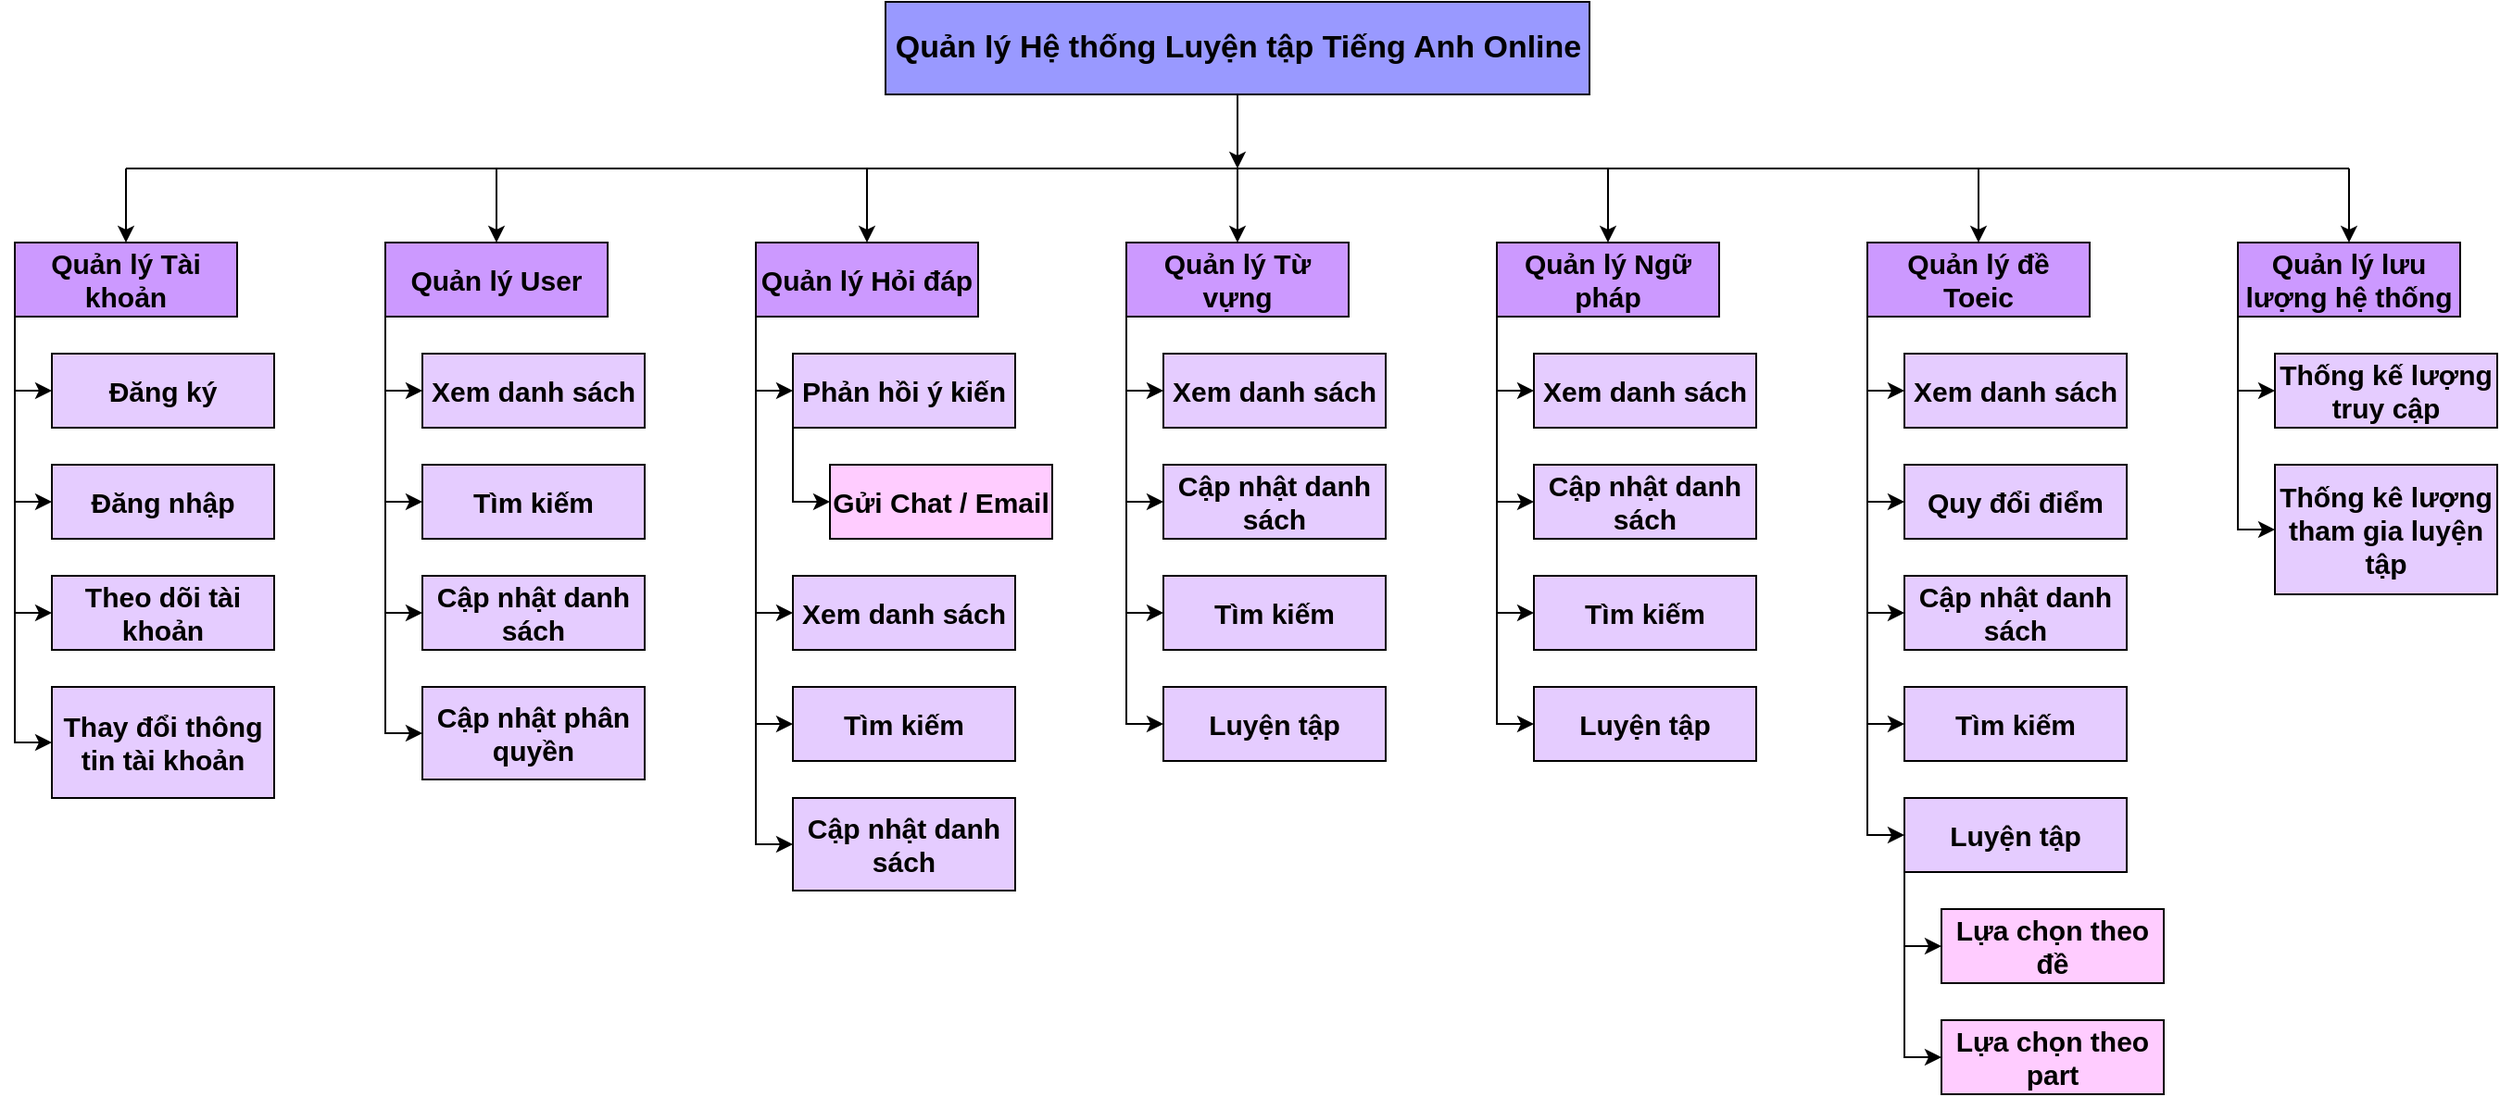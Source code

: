<mxfile version="17.2.4" type="github" pages="8">
  <diagram id="jWhiF09ARdG3DVjqojcq" name="BFD">
    <mxGraphModel dx="1955" dy="973" grid="1" gridSize="10" guides="1" tooltips="1" connect="1" arrows="1" fold="1" page="1" pageScale="1" pageWidth="1169" pageHeight="827" math="0" shadow="0">
      <root>
        <mxCell id="by7MdEMISTTF_xZOWimD-0" />
        <mxCell id="by7MdEMISTTF_xZOWimD-1" parent="by7MdEMISTTF_xZOWimD-0" />
        <mxCell id="dC0wnQEn8QSfjuIH81ZD-1" value="Quản lý Hệ thống Luyện tập Tiếng Anh Online" style="html=1;dashed=0;whitespace=wrap;fontStyle=1;fontSize=17;labelBackgroundColor=none;labelBorderColor=none;fillColor=#9999FF;" parent="by7MdEMISTTF_xZOWimD-1" vertex="1">
          <mxGeometry x="980" y="110" width="380" height="50" as="geometry" />
        </mxCell>
        <mxCell id="dC0wnQEn8QSfjuIH81ZD-2" value="" style="endArrow=none;html=1;rounded=0;fontStyle=1;fontSize=15;" parent="by7MdEMISTTF_xZOWimD-1" edge="1">
          <mxGeometry width="50" height="50" relative="1" as="geometry">
            <mxPoint x="570" y="200" as="sourcePoint" />
            <mxPoint x="1770" y="200" as="targetPoint" />
          </mxGeometry>
        </mxCell>
        <mxCell id="dC0wnQEn8QSfjuIH81ZD-3" value="Quản lý Tài khoản" style="rounded=0;whiteSpace=wrap;html=1;fontStyle=1;fillColor=#CC99FF;fontSize=15;" parent="by7MdEMISTTF_xZOWimD-1" vertex="1">
          <mxGeometry x="510" y="240" width="120" height="40" as="geometry" />
        </mxCell>
        <mxCell id="dC0wnQEn8QSfjuIH81ZD-4" value="Quản lý User" style="rounded=0;whiteSpace=wrap;html=1;fontStyle=1;fillColor=#CC99FF;fontSize=15;" parent="by7MdEMISTTF_xZOWimD-1" vertex="1">
          <mxGeometry x="710" y="240" width="120" height="40" as="geometry" />
        </mxCell>
        <mxCell id="dC0wnQEn8QSfjuIH81ZD-6" value="Đăng ký" style="rounded=0;whiteSpace=wrap;html=1;fontStyle=1;fillColor=#E5CCFF;fontSize=15;" parent="by7MdEMISTTF_xZOWimD-1" vertex="1">
          <mxGeometry x="530" y="300" width="120" height="40" as="geometry" />
        </mxCell>
        <mxCell id="dC0wnQEn8QSfjuIH81ZD-7" value="Đăng nhập" style="rounded=0;whiteSpace=wrap;html=1;fontStyle=1;fillColor=#E5CCFF;fontSize=15;" parent="by7MdEMISTTF_xZOWimD-1" vertex="1">
          <mxGeometry x="530" y="360" width="120" height="40" as="geometry" />
        </mxCell>
        <mxCell id="dC0wnQEn8QSfjuIH81ZD-8" value="Thay đổi thông tin tài khoản" style="rounded=0;whiteSpace=wrap;html=1;fontStyle=1;fillColor=#E5CCFF;fontSize=15;" parent="by7MdEMISTTF_xZOWimD-1" vertex="1">
          <mxGeometry x="530" y="480" width="120" height="60" as="geometry" />
        </mxCell>
        <mxCell id="dC0wnQEn8QSfjuIH81ZD-10" style="edgeStyle=orthogonalEdgeStyle;rounded=0;orthogonalLoop=1;jettySize=auto;html=1;exitX=0;exitY=1;exitDx=0;exitDy=0;entryX=0;entryY=0.5;entryDx=0;entryDy=0;fontStyle=1;fontSize=15;" parent="by7MdEMISTTF_xZOWimD-1" source="dC0wnQEn8QSfjuIH81ZD-3" target="dC0wnQEn8QSfjuIH81ZD-8" edge="1">
          <mxGeometry relative="1" as="geometry" />
        </mxCell>
        <mxCell id="dC0wnQEn8QSfjuIH81ZD-11" value="" style="endArrow=classic;html=1;rounded=0;entryX=0;entryY=0.5;entryDx=0;entryDy=0;fontStyle=1;fontSize=15;" parent="by7MdEMISTTF_xZOWimD-1" target="dC0wnQEn8QSfjuIH81ZD-6" edge="1">
          <mxGeometry width="50" height="50" relative="1" as="geometry">
            <mxPoint x="510" y="320" as="sourcePoint" />
            <mxPoint x="820" y="370" as="targetPoint" />
          </mxGeometry>
        </mxCell>
        <mxCell id="dC0wnQEn8QSfjuIH81ZD-12" value="" style="endArrow=classic;html=1;rounded=0;fontStyle=1;fontSize=15;" parent="by7MdEMISTTF_xZOWimD-1" target="dC0wnQEn8QSfjuIH81ZD-7" edge="1">
          <mxGeometry width="50" height="50" relative="1" as="geometry">
            <mxPoint x="510" y="380" as="sourcePoint" />
            <mxPoint x="550" y="419.63" as="targetPoint" />
          </mxGeometry>
        </mxCell>
        <mxCell id="dC0wnQEn8QSfjuIH81ZD-13" value="Theo dõi tài khoản" style="rounded=0;whiteSpace=wrap;html=1;fontStyle=1;fillColor=#E5CCFF;fontSize=15;" parent="by7MdEMISTTF_xZOWimD-1" vertex="1">
          <mxGeometry x="530" y="420" width="120" height="40" as="geometry" />
        </mxCell>
        <mxCell id="dC0wnQEn8QSfjuIH81ZD-14" value="" style="endArrow=classic;html=1;rounded=0;entryX=0;entryY=0.5;entryDx=0;entryDy=0;fontStyle=1;fontSize=15;" parent="by7MdEMISTTF_xZOWimD-1" target="dC0wnQEn8QSfjuIH81ZD-13" edge="1">
          <mxGeometry width="50" height="50" relative="1" as="geometry">
            <mxPoint x="510" y="440" as="sourcePoint" />
            <mxPoint x="870" y="430" as="targetPoint" />
          </mxGeometry>
        </mxCell>
        <mxCell id="dC0wnQEn8QSfjuIH81ZD-15" value="" style="endArrow=classic;html=1;rounded=0;entryX=0.5;entryY=0;entryDx=0;entryDy=0;fontStyle=1;fontSize=15;" parent="by7MdEMISTTF_xZOWimD-1" target="dC0wnQEn8QSfjuIH81ZD-3" edge="1">
          <mxGeometry width="50" height="50" relative="1" as="geometry">
            <mxPoint x="570" y="200" as="sourcePoint" />
            <mxPoint x="870" y="220" as="targetPoint" />
          </mxGeometry>
        </mxCell>
        <mxCell id="dC0wnQEn8QSfjuIH81ZD-17" value="Xem danh sách" style="rounded=0;whiteSpace=wrap;html=1;fontStyle=1;fillColor=#E5CCFF;fontSize=15;" parent="by7MdEMISTTF_xZOWimD-1" vertex="1">
          <mxGeometry x="730" y="300" width="120" height="40" as="geometry" />
        </mxCell>
        <mxCell id="dC0wnQEn8QSfjuIH81ZD-18" value="Cập nhật phân quyền" style="rounded=0;whiteSpace=wrap;html=1;fontStyle=1;fillColor=#E5CCFF;fontSize=15;" parent="by7MdEMISTTF_xZOWimD-1" vertex="1">
          <mxGeometry x="730" y="480" width="120" height="50" as="geometry" />
        </mxCell>
        <mxCell id="dC0wnQEn8QSfjuIH81ZD-22" style="edgeStyle=orthogonalEdgeStyle;rounded=0;orthogonalLoop=1;jettySize=auto;html=1;exitX=0;exitY=1;exitDx=0;exitDy=0;entryX=0;entryY=0.5;entryDx=0;entryDy=0;fontStyle=1;fontSize=15;" parent="by7MdEMISTTF_xZOWimD-1" source="dC0wnQEn8QSfjuIH81ZD-4" target="dC0wnQEn8QSfjuIH81ZD-18" edge="1">
          <mxGeometry relative="1" as="geometry" />
        </mxCell>
        <mxCell id="dC0wnQEn8QSfjuIH81ZD-21" value="Quản lý Hỏi đáp" style="rounded=0;whiteSpace=wrap;html=1;fontStyle=1;fillColor=#CC99FF;fontSize=15;" parent="by7MdEMISTTF_xZOWimD-1" vertex="1">
          <mxGeometry x="910" y="240" width="120" height="40" as="geometry" />
        </mxCell>
        <mxCell id="dC0wnQEn8QSfjuIH81ZD-23" value="" style="endArrow=classic;html=1;rounded=0;entryX=0;entryY=0.5;entryDx=0;entryDy=0;fontStyle=1;fontSize=15;" parent="by7MdEMISTTF_xZOWimD-1" target="dC0wnQEn8QSfjuIH81ZD-17" edge="1">
          <mxGeometry width="50" height="50" relative="1" as="geometry">
            <mxPoint x="710" y="320" as="sourcePoint" />
            <mxPoint x="720" y="320" as="targetPoint" />
          </mxGeometry>
        </mxCell>
        <mxCell id="dC0wnQEn8QSfjuIH81ZD-24" value="" style="endArrow=classic;html=1;rounded=0;entryX=0.5;entryY=0;entryDx=0;entryDy=0;fontStyle=1;fontSize=15;" parent="by7MdEMISTTF_xZOWimD-1" target="dC0wnQEn8QSfjuIH81ZD-4" edge="1">
          <mxGeometry width="50" height="50" relative="1" as="geometry">
            <mxPoint x="770" y="200" as="sourcePoint" />
            <mxPoint x="910" y="300" as="targetPoint" />
          </mxGeometry>
        </mxCell>
        <mxCell id="dC0wnQEn8QSfjuIH81ZD-28" value="" style="endArrow=classic;html=1;rounded=0;entryX=0.5;entryY=0;entryDx=0;entryDy=0;fontStyle=1;fontSize=15;" parent="by7MdEMISTTF_xZOWimD-1" target="dC0wnQEn8QSfjuIH81ZD-21" edge="1">
          <mxGeometry width="50" height="50" relative="1" as="geometry">
            <mxPoint x="970" y="200" as="sourcePoint" />
            <mxPoint x="1170" y="220" as="targetPoint" />
          </mxGeometry>
        </mxCell>
        <mxCell id="dC0wnQEn8QSfjuIH81ZD-29" value="Phản hồi ý kiến" style="rounded=0;whiteSpace=wrap;html=1;fontStyle=1;fillColor=#E5CCFF;fontSize=15;" parent="by7MdEMISTTF_xZOWimD-1" vertex="1">
          <mxGeometry x="930" y="300" width="120" height="40" as="geometry" />
        </mxCell>
        <mxCell id="dC0wnQEn8QSfjuIH81ZD-30" value="Gửi Chat / Email" style="rounded=0;whiteSpace=wrap;html=1;fontStyle=1;fillColor=#FFCCFF;fontSize=15;" parent="by7MdEMISTTF_xZOWimD-1" vertex="1">
          <mxGeometry x="950" y="360" width="120" height="40" as="geometry" />
        </mxCell>
        <mxCell id="dC0wnQEn8QSfjuIH81ZD-37" style="edgeStyle=orthogonalEdgeStyle;rounded=0;orthogonalLoop=1;jettySize=auto;html=1;exitX=0;exitY=1;exitDx=0;exitDy=0;entryX=0;entryY=0.5;entryDx=0;entryDy=0;fontStyle=1;fontSize=15;" parent="by7MdEMISTTF_xZOWimD-1" source="dC0wnQEn8QSfjuIH81ZD-29" target="dC0wnQEn8QSfjuIH81ZD-30" edge="1">
          <mxGeometry relative="1" as="geometry" />
        </mxCell>
        <mxCell id="dC0wnQEn8QSfjuIH81ZD-31" value="Cập nhật danh sách" style="rounded=0;whiteSpace=wrap;html=1;fontStyle=1;fillColor=#E5CCFF;fontSize=15;" parent="by7MdEMISTTF_xZOWimD-1" vertex="1">
          <mxGeometry x="930" y="540" width="120" height="50" as="geometry" />
        </mxCell>
        <mxCell id="dC0wnQEn8QSfjuIH81ZD-35" style="edgeStyle=orthogonalEdgeStyle;rounded=0;orthogonalLoop=1;jettySize=auto;html=1;exitX=0;exitY=1;exitDx=0;exitDy=0;entryX=0;entryY=0.5;entryDx=0;entryDy=0;fontStyle=1;fontSize=15;" parent="by7MdEMISTTF_xZOWimD-1" source="dC0wnQEn8QSfjuIH81ZD-21" target="dC0wnQEn8QSfjuIH81ZD-31" edge="1">
          <mxGeometry relative="1" as="geometry" />
        </mxCell>
        <mxCell id="dC0wnQEn8QSfjuIH81ZD-32" value="Xem danh sách" style="rounded=0;whiteSpace=wrap;html=1;fontStyle=1;fillColor=#E5CCFF;fontSize=15;" parent="by7MdEMISTTF_xZOWimD-1" vertex="1">
          <mxGeometry x="930" y="420" width="120" height="40" as="geometry" />
        </mxCell>
        <mxCell id="dC0wnQEn8QSfjuIH81ZD-36" value="" style="endArrow=classic;html=1;rounded=0;entryX=0;entryY=0.5;entryDx=0;entryDy=0;fontStyle=1;fontSize=15;" parent="by7MdEMISTTF_xZOWimD-1" target="dC0wnQEn8QSfjuIH81ZD-29" edge="1">
          <mxGeometry width="50" height="50" relative="1" as="geometry">
            <mxPoint x="910" y="320" as="sourcePoint" />
            <mxPoint x="980" y="370" as="targetPoint" />
          </mxGeometry>
        </mxCell>
        <mxCell id="dC0wnQEn8QSfjuIH81ZD-38" value="" style="endArrow=classic;html=1;rounded=0;entryX=0;entryY=0.5;entryDx=0;entryDy=0;fontStyle=1;fontSize=15;" parent="by7MdEMISTTF_xZOWimD-1" target="dC0wnQEn8QSfjuIH81ZD-32" edge="1">
          <mxGeometry width="50" height="50" relative="1" as="geometry">
            <mxPoint x="910" y="440" as="sourcePoint" />
            <mxPoint x="980" y="370" as="targetPoint" />
          </mxGeometry>
        </mxCell>
        <mxCell id="dC0wnQEn8QSfjuIH81ZD-39" value="Quản lý Từ vựng" style="rounded=0;whiteSpace=wrap;html=1;fontStyle=1;fillColor=#CC99FF;fontSize=15;" parent="by7MdEMISTTF_xZOWimD-1" vertex="1">
          <mxGeometry x="1110" y="240" width="120" height="40" as="geometry" />
        </mxCell>
        <mxCell id="dC0wnQEn8QSfjuIH81ZD-40" value="Quản lý Ngữ pháp" style="rounded=0;whiteSpace=wrap;html=1;fontStyle=1;fillColor=#CC99FF;fontSize=15;" parent="by7MdEMISTTF_xZOWimD-1" vertex="1">
          <mxGeometry x="1310" y="240" width="120" height="40" as="geometry" />
        </mxCell>
        <mxCell id="dC0wnQEn8QSfjuIH81ZD-41" value="Quản lý đề Toeic" style="rounded=0;whiteSpace=wrap;html=1;fontStyle=1;fillColor=#CC99FF;fontSize=15;" parent="by7MdEMISTTF_xZOWimD-1" vertex="1">
          <mxGeometry x="1510" y="240" width="120" height="40" as="geometry" />
        </mxCell>
        <mxCell id="dC0wnQEn8QSfjuIH81ZD-42" value="Tìm kiếm" style="rounded=0;whiteSpace=wrap;html=1;fontStyle=1;fillColor=#E5CCFF;fontSize=15;" parent="by7MdEMISTTF_xZOWimD-1" vertex="1">
          <mxGeometry x="730" y="360" width="120" height="40" as="geometry" />
        </mxCell>
        <mxCell id="dC0wnQEn8QSfjuIH81ZD-43" value="" style="endArrow=classic;html=1;rounded=0;entryX=0;entryY=0.5;entryDx=0;entryDy=0;fontStyle=1;fontSize=15;" parent="by7MdEMISTTF_xZOWimD-1" target="dC0wnQEn8QSfjuIH81ZD-42" edge="1">
          <mxGeometry width="50" height="50" relative="1" as="geometry">
            <mxPoint x="710" y="380" as="sourcePoint" />
            <mxPoint x="720" y="380" as="targetPoint" />
          </mxGeometry>
        </mxCell>
        <mxCell id="dC0wnQEn8QSfjuIH81ZD-44" value="Xem danh sách" style="rounded=0;whiteSpace=wrap;html=1;fontStyle=1;fillColor=#E5CCFF;fontSize=15;" parent="by7MdEMISTTF_xZOWimD-1" vertex="1">
          <mxGeometry x="1130" y="300" width="120" height="40" as="geometry" />
        </mxCell>
        <mxCell id="dC0wnQEn8QSfjuIH81ZD-45" value="Cập nhật danh sách" style="rounded=0;whiteSpace=wrap;html=1;fontStyle=1;fillColor=#E5CCFF;fontSize=15;" parent="by7MdEMISTTF_xZOWimD-1" vertex="1">
          <mxGeometry x="1130" y="360" width="120" height="40" as="geometry" />
        </mxCell>
        <mxCell id="dC0wnQEn8QSfjuIH81ZD-46" value="Tìm kiếm" style="rounded=0;whiteSpace=wrap;html=1;fontStyle=1;fillColor=#E5CCFF;fontSize=15;" parent="by7MdEMISTTF_xZOWimD-1" vertex="1">
          <mxGeometry x="1130" y="420" width="120" height="40" as="geometry" />
        </mxCell>
        <mxCell id="dC0wnQEn8QSfjuIH81ZD-47" value="Luyện tập" style="rounded=0;whiteSpace=wrap;html=1;fontStyle=1;fillColor=#E5CCFF;fontSize=15;" parent="by7MdEMISTTF_xZOWimD-1" vertex="1">
          <mxGeometry x="1130" y="480" width="120" height="40" as="geometry" />
        </mxCell>
        <mxCell id="dC0wnQEn8QSfjuIH81ZD-49" style="edgeStyle=orthogonalEdgeStyle;rounded=0;orthogonalLoop=1;jettySize=auto;html=1;exitX=0;exitY=1;exitDx=0;exitDy=0;entryX=0;entryY=0.5;entryDx=0;entryDy=0;fontStyle=1;fontSize=15;" parent="by7MdEMISTTF_xZOWimD-1" source="dC0wnQEn8QSfjuIH81ZD-39" target="dC0wnQEn8QSfjuIH81ZD-47" edge="1">
          <mxGeometry relative="1" as="geometry" />
        </mxCell>
        <mxCell id="dC0wnQEn8QSfjuIH81ZD-50" value="" style="endArrow=classic;html=1;rounded=0;entryX=0;entryY=0.5;entryDx=0;entryDy=0;fontStyle=1;fontSize=15;" parent="by7MdEMISTTF_xZOWimD-1" target="dC0wnQEn8QSfjuIH81ZD-44" edge="1">
          <mxGeometry width="50" height="50" relative="1" as="geometry">
            <mxPoint x="1110" y="320" as="sourcePoint" />
            <mxPoint x="1240" y="360" as="targetPoint" />
          </mxGeometry>
        </mxCell>
        <mxCell id="dC0wnQEn8QSfjuIH81ZD-51" value="" style="endArrow=classic;html=1;rounded=0;entryX=0;entryY=0.5;entryDx=0;entryDy=0;fontStyle=1;fontSize=15;" parent="by7MdEMISTTF_xZOWimD-1" target="dC0wnQEn8QSfjuIH81ZD-45" edge="1">
          <mxGeometry width="50" height="50" relative="1" as="geometry">
            <mxPoint x="1110" y="380" as="sourcePoint" />
            <mxPoint x="1240" y="360" as="targetPoint" />
          </mxGeometry>
        </mxCell>
        <mxCell id="dC0wnQEn8QSfjuIH81ZD-52" value="" style="endArrow=classic;html=1;rounded=0;entryX=0;entryY=0.5;entryDx=0;entryDy=0;fontStyle=1;fontSize=15;" parent="by7MdEMISTTF_xZOWimD-1" target="dC0wnQEn8QSfjuIH81ZD-46" edge="1">
          <mxGeometry width="50" height="50" relative="1" as="geometry">
            <mxPoint x="1110" y="440" as="sourcePoint" />
            <mxPoint x="1240" y="360" as="targetPoint" />
          </mxGeometry>
        </mxCell>
        <mxCell id="dC0wnQEn8QSfjuIH81ZD-53" value="" style="endArrow=classic;html=1;rounded=0;entryX=0.5;entryY=0;entryDx=0;entryDy=0;fontStyle=1;fontSize=15;" parent="by7MdEMISTTF_xZOWimD-1" target="dC0wnQEn8QSfjuIH81ZD-39" edge="1">
          <mxGeometry width="50" height="50" relative="1" as="geometry">
            <mxPoint x="1170" y="200" as="sourcePoint" />
            <mxPoint x="1420" y="340" as="targetPoint" />
          </mxGeometry>
        </mxCell>
        <mxCell id="dC0wnQEn8QSfjuIH81ZD-54" value="Xem danh sách" style="rounded=0;whiteSpace=wrap;html=1;fontStyle=1;fillColor=#E5CCFF;fontSize=15;" parent="by7MdEMISTTF_xZOWimD-1" vertex="1">
          <mxGeometry x="1330" y="300" width="120" height="40" as="geometry" />
        </mxCell>
        <mxCell id="dC0wnQEn8QSfjuIH81ZD-55" value="Cập nhật danh sách" style="rounded=0;whiteSpace=wrap;html=1;fontStyle=1;fillColor=#E5CCFF;fontSize=15;" parent="by7MdEMISTTF_xZOWimD-1" vertex="1">
          <mxGeometry x="1330" y="360" width="120" height="40" as="geometry" />
        </mxCell>
        <mxCell id="dC0wnQEn8QSfjuIH81ZD-56" value="Tìm kiếm" style="rounded=0;whiteSpace=wrap;html=1;fontStyle=1;fillColor=#E5CCFF;fontSize=15;" parent="by7MdEMISTTF_xZOWimD-1" vertex="1">
          <mxGeometry x="1330" y="420" width="120" height="40" as="geometry" />
        </mxCell>
        <mxCell id="dC0wnQEn8QSfjuIH81ZD-58" value="Luyện tập" style="rounded=0;whiteSpace=wrap;html=1;fontStyle=1;fillColor=#E5CCFF;fontSize=15;" parent="by7MdEMISTTF_xZOWimD-1" vertex="1">
          <mxGeometry x="1330" y="480" width="120" height="40" as="geometry" />
        </mxCell>
        <mxCell id="dC0wnQEn8QSfjuIH81ZD-59" style="edgeStyle=orthogonalEdgeStyle;rounded=0;orthogonalLoop=1;jettySize=auto;html=1;exitX=0;exitY=1;exitDx=0;exitDy=0;entryX=0;entryY=0.5;entryDx=0;entryDy=0;fontStyle=1;fontSize=15;" parent="by7MdEMISTTF_xZOWimD-1" source="dC0wnQEn8QSfjuIH81ZD-40" target="dC0wnQEn8QSfjuIH81ZD-58" edge="1">
          <mxGeometry relative="1" as="geometry" />
        </mxCell>
        <mxCell id="dC0wnQEn8QSfjuIH81ZD-60" value="" style="endArrow=classic;html=1;rounded=0;entryX=0;entryY=0.5;entryDx=0;entryDy=0;fontStyle=1;fontSize=15;" parent="by7MdEMISTTF_xZOWimD-1" target="dC0wnQEn8QSfjuIH81ZD-56" edge="1">
          <mxGeometry width="50" height="50" relative="1" as="geometry">
            <mxPoint x="1310" y="440" as="sourcePoint" />
            <mxPoint x="1360" y="380" as="targetPoint" />
          </mxGeometry>
        </mxCell>
        <mxCell id="dC0wnQEn8QSfjuIH81ZD-61" value="" style="endArrow=classic;html=1;rounded=0;fontStyle=1;fontSize=15;" parent="by7MdEMISTTF_xZOWimD-1" target="dC0wnQEn8QSfjuIH81ZD-55" edge="1">
          <mxGeometry width="50" height="50" relative="1" as="geometry">
            <mxPoint x="1310" y="380" as="sourcePoint" />
            <mxPoint x="1330" y="380" as="targetPoint" />
          </mxGeometry>
        </mxCell>
        <mxCell id="dC0wnQEn8QSfjuIH81ZD-62" value="" style="endArrow=classic;html=1;rounded=0;entryX=0;entryY=0.5;entryDx=0;entryDy=0;fontStyle=1;fontSize=15;" parent="by7MdEMISTTF_xZOWimD-1" target="dC0wnQEn8QSfjuIH81ZD-54" edge="1">
          <mxGeometry width="50" height="50" relative="1" as="geometry">
            <mxPoint x="1310" y="320" as="sourcePoint" />
            <mxPoint x="1360" y="380" as="targetPoint" />
          </mxGeometry>
        </mxCell>
        <mxCell id="dC0wnQEn8QSfjuIH81ZD-63" value="" style="endArrow=classic;html=1;rounded=0;entryX=0.5;entryY=0;entryDx=0;entryDy=0;fontStyle=1;fontSize=15;" parent="by7MdEMISTTF_xZOWimD-1" target="dC0wnQEn8QSfjuIH81ZD-40" edge="1">
          <mxGeometry width="50" height="50" relative="1" as="geometry">
            <mxPoint x="1370" y="200" as="sourcePoint" />
            <mxPoint x="1570" y="240" as="targetPoint" />
          </mxGeometry>
        </mxCell>
        <mxCell id="dC0wnQEn8QSfjuIH81ZD-64" value="Xem danh sách" style="rounded=0;whiteSpace=wrap;html=1;fontStyle=1;fillColor=#E5CCFF;fontSize=15;" parent="by7MdEMISTTF_xZOWimD-1" vertex="1">
          <mxGeometry x="1530" y="300" width="120" height="40" as="geometry" />
        </mxCell>
        <mxCell id="dC0wnQEn8QSfjuIH81ZD-65" value="Tìm kiếm" style="rounded=0;whiteSpace=wrap;html=1;fontStyle=1;fillColor=#E5CCFF;fontSize=15;" parent="by7MdEMISTTF_xZOWimD-1" vertex="1">
          <mxGeometry x="930" y="480" width="120" height="40" as="geometry" />
        </mxCell>
        <mxCell id="dC0wnQEn8QSfjuIH81ZD-67" value="" style="endArrow=classic;html=1;rounded=0;entryX=0;entryY=0.5;entryDx=0;entryDy=0;fontStyle=1;fontSize=15;" parent="by7MdEMISTTF_xZOWimD-1" target="dC0wnQEn8QSfjuIH81ZD-65" edge="1">
          <mxGeometry width="50" height="50" relative="1" as="geometry">
            <mxPoint x="910" y="500" as="sourcePoint" />
            <mxPoint x="1230" y="440" as="targetPoint" />
          </mxGeometry>
        </mxCell>
        <mxCell id="dC0wnQEn8QSfjuIH81ZD-68" value="Cập nhật danh sách" style="rounded=0;whiteSpace=wrap;html=1;fontStyle=1;fillColor=#E5CCFF;fontSize=15;" parent="by7MdEMISTTF_xZOWimD-1" vertex="1">
          <mxGeometry x="730" y="420" width="120" height="40" as="geometry" />
        </mxCell>
        <mxCell id="dC0wnQEn8QSfjuIH81ZD-69" value="" style="endArrow=classic;html=1;rounded=0;entryX=0;entryY=0.5;entryDx=0;entryDy=0;fontStyle=1;fontSize=15;" parent="by7MdEMISTTF_xZOWimD-1" target="dC0wnQEn8QSfjuIH81ZD-68" edge="1">
          <mxGeometry width="50" height="50" relative="1" as="geometry">
            <mxPoint x="710" y="440" as="sourcePoint" />
            <mxPoint x="720" y="440" as="targetPoint" />
          </mxGeometry>
        </mxCell>
        <mxCell id="dC0wnQEn8QSfjuIH81ZD-71" value="Luyện tập" style="rounded=0;whiteSpace=wrap;html=1;fontStyle=1;fillColor=#E5CCFF;fontSize=15;" parent="by7MdEMISTTF_xZOWimD-1" vertex="1">
          <mxGeometry x="1530" y="540" width="120" height="40" as="geometry" />
        </mxCell>
        <mxCell id="dC0wnQEn8QSfjuIH81ZD-80" style="edgeStyle=orthogonalEdgeStyle;rounded=0;orthogonalLoop=1;jettySize=auto;html=1;exitX=0;exitY=1;exitDx=0;exitDy=0;entryX=0;entryY=0.5;entryDx=0;entryDy=0;fontStyle=1;fontSize=15;" parent="by7MdEMISTTF_xZOWimD-1" source="dC0wnQEn8QSfjuIH81ZD-41" target="dC0wnQEn8QSfjuIH81ZD-71" edge="1">
          <mxGeometry relative="1" as="geometry" />
        </mxCell>
        <mxCell id="dC0wnQEn8QSfjuIH81ZD-72" value="Quy đổi điểm" style="rounded=0;whiteSpace=wrap;html=1;fontStyle=1;fillColor=#E5CCFF;fontSize=15;" parent="by7MdEMISTTF_xZOWimD-1" vertex="1">
          <mxGeometry x="1530" y="360" width="120" height="40" as="geometry" />
        </mxCell>
        <mxCell id="dC0wnQEn8QSfjuIH81ZD-73" value="Cập nhật danh sách" style="rounded=0;whiteSpace=wrap;html=1;fontStyle=1;fillColor=#E5CCFF;fontSize=15;" parent="by7MdEMISTTF_xZOWimD-1" vertex="1">
          <mxGeometry x="1530" y="420" width="120" height="40" as="geometry" />
        </mxCell>
        <mxCell id="dC0wnQEn8QSfjuIH81ZD-74" value="Tìm kiếm" style="rounded=0;whiteSpace=wrap;html=1;fontStyle=1;fillColor=#E5CCFF;fontSize=15;" parent="by7MdEMISTTF_xZOWimD-1" vertex="1">
          <mxGeometry x="1530" y="480" width="120" height="40" as="geometry" />
        </mxCell>
        <mxCell id="dC0wnQEn8QSfjuIH81ZD-75" value="Lựa chọn theo đề" style="rounded=0;whiteSpace=wrap;html=1;fontStyle=1;fillColor=#FFCCFF;fontSize=15;" parent="by7MdEMISTTF_xZOWimD-1" vertex="1">
          <mxGeometry x="1550" y="600" width="120" height="40" as="geometry" />
        </mxCell>
        <mxCell id="dC0wnQEn8QSfjuIH81ZD-76" value="Lựa chọn theo part" style="rounded=0;whiteSpace=wrap;html=1;fontStyle=1;fillColor=#FFCCFF;fontSize=15;" parent="by7MdEMISTTF_xZOWimD-1" vertex="1">
          <mxGeometry x="1550" y="660" width="120" height="40" as="geometry" />
        </mxCell>
        <mxCell id="dC0wnQEn8QSfjuIH81ZD-81" style="edgeStyle=orthogonalEdgeStyle;rounded=0;orthogonalLoop=1;jettySize=auto;html=1;exitX=0;exitY=1;exitDx=0;exitDy=0;entryX=0;entryY=0.5;entryDx=0;entryDy=0;fontStyle=1;fontSize=15;" parent="by7MdEMISTTF_xZOWimD-1" source="dC0wnQEn8QSfjuIH81ZD-71" target="dC0wnQEn8QSfjuIH81ZD-76" edge="1">
          <mxGeometry relative="1" as="geometry" />
        </mxCell>
        <mxCell id="dC0wnQEn8QSfjuIH81ZD-77" value="Quản lý lưu lượng hệ thống" style="rounded=0;whiteSpace=wrap;html=1;fontStyle=1;fillColor=#CC99FF;fontSize=15;" parent="by7MdEMISTTF_xZOWimD-1" vertex="1">
          <mxGeometry x="1710" y="240" width="120" height="40" as="geometry" />
        </mxCell>
        <mxCell id="dC0wnQEn8QSfjuIH81ZD-78" value="Thống kế lượng truy cập" style="rounded=0;whiteSpace=wrap;html=1;fontStyle=1;fillColor=#E5CCFF;fontSize=15;" parent="by7MdEMISTTF_xZOWimD-1" vertex="1">
          <mxGeometry x="1730" y="300" width="120" height="40" as="geometry" />
        </mxCell>
        <mxCell id="dC0wnQEn8QSfjuIH81ZD-79" value="Thống kê lượng tham gia luyện tập" style="rounded=0;whiteSpace=wrap;html=1;fontStyle=1;fillColor=#E5CCFF;fontSize=15;" parent="by7MdEMISTTF_xZOWimD-1" vertex="1">
          <mxGeometry x="1730" y="360" width="120" height="70" as="geometry" />
        </mxCell>
        <mxCell id="dC0wnQEn8QSfjuIH81ZD-89" style="edgeStyle=orthogonalEdgeStyle;rounded=0;orthogonalLoop=1;jettySize=auto;html=1;exitX=0;exitY=1;exitDx=0;exitDy=0;entryX=0;entryY=0.5;entryDx=0;entryDy=0;fontStyle=1;fontSize=15;" parent="by7MdEMISTTF_xZOWimD-1" source="dC0wnQEn8QSfjuIH81ZD-77" target="dC0wnQEn8QSfjuIH81ZD-79" edge="1">
          <mxGeometry relative="1" as="geometry" />
        </mxCell>
        <mxCell id="dC0wnQEn8QSfjuIH81ZD-82" value="" style="endArrow=classic;html=1;rounded=0;entryX=0;entryY=0.5;entryDx=0;entryDy=0;fontStyle=1;fontSize=15;" parent="by7MdEMISTTF_xZOWimD-1" target="dC0wnQEn8QSfjuIH81ZD-75" edge="1">
          <mxGeometry width="50" height="50" relative="1" as="geometry">
            <mxPoint x="1530" y="620" as="sourcePoint" />
            <mxPoint x="1580" y="460" as="targetPoint" />
          </mxGeometry>
        </mxCell>
        <mxCell id="dC0wnQEn8QSfjuIH81ZD-83" value="" style="endArrow=classic;html=1;rounded=0;entryX=0.5;entryY=0;entryDx=0;entryDy=0;fontStyle=1;fontSize=15;" parent="by7MdEMISTTF_xZOWimD-1" target="dC0wnQEn8QSfjuIH81ZD-41" edge="1">
          <mxGeometry width="50" height="50" relative="1" as="geometry">
            <mxPoint x="1570" y="200" as="sourcePoint" />
            <mxPoint x="1610" y="350" as="targetPoint" />
          </mxGeometry>
        </mxCell>
        <mxCell id="dC0wnQEn8QSfjuIH81ZD-84" value="" style="endArrow=classic;html=1;rounded=0;entryX=0;entryY=0.5;entryDx=0;entryDy=0;fontStyle=1;fontSize=15;" parent="by7MdEMISTTF_xZOWimD-1" target="dC0wnQEn8QSfjuIH81ZD-64" edge="1">
          <mxGeometry width="50" height="50" relative="1" as="geometry">
            <mxPoint x="1510" y="320" as="sourcePoint" />
            <mxPoint x="1610" y="350" as="targetPoint" />
          </mxGeometry>
        </mxCell>
        <mxCell id="dC0wnQEn8QSfjuIH81ZD-85" value="" style="endArrow=classic;html=1;rounded=0;entryX=0;entryY=0.5;entryDx=0;entryDy=0;fontStyle=1;fontSize=15;" parent="by7MdEMISTTF_xZOWimD-1" target="dC0wnQEn8QSfjuIH81ZD-72" edge="1">
          <mxGeometry width="50" height="50" relative="1" as="geometry">
            <mxPoint x="1510" y="380" as="sourcePoint" />
            <mxPoint x="1610" y="350" as="targetPoint" />
          </mxGeometry>
        </mxCell>
        <mxCell id="dC0wnQEn8QSfjuIH81ZD-86" value="" style="endArrow=classic;html=1;rounded=0;entryX=0;entryY=0.5;entryDx=0;entryDy=0;fontStyle=1;fontSize=15;" parent="by7MdEMISTTF_xZOWimD-1" target="dC0wnQEn8QSfjuIH81ZD-73" edge="1">
          <mxGeometry width="50" height="50" relative="1" as="geometry">
            <mxPoint x="1510" y="440" as="sourcePoint" />
            <mxPoint x="1520" y="440" as="targetPoint" />
          </mxGeometry>
        </mxCell>
        <mxCell id="dC0wnQEn8QSfjuIH81ZD-87" value="" style="endArrow=classic;html=1;rounded=0;entryX=0;entryY=0.5;entryDx=0;entryDy=0;fontStyle=1;fontSize=15;" parent="by7MdEMISTTF_xZOWimD-1" target="dC0wnQEn8QSfjuIH81ZD-74" edge="1">
          <mxGeometry width="50" height="50" relative="1" as="geometry">
            <mxPoint x="1510" y="500" as="sourcePoint" />
            <mxPoint x="1670" y="470" as="targetPoint" />
          </mxGeometry>
        </mxCell>
        <mxCell id="dC0wnQEn8QSfjuIH81ZD-88" value="" style="endArrow=classic;html=1;rounded=0;entryX=0.5;entryY=0;entryDx=0;entryDy=0;fontStyle=1;fontSize=15;" parent="by7MdEMISTTF_xZOWimD-1" target="dC0wnQEn8QSfjuIH81ZD-77" edge="1">
          <mxGeometry width="50" height="50" relative="1" as="geometry">
            <mxPoint x="1770" y="200" as="sourcePoint" />
            <mxPoint x="1670" y="270" as="targetPoint" />
          </mxGeometry>
        </mxCell>
        <mxCell id="dC0wnQEn8QSfjuIH81ZD-90" value="" style="endArrow=classic;html=1;rounded=0;entryX=0;entryY=0.5;entryDx=0;entryDy=0;fontStyle=1;fontSize=15;" parent="by7MdEMISTTF_xZOWimD-1" target="dC0wnQEn8QSfjuIH81ZD-78" edge="1">
          <mxGeometry width="50" height="50" relative="1" as="geometry">
            <mxPoint x="1710" y="320" as="sourcePoint" />
            <mxPoint x="1670" y="270" as="targetPoint" />
          </mxGeometry>
        </mxCell>
        <mxCell id="dC0wnQEn8QSfjuIH81ZD-91" value="" style="endArrow=classic;html=1;rounded=0;exitX=0.5;exitY=1;exitDx=0;exitDy=0;fontStyle=1;fontSize=15;" parent="by7MdEMISTTF_xZOWimD-1" source="dC0wnQEn8QSfjuIH81ZD-1" edge="1">
          <mxGeometry width="50" height="50" relative="1" as="geometry">
            <mxPoint x="1330" y="370" as="sourcePoint" />
            <mxPoint x="1170" y="200" as="targetPoint" />
          </mxGeometry>
        </mxCell>
      </root>
    </mxGraphModel>
  </diagram>
  <diagram id="ATN98vn3niKbniGq4k-E" name="Database">
    <mxGraphModel dx="1117" dy="637" grid="1" gridSize="10" guides="1" tooltips="1" connect="1" arrows="1" fold="1" page="1" pageScale="1" pageWidth="1169" pageHeight="827" math="0" shadow="0">
      <root>
        <mxCell id="nSDfZm9XiC-FG6w1UYUA-0" />
        <mxCell id="nSDfZm9XiC-FG6w1UYUA-1" parent="nSDfZm9XiC-FG6w1UYUA-0" />
        <mxCell id="Fc811461TOP3Oeb7cixP-0" value="User" style="swimlane;fontStyle=1;align=center;verticalAlign=top;childLayout=stackLayout;horizontal=1;startSize=26;horizontalStack=0;resizeParent=1;resizeParentMax=0;resizeLast=0;collapsible=1;marginBottom=0;glass=0;fillColor=#e1d5e7;strokeColor=#9673a6;" parent="nSDfZm9XiC-FG6w1UYUA-1" vertex="1">
          <mxGeometry x="690" y="190.03" width="200" height="198" as="geometry">
            <mxRectangle x="350" y="190" width="60" height="26" as="alternateBounds" />
          </mxGeometry>
        </mxCell>
        <mxCell id="Fc811461TOP3Oeb7cixP-1" value="- id : long&#xa;- email : String&#xa;- avatar : String&#xa;- full_name : String&#xa;- password : String&#xa;- phone_number : String&#xa;- address : String&#xa;- role_id : long&#xa;- created_at : Date&#xa;- updated_at : Date" style="text;strokeColor=#9673a6;fillColor=#e1d5e7;align=left;verticalAlign=top;spacingLeft=4;spacingRight=4;overflow=hidden;rotatable=0;points=[[0,0.5],[1,0.5]];portConstraint=eastwest;" parent="Fc811461TOP3Oeb7cixP-0" vertex="1">
          <mxGeometry y="26" width="200" height="164" as="geometry" />
        </mxCell>
        <mxCell id="Fc811461TOP3Oeb7cixP-2" value="" style="line;strokeWidth=1;fillColor=none;align=left;verticalAlign=middle;spacingTop=-1;spacingLeft=3;spacingRight=3;rotatable=0;labelPosition=right;points=[];portConstraint=eastwest;" parent="Fc811461TOP3Oeb7cixP-0" vertex="1">
          <mxGeometry y="190" width="200" height="8" as="geometry" />
        </mxCell>
        <mxCell id="Fc811461TOP3Oeb7cixP-4" value="Role" style="swimlane;fontStyle=1;align=center;verticalAlign=top;childLayout=stackLayout;horizontal=1;startSize=26;horizontalStack=0;resizeParent=1;resizeParentMax=0;resizeLast=0;collapsible=1;marginBottom=0;glass=0;fillColor=#f8cecc;strokeColor=#b85450;" parent="nSDfZm9XiC-FG6w1UYUA-1" vertex="1">
          <mxGeometry x="690" y="502.03" width="200" height="78" as="geometry">
            <mxRectangle x="350" y="190" width="60" height="26" as="alternateBounds" />
          </mxGeometry>
        </mxCell>
        <mxCell id="Fc811461TOP3Oeb7cixP-5" value="- id : long&#xa;- name : String" style="text;strokeColor=#b85450;fillColor=#f8cecc;align=left;verticalAlign=top;spacingLeft=4;spacingRight=4;overflow=hidden;rotatable=0;points=[[0,0.5],[1,0.5]];portConstraint=eastwest;" parent="Fc811461TOP3Oeb7cixP-4" vertex="1">
          <mxGeometry y="26" width="200" height="44" as="geometry" />
        </mxCell>
        <mxCell id="Fc811461TOP3Oeb7cixP-6" value="" style="line;strokeWidth=1;fillColor=none;align=left;verticalAlign=middle;spacingTop=-1;spacingLeft=3;spacingRight=3;rotatable=0;labelPosition=right;points=[];portConstraint=eastwest;" parent="Fc811461TOP3Oeb7cixP-4" vertex="1">
          <mxGeometry y="70" width="200" height="8" as="geometry" />
        </mxCell>
        <mxCell id="Fc811461TOP3Oeb7cixP-8" value="VocabularyUser" style="swimlane;fontStyle=1;align=center;verticalAlign=top;childLayout=stackLayout;horizontal=1;startSize=26;horizontalStack=0;resizeParent=1;resizeParentMax=0;resizeLast=0;collapsible=1;marginBottom=0;glass=0;fillColor=#d5e8d4;strokeColor=#82b366;" parent="nSDfZm9XiC-FG6w1UYUA-1" vertex="1">
          <mxGeometry x="450" y="32.03" width="200" height="118" as="geometry">
            <mxRectangle x="350" y="190" width="60" height="26" as="alternateBounds" />
          </mxGeometry>
        </mxCell>
        <mxCell id="Fc811461TOP3Oeb7cixP-9" value="- id : long&#xa;- user_id : long&#xa;- topic_id : long&#xa;- created_at : Date&#xa;- updated_at : Date" style="text;strokeColor=#82b366;fillColor=#d5e8d4;align=left;verticalAlign=top;spacingLeft=4;spacingRight=4;overflow=hidden;rotatable=0;points=[[0,0.5],[1,0.5]];portConstraint=eastwest;" parent="Fc811461TOP3Oeb7cixP-8" vertex="1">
          <mxGeometry y="26" width="200" height="84" as="geometry" />
        </mxCell>
        <mxCell id="Fc811461TOP3Oeb7cixP-10" value="" style="line;strokeWidth=1;fillColor=none;align=left;verticalAlign=middle;spacingTop=-1;spacingLeft=3;spacingRight=3;rotatable=0;labelPosition=right;points=[];portConstraint=eastwest;" parent="Fc811461TOP3Oeb7cixP-8" vertex="1">
          <mxGeometry y="110" width="200" height="8" as="geometry" />
        </mxCell>
        <mxCell id="Fc811461TOP3Oeb7cixP-12" value="VocabularyTopic" style="swimlane;fontStyle=1;align=center;verticalAlign=top;childLayout=stackLayout;horizontal=1;startSize=26;horizontalStack=0;resizeParent=1;resizeParentMax=0;resizeLast=0;collapsible=1;marginBottom=0;glass=0;fillColor=#d5e8d4;strokeColor=#82b366;" parent="nSDfZm9XiC-FG6w1UYUA-1" vertex="1">
          <mxGeometry x="170" y="32.03" width="200" height="158" as="geometry">
            <mxRectangle x="350" y="190" width="60" height="26" as="alternateBounds" />
          </mxGeometry>
        </mxCell>
        <mxCell id="Fc811461TOP3Oeb7cixP-13" value="- id : long&#xa;- name_topic : String&#xa;- description : String&#xa;- view : long&#xa;- test : long&#xa;- level : long&#xa;- created_at : Date&#xa;- updated_at : Date" style="text;strokeColor=#82b366;fillColor=#d5e8d4;align=left;verticalAlign=top;spacingLeft=4;spacingRight=4;overflow=hidden;rotatable=0;points=[[0,0.5],[1,0.5]];portConstraint=eastwest;" parent="Fc811461TOP3Oeb7cixP-12" vertex="1">
          <mxGeometry y="26" width="200" height="124" as="geometry" />
        </mxCell>
        <mxCell id="Fc811461TOP3Oeb7cixP-14" value="" style="line;strokeWidth=1;fillColor=none;align=left;verticalAlign=middle;spacingTop=-1;spacingLeft=3;spacingRight=3;rotatable=0;labelPosition=right;points=[];portConstraint=eastwest;" parent="Fc811461TOP3Oeb7cixP-12" vertex="1">
          <mxGeometry y="150" width="200" height="8" as="geometry" />
        </mxCell>
        <mxCell id="Fc811461TOP3Oeb7cixP-16" value="Vocabulary" style="swimlane;fontStyle=1;align=center;verticalAlign=top;childLayout=stackLayout;horizontal=1;startSize=26;horizontalStack=0;resizeParent=1;resizeParentMax=0;resizeLast=0;collapsible=1;marginBottom=0;glass=0;fillColor=#d5e8d4;strokeColor=#82b366;" parent="nSDfZm9XiC-FG6w1UYUA-1" vertex="1">
          <mxGeometry x="170" y="232.03" width="200" height="138" as="geometry">
            <mxRectangle x="350" y="190" width="60" height="26" as="alternateBounds" />
          </mxGeometry>
        </mxCell>
        <mxCell id="Fc811461TOP3Oeb7cixP-17" value="- id : long&#xa;- topic_id : long&#xa;- word : String&#xa;- mean : String&#xa;- created_at : Date&#xa;- updated_at : Date" style="text;strokeColor=#82b366;fillColor=#d5e8d4;align=left;verticalAlign=top;spacingLeft=4;spacingRight=4;overflow=hidden;rotatable=0;points=[[0,0.5],[1,0.5]];portConstraint=eastwest;" parent="Fc811461TOP3Oeb7cixP-16" vertex="1">
          <mxGeometry y="26" width="200" height="104" as="geometry" />
        </mxCell>
        <mxCell id="Fc811461TOP3Oeb7cixP-18" value="" style="line;strokeWidth=1;fillColor=none;align=left;verticalAlign=middle;spacingTop=-1;spacingLeft=3;spacingRight=3;rotatable=0;labelPosition=right;points=[];portConstraint=eastwest;" parent="Fc811461TOP3Oeb7cixP-16" vertex="1">
          <mxGeometry y="130" width="200" height="8" as="geometry" />
        </mxCell>
        <mxCell id="Fc811461TOP3Oeb7cixP-20" value="GrammarUser" style="swimlane;fontStyle=1;align=center;verticalAlign=top;childLayout=stackLayout;horizontal=1;startSize=26;horizontalStack=0;resizeParent=1;resizeParentMax=0;resizeLast=0;collapsible=1;marginBottom=0;glass=0;fillColor=#dae8fc;strokeColor=#6c8ebf;" parent="nSDfZm9XiC-FG6w1UYUA-1" vertex="1">
          <mxGeometry x="451.4" y="272.03" width="200" height="128" as="geometry">
            <mxRectangle x="350" y="190" width="60" height="26" as="alternateBounds" />
          </mxGeometry>
        </mxCell>
        <mxCell id="Fc811461TOP3Oeb7cixP-21" value="- id : long&#xa;- user_id : long&#xa;- topic_id : long&#xa;- created_at : Date&#xa;- updated_at : Date" style="text;strokeColor=#6c8ebf;fillColor=#dae8fc;align=left;verticalAlign=top;spacingLeft=4;spacingRight=4;overflow=hidden;rotatable=0;points=[[0,0.5],[1,0.5]];portConstraint=eastwest;" parent="Fc811461TOP3Oeb7cixP-20" vertex="1">
          <mxGeometry y="26" width="200" height="94" as="geometry" />
        </mxCell>
        <mxCell id="Fc811461TOP3Oeb7cixP-22" value="" style="line;strokeWidth=1;fillColor=none;align=left;verticalAlign=middle;spacingTop=-1;spacingLeft=3;spacingRight=3;rotatable=0;labelPosition=right;points=[];portConstraint=eastwest;" parent="Fc811461TOP3Oeb7cixP-20" vertex="1">
          <mxGeometry y="120" width="200" height="8" as="geometry" />
        </mxCell>
        <mxCell id="Fc811461TOP3Oeb7cixP-24" value="GrammarTopic" style="swimlane;fontStyle=1;align=center;verticalAlign=top;childLayout=stackLayout;horizontal=1;startSize=26;horizontalStack=0;resizeParent=1;resizeParentMax=0;resizeLast=0;collapsible=1;marginBottom=0;glass=0;fillColor=#dae8fc;strokeColor=#6c8ebf;" parent="nSDfZm9XiC-FG6w1UYUA-1" vertex="1">
          <mxGeometry x="451.4" y="452.03" width="200" height="178" as="geometry">
            <mxRectangle x="350" y="190" width="60" height="26" as="alternateBounds" />
          </mxGeometry>
        </mxCell>
        <mxCell id="Fc811461TOP3Oeb7cixP-25" value="- id : long&#xa;- name_topic : String&#xa;- description : String&#xa;- view : long&#xa;- test : long&#xa;- level : long&#xa;- file_practice : String&#xa;- created_at : Date&#xa;- updated_at : Date" style="text;strokeColor=#6c8ebf;fillColor=#dae8fc;align=left;verticalAlign=top;spacingLeft=4;spacingRight=4;overflow=hidden;rotatable=0;points=[[0,0.5],[1,0.5]];portConstraint=eastwest;" parent="Fc811461TOP3Oeb7cixP-24" vertex="1">
          <mxGeometry y="26" width="200" height="144" as="geometry" />
        </mxCell>
        <mxCell id="Fc811461TOP3Oeb7cixP-26" value="" style="line;strokeWidth=1;fillColor=none;align=left;verticalAlign=middle;spacingTop=-1;spacingLeft=3;spacingRight=3;rotatable=0;labelPosition=right;points=[];portConstraint=eastwest;" parent="Fc811461TOP3Oeb7cixP-24" vertex="1">
          <mxGeometry y="170" width="200" height="8" as="geometry" />
        </mxCell>
        <mxCell id="Fc811461TOP3Oeb7cixP-28" value="GrammarQuestion" style="swimlane;fontStyle=1;align=center;verticalAlign=top;childLayout=stackLayout;horizontal=1;startSize=26;horizontalStack=0;resizeParent=1;resizeParentMax=0;resizeLast=0;collapsible=1;marginBottom=0;glass=0;fillColor=#dae8fc;strokeColor=#6c8ebf;" parent="nSDfZm9XiC-FG6w1UYUA-1" vertex="1">
          <mxGeometry x="170" y="452.03" width="200" height="148" as="geometry">
            <mxRectangle x="350" y="190" width="60" height="26" as="alternateBounds" />
          </mxGeometry>
        </mxCell>
        <mxCell id="Fc811461TOP3Oeb7cixP-29" value="- id : long&#xa;- topic_id : long&#xa;- question : String&#xa;- answer_id : long&#xa;- correct : String&#xa;- created_at : Date&#xa;- updated_at : Date" style="text;strokeColor=#6c8ebf;fillColor=#dae8fc;align=left;verticalAlign=top;spacingLeft=4;spacingRight=4;overflow=hidden;rotatable=0;points=[[0,0.5],[1,0.5]];portConstraint=eastwest;" parent="Fc811461TOP3Oeb7cixP-28" vertex="1">
          <mxGeometry y="26" width="200" height="114" as="geometry" />
        </mxCell>
        <mxCell id="Fc811461TOP3Oeb7cixP-30" value="" style="line;strokeWidth=1;fillColor=none;align=left;verticalAlign=middle;spacingTop=-1;spacingLeft=3;spacingRight=3;rotatable=0;labelPosition=right;points=[];portConstraint=eastwest;" parent="Fc811461TOP3Oeb7cixP-28" vertex="1">
          <mxGeometry y="140" width="200" height="8" as="geometry" />
        </mxCell>
        <mxCell id="Fc811461TOP3Oeb7cixP-32" value="QnA" style="swimlane;fontStyle=1;align=center;verticalAlign=top;childLayout=stackLayout;horizontal=1;startSize=26;horizontalStack=0;resizeParent=1;resizeParentMax=0;resizeLast=0;collapsible=1;marginBottom=0;glass=0;fillColor=#fff2cc;strokeColor=#d6b656;" parent="nSDfZm9XiC-FG6w1UYUA-1" vertex="1">
          <mxGeometry x="690" y="642.03" width="200" height="118" as="geometry">
            <mxRectangle x="350" y="190" width="60" height="26" as="alternateBounds" />
          </mxGeometry>
        </mxCell>
        <mxCell id="Fc811461TOP3Oeb7cixP-33" value="- id : long&#xa;- email : String&#xa;- status : int&#xa;- created_at : Date&#xa;- updated_at : Date" style="text;strokeColor=#d6b656;fillColor=#fff2cc;align=left;verticalAlign=top;spacingLeft=4;spacingRight=4;overflow=hidden;rotatable=0;points=[[0,0.5],[1,0.5]];portConstraint=eastwest;" parent="Fc811461TOP3Oeb7cixP-32" vertex="1">
          <mxGeometry y="26" width="200" height="84" as="geometry" />
        </mxCell>
        <mxCell id="Fc811461TOP3Oeb7cixP-34" value="" style="line;strokeWidth=1;fillColor=none;align=left;verticalAlign=middle;spacingTop=-1;spacingLeft=3;spacingRight=3;rotatable=0;labelPosition=right;points=[];portConstraint=eastwest;" parent="Fc811461TOP3Oeb7cixP-32" vertex="1">
          <mxGeometry y="110" width="200" height="8" as="geometry" />
        </mxCell>
        <mxCell id="Fc811461TOP3Oeb7cixP-36" value="ToeicUser" style="swimlane;fontStyle=1;align=center;verticalAlign=top;childLayout=stackLayout;horizontal=1;startSize=26;horizontalStack=0;resizeParent=1;resizeParentMax=0;resizeLast=0;collapsible=1;marginBottom=0;glass=0;fillColor=#ffe6cc;strokeColor=#d79b00;" parent="nSDfZm9XiC-FG6w1UYUA-1" vertex="1">
          <mxGeometry x="930" y="32.03" width="200" height="128" as="geometry">
            <mxRectangle x="350" y="190" width="60" height="26" as="alternateBounds" />
          </mxGeometry>
        </mxCell>
        <mxCell id="Fc811461TOP3Oeb7cixP-37" value="- id : long&#xa;- user_id : long&#xa;- toeic_id : long&#xa;- score : int&#xa;- created_at : Date&#xa;- updated_at : Date" style="text;strokeColor=#d79b00;fillColor=#ffe6cc;align=left;verticalAlign=top;spacingLeft=4;spacingRight=4;overflow=hidden;rotatable=0;points=[[0,0.5],[1,0.5]];portConstraint=eastwest;" parent="Fc811461TOP3Oeb7cixP-36" vertex="1">
          <mxGeometry y="26" width="200" height="94" as="geometry" />
        </mxCell>
        <mxCell id="Fc811461TOP3Oeb7cixP-38" value="" style="line;strokeWidth=1;fillColor=none;align=left;verticalAlign=middle;spacingTop=-1;spacingLeft=3;spacingRight=3;rotatable=0;labelPosition=right;points=[];portConstraint=eastwest;" parent="Fc811461TOP3Oeb7cixP-36" vertex="1">
          <mxGeometry y="120" width="200" height="8" as="geometry" />
        </mxCell>
        <mxCell id="Fc811461TOP3Oeb7cixP-40" value="Toeic" style="swimlane;fontStyle=1;align=center;verticalAlign=top;childLayout=stackLayout;horizontal=1;startSize=26;horizontalStack=0;resizeParent=1;resizeParentMax=0;resizeLast=0;collapsible=1;marginBottom=0;glass=0;fillColor=#ffe6cc;strokeColor=#d79b00;" parent="nSDfZm9XiC-FG6w1UYUA-1" vertex="1">
          <mxGeometry x="930" y="232.03" width="200" height="168" as="geometry">
            <mxRectangle x="350" y="190" width="60" height="26" as="alternateBounds" />
          </mxGeometry>
        </mxCell>
        <mxCell id="Fc811461TOP3Oeb7cixP-41" value="- id : long&#xa;- name_toeic : String&#xa;- test_number : int&#xa;- description : String&#xa;- view : long&#xa;- test : long&#xa;- link_detail : String&#xa;- created_at : Date&#xa;- updated_at : Date" style="text;strokeColor=#d79b00;fillColor=#ffe6cc;align=left;verticalAlign=top;spacingLeft=4;spacingRight=4;overflow=hidden;rotatable=0;points=[[0,0.5],[1,0.5]];portConstraint=eastwest;" parent="Fc811461TOP3Oeb7cixP-40" vertex="1">
          <mxGeometry y="26" width="200" height="134" as="geometry" />
        </mxCell>
        <mxCell id="Fc811461TOP3Oeb7cixP-42" value="" style="line;strokeWidth=1;fillColor=none;align=left;verticalAlign=middle;spacingTop=-1;spacingLeft=3;spacingRight=3;rotatable=0;labelPosition=right;points=[];portConstraint=eastwest;" parent="Fc811461TOP3Oeb7cixP-40" vertex="1">
          <mxGeometry y="160" width="200" height="8" as="geometry" />
        </mxCell>
        <mxCell id="Fc811461TOP3Oeb7cixP-44" value="Part" style="swimlane;fontStyle=1;align=center;verticalAlign=top;childLayout=stackLayout;horizontal=1;startSize=26;horizontalStack=0;resizeParent=1;resizeParentMax=0;resizeLast=0;collapsible=1;marginBottom=0;glass=0;fillColor=#ffe6cc;strokeColor=#d79b00;" parent="nSDfZm9XiC-FG6w1UYUA-1" vertex="1">
          <mxGeometry x="930" y="472.03" width="200" height="198" as="geometry">
            <mxRectangle x="350" y="190" width="60" height="26" as="alternateBounds" />
          </mxGeometry>
        </mxCell>
        <mxCell id="Fc811461TOP3Oeb7cixP-45" value="- id : long&#xa;- toeic_id : long&#xa;- part : int&#xa;- description : String&#xa;- example : String&#xa;- file_listening : String&#xa;- view : long&#xa;- test : long&#xa;- created_at : Date&#xa;- updated_at : Date" style="text;strokeColor=#d79b00;fillColor=#ffe6cc;align=left;verticalAlign=top;spacingLeft=4;spacingRight=4;overflow=hidden;rotatable=0;points=[[0,0.5],[1,0.5]];portConstraint=eastwest;" parent="Fc811461TOP3Oeb7cixP-44" vertex="1">
          <mxGeometry y="26" width="200" height="164" as="geometry" />
        </mxCell>
        <mxCell id="Fc811461TOP3Oeb7cixP-46" value="" style="line;strokeWidth=1;fillColor=none;align=left;verticalAlign=middle;spacingTop=-1;spacingLeft=3;spacingRight=3;rotatable=0;labelPosition=right;points=[];portConstraint=eastwest;" parent="Fc811461TOP3Oeb7cixP-44" vertex="1">
          <mxGeometry y="190" width="200" height="8" as="geometry" />
        </mxCell>
        <mxCell id="Fc811461TOP3Oeb7cixP-48" value="Toeic_Transcript" style="swimlane;fontStyle=1;align=center;verticalAlign=top;childLayout=stackLayout;horizontal=1;startSize=26;horizontalStack=0;resizeParent=1;resizeParentMax=0;resizeLast=0;collapsible=1;marginBottom=0;glass=0;fillColor=#ffe6cc;strokeColor=#d79b00;" parent="nSDfZm9XiC-FG6w1UYUA-1" vertex="1">
          <mxGeometry x="1210" y="84.03" width="200" height="148" as="geometry">
            <mxRectangle x="350" y="190" width="60" height="26" as="alternateBounds" />
          </mxGeometry>
        </mxCell>
        <mxCell id="Fc811461TOP3Oeb7cixP-49" value="- id : long&#xa;- reading : String&#xa;- listening : String&#xa;- created_at : Date&#xa;- updated_at : Date&#xa;" style="text;strokeColor=#d79b00;fillColor=#ffe6cc;align=left;verticalAlign=top;spacingLeft=4;spacingRight=4;overflow=hidden;rotatable=0;points=[[0,0.5],[1,0.5]];portConstraint=eastwest;" parent="Fc811461TOP3Oeb7cixP-48" vertex="1">
          <mxGeometry y="26" width="200" height="114" as="geometry" />
        </mxCell>
        <mxCell id="Fc811461TOP3Oeb7cixP-50" value="" style="line;strokeWidth=1;fillColor=none;align=left;verticalAlign=middle;spacingTop=-1;spacingLeft=3;spacingRight=3;rotatable=0;labelPosition=right;points=[];portConstraint=eastwest;" parent="Fc811461TOP3Oeb7cixP-48" vertex="1">
          <mxGeometry y="140" width="200" height="8" as="geometry" />
        </mxCell>
        <mxCell id="Fc811461TOP3Oeb7cixP-52" value="Question" style="swimlane;fontStyle=1;align=center;verticalAlign=top;childLayout=stackLayout;horizontal=1;startSize=26;horizontalStack=0;resizeParent=1;resizeParentMax=0;resizeLast=0;collapsible=1;marginBottom=0;glass=0;fillColor=#ffe6cc;strokeColor=#d79b00;" parent="nSDfZm9XiC-FG6w1UYUA-1" vertex="1">
          <mxGeometry x="1210" y="472.03" width="200" height="158" as="geometry">
            <mxRectangle x="350" y="190" width="60" height="26" as="alternateBounds" />
          </mxGeometry>
        </mxCell>
        <mxCell id="Fc811461TOP3Oeb7cixP-53" value="- id : long&#xa;- part_id : long&#xa;- question : String&#xa;- paragraph_id : long&#xa;- answer_id : long&#xa;- correct : String&#xa;- created_at : Date&#xa;- updated_at : Date" style="text;strokeColor=#d79b00;fillColor=#ffe6cc;align=left;verticalAlign=top;spacingLeft=4;spacingRight=4;overflow=hidden;rotatable=0;points=[[0,0.5],[1,0.5]];portConstraint=eastwest;" parent="Fc811461TOP3Oeb7cixP-52" vertex="1">
          <mxGeometry y="26" width="200" height="124" as="geometry" />
        </mxCell>
        <mxCell id="Fc811461TOP3Oeb7cixP-54" value="" style="line;strokeWidth=1;fillColor=none;align=left;verticalAlign=middle;spacingTop=-1;spacingLeft=3;spacingRight=3;rotatable=0;labelPosition=right;points=[];portConstraint=eastwest;" parent="Fc811461TOP3Oeb7cixP-52" vertex="1">
          <mxGeometry y="150" width="200" height="8" as="geometry" />
        </mxCell>
        <mxCell id="Fc811461TOP3Oeb7cixP-56" value="" style="endArrow=open;html=1;endSize=12;startArrow=diamondThin;startSize=14;startFill=0;edgeStyle=orthogonalEdgeStyle;rounded=0;entryX=0.295;entryY=-0.004;entryDx=0;entryDy=0;entryPerimeter=0;exitX=1;exitY=0.093;exitDx=0;exitDy=0;exitPerimeter=0;" parent="nSDfZm9XiC-FG6w1UYUA-1" source="Fc811461TOP3Oeb7cixP-8" target="Fc811461TOP3Oeb7cixP-0" edge="1">
          <mxGeometry relative="1" as="geometry">
            <mxPoint x="700" y="62.03" as="sourcePoint" />
            <mxPoint x="810" y="212.03" as="targetPoint" />
            <Array as="points">
              <mxPoint x="690" y="43.03" />
              <mxPoint x="749" y="42.03" />
            </Array>
          </mxGeometry>
        </mxCell>
        <mxCell id="Fc811461TOP3Oeb7cixP-57" value="0..n" style="edgeLabel;resizable=0;html=1;align=left;verticalAlign=top;" parent="Fc811461TOP3Oeb7cixP-56" connectable="0" vertex="1">
          <mxGeometry x="-1" relative="1" as="geometry">
            <mxPoint y="-24" as="offset" />
          </mxGeometry>
        </mxCell>
        <mxCell id="Fc811461TOP3Oeb7cixP-58" value="1" style="edgeLabel;resizable=0;html=1;align=right;verticalAlign=top;" parent="Fc811461TOP3Oeb7cixP-56" connectable="0" vertex="1">
          <mxGeometry x="1" relative="1" as="geometry">
            <mxPoint x="13" y="-22" as="offset" />
          </mxGeometry>
        </mxCell>
        <mxCell id="Fc811461TOP3Oeb7cixP-59" value="" style="endArrow=open;html=1;endSize=12;startArrow=diamondThin;startSize=14;startFill=0;edgeStyle=orthogonalEdgeStyle;rounded=0;entryX=0.7;entryY=0;entryDx=0;entryDy=0;entryPerimeter=0;exitX=0.005;exitY=0.073;exitDx=0;exitDy=0;exitPerimeter=0;" parent="nSDfZm9XiC-FG6w1UYUA-1" source="Fc811461TOP3Oeb7cixP-36" target="Fc811461TOP3Oeb7cixP-0" edge="1">
          <mxGeometry relative="1" as="geometry">
            <mxPoint x="650" y="212.03" as="sourcePoint" />
            <mxPoint x="810" y="212.03" as="targetPoint" />
          </mxGeometry>
        </mxCell>
        <mxCell id="Fc811461TOP3Oeb7cixP-60" value="0..n" style="edgeLabel;resizable=0;html=1;align=left;verticalAlign=top;" parent="Fc811461TOP3Oeb7cixP-59" connectable="0" vertex="1">
          <mxGeometry x="-1" relative="1" as="geometry">
            <mxPoint x="-22" as="offset" />
          </mxGeometry>
        </mxCell>
        <mxCell id="Fc811461TOP3Oeb7cixP-61" value="1" style="edgeLabel;resizable=0;html=1;align=right;verticalAlign=top;" parent="Fc811461TOP3Oeb7cixP-59" connectable="0" vertex="1">
          <mxGeometry x="1" relative="1" as="geometry">
            <mxPoint x="16" y="-23" as="offset" />
          </mxGeometry>
        </mxCell>
        <mxCell id="Fc811461TOP3Oeb7cixP-62" value="" style="endArrow=open;html=1;endSize=12;startArrow=diamondThin;startSize=14;startFill=0;edgeStyle=orthogonalEdgeStyle;rounded=0;entryX=1.006;entryY=0.109;entryDx=0;entryDy=0;entryPerimeter=0;exitX=0;exitY=0.146;exitDx=0;exitDy=0;exitPerimeter=0;" parent="nSDfZm9XiC-FG6w1UYUA-1" source="Fc811461TOP3Oeb7cixP-8" target="Fc811461TOP3Oeb7cixP-12" edge="1">
          <mxGeometry relative="1" as="geometry">
            <mxPoint x="380" y="49.03" as="sourcePoint" />
            <mxPoint x="370" y="2.03" as="targetPoint" />
            <Array as="points" />
          </mxGeometry>
        </mxCell>
        <mxCell id="Fc811461TOP3Oeb7cixP-63" value="0..n" style="edgeLabel;resizable=0;html=1;align=left;verticalAlign=top;" parent="Fc811461TOP3Oeb7cixP-62" connectable="0" vertex="1">
          <mxGeometry x="-1" relative="1" as="geometry">
            <mxPoint x="-22" y="-1" as="offset" />
          </mxGeometry>
        </mxCell>
        <mxCell id="Fc811461TOP3Oeb7cixP-64" value="1" style="edgeLabel;resizable=0;html=1;align=right;verticalAlign=top;" parent="Fc811461TOP3Oeb7cixP-62" connectable="0" vertex="1">
          <mxGeometry x="1" relative="1" as="geometry">
            <mxPoint x="8" y="-2" as="offset" />
          </mxGeometry>
        </mxCell>
        <mxCell id="Fc811461TOP3Oeb7cixP-65" value="" style="endArrow=open;html=1;endSize=12;startArrow=diamondThin;startSize=14;startFill=0;edgeStyle=orthogonalEdgeStyle;rounded=0;exitX=0.5;exitY=0;exitDx=0;exitDy=0;entryX=0.5;entryY=1;entryDx=0;entryDy=0;" parent="nSDfZm9XiC-FG6w1UYUA-1" source="Fc811461TOP3Oeb7cixP-16" target="Fc811461TOP3Oeb7cixP-12" edge="1">
          <mxGeometry relative="1" as="geometry">
            <mxPoint x="300" y="272.03" as="sourcePoint" />
            <mxPoint x="460" y="272.03" as="targetPoint" />
          </mxGeometry>
        </mxCell>
        <mxCell id="Fc811461TOP3Oeb7cixP-66" value="0..n" style="edgeLabel;resizable=0;html=1;align=left;verticalAlign=top;" parent="Fc811461TOP3Oeb7cixP-65" connectable="0" vertex="1">
          <mxGeometry x="-1" relative="1" as="geometry">
            <mxPoint x="4" y="-21" as="offset" />
          </mxGeometry>
        </mxCell>
        <mxCell id="Fc811461TOP3Oeb7cixP-67" value="1" style="edgeLabel;resizable=0;html=1;align=right;verticalAlign=top;" parent="Fc811461TOP3Oeb7cixP-65" connectable="0" vertex="1">
          <mxGeometry x="1" relative="1" as="geometry">
            <mxPoint x="15" y="-5" as="offset" />
          </mxGeometry>
        </mxCell>
        <mxCell id="Fc811461TOP3Oeb7cixP-68" value="" style="endArrow=open;html=1;endSize=12;startArrow=diamondThin;startSize=14;startFill=0;edgeStyle=orthogonalEdgeStyle;rounded=0;entryX=-0.012;entryY=0.08;entryDx=0;entryDy=0;entryPerimeter=0;exitX=1.013;exitY=0.095;exitDx=0;exitDy=0;exitPerimeter=0;" parent="nSDfZm9XiC-FG6w1UYUA-1" source="Fc811461TOP3Oeb7cixP-28" target="Fc811461TOP3Oeb7cixP-24" edge="1">
          <mxGeometry relative="1" as="geometry">
            <mxPoint x="350" y="566.03" as="sourcePoint" />
            <mxPoint x="470" y="612.03" as="targetPoint" />
          </mxGeometry>
        </mxCell>
        <mxCell id="Fc811461TOP3Oeb7cixP-69" value="0..n" style="edgeLabel;resizable=0;html=1;align=left;verticalAlign=top;" parent="Fc811461TOP3Oeb7cixP-68" connectable="0" vertex="1">
          <mxGeometry x="-1" relative="1" as="geometry" />
        </mxCell>
        <mxCell id="Fc811461TOP3Oeb7cixP-70" value="1" style="edgeLabel;resizable=0;html=1;align=right;verticalAlign=top;" parent="Fc811461TOP3Oeb7cixP-68" connectable="0" vertex="1">
          <mxGeometry x="1" relative="1" as="geometry" />
        </mxCell>
        <mxCell id="Fc811461TOP3Oeb7cixP-71" value="" style="endArrow=open;html=1;endSize=12;startArrow=diamondThin;startSize=14;startFill=0;edgeStyle=orthogonalEdgeStyle;rounded=0;entryX=0.5;entryY=0;entryDx=0;entryDy=0;exitX=0.5;exitY=1;exitDx=0;exitDy=0;" parent="nSDfZm9XiC-FG6w1UYUA-1" source="Fc811461TOP3Oeb7cixP-36" target="Fc811461TOP3Oeb7cixP-40" edge="1">
          <mxGeometry relative="1" as="geometry">
            <mxPoint x="1130" y="242.03" as="sourcePoint" />
            <mxPoint x="1140" y="242.03" as="targetPoint" />
            <Array as="points" />
          </mxGeometry>
        </mxCell>
        <mxCell id="Fc811461TOP3Oeb7cixP-72" value="0..n" style="edgeLabel;resizable=0;html=1;align=left;verticalAlign=top;" parent="Fc811461TOP3Oeb7cixP-71" connectable="0" vertex="1">
          <mxGeometry x="-1" relative="1" as="geometry">
            <mxPoint x="4" y="-4" as="offset" />
          </mxGeometry>
        </mxCell>
        <mxCell id="Fc811461TOP3Oeb7cixP-73" value="1" style="edgeLabel;resizable=0;html=1;align=right;verticalAlign=top;" parent="Fc811461TOP3Oeb7cixP-71" connectable="0" vertex="1">
          <mxGeometry x="1" relative="1" as="geometry">
            <mxPoint x="15" y="-22" as="offset" />
          </mxGeometry>
        </mxCell>
        <mxCell id="Fc811461TOP3Oeb7cixP-74" value="GrammarAnswer" style="swimlane;fontStyle=1;align=center;verticalAlign=top;childLayout=stackLayout;horizontal=1;startSize=26;horizontalStack=0;resizeParent=1;resizeParentMax=0;resizeLast=0;collapsible=1;marginBottom=0;fillColor=#dae8fc;strokeColor=#6c8ebf;" parent="nSDfZm9XiC-FG6w1UYUA-1" vertex="1">
          <mxGeometry x="170" y="642.03" width="200" height="138" as="geometry" />
        </mxCell>
        <mxCell id="Fc811461TOP3Oeb7cixP-75" value="- id : long&#xa;- answerA : String&#xa;- answerB : String&#xa;- answerC : String&#xa;- answerD : String&#xa;- created_at : Date&#xa;- updated_at : Date" style="text;strokeColor=#6c8ebf;fillColor=#dae8fc;align=left;verticalAlign=top;spacingLeft=4;spacingRight=4;overflow=hidden;rotatable=0;points=[[0,0.5],[1,0.5]];portConstraint=eastwest;" parent="Fc811461TOP3Oeb7cixP-74" vertex="1">
          <mxGeometry y="26" width="200" height="104" as="geometry" />
        </mxCell>
        <mxCell id="Fc811461TOP3Oeb7cixP-76" value="" style="line;strokeWidth=1;fillColor=none;align=left;verticalAlign=middle;spacingTop=-1;spacingLeft=3;spacingRight=3;rotatable=0;labelPosition=right;points=[];portConstraint=eastwest;" parent="Fc811461TOP3Oeb7cixP-74" vertex="1">
          <mxGeometry y="130" width="200" height="8" as="geometry" />
        </mxCell>
        <mxCell id="Fc811461TOP3Oeb7cixP-78" value="" style="endArrow=open;html=1;endSize=12;startArrow=diamondThin;startSize=14;startFill=0;edgeStyle=orthogonalEdgeStyle;rounded=0;entryX=0.5;entryY=1;entryDx=0;entryDy=0;" parent="nSDfZm9XiC-FG6w1UYUA-1" source="Fc811461TOP3Oeb7cixP-74" target="Fc811461TOP3Oeb7cixP-28" edge="1">
          <mxGeometry x="-0.042" y="-10" relative="1" as="geometry">
            <mxPoint x="130" y="732.03" as="sourcePoint" />
            <mxPoint x="229.8" y="659.41" as="targetPoint" />
            <Array as="points" />
            <mxPoint as="offset" />
          </mxGeometry>
        </mxCell>
        <mxCell id="Fc811461TOP3Oeb7cixP-79" value="1" style="edgeLabel;resizable=0;html=1;align=left;verticalAlign=top;" parent="Fc811461TOP3Oeb7cixP-78" connectable="0" vertex="1">
          <mxGeometry x="-1" relative="1" as="geometry">
            <mxPoint x="-15" y="-21" as="offset" />
          </mxGeometry>
        </mxCell>
        <mxCell id="Fc811461TOP3Oeb7cixP-80" value="1" style="edgeLabel;resizable=0;html=1;align=right;verticalAlign=top;" parent="Fc811461TOP3Oeb7cixP-78" connectable="0" vertex="1">
          <mxGeometry x="1" relative="1" as="geometry">
            <mxPoint x="-7" y="-5" as="offset" />
          </mxGeometry>
        </mxCell>
        <mxCell id="Fc811461TOP3Oeb7cixP-81" value="Extend" style="swimlane;fontStyle=1;align=center;verticalAlign=top;childLayout=stackLayout;horizontal=1;startSize=26;horizontalStack=0;resizeParent=1;resizeParentMax=0;resizeLast=0;collapsible=1;marginBottom=0;glass=0;fillColor=#ffe6cc;strokeColor=#d79b00;" parent="nSDfZm9XiC-FG6w1UYUA-1" vertex="1">
          <mxGeometry x="1210" y="312.03" width="200" height="118" as="geometry">
            <mxRectangle x="350" y="190" width="60" height="26" as="alternateBounds" />
          </mxGeometry>
        </mxCell>
        <mxCell id="Fc811461TOP3Oeb7cixP-82" value="- id : long&#xa;- paragraph: String&#xa;- image : String&#xa;- created_at : Date&#xa;- updated_at : Date" style="text;strokeColor=#d79b00;fillColor=#ffe6cc;align=left;verticalAlign=top;spacingLeft=4;spacingRight=4;overflow=hidden;rotatable=0;points=[[0,0.5],[1,0.5]];portConstraint=eastwest;" parent="Fc811461TOP3Oeb7cixP-81" vertex="1">
          <mxGeometry y="26" width="200" height="84" as="geometry" />
        </mxCell>
        <mxCell id="Fc811461TOP3Oeb7cixP-83" value="" style="line;strokeWidth=1;fillColor=none;align=left;verticalAlign=middle;spacingTop=-1;spacingLeft=3;spacingRight=3;rotatable=0;labelPosition=right;points=[];portConstraint=eastwest;" parent="Fc811461TOP3Oeb7cixP-81" vertex="1">
          <mxGeometry y="110" width="200" height="8" as="geometry" />
        </mxCell>
        <mxCell id="Fc811461TOP3Oeb7cixP-85" value="" style="endArrow=open;html=1;endSize=12;startArrow=diamondThin;startSize=14;startFill=0;edgeStyle=orthogonalEdgeStyle;rounded=0;exitX=0.5;exitY=0;exitDx=0;exitDy=0;entryX=0.5;entryY=1;entryDx=0;entryDy=0;" parent="nSDfZm9XiC-FG6w1UYUA-1" source="Fc811461TOP3Oeb7cixP-44" target="Fc811461TOP3Oeb7cixP-40" edge="1">
          <mxGeometry relative="1" as="geometry">
            <mxPoint x="1040" y="442.03" as="sourcePoint" />
            <mxPoint x="1070.2" y="466.732" as="targetPoint" />
            <Array as="points" />
          </mxGeometry>
        </mxCell>
        <mxCell id="Fc811461TOP3Oeb7cixP-86" value="0..n" style="edgeLabel;resizable=0;html=1;align=left;verticalAlign=top;" parent="Fc811461TOP3Oeb7cixP-85" connectable="0" vertex="1">
          <mxGeometry x="-1" relative="1" as="geometry">
            <mxPoint x="-26" y="-22" as="offset" />
          </mxGeometry>
        </mxCell>
        <mxCell id="Fc811461TOP3Oeb7cixP-87" value="1" style="edgeLabel;resizable=0;html=1;align=right;verticalAlign=top;" parent="Fc811461TOP3Oeb7cixP-85" connectable="0" vertex="1">
          <mxGeometry x="1" relative="1" as="geometry">
            <mxPoint x="-6" y="-6" as="offset" />
          </mxGeometry>
        </mxCell>
        <mxCell id="Fc811461TOP3Oeb7cixP-88" value="" style="endArrow=open;html=1;endSize=12;startArrow=diamondThin;startSize=14;startFill=0;edgeStyle=orthogonalEdgeStyle;rounded=0;exitX=-0.011;exitY=0.07;exitDx=0;exitDy=0;exitPerimeter=0;entryX=1;entryY=0.058;entryDx=0;entryDy=0;entryPerimeter=0;" parent="nSDfZm9XiC-FG6w1UYUA-1" source="Fc811461TOP3Oeb7cixP-52" target="Fc811461TOP3Oeb7cixP-44" edge="1">
          <mxGeometry relative="1" as="geometry">
            <mxPoint x="1220" y="532.03" as="sourcePoint" />
            <mxPoint x="1230" y="612.03" as="targetPoint" />
            <Array as="points" />
          </mxGeometry>
        </mxCell>
        <mxCell id="Fc811461TOP3Oeb7cixP-89" value="0..n" style="edgeLabel;resizable=0;html=1;align=left;verticalAlign=top;" parent="Fc811461TOP3Oeb7cixP-88" connectable="0" vertex="1">
          <mxGeometry x="-1" relative="1" as="geometry">
            <mxPoint x="-21" y="-1" as="offset" />
          </mxGeometry>
        </mxCell>
        <mxCell id="Fc811461TOP3Oeb7cixP-90" value="1" style="edgeLabel;resizable=0;html=1;align=right;verticalAlign=top;" parent="Fc811461TOP3Oeb7cixP-88" connectable="0" vertex="1">
          <mxGeometry x="1" relative="1" as="geometry">
            <mxPoint x="9" y="-2" as="offset" />
          </mxGeometry>
        </mxCell>
        <mxCell id="Fc811461TOP3Oeb7cixP-91" value="Answer" style="swimlane;fontStyle=1;align=center;verticalAlign=top;childLayout=stackLayout;horizontal=1;startSize=26;horizontalStack=0;resizeParent=1;resizeParentMax=0;resizeLast=0;collapsible=1;marginBottom=0;fillColor=#ffe6cc;strokeColor=#d79b00;" parent="nSDfZm9XiC-FG6w1UYUA-1" vertex="1">
          <mxGeometry x="1210" y="670.03" width="200" height="138" as="geometry" />
        </mxCell>
        <mxCell id="Fc811461TOP3Oeb7cixP-92" value="- id : long&#xa;- answerA : String&#xa;- answerB : String&#xa;- answerC : String&#xa;- answerD : String&#xa;- created_at : Date&#xa;- updated_at : Date" style="text;strokeColor=#d79b00;fillColor=#ffe6cc;align=left;verticalAlign=top;spacingLeft=4;spacingRight=4;overflow=hidden;rotatable=0;points=[[0,0.5],[1,0.5]];portConstraint=eastwest;" parent="Fc811461TOP3Oeb7cixP-91" vertex="1">
          <mxGeometry y="26" width="200" height="104" as="geometry" />
        </mxCell>
        <mxCell id="Fc811461TOP3Oeb7cixP-93" value="" style="line;strokeWidth=1;fillColor=none;align=left;verticalAlign=middle;spacingTop=-1;spacingLeft=3;spacingRight=3;rotatable=0;labelPosition=right;points=[];portConstraint=eastwest;" parent="Fc811461TOP3Oeb7cixP-91" vertex="1">
          <mxGeometry y="130" width="200" height="8" as="geometry" />
        </mxCell>
        <mxCell id="Fc811461TOP3Oeb7cixP-98" value="" style="endArrow=open;html=1;endSize=12;startArrow=diamondThin;startSize=14;startFill=0;edgeStyle=orthogonalEdgeStyle;rounded=0;entryX=0.004;entryY=0.085;entryDx=0;entryDy=0;entryPerimeter=0;exitX=0.998;exitY=0.12;exitDx=0;exitDy=0;exitPerimeter=0;" parent="nSDfZm9XiC-FG6w1UYUA-1" source="Fc811461TOP3Oeb7cixP-20" target="Fc811461TOP3Oeb7cixP-0" edge="1">
          <mxGeometry x="1" y="22" relative="1" as="geometry">
            <mxPoint x="460" y="362.03" as="sourcePoint" />
            <mxPoint x="620" y="362.03" as="targetPoint" />
            <mxPoint x="20" y="12" as="offset" />
          </mxGeometry>
        </mxCell>
        <mxCell id="Fc811461TOP3Oeb7cixP-99" value="0..n" style="edgeLabel;resizable=0;html=1;align=left;verticalAlign=top;" parent="Fc811461TOP3Oeb7cixP-98" connectable="0" vertex="1">
          <mxGeometry x="-1" relative="1" as="geometry">
            <mxPoint y="-1" as="offset" />
          </mxGeometry>
        </mxCell>
        <mxCell id="Fc811461TOP3Oeb7cixP-100" value="1" style="edgeLabel;resizable=0;html=1;align=right;verticalAlign=top;" parent="Fc811461TOP3Oeb7cixP-98" connectable="0" vertex="1">
          <mxGeometry x="1" relative="1" as="geometry">
            <mxPoint x="-2" y="-26" as="offset" />
          </mxGeometry>
        </mxCell>
        <mxCell id="Fc811461TOP3Oeb7cixP-101" value="" style="endArrow=open;html=1;endSize=12;startArrow=diamondThin;startSize=14;startFill=0;edgeStyle=orthogonalEdgeStyle;rounded=0;entryX=0.5;entryY=0;entryDx=0;entryDy=0;exitX=0.5;exitY=1;exitDx=0;exitDy=0;" parent="nSDfZm9XiC-FG6w1UYUA-1" source="Fc811461TOP3Oeb7cixP-20" target="Fc811461TOP3Oeb7cixP-24" edge="1">
          <mxGeometry relative="1" as="geometry">
            <mxPoint x="511.0" y="406.836" as="sourcePoint" />
            <mxPoint x="511.4" y="412.03" as="targetPoint" />
          </mxGeometry>
        </mxCell>
        <mxCell id="Fc811461TOP3Oeb7cixP-102" value="0..n" style="edgeLabel;resizable=0;html=1;align=left;verticalAlign=top;" parent="Fc811461TOP3Oeb7cixP-101" connectable="0" vertex="1">
          <mxGeometry x="-1" relative="1" as="geometry">
            <mxPoint x="-27" y="-5" as="offset" />
          </mxGeometry>
        </mxCell>
        <mxCell id="Fc811461TOP3Oeb7cixP-103" value="1" style="edgeLabel;resizable=0;html=1;align=right;verticalAlign=top;" parent="Fc811461TOP3Oeb7cixP-101" connectable="0" vertex="1">
          <mxGeometry x="1" relative="1" as="geometry">
            <mxPoint x="-9" y="-22" as="offset" />
          </mxGeometry>
        </mxCell>
        <mxCell id="Fc811461TOP3Oeb7cixP-104" value="" style="endArrow=open;html=1;endSize=12;startArrow=diamondThin;startSize=14;startFill=0;edgeStyle=orthogonalEdgeStyle;rounded=0;exitX=0.5;exitY=0;exitDx=0;exitDy=0;entryX=0.5;entryY=1;entryDx=0;entryDy=0;" parent="nSDfZm9XiC-FG6w1UYUA-1" source="Fc811461TOP3Oeb7cixP-52" target="Fc811461TOP3Oeb7cixP-81" edge="1">
          <mxGeometry relative="1" as="geometry">
            <mxPoint x="1210" y="492.03" as="sourcePoint" />
            <mxPoint x="1370" y="492.03" as="targetPoint" />
          </mxGeometry>
        </mxCell>
        <mxCell id="Fc811461TOP3Oeb7cixP-105" value="0..n" style="edgeLabel;resizable=0;html=1;align=left;verticalAlign=top;" parent="Fc811461TOP3Oeb7cixP-104" connectable="0" vertex="1">
          <mxGeometry x="-1" relative="1" as="geometry">
            <mxPoint x="6" y="-22" as="offset" />
          </mxGeometry>
        </mxCell>
        <mxCell id="Fc811461TOP3Oeb7cixP-106" value="1" style="edgeLabel;resizable=0;html=1;align=right;verticalAlign=top;" parent="Fc811461TOP3Oeb7cixP-104" connectable="0" vertex="1">
          <mxGeometry x="1" relative="1" as="geometry">
            <mxPoint x="-7" y="-5" as="offset" />
          </mxGeometry>
        </mxCell>
        <mxCell id="Fc811461TOP3Oeb7cixP-107" value="" style="endArrow=open;html=1;endSize=12;startArrow=diamondThin;startSize=14;startFill=0;edgeStyle=orthogonalEdgeStyle;rounded=0;exitX=0.5;exitY=0;exitDx=0;exitDy=0;entryX=0.5;entryY=1;entryDx=0;entryDy=0;" parent="nSDfZm9XiC-FG6w1UYUA-1" source="Fc811461TOP3Oeb7cixP-4" target="Fc811461TOP3Oeb7cixP-0" edge="1">
          <mxGeometry relative="1" as="geometry">
            <mxPoint x="780" y="602.03" as="sourcePoint" />
            <mxPoint x="940" y="602.03" as="targetPoint" />
          </mxGeometry>
        </mxCell>
        <mxCell id="Fc811461TOP3Oeb7cixP-108" value="n" style="edgeLabel;resizable=0;html=1;align=left;verticalAlign=top;" parent="Fc811461TOP3Oeb7cixP-107" connectable="0" vertex="1">
          <mxGeometry x="-1" relative="1" as="geometry">
            <mxPoint x="6" y="-22" as="offset" />
          </mxGeometry>
        </mxCell>
        <mxCell id="Fc811461TOP3Oeb7cixP-111" value="" style="endArrow=open;html=1;endSize=12;startArrow=diamondThin;startSize=14;startFill=0;edgeStyle=orthogonalEdgeStyle;rounded=0;exitX=0.5;exitY=0;exitDx=0;exitDy=0;entryX=0.496;entryY=0.431;entryDx=0;entryDy=0;entryPerimeter=0;" parent="nSDfZm9XiC-FG6w1UYUA-1" source="Fc811461TOP3Oeb7cixP-91" target="Fc811461TOP3Oeb7cixP-54" edge="1">
          <mxGeometry relative="1" as="geometry">
            <mxPoint x="1320" y="704.03" as="sourcePoint" />
            <mxPoint x="1310" y="632.03" as="targetPoint" />
            <Array as="points">
              <mxPoint x="1310" y="671.03" />
              <mxPoint x="1309" y="671.03" />
            </Array>
          </mxGeometry>
        </mxCell>
        <mxCell id="Fc811461TOP3Oeb7cixP-112" value="1" style="edgeLabel;resizable=0;html=1;align=left;verticalAlign=top;" parent="Fc811461TOP3Oeb7cixP-111" connectable="0" vertex="1">
          <mxGeometry x="-1" relative="1" as="geometry">
            <mxPoint x="6" y="-22" as="offset" />
          </mxGeometry>
        </mxCell>
        <mxCell id="Fc811461TOP3Oeb7cixP-113" value="1" style="edgeLabel;resizable=0;html=1;align=left;verticalAlign=top;" parent="nSDfZm9XiC-FG6w1UYUA-1" connectable="0" vertex="1">
          <mxGeometry x="1315" y="624.03" as="geometry" />
        </mxCell>
        <mxCell id="Fc811461TOP3Oeb7cixP-114" value="n" style="edgeLabel;resizable=0;html=1;align=left;verticalAlign=top;" parent="nSDfZm9XiC-FG6w1UYUA-1" connectable="0" vertex="1">
          <mxGeometry x="796" y="384.03" as="geometry" />
        </mxCell>
      </root>
    </mxGraphModel>
  </diagram>
  <diagram id="D9ligsCVWemalPljv09z" name="Use Case Diagram">
    <mxGraphModel dx="2234" dy="1938" grid="1" gridSize="10" guides="1" tooltips="1" connect="1" arrows="1" fold="1" page="1" pageScale="1" pageWidth="1169" pageHeight="827" math="0" shadow="0">
      <root>
        <mxCell id="I93rMZ3Ody3_BwGvtmhT-0" />
        <mxCell id="I93rMZ3Ody3_BwGvtmhT-1" parent="I93rMZ3Ody3_BwGvtmhT-0" />
        <mxCell id="bCW2HvNbnKRTIBYRigTW-0" value="Xem thông tin tài khoản" style="ellipse;whiteSpace=wrap;html=1;fontSize=16;fontStyle=1" parent="I93rMZ3Ody3_BwGvtmhT-1" vertex="1">
          <mxGeometry x="306" y="-640" width="240" height="70" as="geometry" />
        </mxCell>
        <mxCell id="bCW2HvNbnKRTIBYRigTW-1" value="Đăng nhập / Đăng ký" style="ellipse;whiteSpace=wrap;html=1;fontSize=16;fontStyle=1" parent="I93rMZ3Ody3_BwGvtmhT-1" vertex="1">
          <mxGeometry x="306" y="-720" width="240" height="70" as="geometry" />
        </mxCell>
        <mxCell id="yNbEgzszwdKRq-eYk2B3-22" style="rounded=0;orthogonalLoop=1;jettySize=auto;html=1;exitX=1;exitY=0.333;exitDx=0;exitDy=0;exitPerimeter=0;entryX=0;entryY=0.5;entryDx=0;entryDy=0;fontStyle=1;fontSize=13;" parent="I93rMZ3Ody3_BwGvtmhT-1" source="bCW2HvNbnKRTIBYRigTW-2" target="bCW2HvNbnKRTIBYRigTW-1" edge="1">
          <mxGeometry relative="1" as="geometry" />
        </mxCell>
        <mxCell id="yNbEgzszwdKRq-eYk2B3-23" style="edgeStyle=none;rounded=0;orthogonalLoop=1;jettySize=auto;html=1;exitX=1;exitY=0.333;exitDx=0;exitDy=0;exitPerimeter=0;entryX=0;entryY=0.5;entryDx=0;entryDy=0;fontStyle=1;fontSize=13;" parent="I93rMZ3Ody3_BwGvtmhT-1" source="bCW2HvNbnKRTIBYRigTW-2" target="bCW2HvNbnKRTIBYRigTW-0" edge="1">
          <mxGeometry relative="1" as="geometry" />
        </mxCell>
        <mxCell id="yNbEgzszwdKRq-eYk2B3-24" style="edgeStyle=none;rounded=0;orthogonalLoop=1;jettySize=auto;html=1;exitX=1;exitY=0.333;exitDx=0;exitDy=0;exitPerimeter=0;entryX=0;entryY=0.5;entryDx=0;entryDy=0;fontStyle=1;fontSize=13;" parent="I93rMZ3Ody3_BwGvtmhT-1" source="bCW2HvNbnKRTIBYRigTW-2" target="yNbEgzszwdKRq-eYk2B3-7" edge="1">
          <mxGeometry relative="1" as="geometry" />
        </mxCell>
        <mxCell id="yNbEgzszwdKRq-eYk2B3-26" style="edgeStyle=none;rounded=0;orthogonalLoop=1;jettySize=auto;html=1;exitX=1;exitY=0.333;exitDx=0;exitDy=0;exitPerimeter=0;entryX=0;entryY=0.5;entryDx=0;entryDy=0;fontStyle=1;fontSize=13;" parent="I93rMZ3Ody3_BwGvtmhT-1" source="bCW2HvNbnKRTIBYRigTW-2" target="yNbEgzszwdKRq-eYk2B3-11" edge="1">
          <mxGeometry relative="1" as="geometry" />
        </mxCell>
        <mxCell id="yNbEgzszwdKRq-eYk2B3-27" style="edgeStyle=none;rounded=0;orthogonalLoop=1;jettySize=auto;html=1;exitX=1;exitY=0.333;exitDx=0;exitDy=0;exitPerimeter=0;entryX=0;entryY=0.5;entryDx=0;entryDy=0;fontStyle=1;fontSize=13;" parent="I93rMZ3Ody3_BwGvtmhT-1" source="bCW2HvNbnKRTIBYRigTW-2" target="yNbEgzszwdKRq-eYk2B3-5" edge="1">
          <mxGeometry relative="1" as="geometry" />
        </mxCell>
        <mxCell id="yNbEgzszwdKRq-eYk2B3-28" style="edgeStyle=none;rounded=0;orthogonalLoop=1;jettySize=auto;html=1;exitX=1;exitY=0.333;exitDx=0;exitDy=0;exitPerimeter=0;entryX=0;entryY=0.5;entryDx=0;entryDy=0;fontStyle=1;fontSize=13;" parent="I93rMZ3Ody3_BwGvtmhT-1" source="bCW2HvNbnKRTIBYRigTW-2" target="yNbEgzszwdKRq-eYk2B3-12" edge="1">
          <mxGeometry relative="1" as="geometry" />
        </mxCell>
        <mxCell id="yNbEgzszwdKRq-eYk2B3-30" style="edgeStyle=none;rounded=0;orthogonalLoop=1;jettySize=auto;html=1;exitX=1;exitY=0.333;exitDx=0;exitDy=0;exitPerimeter=0;entryX=0;entryY=0.5;entryDx=0;entryDy=0;fontStyle=1;fontSize=13;" parent="I93rMZ3Ody3_BwGvtmhT-1" source="bCW2HvNbnKRTIBYRigTW-2" target="yNbEgzszwdKRq-eYk2B3-19" edge="1">
          <mxGeometry relative="1" as="geometry" />
        </mxCell>
        <mxCell id="pWvMWgbVUCdM876wATnr-20" style="edgeStyle=none;rounded=0;orthogonalLoop=1;jettySize=auto;html=1;exitX=1;exitY=0.333;exitDx=0;exitDy=0;exitPerimeter=0;entryX=0;entryY=0.5;entryDx=0;entryDy=0;fontStyle=1;fontSize=13;" parent="I93rMZ3Ody3_BwGvtmhT-1" source="bCW2HvNbnKRTIBYRigTW-2" target="pWvMWgbVUCdM876wATnr-15" edge="1">
          <mxGeometry relative="1" as="geometry" />
        </mxCell>
        <mxCell id="pWvMWgbVUCdM876wATnr-26" style="edgeStyle=none;rounded=0;orthogonalLoop=1;jettySize=auto;html=1;exitX=1;exitY=0.333;exitDx=0;exitDy=0;exitPerimeter=0;entryX=0;entryY=0.5;entryDx=0;entryDy=0;fontStyle=1;fontSize=13;" parent="I93rMZ3Ody3_BwGvtmhT-1" source="bCW2HvNbnKRTIBYRigTW-2" target="pWvMWgbVUCdM876wATnr-21" edge="1">
          <mxGeometry relative="1" as="geometry" />
        </mxCell>
        <mxCell id="pWvMWgbVUCdM876wATnr-38" style="edgeStyle=none;rounded=0;orthogonalLoop=1;jettySize=auto;html=1;exitX=1;exitY=0.333;exitDx=0;exitDy=0;exitPerimeter=0;entryX=0;entryY=0.5;entryDx=0;entryDy=0;fontStyle=1;fontSize=13;" parent="I93rMZ3Ody3_BwGvtmhT-1" source="bCW2HvNbnKRTIBYRigTW-2" target="pWvMWgbVUCdM876wATnr-37" edge="1">
          <mxGeometry relative="1" as="geometry" />
        </mxCell>
        <mxCell id="bCW2HvNbnKRTIBYRigTW-2" value="&lt;font style=&quot;font-size: 20px;&quot;&gt;User&lt;/font&gt;" style="shape=umlActor;verticalLabelPosition=bottom;verticalAlign=top;html=1;fontSize=20;fontStyle=1" parent="I93rMZ3Ody3_BwGvtmhT-1" vertex="1">
          <mxGeometry x="120" y="-459" width="30" height="60" as="geometry" />
        </mxCell>
        <mxCell id="yNbEgzszwdKRq-eYk2B3-5" value="Xem danh sách từ vựng" style="ellipse;whiteSpace=wrap;html=1;fontSize=16;fontStyle=1" parent="I93rMZ3Ody3_BwGvtmhT-1" vertex="1">
          <mxGeometry x="306" y="-400" width="240" height="70" as="geometry" />
        </mxCell>
        <mxCell id="yNbEgzszwdKRq-eYk2B3-7" value="Phản hồi ý kiến" style="ellipse;whiteSpace=wrap;html=1;fontSize=16;fontStyle=1" parent="I93rMZ3Ody3_BwGvtmhT-1" vertex="1">
          <mxGeometry x="306" y="-560" width="240" height="70" as="geometry" />
        </mxCell>
        <mxCell id="yNbEgzszwdKRq-eYk2B3-11" value="Xem danh sách Q&amp;amp;A" style="ellipse;whiteSpace=wrap;html=1;fontSize=16;fontStyle=1" parent="I93rMZ3Ody3_BwGvtmhT-1" vertex="1">
          <mxGeometry x="306" y="-480" width="240" height="70" as="geometry" />
        </mxCell>
        <mxCell id="yNbEgzszwdKRq-eYk2B3-12" value="Ghi chú" style="ellipse;whiteSpace=wrap;html=1;fontSize=16;fontStyle=1" parent="I93rMZ3Ody3_BwGvtmhT-1" vertex="1">
          <mxGeometry x="306" y="-80" width="240" height="70" as="geometry" />
        </mxCell>
        <mxCell id="yNbEgzszwdKRq-eYk2B3-19" value="Đăng suất" style="ellipse;whiteSpace=wrap;html=1;fontSize=16;fontStyle=1" parent="I93rMZ3Ody3_BwGvtmhT-1" vertex="1">
          <mxGeometry x="306" width="240" height="70" as="geometry" />
        </mxCell>
        <mxCell id="yNbEgzszwdKRq-eYk2B3-43" value="Xem danh sách User" style="ellipse;whiteSpace=wrap;html=1;fontSize=16;fontStyle=1" parent="I93rMZ3Ody3_BwGvtmhT-1" vertex="1">
          <mxGeometry x="1976" y="-494.25" width="240" height="70" as="geometry" />
        </mxCell>
        <mxCell id="yNbEgzszwdKRq-eYk2B3-46" style="edgeStyle=none;rounded=0;orthogonalLoop=1;jettySize=auto;html=1;exitX=1;exitY=0.333;exitDx=0;exitDy=0;exitPerimeter=0;entryX=0;entryY=0.5;entryDx=0;entryDy=0;fontStyle=1;fontSize=13;" parent="I93rMZ3Ody3_BwGvtmhT-1" source="yNbEgzszwdKRq-eYk2B3-52" target="yNbEgzszwdKRq-eYk2B3-43" edge="1">
          <mxGeometry relative="1" as="geometry" />
        </mxCell>
        <mxCell id="yNbEgzszwdKRq-eYk2B3-49" style="edgeStyle=none;rounded=0;orthogonalLoop=1;jettySize=auto;html=1;exitX=1;exitY=0.333;exitDx=0;exitDy=0;exitPerimeter=0;entryX=0;entryY=0.5;entryDx=0;entryDy=0;fontStyle=1;fontSize=13;" parent="I93rMZ3Ody3_BwGvtmhT-1" source="yNbEgzszwdKRq-eYk2B3-52" target="yNbEgzszwdKRq-eYk2B3-56" edge="1">
          <mxGeometry relative="1" as="geometry" />
        </mxCell>
        <mxCell id="yNbEgzszwdKRq-eYk2B3-50" style="edgeStyle=none;rounded=0;orthogonalLoop=1;jettySize=auto;html=1;exitX=1;exitY=0.333;exitDx=0;exitDy=0;exitPerimeter=0;entryX=0;entryY=0.5;entryDx=0;entryDy=0;fontStyle=1;fontSize=13;" parent="I93rMZ3Ody3_BwGvtmhT-1" source="yNbEgzszwdKRq-eYk2B3-52" target="yNbEgzszwdKRq-eYk2B3-62" edge="1">
          <mxGeometry relative="1" as="geometry" />
        </mxCell>
        <mxCell id="yNbEgzszwdKRq-eYk2B3-51" style="edgeStyle=none;rounded=0;orthogonalLoop=1;jettySize=auto;html=1;exitX=1;exitY=0.333;exitDx=0;exitDy=0;exitPerimeter=0;entryX=0;entryY=0.5;entryDx=0;entryDy=0;fontStyle=1;fontSize=13;" parent="I93rMZ3Ody3_BwGvtmhT-1" source="yNbEgzszwdKRq-eYk2B3-52" target="yNbEgzszwdKRq-eYk2B3-69" edge="1">
          <mxGeometry relative="1" as="geometry" />
        </mxCell>
        <mxCell id="0rK5TrLbRZd620m9oMND-8" style="rounded=0;orthogonalLoop=1;jettySize=auto;html=1;exitX=1;exitY=0.333;exitDx=0;exitDy=0;exitPerimeter=0;entryX=0;entryY=0.5;entryDx=0;entryDy=0;fontStyle=1;fontSize=13;" parent="I93rMZ3Ody3_BwGvtmhT-1" source="yNbEgzszwdKRq-eYk2B3-52" target="0rK5TrLbRZd620m9oMND-7" edge="1">
          <mxGeometry relative="1" as="geometry" />
        </mxCell>
        <mxCell id="6vLo9kCiHXQisatu9awF-15" style="rounded=0;orthogonalLoop=1;jettySize=auto;html=1;exitX=1;exitY=0.333;exitDx=0;exitDy=0;exitPerimeter=0;entryX=0;entryY=0.5;entryDx=0;entryDy=0;fontStyle=1;fontSize=13;" parent="I93rMZ3Ody3_BwGvtmhT-1" source="yNbEgzszwdKRq-eYk2B3-52" target="6vLo9kCiHXQisatu9awF-14" edge="1">
          <mxGeometry relative="1" as="geometry" />
        </mxCell>
        <mxCell id="pWvMWgbVUCdM876wATnr-42" style="edgeStyle=none;rounded=0;orthogonalLoop=1;jettySize=auto;html=1;exitX=1;exitY=0.333;exitDx=0;exitDy=0;exitPerimeter=0;entryX=0;entryY=0.5;entryDx=0;entryDy=0;fontStyle=1;fontSize=13;" parent="I93rMZ3Ody3_BwGvtmhT-1" source="yNbEgzszwdKRq-eYk2B3-52" target="pWvMWgbVUCdM876wATnr-41" edge="1">
          <mxGeometry relative="1" as="geometry" />
        </mxCell>
        <mxCell id="yNbEgzszwdKRq-eYk2B3-52" value="&lt;font style=&quot;font-size: 20px;&quot;&gt;Admin&lt;/font&gt;" style="shape=umlActor;verticalLabelPosition=bottom;verticalAlign=top;html=1;fontSize=20;fontStyle=1" parent="I93rMZ3Ody3_BwGvtmhT-1" vertex="1">
          <mxGeometry x="1790" y="-418.25" width="30" height="60" as="geometry" />
        </mxCell>
        <mxCell id="yNbEgzszwdKRq-eYk2B3-54" value="Thêm / Sửa / Xóa" style="ellipse;whiteSpace=wrap;html=1;fontSize=16;fontStyle=1" parent="I93rMZ3Ody3_BwGvtmhT-1" vertex="1">
          <mxGeometry x="2336" y="-487" width="200" height="55.5" as="geometry" />
        </mxCell>
        <mxCell id="yNbEgzszwdKRq-eYk2B3-56" value="Xem danh sách từ vựng" style="ellipse;whiteSpace=wrap;html=1;fontSize=16;fontStyle=1" parent="I93rMZ3Ody3_BwGvtmhT-1" vertex="1">
          <mxGeometry x="1976" y="-416.25" width="240" height="70" as="geometry" />
        </mxCell>
        <mxCell id="yNbEgzszwdKRq-eYk2B3-59" value="Thêm / Sửa / Xóa" style="ellipse;whiteSpace=wrap;html=1;fontSize=16;fontStyle=1" parent="I93rMZ3Ody3_BwGvtmhT-1" vertex="1">
          <mxGeometry x="2336" y="-408.5" width="200" height="54.5" as="geometry" />
        </mxCell>
        <mxCell id="yNbEgzszwdKRq-eYk2B3-62" value="Tìm kiếm" style="ellipse;whiteSpace=wrap;html=1;fontSize=16;fontStyle=1" parent="I93rMZ3Ody3_BwGvtmhT-1" vertex="1">
          <mxGeometry x="1976" y="-97.25" width="240" height="70" as="geometry" />
        </mxCell>
        <mxCell id="yNbEgzszwdKRq-eYk2B3-69" value="Chat với User" style="ellipse;whiteSpace=wrap;html=1;fontSize=16;fontStyle=1" parent="I93rMZ3Ody3_BwGvtmhT-1" vertex="1">
          <mxGeometry x="1976" y="-20" width="240" height="70" as="geometry" />
        </mxCell>
        <mxCell id="0rK5TrLbRZd620m9oMND-0" value="Xem danh sách ngữ pháp" style="ellipse;whiteSpace=wrap;html=1;fontSize=16;fontStyle=1" parent="I93rMZ3Ody3_BwGvtmhT-1" vertex="1">
          <mxGeometry x="1976" y="-337.25" width="240" height="70" as="geometry" />
        </mxCell>
        <mxCell id="0rK5TrLbRZd620m9oMND-1" value="" style="endArrow=classic;html=1;rounded=0;exitX=1;exitY=0.333;exitDx=0;exitDy=0;exitPerimeter=0;entryX=0;entryY=0.5;entryDx=0;entryDy=0;fontStyle=1;fontSize=13;" parent="I93rMZ3Ody3_BwGvtmhT-1" source="yNbEgzszwdKRq-eYk2B3-52" target="0rK5TrLbRZd620m9oMND-0" edge="1">
          <mxGeometry width="50" height="50" relative="1" as="geometry">
            <mxPoint x="2020" y="-98.25" as="sourcePoint" />
            <mxPoint x="2070" y="-148.25" as="targetPoint" />
          </mxGeometry>
        </mxCell>
        <mxCell id="0rK5TrLbRZd620m9oMND-7" value="Xem danh sách đề Toeic" style="ellipse;whiteSpace=wrap;html=1;fontSize=16;fontStyle=1" parent="I93rMZ3Ody3_BwGvtmhT-1" vertex="1">
          <mxGeometry x="1976" y="-256.25" width="240" height="70" as="geometry" />
        </mxCell>
        <mxCell id="0rK5TrLbRZd620m9oMND-10" value="Thêm / Sửa / Xóa" style="ellipse;whiteSpace=wrap;html=1;fontSize=16;fontStyle=1" parent="I93rMZ3Ody3_BwGvtmhT-1" vertex="1">
          <mxGeometry x="2656" y="-248.5" width="200" height="54.5" as="geometry" />
        </mxCell>
        <mxCell id="6vLo9kCiHXQisatu9awF-16" style="edgeStyle=none;rounded=0;orthogonalLoop=1;jettySize=auto;html=1;exitX=1;exitY=0.333;exitDx=0;exitDy=0;exitPerimeter=0;entryX=0;entryY=0.5;entryDx=0;entryDy=0;fontStyle=1;fontSize=13;fontColor=#000000;strokeColor=#9933FF;" parent="I93rMZ3Ody3_BwGvtmhT-1" source="0rK5TrLbRZd620m9oMND-23" target="yNbEgzszwdKRq-eYk2B3-56" edge="1">
          <mxGeometry relative="1" as="geometry" />
        </mxCell>
        <mxCell id="6vLo9kCiHXQisatu9awF-17" style="edgeStyle=none;rounded=0;orthogonalLoop=1;jettySize=auto;html=1;exitX=1;exitY=0.333;exitDx=0;exitDy=0;exitPerimeter=0;entryX=0;entryY=0.5;entryDx=0;entryDy=0;fontStyle=1;fontSize=13;strokeColor=#9933FF;" parent="I93rMZ3Ody3_BwGvtmhT-1" source="0rK5TrLbRZd620m9oMND-23" target="0rK5TrLbRZd620m9oMND-0" edge="1">
          <mxGeometry relative="1" as="geometry" />
        </mxCell>
        <mxCell id="6vLo9kCiHXQisatu9awF-18" style="edgeStyle=none;rounded=0;orthogonalLoop=1;jettySize=auto;html=1;exitX=1;exitY=0.333;exitDx=0;exitDy=0;exitPerimeter=0;entryX=0;entryY=0.5;entryDx=0;entryDy=0;fontStyle=1;fontSize=13;strokeColor=#9933FF;" parent="I93rMZ3Ody3_BwGvtmhT-1" source="0rK5TrLbRZd620m9oMND-23" target="0rK5TrLbRZd620m9oMND-7" edge="1">
          <mxGeometry relative="1" as="geometry" />
        </mxCell>
        <mxCell id="6vLo9kCiHXQisatu9awF-19" style="edgeStyle=none;rounded=0;orthogonalLoop=1;jettySize=auto;html=1;exitX=1;exitY=0.333;exitDx=0;exitDy=0;exitPerimeter=0;entryX=0;entryY=0.5;entryDx=0;entryDy=0;fontStyle=1;fontSize=13;strokeColor=#9933FF;" parent="I93rMZ3Ody3_BwGvtmhT-1" source="0rK5TrLbRZd620m9oMND-23" target="6vLo9kCiHXQisatu9awF-14" edge="1">
          <mxGeometry relative="1" as="geometry" />
        </mxCell>
        <mxCell id="6vLo9kCiHXQisatu9awF-20" style="edgeStyle=none;rounded=0;orthogonalLoop=1;jettySize=auto;html=1;exitX=1;exitY=0.333;exitDx=0;exitDy=0;exitPerimeter=0;entryX=0;entryY=0.5;entryDx=0;entryDy=0;fontStyle=1;fontSize=13;strokeColor=#9933FF;" parent="I93rMZ3Ody3_BwGvtmhT-1" source="0rK5TrLbRZd620m9oMND-23" target="yNbEgzszwdKRq-eYk2B3-69" edge="1">
          <mxGeometry relative="1" as="geometry" />
        </mxCell>
        <mxCell id="6vLo9kCiHXQisatu9awF-24" style="edgeStyle=none;rounded=0;orthogonalLoop=1;jettySize=auto;html=1;exitX=1;exitY=0.333;exitDx=0;exitDy=0;exitPerimeter=0;entryX=0;entryY=0.5;entryDx=0;entryDy=0;fontStyle=1;fontSize=13;strokeColor=#9933FF;" parent="I93rMZ3Ody3_BwGvtmhT-1" source="0rK5TrLbRZd620m9oMND-23" target="yNbEgzszwdKRq-eYk2B3-62" edge="1">
          <mxGeometry relative="1" as="geometry" />
        </mxCell>
        <mxCell id="0rK5TrLbRZd620m9oMND-23" value="&lt;font style=&quot;font-size: 20px;&quot;&gt;Collaborator&lt;/font&gt;" style="shape=umlActor;verticalLabelPosition=bottom;verticalAlign=top;html=1;fontSize=20;fontStyle=1" parent="I93rMZ3Ody3_BwGvtmhT-1" vertex="1">
          <mxGeometry x="1790" y="-148.25" width="30" height="60" as="geometry" />
        </mxCell>
        <mxCell id="0rK5TrLbRZd620m9oMND-30" value="Use Case User" style="text;html=1;align=center;verticalAlign=middle;resizable=0;points=[];autosize=1;strokeColor=none;fillColor=none;fontStyle=5;fontSize=20;" parent="I93rMZ3Ody3_BwGvtmhT-1" vertex="1">
          <mxGeometry x="595" y="92" width="160" height="30" as="geometry" />
        </mxCell>
        <mxCell id="0rK5TrLbRZd620m9oMND-31" value="Use Case Admin" style="text;html=1;align=center;verticalAlign=middle;resizable=0;points=[];autosize=1;strokeColor=none;fillColor=none;fontStyle=5;fontSize=20;" parent="I93rMZ3Ody3_BwGvtmhT-1" vertex="1">
          <mxGeometry x="2265" y="87.75" width="170" height="30" as="geometry" />
        </mxCell>
        <mxCell id="ae7K5uU5lVqJJKuay1_J-0" value="&amp;lt;&amp;lt;extend&amp;gt;&amp;gt;" style="html=1;verticalAlign=bottom;labelBackgroundColor=none;endArrow=open;endFill=0;dashed=1;rounded=0;exitX=0;exitY=0.5;exitDx=0;exitDy=0;entryX=1;entryY=0.5;entryDx=0;entryDy=0;fontStyle=1;fontSize=16;" parent="I93rMZ3Ody3_BwGvtmhT-1" source="yNbEgzszwdKRq-eYk2B3-54" target="yNbEgzszwdKRq-eYk2B3-43" edge="1">
          <mxGeometry width="160" relative="1" as="geometry">
            <mxPoint x="2276" y="-364.25" as="sourcePoint" />
            <mxPoint x="2436" y="-364.25" as="targetPoint" />
          </mxGeometry>
        </mxCell>
        <mxCell id="6vLo9kCiHXQisatu9awF-0" value="&amp;lt;&amp;lt;extend&amp;gt;&amp;gt;" style="html=1;verticalAlign=bottom;labelBackgroundColor=none;endArrow=open;endFill=0;dashed=1;rounded=0;exitX=0;exitY=0.5;exitDx=0;exitDy=0;entryX=1;entryY=0.5;entryDx=0;entryDy=0;fontStyle=1;fontSize=16;" parent="I93rMZ3Ody3_BwGvtmhT-1" source="yNbEgzszwdKRq-eYk2B3-59" target="yNbEgzszwdKRq-eYk2B3-56" edge="1">
          <mxGeometry width="160" relative="1" as="geometry">
            <mxPoint x="2326" y="-270.75" as="sourcePoint" />
            <mxPoint x="2486" y="-270.75" as="targetPoint" />
          </mxGeometry>
        </mxCell>
        <mxCell id="6vLo9kCiHXQisatu9awF-2" value="Thêm / Sửa / Xóa" style="ellipse;whiteSpace=wrap;html=1;fontSize=16;fontStyle=1" parent="I93rMZ3Ody3_BwGvtmhT-1" vertex="1">
          <mxGeometry x="2336" y="-330" width="200" height="55.5" as="geometry" />
        </mxCell>
        <mxCell id="6vLo9kCiHXQisatu9awF-5" value="&amp;lt;&amp;lt;extend&amp;gt;&amp;gt;" style="html=1;verticalAlign=bottom;labelBackgroundColor=none;endArrow=open;endFill=0;dashed=1;rounded=0;exitX=0;exitY=0.5;exitDx=0;exitDy=0;entryX=1;entryY=0.5;entryDx=0;entryDy=0;fontStyle=1;fontSize=16;" parent="I93rMZ3Ody3_BwGvtmhT-1" source="6vLo9kCiHXQisatu9awF-2" target="0rK5TrLbRZd620m9oMND-0" edge="1">
          <mxGeometry width="160" relative="1" as="geometry">
            <mxPoint x="2336" y="-348.25" as="sourcePoint" />
            <mxPoint x="2496" y="-348.25" as="targetPoint" />
          </mxGeometry>
        </mxCell>
        <mxCell id="6vLo9kCiHXQisatu9awF-6" value="Thay đổi phân quyền" style="ellipse;whiteSpace=wrap;html=1;fontSize=16;fontStyle=1" parent="I93rMZ3Ody3_BwGvtmhT-1" vertex="1">
          <mxGeometry x="2336" y="-556.25" width="200" height="59" as="geometry" />
        </mxCell>
        <mxCell id="6vLo9kCiHXQisatu9awF-7" value="&amp;lt;&amp;lt;extend&amp;gt;&amp;gt;" style="html=1;verticalAlign=bottom;labelBackgroundColor=none;endArrow=open;endFill=0;dashed=1;rounded=0;exitX=0;exitY=0.5;exitDx=0;exitDy=0;entryX=1;entryY=0.5;entryDx=0;entryDy=0;fontStyle=1;fontSize=16;" parent="I93rMZ3Ody3_BwGvtmhT-1" source="6vLo9kCiHXQisatu9awF-6" target="yNbEgzszwdKRq-eYk2B3-43" edge="1">
          <mxGeometry width="160" relative="1" as="geometry">
            <mxPoint x="2096" y="-514.25" as="sourcePoint" />
            <mxPoint x="2256" y="-514.25" as="targetPoint" />
          </mxGeometry>
        </mxCell>
        <mxCell id="6vLo9kCiHXQisatu9awF-10" value="Xem danh sách&lt;br style=&quot;font-size: 16px;&quot;&gt;part 1-&amp;gt;7" style="ellipse;whiteSpace=wrap;html=1;fontSize=16;fontStyle=1" parent="I93rMZ3Ody3_BwGvtmhT-1" vertex="1">
          <mxGeometry x="2336" y="-256.25" width="200" height="70" as="geometry" />
        </mxCell>
        <mxCell id="6vLo9kCiHXQisatu9awF-11" value="&lt;font color=&quot;#ff3333&quot; style=&quot;font-size: 16px;&quot;&gt;&amp;lt;&amp;lt;include&amp;gt;&amp;gt;&lt;/font&gt;" style="html=1;verticalAlign=bottom;labelBackgroundColor=none;endArrow=open;endFill=0;dashed=1;rounded=0;exitX=1;exitY=0.5;exitDx=0;exitDy=0;entryX=0;entryY=0.5;entryDx=0;entryDy=0;fontStyle=1;fontSize=16;" parent="I93rMZ3Ody3_BwGvtmhT-1" source="0rK5TrLbRZd620m9oMND-7" target="6vLo9kCiHXQisatu9awF-10" edge="1">
          <mxGeometry width="160" relative="1" as="geometry">
            <mxPoint x="2096" y="-246.25" as="sourcePoint" />
            <mxPoint x="2256" y="-246.25" as="targetPoint" />
          </mxGeometry>
        </mxCell>
        <mxCell id="6vLo9kCiHXQisatu9awF-12" value="&amp;lt;&amp;lt;extend&amp;gt;&amp;gt;" style="html=1;verticalAlign=bottom;labelBackgroundColor=none;endArrow=open;endFill=0;dashed=1;rounded=0;entryX=1;entryY=0.5;entryDx=0;entryDy=0;exitX=0;exitY=0.5;exitDx=0;exitDy=0;fontStyle=1;fontSize=16;" parent="I93rMZ3Ody3_BwGvtmhT-1" source="0rK5TrLbRZd620m9oMND-10" target="6vLo9kCiHXQisatu9awF-10" edge="1">
          <mxGeometry width="160" relative="1" as="geometry">
            <mxPoint x="2196" y="-246.25" as="sourcePoint" />
            <mxPoint x="2356" y="-246.25" as="targetPoint" />
          </mxGeometry>
        </mxCell>
        <mxCell id="6vLo9kCiHXQisatu9awF-14" value="Xem bảng quy đổi điểm Toeic" style="ellipse;whiteSpace=wrap;html=1;fontSize=16;fontStyle=1" parent="I93rMZ3Ody3_BwGvtmhT-1" vertex="1">
          <mxGeometry x="1976" y="-177.25" width="240" height="70" as="geometry" />
        </mxCell>
        <mxCell id="pWvMWgbVUCdM876wATnr-0" value="Truy cập từng Q&amp;amp;A" style="ellipse;whiteSpace=wrap;html=1;fontSize=16;fontStyle=1" parent="I93rMZ3Ody3_BwGvtmhT-1" vertex="1">
          <mxGeometry x="666" y="-474.5" width="200" height="59" as="geometry" />
        </mxCell>
        <mxCell id="pWvMWgbVUCdM876wATnr-1" value="Thêm / Sửa / Xóa" style="ellipse;whiteSpace=wrap;html=1;fontSize=16;fontStyle=1" parent="I93rMZ3Ody3_BwGvtmhT-1" vertex="1">
          <mxGeometry x="666" y="-632.75" width="200" height="55.5" as="geometry" />
        </mxCell>
        <mxCell id="pWvMWgbVUCdM876wATnr-2" value="&amp;lt;&amp;lt;extend&amp;gt;&amp;gt;" style="html=1;verticalAlign=bottom;labelBackgroundColor=none;endArrow=open;endFill=0;dashed=1;rounded=0;exitX=0;exitY=0.5;exitDx=0;exitDy=0;entryX=1;entryY=0.5;entryDx=0;entryDy=0;fontStyle=1;fontSize=16;" parent="I93rMZ3Ody3_BwGvtmhT-1" source="pWvMWgbVUCdM876wATnr-1" target="bCW2HvNbnKRTIBYRigTW-0" edge="1">
          <mxGeometry width="160" relative="1" as="geometry">
            <mxPoint x="756" y="-383" as="sourcePoint" />
            <mxPoint x="916" y="-383" as="targetPoint" />
          </mxGeometry>
        </mxCell>
        <mxCell id="pWvMWgbVUCdM876wATnr-3" value="&amp;lt;&amp;lt;extend&amp;gt;&amp;gt;" style="html=1;verticalAlign=bottom;labelBackgroundColor=none;endArrow=open;endFill=0;dashed=1;rounded=0;exitX=0;exitY=0.5;exitDx=0;exitDy=0;entryX=1;entryY=0.5;entryDx=0;entryDy=0;fontStyle=1;fontSize=16;" parent="I93rMZ3Ody3_BwGvtmhT-1" source="pWvMWgbVUCdM876wATnr-0" target="yNbEgzszwdKRq-eYk2B3-11" edge="1">
          <mxGeometry width="160" relative="1" as="geometry">
            <mxPoint x="566" y="-371.43" as="sourcePoint" />
            <mxPoint x="726" y="-371.43" as="targetPoint" />
          </mxGeometry>
        </mxCell>
        <mxCell id="pWvMWgbVUCdM876wATnr-4" value="Xem lịch sử luyện tập" style="ellipse;whiteSpace=wrap;html=1;fontSize=16;fontStyle=1" parent="I93rMZ3Ody3_BwGvtmhT-1" vertex="1">
          <mxGeometry x="666" y="-695.5" width="200" height="55.5" as="geometry" />
        </mxCell>
        <mxCell id="pWvMWgbVUCdM876wATnr-5" value="Đổi mật khẩu" style="ellipse;whiteSpace=wrap;html=1;fontSize=16;fontStyle=1" parent="I93rMZ3Ody3_BwGvtmhT-1" vertex="1">
          <mxGeometry x="666" y="-570" width="200" height="55.5" as="geometry" />
        </mxCell>
        <mxCell id="pWvMWgbVUCdM876wATnr-6" value="&lt;font color=&quot;#ff3333&quot; style=&quot;font-size: 16px;&quot;&gt;&amp;lt;&amp;lt;include&amp;gt;&amp;gt;&lt;/font&gt;" style="html=1;verticalAlign=bottom;labelBackgroundColor=none;endArrow=open;endFill=0;dashed=1;rounded=0;exitX=1;exitY=0.5;exitDx=0;exitDy=0;entryX=0;entryY=0.5;entryDx=0;entryDy=0;fontStyle=1;fontSize=16;" parent="I93rMZ3Ody3_BwGvtmhT-1" source="bCW2HvNbnKRTIBYRigTW-0" target="pWvMWgbVUCdM876wATnr-4" edge="1">
          <mxGeometry width="160" relative="1" as="geometry">
            <mxPoint x="756" y="-443" as="sourcePoint" />
            <mxPoint x="916" y="-443" as="targetPoint" />
          </mxGeometry>
        </mxCell>
        <mxCell id="pWvMWgbVUCdM876wATnr-7" value="&amp;lt;&amp;lt;extend&amp;gt;&amp;gt;" style="html=1;verticalAlign=bottom;labelBackgroundColor=none;endArrow=open;endFill=0;dashed=1;rounded=0;exitX=0;exitY=0.5;exitDx=0;exitDy=0;entryX=1;entryY=0.5;entryDx=0;entryDy=0;fontStyle=1;fontSize=16;" parent="I93rMZ3Ody3_BwGvtmhT-1" source="pWvMWgbVUCdM876wATnr-5" target="bCW2HvNbnKRTIBYRigTW-0" edge="1">
          <mxGeometry width="160" relative="1" as="geometry">
            <mxPoint x="756" y="-443" as="sourcePoint" />
            <mxPoint x="916" y="-443" as="targetPoint" />
          </mxGeometry>
        </mxCell>
        <mxCell id="pWvMWgbVUCdM876wATnr-8" value="Tiến hành luyện từ vựng" style="ellipse;whiteSpace=wrap;html=1;fontSize=16;fontStyle=1" parent="I93rMZ3Ody3_BwGvtmhT-1" vertex="1">
          <mxGeometry x="666" y="-394.5" width="200" height="59" as="geometry" />
        </mxCell>
        <mxCell id="pWvMWgbVUCdM876wATnr-9" value="Xem kết quả" style="ellipse;whiteSpace=wrap;html=1;fontSize=16;fontStyle=1" parent="I93rMZ3Ody3_BwGvtmhT-1" vertex="1">
          <mxGeometry x="986" y="-394.5" width="200" height="59" as="geometry" />
        </mxCell>
        <mxCell id="pWvMWgbVUCdM876wATnr-10" value="&amp;lt;&amp;lt;extend&amp;gt;&amp;gt;" style="html=1;verticalAlign=bottom;labelBackgroundColor=none;endArrow=open;endFill=0;dashed=1;rounded=0;exitX=0;exitY=0.5;exitDx=0;exitDy=0;fontStyle=1;fontSize=16;entryX=1;entryY=0.5;entryDx=0;entryDy=0;" parent="I93rMZ3Ody3_BwGvtmhT-1" source="pWvMWgbVUCdM876wATnr-8" target="yNbEgzszwdKRq-eYk2B3-5" edge="1">
          <mxGeometry width="160" relative="1" as="geometry">
            <mxPoint x="756" y="-473" as="sourcePoint" />
            <mxPoint x="916" y="-473" as="targetPoint" />
          </mxGeometry>
        </mxCell>
        <mxCell id="pWvMWgbVUCdM876wATnr-11" value="&lt;font color=&quot;#ff3333&quot; style=&quot;font-size: 16px;&quot;&gt;&amp;lt;&amp;lt;include&amp;gt;&amp;gt;&lt;/font&gt;" style="html=1;verticalAlign=bottom;labelBackgroundColor=none;endArrow=open;endFill=0;dashed=1;rounded=0;exitX=1;exitY=0.5;exitDx=0;exitDy=0;entryX=0;entryY=0.5;entryDx=0;entryDy=0;fontStyle=1;fontSize=16;" parent="I93rMZ3Ody3_BwGvtmhT-1" source="pWvMWgbVUCdM876wATnr-8" target="pWvMWgbVUCdM876wATnr-9" edge="1">
          <mxGeometry width="160" relative="1" as="geometry">
            <mxPoint x="756" y="-473" as="sourcePoint" />
            <mxPoint x="916" y="-473" as="targetPoint" />
          </mxGeometry>
        </mxCell>
        <mxCell id="pWvMWgbVUCdM876wATnr-12" value="Xem kết quả" style="ellipse;whiteSpace=wrap;html=1;fontSize=16;fontStyle=1" parent="I93rMZ3Ody3_BwGvtmhT-1" vertex="1">
          <mxGeometry x="986" y="-474.5" width="200" height="59" as="geometry" />
        </mxCell>
        <mxCell id="pWvMWgbVUCdM876wATnr-14" value="&lt;font color=&quot;#ff3333&quot; style=&quot;font-size: 16px;&quot;&gt;&amp;lt;&amp;lt;include&amp;gt;&amp;gt;&lt;/font&gt;" style="html=1;verticalAlign=bottom;labelBackgroundColor=none;endArrow=open;endFill=0;dashed=1;rounded=0;exitX=1;exitY=0.5;exitDx=0;exitDy=0;entryX=0;entryY=0.5;entryDx=0;entryDy=0;fontStyle=1;fontSize=16;" parent="I93rMZ3Ody3_BwGvtmhT-1" source="pWvMWgbVUCdM876wATnr-0" target="pWvMWgbVUCdM876wATnr-12" edge="1">
          <mxGeometry width="160" relative="1" as="geometry">
            <mxPoint x="876" y="-430" as="sourcePoint" />
            <mxPoint x="1096" y="-580" as="targetPoint" />
          </mxGeometry>
        </mxCell>
        <mxCell id="pWvMWgbVUCdM876wATnr-15" value="Xem danh sách ngữ pháp" style="ellipse;whiteSpace=wrap;html=1;fontSize=16;fontStyle=1" parent="I93rMZ3Ody3_BwGvtmhT-1" vertex="1">
          <mxGeometry x="306" y="-320" width="240" height="70" as="geometry" />
        </mxCell>
        <mxCell id="pWvMWgbVUCdM876wATnr-16" value="Tiến hành luyện ngữ pháp" style="ellipse;whiteSpace=wrap;html=1;fontSize=16;fontStyle=1" parent="I93rMZ3Ody3_BwGvtmhT-1" vertex="1">
          <mxGeometry x="666" y="-314.5" width="200" height="59" as="geometry" />
        </mxCell>
        <mxCell id="pWvMWgbVUCdM876wATnr-17" value="Xem kết quả" style="ellipse;whiteSpace=wrap;html=1;fontSize=16;fontStyle=1" parent="I93rMZ3Ody3_BwGvtmhT-1" vertex="1">
          <mxGeometry x="986" y="-314.5" width="200" height="59" as="geometry" />
        </mxCell>
        <mxCell id="pWvMWgbVUCdM876wATnr-18" value="&amp;lt;&amp;lt;extend&amp;gt;&amp;gt;" style="html=1;verticalAlign=bottom;labelBackgroundColor=none;endArrow=open;endFill=0;dashed=1;rounded=0;exitX=0;exitY=0.5;exitDx=0;exitDy=0;entryX=1;entryY=0.5;entryDx=0;entryDy=0;fontStyle=1;fontSize=16;" parent="I93rMZ3Ody3_BwGvtmhT-1" source="pWvMWgbVUCdM876wATnr-16" target="pWvMWgbVUCdM876wATnr-15" edge="1">
          <mxGeometry width="160" relative="1" as="geometry">
            <mxPoint x="756" y="-393" as="sourcePoint" />
            <mxPoint x="916" y="-393" as="targetPoint" />
          </mxGeometry>
        </mxCell>
        <mxCell id="pWvMWgbVUCdM876wATnr-19" value="&lt;font color=&quot;#ff3333&quot; style=&quot;font-size: 16px;&quot;&gt;&amp;lt;&amp;lt;include&amp;gt;&amp;gt;&lt;/font&gt;" style="html=1;verticalAlign=bottom;labelBackgroundColor=none;endArrow=open;endFill=0;dashed=1;rounded=0;exitX=1;exitY=0.5;exitDx=0;exitDy=0;entryX=0;entryY=0.5;entryDx=0;entryDy=0;fontStyle=1;fontSize=16;" parent="I93rMZ3Ody3_BwGvtmhT-1" source="pWvMWgbVUCdM876wATnr-16" target="pWvMWgbVUCdM876wATnr-17" edge="1">
          <mxGeometry width="160" relative="1" as="geometry">
            <mxPoint x="756" y="-393" as="sourcePoint" />
            <mxPoint x="916" y="-393" as="targetPoint" />
          </mxGeometry>
        </mxCell>
        <mxCell id="pWvMWgbVUCdM876wATnr-21" value="Xem danh sách toeic" style="ellipse;whiteSpace=wrap;html=1;fontSize=16;fontStyle=1" parent="I93rMZ3Ody3_BwGvtmhT-1" vertex="1">
          <mxGeometry x="306" y="-240" width="240" height="70" as="geometry" />
        </mxCell>
        <mxCell id="pWvMWgbVUCdM876wATnr-22" value="Xem theo đề" style="ellipse;whiteSpace=wrap;html=1;fontSize=16;fontStyle=1" parent="I93rMZ3Ody3_BwGvtmhT-1" vertex="1">
          <mxGeometry x="666" y="-234.5" width="200" height="59" as="geometry" />
        </mxCell>
        <mxCell id="pWvMWgbVUCdM876wATnr-24" value="&amp;lt;&amp;lt;extend&amp;gt;&amp;gt;" style="html=1;verticalAlign=bottom;labelBackgroundColor=none;endArrow=open;endFill=0;dashed=1;rounded=0;exitX=0;exitY=0.5;exitDx=0;exitDy=0;fontStyle=1;fontSize=16;entryX=1;entryY=0.5;entryDx=0;entryDy=0;" parent="I93rMZ3Ody3_BwGvtmhT-1" source="pWvMWgbVUCdM876wATnr-22" target="pWvMWgbVUCdM876wATnr-21" edge="1">
          <mxGeometry width="160" relative="1" as="geometry">
            <mxPoint x="756" y="-313" as="sourcePoint" />
            <mxPoint x="916" y="-313" as="targetPoint" />
          </mxGeometry>
        </mxCell>
        <mxCell id="pWvMWgbVUCdM876wATnr-27" value="Xem theo part 1-&amp;gt;7" style="ellipse;whiteSpace=wrap;html=1;fontSize=16;fontStyle=1" parent="I93rMZ3Ody3_BwGvtmhT-1" vertex="1">
          <mxGeometry x="666" y="-170" width="200" height="59" as="geometry" />
        </mxCell>
        <mxCell id="pWvMWgbVUCdM876wATnr-28" value="&amp;lt;&amp;lt;extend&amp;gt;&amp;gt;" style="html=1;verticalAlign=bottom;labelBackgroundColor=none;endArrow=open;endFill=0;dashed=1;rounded=0;exitX=0;exitY=0.5;exitDx=0;exitDy=0;entryX=1;entryY=0.5;entryDx=0;entryDy=0;fontStyle=1;fontSize=16;" parent="I93rMZ3Ody3_BwGvtmhT-1" source="pWvMWgbVUCdM876wATnr-27" target="pWvMWgbVUCdM876wATnr-21" edge="1">
          <mxGeometry width="160" relative="1" as="geometry">
            <mxPoint x="716" y="-130" as="sourcePoint" />
            <mxPoint x="876" y="-130" as="targetPoint" />
          </mxGeometry>
        </mxCell>
        <mxCell id="pWvMWgbVUCdM876wATnr-29" value="Tiến hành luyện ngữ pháp" style="ellipse;whiteSpace=wrap;html=1;fontSize=16;fontStyle=1" parent="I93rMZ3Ody3_BwGvtmhT-1" vertex="1">
          <mxGeometry x="986" y="-234.5" width="200" height="59" as="geometry" />
        </mxCell>
        <mxCell id="pWvMWgbVUCdM876wATnr-32" value="&amp;lt;&amp;lt;extend&amp;gt;&amp;gt;" style="html=1;verticalAlign=bottom;labelBackgroundColor=none;endArrow=open;endFill=0;dashed=1;rounded=0;exitX=0;exitY=0.5;exitDx=0;exitDy=0;fontStyle=1;fontSize=16;" parent="I93rMZ3Ody3_BwGvtmhT-1" source="pWvMWgbVUCdM876wATnr-29" target="pWvMWgbVUCdM876wATnr-22" edge="1">
          <mxGeometry width="160" relative="1" as="geometry">
            <mxPoint x="716" y="-130" as="sourcePoint" />
            <mxPoint x="876" y="-130" as="targetPoint" />
          </mxGeometry>
        </mxCell>
        <mxCell id="pWvMWgbVUCdM876wATnr-33" value="&amp;lt;&amp;lt;extend&amp;gt;&amp;gt;" style="html=1;verticalAlign=bottom;labelBackgroundColor=none;endArrow=open;endFill=0;dashed=1;rounded=0;entryX=1;entryY=0.5;entryDx=0;entryDy=0;exitX=0;exitY=0.5;exitDx=0;exitDy=0;fontStyle=1;fontSize=16;" parent="I93rMZ3Ody3_BwGvtmhT-1" source="pWvMWgbVUCdM876wATnr-29" target="pWvMWgbVUCdM876wATnr-27" edge="1">
          <mxGeometry width="160" relative="1" as="geometry">
            <mxPoint x="716" y="-130" as="sourcePoint" />
            <mxPoint x="876" y="-130" as="targetPoint" />
          </mxGeometry>
        </mxCell>
        <mxCell id="pWvMWgbVUCdM876wATnr-34" value="Xem kết quả" style="ellipse;whiteSpace=wrap;html=1;fontSize=16;fontStyle=1" parent="I93rMZ3Ody3_BwGvtmhT-1" vertex="1">
          <mxGeometry x="1306" y="-234.5" width="200" height="59" as="geometry" />
        </mxCell>
        <mxCell id="pWvMWgbVUCdM876wATnr-36" value="&lt;font color=&quot;#ff3333&quot; style=&quot;font-size: 16px;&quot;&gt;&amp;lt;&amp;lt;include&amp;gt;&amp;gt;&lt;/font&gt;" style="html=1;verticalAlign=bottom;labelBackgroundColor=none;endArrow=open;endFill=0;dashed=1;rounded=0;entryX=0;entryY=0.5;entryDx=0;entryDy=0;exitX=1;exitY=0.5;exitDx=0;exitDy=0;fontStyle=1;fontSize=16;" parent="I93rMZ3Ody3_BwGvtmhT-1" source="pWvMWgbVUCdM876wATnr-29" target="pWvMWgbVUCdM876wATnr-34" edge="1">
          <mxGeometry width="160" relative="1" as="geometry">
            <mxPoint x="1146" y="-130" as="sourcePoint" />
            <mxPoint x="1306" y="-130" as="targetPoint" />
          </mxGeometry>
        </mxCell>
        <mxCell id="pWvMWgbVUCdM876wATnr-37" value="Xem bảng điểm quy đổi Toeic" style="ellipse;whiteSpace=wrap;html=1;fontSize=16;fontStyle=1" parent="I93rMZ3Ody3_BwGvtmhT-1" vertex="1">
          <mxGeometry x="306" y="-160" width="240" height="70" as="geometry" />
        </mxCell>
        <mxCell id="pWvMWgbVUCdM876wATnr-39" value="Thêm / Sửa / Xóa" style="ellipse;whiteSpace=wrap;html=1;fontSize=16;fontStyle=1" parent="I93rMZ3Ody3_BwGvtmhT-1" vertex="1">
          <mxGeometry x="2336" y="-170" width="200" height="55.5" as="geometry" />
        </mxCell>
        <mxCell id="pWvMWgbVUCdM876wATnr-40" value="&amp;lt;&amp;lt;extend&amp;gt;&amp;gt;" style="html=1;verticalAlign=bottom;labelBackgroundColor=none;endArrow=open;endFill=0;dashed=1;rounded=0;exitX=0;exitY=0.5;exitDx=0;exitDy=0;fontStyle=1;fontSize=16;entryX=1;entryY=0.5;entryDx=0;entryDy=0;" parent="I93rMZ3Ody3_BwGvtmhT-1" source="pWvMWgbVUCdM876wATnr-39" target="6vLo9kCiHXQisatu9awF-14" edge="1">
          <mxGeometry width="160" relative="1" as="geometry">
            <mxPoint x="2326" y="-267.25" as="sourcePoint" />
            <mxPoint x="2486" y="-267.25" as="targetPoint" />
          </mxGeometry>
        </mxCell>
        <mxCell id="pWvMWgbVUCdM876wATnr-41" value="Thống kê lưu lượng truy cập" style="ellipse;whiteSpace=wrap;html=1;fontSize=16;fontStyle=1" parent="I93rMZ3Ody3_BwGvtmhT-1" vertex="1">
          <mxGeometry x="1976" y="-577.25" width="240" height="70" as="geometry" />
        </mxCell>
      </root>
    </mxGraphModel>
  </diagram>
  <diagram id="eIdcggg_n8_nC_e6zfZ5" name="SD group">
    <mxGraphModel dx="3124" dy="1115" grid="1" gridSize="10" guides="1" tooltips="1" connect="1" arrows="1" fold="1" page="1" pageScale="1" pageWidth="1169" pageHeight="827" math="0" shadow="0">
      <root>
        <mxCell id="vaNuzbupZ_ufCnYrujGT-0" />
        <mxCell id="vaNuzbupZ_ufCnYrujGT-1" parent="vaNuzbupZ_ufCnYrujGT-0" />
        <mxCell id="vaNuzbupZ_ufCnYrujGT-2" value="&lt;font style=&quot;font-size: 16px&quot;&gt;User&lt;/font&gt;" style="shape=umlActor;verticalLabelPosition=bottom;verticalAlign=top;html=1;fontStyle=1;fontSize=13;" parent="vaNuzbupZ_ufCnYrujGT-1" vertex="1">
          <mxGeometry x="90" y="50" width="30" height="60" as="geometry" />
        </mxCell>
        <mxCell id="vaNuzbupZ_ufCnYrujGT-3" style="rounded=0;orthogonalLoop=1;jettySize=auto;html=1;exitX=0.5;exitY=1;exitDx=0;exitDy=0;endArrow=none;endFill=0;dashed=1;startArrow=none;fontStyle=1;fontSize=13;" parent="vaNuzbupZ_ufCnYrujGT-1" edge="1">
          <mxGeometry relative="1" as="geometry">
            <mxPoint x="281.0" y="3020" as="targetPoint" />
            <mxPoint x="283" y="2910" as="sourcePoint" />
          </mxGeometry>
        </mxCell>
        <mxCell id="vaNuzbupZ_ufCnYrujGT-4" value="View" style="text;html=1;align=center;verticalAlign=middle;dashed=0;fillColor=#ffffff;strokeColor=#000000;fontStyle=1;fontSize=16;" parent="vaNuzbupZ_ufCnYrujGT-1" vertex="1">
          <mxGeometry x="200" y="45" width="160" height="70" as="geometry" />
        </mxCell>
        <mxCell id="vaNuzbupZ_ufCnYrujGT-5" value="Controller" style="text;html=1;align=center;verticalAlign=middle;dashed=0;fillColor=#ffffff;strokeColor=#000000;fontStyle=1;fontSize=16;" parent="vaNuzbupZ_ufCnYrujGT-1" vertex="1">
          <mxGeometry x="449" y="45" width="160" height="70" as="geometry" />
        </mxCell>
        <mxCell id="vaNuzbupZ_ufCnYrujGT-6" value="Database" style="text;html=1;align=center;verticalAlign=middle;dashed=0;fillColor=#ffffff;strokeColor=#000000;fontStyle=1;fontSize=16;" parent="vaNuzbupZ_ufCnYrujGT-1" vertex="1">
          <mxGeometry x="720" y="44" width="160" height="70" as="geometry" />
        </mxCell>
        <mxCell id="vaNuzbupZ_ufCnYrujGT-7" style="rounded=0;orthogonalLoop=1;jettySize=auto;html=1;exitX=0.5;exitY=1;exitDx=0;exitDy=0;endArrow=none;endFill=0;dashed=1;startArrow=none;fontStyle=1;fontSize=13;" parent="vaNuzbupZ_ufCnYrujGT-1" source="vaNuzbupZ_ufCnYrujGT-252" edge="1">
          <mxGeometry relative="1" as="geometry">
            <mxPoint x="529.0" y="3000" as="targetPoint" />
            <mxPoint x="528.5" y="114" as="sourcePoint" />
          </mxGeometry>
        </mxCell>
        <mxCell id="vaNuzbupZ_ufCnYrujGT-8" style="rounded=0;orthogonalLoop=1;jettySize=auto;html=1;exitX=0.5;exitY=1;exitDx=0;exitDy=0;endArrow=none;endFill=0;dashed=1;startArrow=none;fontStyle=1;fontSize=13;" parent="vaNuzbupZ_ufCnYrujGT-1" source="vaNuzbupZ_ufCnYrujGT-242" edge="1">
          <mxGeometry relative="1" as="geometry">
            <mxPoint x="800" y="3000" as="targetPoint" />
            <mxPoint x="799.5" y="115" as="sourcePoint" />
          </mxGeometry>
        </mxCell>
        <mxCell id="vaNuzbupZ_ufCnYrujGT-9" style="rounded=0;orthogonalLoop=1;jettySize=auto;html=1;exitX=0.5;exitY=1;exitDx=0;exitDy=0;endArrow=none;endFill=0;dashed=1;startArrow=none;fontStyle=1;fontSize=13;" parent="vaNuzbupZ_ufCnYrujGT-1" edge="1">
          <mxGeometry relative="1" as="geometry">
            <mxPoint x="105" y="3040" as="targetPoint" />
            <mxPoint x="104" y="2970" as="sourcePoint" />
          </mxGeometry>
        </mxCell>
        <mxCell id="vaNuzbupZ_ufCnYrujGT-10" value="" style="html=1;points=[];perimeter=orthogonalPerimeter;fontStyle=1;fontSize=13;" parent="vaNuzbupZ_ufCnYrujGT-1" vertex="1">
          <mxGeometry x="99" y="140" width="10" height="2830" as="geometry" />
        </mxCell>
        <mxCell id="vaNuzbupZ_ufCnYrujGT-11" value="" style="rounded=0;orthogonalLoop=1;jettySize=auto;html=1;exitX=0.5;exitY=1;exitDx=0;exitDy=0;endArrow=none;endFill=0;dashed=1;fontStyle=1;fontSize=13;" parent="vaNuzbupZ_ufCnYrujGT-1" target="vaNuzbupZ_ufCnYrujGT-10" edge="1">
          <mxGeometry relative="1" as="geometry">
            <mxPoint x="104.5" y="1560" as="targetPoint" />
            <mxPoint x="104.5" y="115" as="sourcePoint" />
          </mxGeometry>
        </mxCell>
        <mxCell id="vaNuzbupZ_ufCnYrujGT-12" value="&lt;font style=&quot;font-size: 16px&quot;&gt;1. Đăng ký&lt;/font&gt;" style="html=1;verticalAlign=bottom;endArrow=block;rounded=0;entryX=-0.06;entryY=0.127;entryDx=0;entryDy=0;entryPerimeter=0;fontStyle=1;fontSize=13;" parent="vaNuzbupZ_ufCnYrujGT-1" edge="1">
          <mxGeometry x="-0.383" width="80" relative="1" as="geometry">
            <mxPoint x="108" y="173" as="sourcePoint" />
            <mxPoint x="273.4" y="173.62" as="targetPoint" />
            <mxPoint as="offset" />
          </mxGeometry>
        </mxCell>
        <mxCell id="vaNuzbupZ_ufCnYrujGT-13" value="" style="html=1;points=[];perimeter=orthogonalPerimeter;fontStyle=1;fontSize=13;" parent="vaNuzbupZ_ufCnYrujGT-1" vertex="1">
          <mxGeometry x="275" y="166" width="10" height="60" as="geometry" />
        </mxCell>
        <mxCell id="vaNuzbupZ_ufCnYrujGT-14" value="" style="rounded=0;orthogonalLoop=1;jettySize=auto;html=1;exitX=0.5;exitY=1;exitDx=0;exitDy=0;endArrow=none;endFill=0;dashed=1;fontStyle=1;fontSize=13;" parent="vaNuzbupZ_ufCnYrujGT-1" source="vaNuzbupZ_ufCnYrujGT-4" target="vaNuzbupZ_ufCnYrujGT-13" edge="1">
          <mxGeometry relative="1" as="geometry">
            <mxPoint x="280" y="1560" as="targetPoint" />
            <mxPoint x="280" y="115" as="sourcePoint" />
          </mxGeometry>
        </mxCell>
        <mxCell id="vaNuzbupZ_ufCnYrujGT-15" value="" style="endArrow=classic;html=1;rounded=0;exitX=0.9;exitY=0.34;exitDx=0;exitDy=0;exitPerimeter=0;entryX=-0.4;entryY=0.218;entryDx=0;entryDy=0;entryPerimeter=0;fontStyle=1;fontSize=13;" parent="vaNuzbupZ_ufCnYrujGT-1" source="vaNuzbupZ_ufCnYrujGT-13" target="vaNuzbupZ_ufCnYrujGT-46" edge="1">
          <mxGeometry width="50" height="50" relative="1" as="geometry">
            <mxPoint x="285" y="180" as="sourcePoint" />
            <mxPoint x="520" y="186" as="targetPoint" />
          </mxGeometry>
        </mxCell>
        <mxCell id="vaNuzbupZ_ufCnYrujGT-16" value="Mở giao diện đăng ký" style="text;html=1;align=center;verticalAlign=middle;resizable=0;points=[];autosize=1;strokeColor=none;fillColor=none;fontStyle=1;fontSize=13;" parent="vaNuzbupZ_ufCnYrujGT-1" vertex="1">
          <mxGeometry x="320" y="200" width="150" height="20" as="geometry" />
        </mxCell>
        <mxCell id="vaNuzbupZ_ufCnYrujGT-17" value="" style="endArrow=classic;html=1;rounded=0;entryX=-0.06;entryY=0.045;entryDx=0;entryDy=0;entryPerimeter=0;fontStyle=1;fontSize=13;" parent="vaNuzbupZ_ufCnYrujGT-1" target="vaNuzbupZ_ufCnYrujGT-18" edge="1">
          <mxGeometry width="50" height="50" relative="1" as="geometry">
            <mxPoint x="110" y="260" as="sourcePoint" />
            <mxPoint x="270" y="260" as="targetPoint" />
          </mxGeometry>
        </mxCell>
        <mxCell id="vaNuzbupZ_ufCnYrujGT-18" value="" style="html=1;points=[];perimeter=orthogonalPerimeter;fontStyle=1;fontSize=13;" parent="vaNuzbupZ_ufCnYrujGT-1" vertex="1">
          <mxGeometry x="275" y="250" width="10" height="200" as="geometry" />
        </mxCell>
        <mxCell id="vaNuzbupZ_ufCnYrujGT-19" value="" style="rounded=0;orthogonalLoop=1;jettySize=auto;html=1;exitX=0.5;exitY=1;exitDx=0;exitDy=0;endArrow=none;endFill=0;dashed=1;startArrow=none;fontStyle=1;fontSize=13;" parent="vaNuzbupZ_ufCnYrujGT-1" source="vaNuzbupZ_ufCnYrujGT-13" target="vaNuzbupZ_ufCnYrujGT-18" edge="1">
          <mxGeometry relative="1" as="geometry">
            <mxPoint x="280" y="1560" as="targetPoint" />
            <mxPoint x="280" y="226" as="sourcePoint" />
          </mxGeometry>
        </mxCell>
        <mxCell id="vaNuzbupZ_ufCnYrujGT-20" value="Nhập thông tin" style="text;html=1;align=center;verticalAlign=middle;resizable=0;points=[];autosize=1;strokeColor=none;fillColor=none;fontStyle=1;fontSize=13;" parent="vaNuzbupZ_ufCnYrujGT-1" vertex="1">
          <mxGeometry x="125" y="240" width="110" height="20" as="geometry" />
        </mxCell>
        <mxCell id="vaNuzbupZ_ufCnYrujGT-21" value="" style="endArrow=classic;html=1;rounded=0;fontStyle=1;fontSize=13;" parent="vaNuzbupZ_ufCnYrujGT-1" edge="1">
          <mxGeometry width="50" height="50" relative="1" as="geometry">
            <mxPoint x="290" y="280" as="sourcePoint" />
            <mxPoint x="520" y="280" as="targetPoint" />
          </mxGeometry>
        </mxCell>
        <mxCell id="vaNuzbupZ_ufCnYrujGT-22" value="" style="rounded=0;orthogonalLoop=1;jettySize=auto;html=1;exitX=0.5;exitY=1;exitDx=0;exitDy=0;endArrow=none;endFill=0;dashed=1;fontStyle=1;fontSize=13;" parent="vaNuzbupZ_ufCnYrujGT-1" target="vaNuzbupZ_ufCnYrujGT-25" edge="1">
          <mxGeometry relative="1" as="geometry">
            <mxPoint x="799.5" y="1560" as="targetPoint" />
            <mxPoint x="799.5" y="115" as="sourcePoint" />
          </mxGeometry>
        </mxCell>
        <mxCell id="vaNuzbupZ_ufCnYrujGT-23" value="Yêu cầu đăng ký" style="text;html=1;align=center;verticalAlign=middle;resizable=0;points=[];autosize=1;strokeColor=none;fillColor=none;fontStyle=1;fontSize=13;" parent="vaNuzbupZ_ufCnYrujGT-1" vertex="1">
          <mxGeometry x="330" y="260" width="120" height="20" as="geometry" />
        </mxCell>
        <mxCell id="vaNuzbupZ_ufCnYrujGT-24" value="" style="endArrow=classic;html=1;rounded=0;entryX=-0.3;entryY=0.064;entryDx=0;entryDy=0;entryPerimeter=0;fontStyle=1;fontSize=13;" parent="vaNuzbupZ_ufCnYrujGT-1" target="vaNuzbupZ_ufCnYrujGT-25" edge="1">
          <mxGeometry width="50" height="50" relative="1" as="geometry">
            <mxPoint x="534.0" y="287" as="sourcePoint" />
            <mxPoint x="790" y="287" as="targetPoint" />
          </mxGeometry>
        </mxCell>
        <mxCell id="vaNuzbupZ_ufCnYrujGT-25" value="" style="html=1;points=[];perimeter=orthogonalPerimeter;fontStyle=1;fontSize=13;" parent="vaNuzbupZ_ufCnYrujGT-1" vertex="1">
          <mxGeometry x="795" y="280" width="10" height="140" as="geometry" />
        </mxCell>
        <mxCell id="vaNuzbupZ_ufCnYrujGT-26" value="Kiểm tra thông tin" style="text;html=1;align=center;verticalAlign=middle;resizable=0;points=[];autosize=1;strokeColor=none;fillColor=none;fontStyle=1;fontSize=13;" parent="vaNuzbupZ_ufCnYrujGT-1" vertex="1">
          <mxGeometry x="585" y="272" width="130" height="20" as="geometry" />
        </mxCell>
        <mxCell id="vaNuzbupZ_ufCnYrujGT-27" value="" style="endArrow=open;html=1;rounded=0;dashed=1;endFill=0;fontStyle=1;fontSize=13;" parent="vaNuzbupZ_ufCnYrujGT-1" edge="1">
          <mxGeometry width="50" height="50" relative="1" as="geometry">
            <mxPoint x="270" y="380" as="sourcePoint" />
            <mxPoint x="110" y="380" as="targetPoint" />
          </mxGeometry>
        </mxCell>
        <mxCell id="vaNuzbupZ_ufCnYrujGT-28" value="Yêu cầu nhập lại TT" style="text;html=1;align=center;verticalAlign=middle;resizable=0;points=[];autosize=1;strokeColor=none;fillColor=none;fontStyle=1;fontSize=13;" parent="vaNuzbupZ_ufCnYrujGT-1" vertex="1">
          <mxGeometry x="120" y="351" width="140" height="20" as="geometry" />
        </mxCell>
        <mxCell id="vaNuzbupZ_ufCnYrujGT-29" value="[Thông tin đăng ký bị sai/ trùng]" style="text;html=1;strokeColor=none;fillColor=none;align=center;verticalAlign=middle;whiteSpace=wrap;rounded=0;fontStyle=1;fontSize=13;" parent="vaNuzbupZ_ufCnYrujGT-1" vertex="1">
          <mxGeometry x="-30" y="351" width="60" height="30" as="geometry" />
        </mxCell>
        <mxCell id="vaNuzbupZ_ufCnYrujGT-30" value="[Thông tin đăng ký OK]" style="text;html=1;strokeColor=none;fillColor=none;align=center;verticalAlign=middle;whiteSpace=wrap;rounded=0;fontStyle=1;fontSize=13;" parent="vaNuzbupZ_ufCnYrujGT-1" vertex="1">
          <mxGeometry x="-30" y="415" width="60" height="30" as="geometry" />
        </mxCell>
        <mxCell id="vaNuzbupZ_ufCnYrujGT-31" value="" style="endArrow=classic;html=1;rounded=0;fontStyle=1;fontSize=13;" parent="vaNuzbupZ_ufCnYrujGT-1" edge="1">
          <mxGeometry width="50" height="50" relative="1" as="geometry">
            <mxPoint x="110" y="574" as="sourcePoint" />
            <mxPoint x="270" y="574" as="targetPoint" />
          </mxGeometry>
        </mxCell>
        <mxCell id="vaNuzbupZ_ufCnYrujGT-32" value="&lt;font style=&quot;font-size: 16px&quot;&gt;2. Đăng nhập&lt;/font&gt;" style="text;html=1;align=center;verticalAlign=middle;resizable=0;points=[];autosize=1;strokeColor=none;fillColor=none;fontStyle=1;fontSize=15;" parent="vaNuzbupZ_ufCnYrujGT-1" vertex="1">
          <mxGeometry x="109" y="550" width="120" height="20" as="geometry" />
        </mxCell>
        <mxCell id="vaNuzbupZ_ufCnYrujGT-33" value="" style="html=1;points=[];perimeter=orthogonalPerimeter;fontStyle=1;fontSize=13;" parent="vaNuzbupZ_ufCnYrujGT-1" vertex="1">
          <mxGeometry x="275" y="566" width="10" height="54" as="geometry" />
        </mxCell>
        <mxCell id="vaNuzbupZ_ufCnYrujGT-34" value="" style="rounded=0;orthogonalLoop=1;jettySize=auto;html=1;endArrow=none;endFill=0;dashed=1;startArrow=none;fontStyle=1;fontSize=13;" parent="vaNuzbupZ_ufCnYrujGT-1" target="vaNuzbupZ_ufCnYrujGT-33" edge="1">
          <mxGeometry relative="1" as="geometry">
            <mxPoint x="280" y="1560" as="targetPoint" />
            <mxPoint x="280" y="450" as="sourcePoint" />
            <Array as="points">
              <mxPoint x="280" y="480" />
            </Array>
          </mxGeometry>
        </mxCell>
        <mxCell id="vaNuzbupZ_ufCnYrujGT-35" value="" style="endArrow=classic;html=1;rounded=0;fontStyle=1;fontSize=13;" parent="vaNuzbupZ_ufCnYrujGT-1" edge="1">
          <mxGeometry width="50" height="50" relative="1" as="geometry">
            <mxPoint x="110" y="651" as="sourcePoint" />
            <mxPoint x="270" y="651" as="targetPoint" />
          </mxGeometry>
        </mxCell>
        <mxCell id="vaNuzbupZ_ufCnYrujGT-36" value="" style="html=1;points=[];perimeter=orthogonalPerimeter;fontStyle=1;fontSize=13;" parent="vaNuzbupZ_ufCnYrujGT-1" vertex="1">
          <mxGeometry x="275" y="646" width="10" height="164" as="geometry" />
        </mxCell>
        <mxCell id="vaNuzbupZ_ufCnYrujGT-37" value="" style="rounded=0;orthogonalLoop=1;jettySize=auto;html=1;exitX=0.5;exitY=1;exitDx=0;exitDy=0;endArrow=none;endFill=0;dashed=1;startArrow=none;fontStyle=1;fontSize=13;" parent="vaNuzbupZ_ufCnYrujGT-1" source="vaNuzbupZ_ufCnYrujGT-33" target="vaNuzbupZ_ufCnYrujGT-36" edge="1">
          <mxGeometry relative="1" as="geometry">
            <mxPoint x="280" y="1560" as="targetPoint" />
            <mxPoint x="280" y="616" as="sourcePoint" />
          </mxGeometry>
        </mxCell>
        <mxCell id="vaNuzbupZ_ufCnYrujGT-38" value="" style="endArrow=classic;html=1;rounded=0;fontStyle=1;fontSize=13;" parent="vaNuzbupZ_ufCnYrujGT-1" edge="1">
          <mxGeometry width="50" height="50" relative="1" as="geometry">
            <mxPoint x="288" y="670" as="sourcePoint" />
            <mxPoint x="522" y="670" as="targetPoint" />
          </mxGeometry>
        </mxCell>
        <mxCell id="vaNuzbupZ_ufCnYrujGT-39" value="" style="html=1;points=[];perimeter=orthogonalPerimeter;fontStyle=1;fontSize=13;" parent="vaNuzbupZ_ufCnYrujGT-1" vertex="1">
          <mxGeometry x="524" y="666" width="10" height="136" as="geometry" />
        </mxCell>
        <mxCell id="vaNuzbupZ_ufCnYrujGT-40" value="" style="rounded=0;orthogonalLoop=1;jettySize=auto;html=1;endArrow=none;endFill=0;dashed=1;startArrow=none;fontStyle=1;fontSize=13;" parent="vaNuzbupZ_ufCnYrujGT-1" source="vaNuzbupZ_ufCnYrujGT-61" target="vaNuzbupZ_ufCnYrujGT-39" edge="1">
          <mxGeometry relative="1" as="geometry">
            <mxPoint x="528.5" y="1559" as="targetPoint" />
            <mxPoint x="540" y="550" as="sourcePoint" />
          </mxGeometry>
        </mxCell>
        <mxCell id="vaNuzbupZ_ufCnYrujGT-41" value="Yêu cầu đăng nhập" style="text;html=1;align=center;verticalAlign=middle;resizable=0;points=[];autosize=1;strokeColor=none;fillColor=none;fontStyle=1;fontSize=13;" parent="vaNuzbupZ_ufCnYrujGT-1" vertex="1">
          <mxGeometry x="340" y="646" width="130" height="20" as="geometry" />
        </mxCell>
        <mxCell id="vaNuzbupZ_ufCnYrujGT-42" value="" style="endArrow=classic;html=1;rounded=0;fontStyle=1;fontSize=13;" parent="vaNuzbupZ_ufCnYrujGT-1" edge="1">
          <mxGeometry width="50" height="50" relative="1" as="geometry">
            <mxPoint x="535" y="681.5" as="sourcePoint" />
            <mxPoint x="791.0" y="681.5" as="targetPoint" />
          </mxGeometry>
        </mxCell>
        <mxCell id="vaNuzbupZ_ufCnYrujGT-43" value="" style="html=1;points=[];perimeter=orthogonalPerimeter;fontStyle=1;fontSize=13;" parent="vaNuzbupZ_ufCnYrujGT-1" vertex="1">
          <mxGeometry x="524" y="272" width="10" height="178" as="geometry" />
        </mxCell>
        <mxCell id="vaNuzbupZ_ufCnYrujGT-44" value="" style="rounded=0;orthogonalLoop=1;jettySize=auto;html=1;exitX=0.5;exitY=1;exitDx=0;exitDy=0;endArrow=none;endFill=0;dashed=1;startArrow=none;fontStyle=1;fontSize=13;" parent="vaNuzbupZ_ufCnYrujGT-1" source="vaNuzbupZ_ufCnYrujGT-46" target="vaNuzbupZ_ufCnYrujGT-43" edge="1">
          <mxGeometry relative="1" as="geometry">
            <mxPoint x="528.5" y="664" as="targetPoint" />
            <mxPoint x="528.5" y="114" as="sourcePoint" />
          </mxGeometry>
        </mxCell>
        <mxCell id="vaNuzbupZ_ufCnYrujGT-45" value="Nhập thông tin đăng nhập" style="text;html=1;align=center;verticalAlign=middle;resizable=0;points=[];autosize=1;strokeColor=none;fillColor=none;fontStyle=1;fontSize=13;" parent="vaNuzbupZ_ufCnYrujGT-1" vertex="1">
          <mxGeometry x="105" y="626" width="180" height="20" as="geometry" />
        </mxCell>
        <mxCell id="vaNuzbupZ_ufCnYrujGT-46" value="" style="html=1;points=[];perimeter=orthogonalPerimeter;fontStyle=1;fontSize=13;" parent="vaNuzbupZ_ufCnYrujGT-1" vertex="1">
          <mxGeometry x="524" y="176" width="10" height="44" as="geometry" />
        </mxCell>
        <mxCell id="vaNuzbupZ_ufCnYrujGT-47" value="" style="rounded=0;orthogonalLoop=1;jettySize=auto;html=1;exitX=0.5;exitY=1;exitDx=0;exitDy=0;endArrow=none;endFill=0;dashed=1;fontStyle=1;fontSize=13;" parent="vaNuzbupZ_ufCnYrujGT-1" target="vaNuzbupZ_ufCnYrujGT-46" edge="1">
          <mxGeometry relative="1" as="geometry">
            <mxPoint x="528.5" y="272" as="targetPoint" />
            <mxPoint x="528.5" y="114" as="sourcePoint" />
          </mxGeometry>
        </mxCell>
        <mxCell id="vaNuzbupZ_ufCnYrujGT-48" value="Yêu cầu trang đăng ký" style="text;html=1;align=center;verticalAlign=middle;resizable=0;points=[];autosize=1;strokeColor=none;fillColor=none;fontStyle=1;fontSize=13;" parent="vaNuzbupZ_ufCnYrujGT-1" vertex="1">
          <mxGeometry x="315" y="170" width="150" height="20" as="geometry" />
        </mxCell>
        <mxCell id="vaNuzbupZ_ufCnYrujGT-49" value="" style="html=1;verticalAlign=bottom;endArrow=open;dashed=1;endSize=8;rounded=0;exitX=0;exitY=0.873;exitDx=0;exitDy=0;exitPerimeter=0;entryX=0.98;entryY=0.793;entryDx=0;entryDy=0;entryPerimeter=0;fontStyle=1;fontSize=13;" parent="vaNuzbupZ_ufCnYrujGT-1" source="vaNuzbupZ_ufCnYrujGT-46" target="vaNuzbupZ_ufCnYrujGT-13" edge="1">
          <mxGeometry relative="1" as="geometry">
            <mxPoint x="365" y="219" as="sourcePoint" />
            <mxPoint x="285" y="219" as="targetPoint" />
            <Array as="points" />
          </mxGeometry>
        </mxCell>
        <mxCell id="vaNuzbupZ_ufCnYrujGT-50" value="Hiển thị lỗi&amp;nbsp;" style="html=1;verticalAlign=bottom;endArrow=open;dashed=1;endSize=8;rounded=0;fontStyle=1;fontSize=13;" parent="vaNuzbupZ_ufCnYrujGT-1" edge="1">
          <mxGeometry x="0.13" relative="1" as="geometry">
            <mxPoint x="520" y="360" as="sourcePoint" />
            <mxPoint x="290" y="360" as="targetPoint" />
            <Array as="points" />
            <mxPoint as="offset" />
          </mxGeometry>
        </mxCell>
        <mxCell id="vaNuzbupZ_ufCnYrujGT-51" value="" style="html=1;verticalAlign=bottom;labelBackgroundColor=none;endArrow=open;endFill=0;dashed=1;rounded=0;entryX=0.96;entryY=0.328;entryDx=0;entryDy=0;entryPerimeter=0;fontStyle=1;fontSize=13;" parent="vaNuzbupZ_ufCnYrujGT-1" edge="1">
          <mxGeometry width="160" relative="1" as="geometry">
            <mxPoint x="795" y="330" as="sourcePoint" />
            <mxPoint x="538.6" y="330.384" as="targetPoint" />
            <Array as="points">
              <mxPoint x="575" y="330" />
            </Array>
          </mxGeometry>
        </mxCell>
        <mxCell id="vaNuzbupZ_ufCnYrujGT-52" value="Không hợp lệ" style="edgeLabel;html=1;align=center;verticalAlign=middle;resizable=0;points=[];fontStyle=1;fontSize=13;" parent="vaNuzbupZ_ufCnYrujGT-51" vertex="1" connectable="0">
          <mxGeometry x="0.106" y="-3" relative="1" as="geometry">
            <mxPoint y="-12" as="offset" />
          </mxGeometry>
        </mxCell>
        <mxCell id="vaNuzbupZ_ufCnYrujGT-53" value="" style="html=1;verticalAlign=bottom;labelBackgroundColor=none;endArrow=open;endFill=0;dashed=1;rounded=0;entryX=0.6;entryY=0.297;entryDx=0;entryDy=0;entryPerimeter=0;exitX=0.1;exitY=0.971;exitDx=0;exitDy=0;exitPerimeter=0;fontStyle=1;fontSize=13;" parent="vaNuzbupZ_ufCnYrujGT-1" source="vaNuzbupZ_ufCnYrujGT-25" edge="1">
          <mxGeometry width="160" relative="1" as="geometry">
            <mxPoint x="790" y="415" as="sourcePoint" />
            <mxPoint x="534.0" y="415.066" as="targetPoint" />
          </mxGeometry>
        </mxCell>
        <mxCell id="vaNuzbupZ_ufCnYrujGT-54" value="Hợp lệ" style="text;html=1;align=center;verticalAlign=middle;resizable=0;points=[];autosize=1;strokeColor=none;fillColor=none;fontStyle=1;fontSize=13;" parent="vaNuzbupZ_ufCnYrujGT-1" vertex="1">
          <mxGeometry x="630" y="400" width="60" height="20" as="geometry" />
        </mxCell>
        <mxCell id="vaNuzbupZ_ufCnYrujGT-55" value="" style="endArrow=open;html=1;rounded=0;exitX=0.16;exitY=0.935;exitDx=0;exitDy=0;exitPerimeter=0;dashed=1;endFill=0;fontStyle=1;fontSize=13;" parent="vaNuzbupZ_ufCnYrujGT-1" source="vaNuzbupZ_ufCnYrujGT-43" target="vaNuzbupZ_ufCnYrujGT-18" edge="1">
          <mxGeometry width="50" height="50" relative="1" as="geometry">
            <mxPoint x="370" y="450" as="sourcePoint" />
            <mxPoint x="420" y="400" as="targetPoint" />
          </mxGeometry>
        </mxCell>
        <mxCell id="vaNuzbupZ_ufCnYrujGT-56" value="Thông báo đăng ký thành công" style="text;html=1;align=center;verticalAlign=middle;resizable=0;points=[];autosize=1;strokeColor=none;fillColor=none;fontStyle=1;fontSize=13;" parent="vaNuzbupZ_ufCnYrujGT-1" vertex="1">
          <mxGeometry x="285" y="420" width="210" height="20" as="geometry" />
        </mxCell>
        <mxCell id="vaNuzbupZ_ufCnYrujGT-57" value="" style="endArrow=classic;html=1;rounded=0;exitX=0.98;exitY=0.133;exitDx=0;exitDy=0;exitPerimeter=0;fontStyle=1;fontSize=13;" parent="vaNuzbupZ_ufCnYrujGT-1" edge="1">
          <mxGeometry width="50" height="50" relative="1" as="geometry">
            <mxPoint x="285" y="586" as="sourcePoint" />
            <mxPoint x="520" y="586" as="targetPoint" />
          </mxGeometry>
        </mxCell>
        <mxCell id="vaNuzbupZ_ufCnYrujGT-58" value="Alternative" style="shape=umlFrame;whiteSpace=wrap;html=1;width=120;height=30;boundedLbl=1;verticalAlign=middle;align=left;spacingLeft=5;fontStyle=1;fontSize=13;" parent="vaNuzbupZ_ufCnYrujGT-1" vertex="1">
          <mxGeometry x="-40" y="310" width="870" height="160" as="geometry" />
        </mxCell>
        <mxCell id="vaNuzbupZ_ufCnYrujGT-59" value="" style="endArrow=none;dashed=1;html=1;rounded=0;exitX=0.011;exitY=0.563;exitDx=0;exitDy=0;exitPerimeter=0;entryX=1.003;entryY=0.558;entryDx=0;entryDy=0;entryPerimeter=0;fontStyle=1;fontSize=13;" parent="vaNuzbupZ_ufCnYrujGT-1" source="vaNuzbupZ_ufCnYrujGT-58" target="vaNuzbupZ_ufCnYrujGT-58" edge="1">
          <mxGeometry width="50" height="50" relative="1" as="geometry">
            <mxPoint x="20" y="450" as="sourcePoint" />
            <mxPoint x="70" y="400" as="targetPoint" />
          </mxGeometry>
        </mxCell>
        <mxCell id="vaNuzbupZ_ufCnYrujGT-60" value="Yêu cầu trang đăng nhập" style="text;html=1;align=center;verticalAlign=middle;resizable=0;points=[];autosize=1;strokeColor=none;fillColor=none;fontStyle=1;fontSize=13;" parent="vaNuzbupZ_ufCnYrujGT-1" vertex="1">
          <mxGeometry x="305" y="566" width="170" height="20" as="geometry" />
        </mxCell>
        <mxCell id="vaNuzbupZ_ufCnYrujGT-61" value="" style="html=1;points=[];perimeter=orthogonalPerimeter;fontStyle=1;fontSize=13;" parent="vaNuzbupZ_ufCnYrujGT-1" vertex="1">
          <mxGeometry x="525" y="580" width="10" height="40" as="geometry" />
        </mxCell>
        <mxCell id="vaNuzbupZ_ufCnYrujGT-62" value="" style="rounded=0;orthogonalLoop=1;jettySize=auto;html=1;endArrow=none;endFill=0;dashed=1;startArrow=none;fontStyle=1;fontSize=13;" parent="vaNuzbupZ_ufCnYrujGT-1" source="vaNuzbupZ_ufCnYrujGT-43" target="vaNuzbupZ_ufCnYrujGT-61" edge="1">
          <mxGeometry relative="1" as="geometry">
            <mxPoint x="529" y="700" as="targetPoint" />
            <mxPoint x="529" y="450" as="sourcePoint" />
          </mxGeometry>
        </mxCell>
        <mxCell id="vaNuzbupZ_ufCnYrujGT-63" value="" style="endArrow=open;html=1;rounded=0;dashed=1;endFill=0;fontStyle=1;fontSize=13;" parent="vaNuzbupZ_ufCnYrujGT-1" edge="1">
          <mxGeometry width="50" height="50" relative="1" as="geometry">
            <mxPoint x="520" y="610" as="sourcePoint" />
            <mxPoint x="290" y="610" as="targetPoint" />
          </mxGeometry>
        </mxCell>
        <mxCell id="vaNuzbupZ_ufCnYrujGT-64" value="Mở trang đăng nhập" style="text;html=1;align=center;verticalAlign=middle;resizable=0;points=[];autosize=1;strokeColor=none;fillColor=none;fontStyle=1;fontSize=13;" parent="vaNuzbupZ_ufCnYrujGT-1" vertex="1">
          <mxGeometry x="315" y="590" width="140" height="20" as="geometry" />
        </mxCell>
        <mxCell id="vaNuzbupZ_ufCnYrujGT-65" value="" style="html=1;points=[];perimeter=orthogonalPerimeter;fontStyle=1;fontSize=13;" parent="vaNuzbupZ_ufCnYrujGT-1" vertex="1">
          <mxGeometry x="795" y="676" width="10" height="107" as="geometry" />
        </mxCell>
        <mxCell id="vaNuzbupZ_ufCnYrujGT-66" value="" style="rounded=0;orthogonalLoop=1;jettySize=auto;html=1;exitX=0.5;exitY=1;exitDx=0;exitDy=0;endArrow=none;endFill=0;dashed=1;startArrow=none;fontStyle=1;fontSize=13;" parent="vaNuzbupZ_ufCnYrujGT-1" source="vaNuzbupZ_ufCnYrujGT-25" target="vaNuzbupZ_ufCnYrujGT-65" edge="1">
          <mxGeometry relative="1" as="geometry">
            <mxPoint x="799.5" y="1560" as="targetPoint" />
            <mxPoint x="800" y="420" as="sourcePoint" />
          </mxGeometry>
        </mxCell>
        <mxCell id="vaNuzbupZ_ufCnYrujGT-67" value="Kiểm tra thông tin đăng nhập" style="text;html=1;align=center;verticalAlign=middle;resizable=0;points=[];autosize=1;strokeColor=none;fillColor=none;fontStyle=1;fontSize=13;" parent="vaNuzbupZ_ufCnYrujGT-1" vertex="1">
          <mxGeometry x="550" y="660" width="200" height="20" as="geometry" />
        </mxCell>
        <mxCell id="vaNuzbupZ_ufCnYrujGT-68" value="(username, password)" style="text;html=1;align=center;verticalAlign=middle;resizable=0;points=[];autosize=1;strokeColor=none;fillColor=none;fontStyle=1;fontSize=13;" parent="vaNuzbupZ_ufCnYrujGT-1" vertex="1">
          <mxGeometry x="115" y="653" width="150" height="20" as="geometry" />
        </mxCell>
        <mxCell id="vaNuzbupZ_ufCnYrujGT-69" value="" style="endArrow=open;html=1;rounded=0;dashed=1;endFill=0;fontStyle=1;fontSize=13;" parent="vaNuzbupZ_ufCnYrujGT-1" edge="1">
          <mxGeometry width="50" height="50" relative="1" as="geometry">
            <mxPoint x="789.0" y="720" as="sourcePoint" />
            <mxPoint x="534.0" y="720" as="targetPoint" />
          </mxGeometry>
        </mxCell>
        <mxCell id="vaNuzbupZ_ufCnYrujGT-70" value="Không hợp lệ" style="edgeLabel;html=1;align=center;verticalAlign=middle;resizable=0;points=[];fontStyle=1;fontSize=13;" parent="vaNuzbupZ_ufCnYrujGT-69" vertex="1" connectable="0">
          <mxGeometry x="0.15" y="-3" relative="1" as="geometry">
            <mxPoint x="8" y="-7" as="offset" />
          </mxGeometry>
        </mxCell>
        <mxCell id="vaNuzbupZ_ufCnYrujGT-71" value="" style="endArrow=open;html=1;rounded=0;dashed=1;endFill=0;fontStyle=1;fontSize=13;" parent="vaNuzbupZ_ufCnYrujGT-1" edge="1">
          <mxGeometry width="50" height="50" relative="1" as="geometry">
            <mxPoint x="520" y="733.5" as="sourcePoint" />
            <mxPoint x="290" y="733.5" as="targetPoint" />
          </mxGeometry>
        </mxCell>
        <mxCell id="vaNuzbupZ_ufCnYrujGT-72" value="" style="endArrow=open;html=1;rounded=0;dashed=1;endFill=0;fontStyle=1;fontSize=13;" parent="vaNuzbupZ_ufCnYrujGT-1" edge="1">
          <mxGeometry width="50" height="50" relative="1" as="geometry">
            <mxPoint x="790" y="780" as="sourcePoint" />
            <mxPoint x="535" y="780" as="targetPoint" />
          </mxGeometry>
        </mxCell>
        <mxCell id="vaNuzbupZ_ufCnYrujGT-73" value="" style="endArrow=open;html=1;rounded=0;dashed=1;endFill=0;fontStyle=1;fontSize=13;" parent="vaNuzbupZ_ufCnYrujGT-1" edge="1">
          <mxGeometry width="50" height="50" relative="1" as="geometry">
            <mxPoint x="520" y="799" as="sourcePoint" />
            <mxPoint x="290" y="799" as="targetPoint" />
          </mxGeometry>
        </mxCell>
        <mxCell id="vaNuzbupZ_ufCnYrujGT-74" value="" style="endArrow=open;html=1;rounded=0;dashed=1;endFill=0;fontStyle=1;fontSize=13;" parent="vaNuzbupZ_ufCnYrujGT-1" edge="1">
          <mxGeometry width="50" height="50" relative="1" as="geometry">
            <mxPoint x="275" y="750" as="sourcePoint" />
            <mxPoint x="110" y="750" as="targetPoint" />
          </mxGeometry>
        </mxCell>
        <mxCell id="vaNuzbupZ_ufCnYrujGT-75" value="Hợp lệ" style="text;html=1;align=center;verticalAlign=middle;resizable=0;points=[];autosize=1;strokeColor=none;fillColor=none;fontStyle=1;fontSize=13;" parent="vaNuzbupZ_ufCnYrujGT-1" vertex="1">
          <mxGeometry x="620" y="763" width="60" height="20" as="geometry" />
        </mxCell>
        <mxCell id="vaNuzbupZ_ufCnYrujGT-76" value="Hiển thị lỗi" style="text;html=1;align=center;verticalAlign=middle;resizable=0;points=[];autosize=1;strokeColor=none;fillColor=none;fontStyle=1;fontSize=13;" parent="vaNuzbupZ_ufCnYrujGT-1" vertex="1">
          <mxGeometry x="345" y="710" width="80" height="20" as="geometry" />
        </mxCell>
        <mxCell id="vaNuzbupZ_ufCnYrujGT-77" value="Yêu cầu nhập lại TT" style="text;html=1;align=center;verticalAlign=middle;resizable=0;points=[];autosize=1;strokeColor=none;fillColor=none;fontStyle=1;fontSize=13;" parent="vaNuzbupZ_ufCnYrujGT-1" vertex="1">
          <mxGeometry x="120" y="730" width="140" height="20" as="geometry" />
        </mxCell>
        <mxCell id="vaNuzbupZ_ufCnYrujGT-78" value="Chuyển sang trang chủ" style="text;html=1;align=center;verticalAlign=middle;resizable=0;points=[];autosize=1;strokeColor=none;fillColor=none;fontStyle=1;fontSize=13;" parent="vaNuzbupZ_ufCnYrujGT-1" vertex="1">
          <mxGeometry x="330" y="780" width="160" height="20" as="geometry" />
        </mxCell>
        <mxCell id="vaNuzbupZ_ufCnYrujGT-79" value="Alternative" style="shape=umlFrame;whiteSpace=wrap;html=1;width=120;height=30;boundedLbl=1;verticalAlign=middle;align=left;spacingLeft=5;fontStyle=1;fontSize=13;" parent="vaNuzbupZ_ufCnYrujGT-1" vertex="1">
          <mxGeometry x="-40" y="690" width="870" height="127" as="geometry" />
        </mxCell>
        <mxCell id="vaNuzbupZ_ufCnYrujGT-80" value="" style="endArrow=none;dashed=1;html=1;rounded=0;fontStyle=1;fontSize=13;" parent="vaNuzbupZ_ufCnYrujGT-1" edge="1">
          <mxGeometry width="50" height="50" relative="1" as="geometry">
            <mxPoint x="-40" y="760" as="sourcePoint" />
            <mxPoint x="830" y="760" as="targetPoint" />
          </mxGeometry>
        </mxCell>
        <mxCell id="vaNuzbupZ_ufCnYrujGT-81" value="[Tìm thấy]&amp;nbsp;" style="text;html=1;strokeColor=none;fillColor=none;align=center;verticalAlign=middle;whiteSpace=wrap;rounded=0;fontStyle=1;fontSize=13;" parent="vaNuzbupZ_ufCnYrujGT-1" vertex="1">
          <mxGeometry x="-30" y="775" width="80" height="30" as="geometry" />
        </mxCell>
        <mxCell id="vaNuzbupZ_ufCnYrujGT-82" value="[Không tìm thấy tài khoản]" style="text;html=1;strokeColor=none;fillColor=none;align=center;verticalAlign=middle;whiteSpace=wrap;rounded=0;fontStyle=1;fontSize=13;" parent="vaNuzbupZ_ufCnYrujGT-1" vertex="1">
          <mxGeometry x="-40" y="729" width="100" height="30" as="geometry" />
        </mxCell>
        <mxCell id="vaNuzbupZ_ufCnYrujGT-83" value="" style="endArrow=classic;html=1;rounded=0;fontStyle=1;fontSize=13;" parent="vaNuzbupZ_ufCnYrujGT-1" edge="1">
          <mxGeometry width="50" height="50" relative="1" as="geometry">
            <mxPoint x="109" y="900" as="sourcePoint" />
            <mxPoint x="270" y="900" as="targetPoint" />
          </mxGeometry>
        </mxCell>
        <mxCell id="vaNuzbupZ_ufCnYrujGT-84" value="" style="html=1;points=[];perimeter=orthogonalPerimeter;fontStyle=1;fontSize=13;" parent="vaNuzbupZ_ufCnYrujGT-1" vertex="1">
          <mxGeometry x="275" y="898" width="10" height="53" as="geometry" />
        </mxCell>
        <mxCell id="vaNuzbupZ_ufCnYrujGT-85" value="" style="rounded=0;orthogonalLoop=1;jettySize=auto;html=1;exitX=0.5;exitY=1;exitDx=0;exitDy=0;endArrow=none;endFill=0;dashed=1;startArrow=none;fontStyle=1;fontSize=13;" parent="vaNuzbupZ_ufCnYrujGT-1" source="vaNuzbupZ_ufCnYrujGT-36" target="vaNuzbupZ_ufCnYrujGT-84" edge="1">
          <mxGeometry relative="1" as="geometry">
            <mxPoint x="280" y="1560" as="targetPoint" />
            <mxPoint x="280" y="810" as="sourcePoint" />
          </mxGeometry>
        </mxCell>
        <mxCell id="vaNuzbupZ_ufCnYrujGT-86" value="3. Quên mật khẩu" style="text;html=1;align=center;verticalAlign=middle;resizable=0;points=[];autosize=1;strokeColor=none;fillColor=none;fontStyle=1;fontSize=16;" parent="vaNuzbupZ_ufCnYrujGT-1" vertex="1">
          <mxGeometry x="109" y="880" width="150" height="20" as="geometry" />
        </mxCell>
        <mxCell id="vaNuzbupZ_ufCnYrujGT-87" value="" style="endArrow=classic;html=1;rounded=0;exitX=1.22;exitY=0.205;exitDx=0;exitDy=0;exitPerimeter=0;fontStyle=1;fontSize=13;" parent="vaNuzbupZ_ufCnYrujGT-1" source="vaNuzbupZ_ufCnYrujGT-84" edge="1">
          <mxGeometry width="50" height="50" relative="1" as="geometry">
            <mxPoint x="380" y="960" as="sourcePoint" />
            <mxPoint x="520" y="910" as="targetPoint" />
          </mxGeometry>
        </mxCell>
        <mxCell id="vaNuzbupZ_ufCnYrujGT-88" value="" style="html=1;points=[];perimeter=orthogonalPerimeter;fontStyle=1;fontSize=13;" parent="vaNuzbupZ_ufCnYrujGT-1" vertex="1">
          <mxGeometry x="522" y="905" width="10" height="45" as="geometry" />
        </mxCell>
        <mxCell id="vaNuzbupZ_ufCnYrujGT-89" value="" style="rounded=0;orthogonalLoop=1;jettySize=auto;html=1;exitX=0.5;exitY=1;exitDx=0;exitDy=0;endArrow=none;endFill=0;dashed=1;startArrow=none;fontStyle=1;fontSize=13;" parent="vaNuzbupZ_ufCnYrujGT-1" source="vaNuzbupZ_ufCnYrujGT-39" target="vaNuzbupZ_ufCnYrujGT-88" edge="1">
          <mxGeometry relative="1" as="geometry">
            <mxPoint x="528.5" y="1559" as="targetPoint" />
            <mxPoint x="529" y="802" as="sourcePoint" />
          </mxGeometry>
        </mxCell>
        <mxCell id="vaNuzbupZ_ufCnYrujGT-90" value="Yêu cầu trang đổi mật khẩu" style="text;html=1;align=center;verticalAlign=middle;resizable=0;points=[];autosize=1;strokeColor=none;fillColor=none;fontStyle=1;fontSize=13;" parent="vaNuzbupZ_ufCnYrujGT-1" vertex="1">
          <mxGeometry x="300" y="894" width="190" height="20" as="geometry" />
        </mxCell>
        <mxCell id="vaNuzbupZ_ufCnYrujGT-91" value="" style="endArrow=open;html=1;rounded=0;dashed=1;endFill=0;fontStyle=1;fontSize=13;" parent="vaNuzbupZ_ufCnYrujGT-1" edge="1">
          <mxGeometry width="50" height="50" relative="1" as="geometry">
            <mxPoint x="520" y="940" as="sourcePoint" />
            <mxPoint x="290" y="940" as="targetPoint" />
          </mxGeometry>
        </mxCell>
        <mxCell id="vaNuzbupZ_ufCnYrujGT-92" value="Trả về trang đổi mật khẩu" style="text;html=1;align=center;verticalAlign=middle;resizable=0;points=[];autosize=1;strokeColor=none;fillColor=none;fontStyle=1;fontSize=13;" parent="vaNuzbupZ_ufCnYrujGT-1" vertex="1">
          <mxGeometry x="295" y="924" width="170" height="20" as="geometry" />
        </mxCell>
        <mxCell id="vaNuzbupZ_ufCnYrujGT-93" value="" style="endArrow=classic;html=1;rounded=0;fontStyle=1;fontSize=13;" parent="vaNuzbupZ_ufCnYrujGT-1" edge="1">
          <mxGeometry width="50" height="50" relative="1" as="geometry">
            <mxPoint x="109" y="980" as="sourcePoint" />
            <mxPoint x="269.0" y="980" as="targetPoint" />
          </mxGeometry>
        </mxCell>
        <mxCell id="vaNuzbupZ_ufCnYrujGT-94" value="Nhập email/ sdt" style="text;html=1;align=center;verticalAlign=middle;resizable=0;points=[];autosize=1;strokeColor=none;fillColor=none;fontStyle=1;fontSize=13;" parent="vaNuzbupZ_ufCnYrujGT-1" vertex="1">
          <mxGeometry x="125" y="960" width="110" height="20" as="geometry" />
        </mxCell>
        <mxCell id="vaNuzbupZ_ufCnYrujGT-95" value="" style="html=1;points=[];perimeter=orthogonalPerimeter;fontStyle=1;fontSize=13;" parent="vaNuzbupZ_ufCnYrujGT-1" vertex="1">
          <mxGeometry x="274" y="973" width="10" height="287" as="geometry" />
        </mxCell>
        <mxCell id="vaNuzbupZ_ufCnYrujGT-96" value="" style="rounded=0;orthogonalLoop=1;jettySize=auto;html=1;exitX=0.5;exitY=1;exitDx=0;exitDy=0;endArrow=none;endFill=0;dashed=1;startArrow=none;fontStyle=1;fontSize=13;" parent="vaNuzbupZ_ufCnYrujGT-1" source="vaNuzbupZ_ufCnYrujGT-84" target="vaNuzbupZ_ufCnYrujGT-95" edge="1">
          <mxGeometry relative="1" as="geometry">
            <mxPoint x="280" y="1560" as="targetPoint" />
            <mxPoint x="280" y="951" as="sourcePoint" />
          </mxGeometry>
        </mxCell>
        <mxCell id="vaNuzbupZ_ufCnYrujGT-97" value="" style="endArrow=classic;html=1;rounded=0;fontStyle=1;fontSize=13;" parent="vaNuzbupZ_ufCnYrujGT-1" edge="1">
          <mxGeometry width="50" height="50" relative="1" as="geometry">
            <mxPoint x="290" y="990" as="sourcePoint" />
            <mxPoint x="520" y="990" as="targetPoint" />
          </mxGeometry>
        </mxCell>
        <mxCell id="vaNuzbupZ_ufCnYrujGT-98" value="" style="html=1;points=[];perimeter=orthogonalPerimeter;fontStyle=1;fontSize=13;" parent="vaNuzbupZ_ufCnYrujGT-1" vertex="1">
          <mxGeometry x="522" y="983" width="10" height="277" as="geometry" />
        </mxCell>
        <mxCell id="vaNuzbupZ_ufCnYrujGT-99" value="" style="rounded=0;orthogonalLoop=1;jettySize=auto;html=1;exitX=0.5;exitY=1;exitDx=0;exitDy=0;endArrow=none;endFill=0;dashed=1;startArrow=none;fontStyle=1;fontSize=13;" parent="vaNuzbupZ_ufCnYrujGT-1" source="vaNuzbupZ_ufCnYrujGT-88" target="vaNuzbupZ_ufCnYrujGT-98" edge="1">
          <mxGeometry relative="1" as="geometry">
            <mxPoint x="528.5" y="1559" as="targetPoint" />
            <mxPoint x="527" y="950" as="sourcePoint" />
          </mxGeometry>
        </mxCell>
        <mxCell id="vaNuzbupZ_ufCnYrujGT-100" value="Kiểm tra email/sdt" style="html=1;verticalAlign=bottom;endArrow=block;rounded=0;exitX=1.4;exitY=0.233;exitDx=0;exitDy=0;exitPerimeter=0;fontStyle=1;fontSize=13;" parent="vaNuzbupZ_ufCnYrujGT-1" edge="1">
          <mxGeometry relative="1" as="geometry">
            <mxPoint x="536.0" y="1004.64" as="sourcePoint" />
            <mxPoint x="790" y="1005" as="targetPoint" />
          </mxGeometry>
        </mxCell>
        <mxCell id="vaNuzbupZ_ufCnYrujGT-101" value="Không hợp lệ" style="html=1;verticalAlign=bottom;endArrow=open;dashed=1;endSize=8;rounded=0;entryX=1.32;entryY=0.209;entryDx=0;entryDy=0;entryPerimeter=0;fontStyle=1;fontSize=13;" parent="vaNuzbupZ_ufCnYrujGT-1" target="vaNuzbupZ_ufCnYrujGT-98" edge="1">
          <mxGeometry x="0.011" relative="1" as="geometry">
            <mxPoint x="540" y="1040" as="targetPoint" />
            <mxPoint x="790" y="1040" as="sourcePoint" />
            <mxPoint as="offset" />
          </mxGeometry>
        </mxCell>
        <mxCell id="vaNuzbupZ_ufCnYrujGT-102" value="" style="html=1;points=[];perimeter=orthogonalPerimeter;fontStyle=1;fontSize=13;" parent="vaNuzbupZ_ufCnYrujGT-1" vertex="1">
          <mxGeometry x="795" y="1000" width="10" height="240" as="geometry" />
        </mxCell>
        <mxCell id="vaNuzbupZ_ufCnYrujGT-103" value="" style="rounded=0;orthogonalLoop=1;jettySize=auto;html=1;exitX=0.5;exitY=1;exitDx=0;exitDy=0;endArrow=none;endFill=0;dashed=1;startArrow=none;fontStyle=1;fontSize=13;" parent="vaNuzbupZ_ufCnYrujGT-1" source="vaNuzbupZ_ufCnYrujGT-65" target="vaNuzbupZ_ufCnYrujGT-102" edge="1">
          <mxGeometry relative="1" as="geometry">
            <mxPoint x="799.5" y="1560" as="targetPoint" />
            <mxPoint x="800" y="783" as="sourcePoint" />
          </mxGeometry>
        </mxCell>
        <mxCell id="vaNuzbupZ_ufCnYrujGT-104" value="Hợp lệ" style="html=1;verticalAlign=bottom;endArrow=open;dashed=1;endSize=8;exitX=0.18;exitY=0.231;rounded=0;exitDx=0;exitDy=0;exitPerimeter=0;entryX=1;entryY=0.268;entryDx=0;entryDy=0;entryPerimeter=0;fontStyle=1;fontSize=13;" parent="vaNuzbupZ_ufCnYrujGT-1" edge="1">
          <mxGeometry x="0.033" relative="1" as="geometry">
            <mxPoint x="532" y="1099.996" as="targetPoint" />
            <mxPoint x="796.8" y="1100.79" as="sourcePoint" />
            <mxPoint as="offset" />
          </mxGeometry>
        </mxCell>
        <mxCell id="vaNuzbupZ_ufCnYrujGT-105" value="Xác nhận email/sdt" style="text;html=1;align=center;verticalAlign=middle;resizable=0;points=[];autosize=1;strokeColor=none;fillColor=none;fontStyle=1;fontSize=13;" parent="vaNuzbupZ_ufCnYrujGT-1" vertex="1">
          <mxGeometry x="325" y="970" width="130" height="20" as="geometry" />
        </mxCell>
        <mxCell id="vaNuzbupZ_ufCnYrujGT-106" value="Hiển thị lỗi" style="html=1;verticalAlign=bottom;endArrow=open;dashed=1;endSize=8;exitX=0.18;exitY=0.231;rounded=0;exitDx=0;exitDy=0;exitPerimeter=0;fontStyle=1;fontSize=13;" parent="vaNuzbupZ_ufCnYrujGT-1" edge="1">
          <mxGeometry relative="1" as="geometry">
            <mxPoint x="285" y="1050" as="targetPoint" />
            <mxPoint x="517" y="1050.79" as="sourcePoint" />
          </mxGeometry>
        </mxCell>
        <mxCell id="vaNuzbupZ_ufCnYrujGT-107" value="Nhập lại" style="html=1;verticalAlign=bottom;endArrow=open;dashed=1;endSize=8;exitX=0.18;exitY=0.231;rounded=0;exitDx=0;exitDy=0;exitPerimeter=0;fontStyle=1;fontSize=13;" parent="vaNuzbupZ_ufCnYrujGT-1" edge="1">
          <mxGeometry relative="1" as="geometry">
            <mxPoint x="110" y="1060" as="targetPoint" />
            <mxPoint x="274.0" y="1060.79" as="sourcePoint" />
          </mxGeometry>
        </mxCell>
        <mxCell id="vaNuzbupZ_ufCnYrujGT-108" value="" style="html=1;verticalAlign=bottom;labelBackgroundColor=none;endArrow=open;endFill=0;dashed=1;rounded=0;fontStyle=1;fontSize=13;" parent="vaNuzbupZ_ufCnYrujGT-1" target="vaNuzbupZ_ufCnYrujGT-95" edge="1">
          <mxGeometry width="160" relative="1" as="geometry">
            <mxPoint x="520" y="1120" as="sourcePoint" />
            <mxPoint x="500" y="1110" as="targetPoint" />
          </mxGeometry>
        </mxCell>
        <mxCell id="vaNuzbupZ_ufCnYrujGT-109" value="Gửi mail/ OTP" style="text;html=1;align=center;verticalAlign=middle;resizable=0;points=[];autosize=1;strokeColor=none;fillColor=none;fontStyle=1;fontSize=13;" parent="vaNuzbupZ_ufCnYrujGT-1" vertex="1">
          <mxGeometry x="340" y="1100" width="100" height="20" as="geometry" />
        </mxCell>
        <mxCell id="vaNuzbupZ_ufCnYrujGT-110" value="Alternative" style="shape=umlFrame;whiteSpace=wrap;html=1;width=120;height=30;boundedLbl=1;verticalAlign=middle;align=left;spacingLeft=5;fontStyle=1;fontSize=13;" parent="vaNuzbupZ_ufCnYrujGT-1" vertex="1">
          <mxGeometry x="-40" y="1020" width="870" height="110" as="geometry" />
        </mxCell>
        <mxCell id="vaNuzbupZ_ufCnYrujGT-111" value="" style="endArrow=none;dashed=1;html=1;rounded=0;fontStyle=1;fontSize=13;" parent="vaNuzbupZ_ufCnYrujGT-1" edge="1">
          <mxGeometry width="50" height="50" relative="1" as="geometry">
            <mxPoint x="830" y="1080" as="sourcePoint" />
            <mxPoint x="-40" y="1080" as="targetPoint" />
            <Array as="points">
              <mxPoint x="680" y="1080" />
            </Array>
          </mxGeometry>
        </mxCell>
        <mxCell id="vaNuzbupZ_ufCnYrujGT-112" value="[Không tìm thấy]" style="text;html=1;strokeColor=none;fillColor=none;align=center;verticalAlign=middle;whiteSpace=wrap;rounded=0;fontStyle=1;fontSize=13;" parent="vaNuzbupZ_ufCnYrujGT-1" vertex="1">
          <mxGeometry x="-40" y="1050" width="100" height="30" as="geometry" />
        </mxCell>
        <mxCell id="vaNuzbupZ_ufCnYrujGT-113" value="[Tìm thấy]&amp;nbsp;" style="text;html=1;strokeColor=none;fillColor=none;align=center;verticalAlign=middle;whiteSpace=wrap;rounded=0;fontStyle=1;fontSize=13;" parent="vaNuzbupZ_ufCnYrujGT-1" vertex="1">
          <mxGeometry x="-30" y="1100" width="60" height="30" as="geometry" />
        </mxCell>
        <mxCell id="vaNuzbupZ_ufCnYrujGT-114" value="" style="html=1;verticalAlign=bottom;labelBackgroundColor=none;endArrow=block;endFill=1;rounded=0;fontStyle=1;fontSize=13;" parent="vaNuzbupZ_ufCnYrujGT-1" edge="1">
          <mxGeometry width="160" relative="1" as="geometry">
            <mxPoint x="110" y="1151" as="sourcePoint" />
            <mxPoint x="270" y="1151" as="targetPoint" />
          </mxGeometry>
        </mxCell>
        <mxCell id="vaNuzbupZ_ufCnYrujGT-115" value="Nhập OTP" style="text;html=1;align=center;verticalAlign=middle;resizable=0;points=[];autosize=1;strokeColor=none;fillColor=none;fontStyle=1;fontSize=13;" parent="vaNuzbupZ_ufCnYrujGT-1" vertex="1">
          <mxGeometry x="150" y="1131" width="80" height="20" as="geometry" />
        </mxCell>
        <mxCell id="vaNuzbupZ_ufCnYrujGT-116" value="" style="html=1;verticalAlign=bottom;labelBackgroundColor=none;endArrow=block;endFill=1;rounded=0;fontStyle=1;fontSize=13;" parent="vaNuzbupZ_ufCnYrujGT-1" edge="1">
          <mxGeometry width="160" relative="1" as="geometry">
            <mxPoint x="110" y="1186" as="sourcePoint" />
            <mxPoint x="270" y="1186" as="targetPoint" />
          </mxGeometry>
        </mxCell>
        <mxCell id="vaNuzbupZ_ufCnYrujGT-117" value="Nhập mật khẩu mới" style="text;html=1;align=center;verticalAlign=middle;resizable=0;points=[];autosize=1;strokeColor=none;fillColor=none;fontStyle=1;fontSize=13;" parent="vaNuzbupZ_ufCnYrujGT-1" vertex="1">
          <mxGeometry x="115" y="1163" width="140" height="20" as="geometry" />
        </mxCell>
        <mxCell id="vaNuzbupZ_ufCnYrujGT-118" value="" style="html=1;verticalAlign=bottom;labelBackgroundColor=none;endArrow=block;endFill=1;rounded=0;fontStyle=1;fontSize=13;" parent="vaNuzbupZ_ufCnYrujGT-1" edge="1">
          <mxGeometry width="160" relative="1" as="geometry">
            <mxPoint x="290" y="1199" as="sourcePoint" />
            <mxPoint x="520" y="1199" as="targetPoint" />
          </mxGeometry>
        </mxCell>
        <mxCell id="vaNuzbupZ_ufCnYrujGT-119" value="Xác nhận" style="text;html=1;align=center;verticalAlign=middle;resizable=0;points=[];autosize=1;strokeColor=none;fillColor=none;fontStyle=1;fontSize=13;" parent="vaNuzbupZ_ufCnYrujGT-1" vertex="1">
          <mxGeometry x="350" y="1176" width="70" height="20" as="geometry" />
        </mxCell>
        <mxCell id="vaNuzbupZ_ufCnYrujGT-120" value="" style="html=1;verticalAlign=bottom;labelBackgroundColor=none;endArrow=block;endFill=1;rounded=0;fontStyle=1;fontSize=13;" parent="vaNuzbupZ_ufCnYrujGT-1" edge="1">
          <mxGeometry width="160" relative="1" as="geometry">
            <mxPoint x="534.0" y="1206.5" as="sourcePoint" />
            <mxPoint x="789.0" y="1206.5" as="targetPoint" />
          </mxGeometry>
        </mxCell>
        <mxCell id="vaNuzbupZ_ufCnYrujGT-121" value="Lưu&amp;nbsp;" style="text;html=1;align=center;verticalAlign=middle;resizable=0;points=[];autosize=1;strokeColor=none;fillColor=none;fontStyle=1;fontSize=13;" parent="vaNuzbupZ_ufCnYrujGT-1" vertex="1">
          <mxGeometry x="635" y="1185" width="40" height="20" as="geometry" />
        </mxCell>
        <mxCell id="vaNuzbupZ_ufCnYrujGT-122" value="" style="html=1;verticalAlign=bottom;labelBackgroundColor=none;endArrow=open;endFill=0;dashed=1;rounded=0;fontStyle=1;fontSize=13;" parent="vaNuzbupZ_ufCnYrujGT-1" edge="1">
          <mxGeometry width="160" relative="1" as="geometry">
            <mxPoint x="792" y="1230" as="sourcePoint" />
            <mxPoint x="532" y="1230" as="targetPoint" />
          </mxGeometry>
        </mxCell>
        <mxCell id="vaNuzbupZ_ufCnYrujGT-123" value="Thành công" style="edgeLabel;html=1;align=center;verticalAlign=middle;resizable=0;points=[];fontStyle=1;fontSize=13;" parent="vaNuzbupZ_ufCnYrujGT-122" vertex="1" connectable="0">
          <mxGeometry x="-0.103" y="-4" relative="1" as="geometry">
            <mxPoint x="-15" y="-6" as="offset" />
          </mxGeometry>
        </mxCell>
        <mxCell id="vaNuzbupZ_ufCnYrujGT-124" value="" style="html=1;verticalAlign=bottom;labelBackgroundColor=none;endArrow=open;endFill=0;dashed=1;rounded=0;fontStyle=1;fontSize=13;" parent="vaNuzbupZ_ufCnYrujGT-1" edge="1">
          <mxGeometry width="160" relative="1" as="geometry">
            <mxPoint x="520" y="1250" as="sourcePoint" />
            <mxPoint x="290" y="1250" as="targetPoint" />
          </mxGeometry>
        </mxCell>
        <mxCell id="vaNuzbupZ_ufCnYrujGT-125" value="Chuyển sang trang đăng nhập" style="text;html=1;align=center;verticalAlign=middle;resizable=0;points=[];autosize=1;strokeColor=none;fillColor=none;fontStyle=1;fontSize=13;" parent="vaNuzbupZ_ufCnYrujGT-1" vertex="1">
          <mxGeometry x="295" y="1230" width="200" height="20" as="geometry" />
        </mxCell>
        <mxCell id="vaNuzbupZ_ufCnYrujGT-126" value="" style="html=1;verticalAlign=bottom;labelBackgroundColor=none;endArrow=block;endFill=1;rounded=0;fontStyle=1;fontSize=13;" parent="vaNuzbupZ_ufCnYrujGT-1" edge="1">
          <mxGeometry width="160" relative="1" as="geometry">
            <mxPoint x="110" y="1358" as="sourcePoint" />
            <mxPoint x="270" y="1358" as="targetPoint" />
          </mxGeometry>
        </mxCell>
        <mxCell id="vaNuzbupZ_ufCnYrujGT-127" value="4. Phản hồi" style="text;html=1;align=center;verticalAlign=middle;resizable=0;points=[];autosize=1;strokeColor=none;fillColor=none;fontStyle=1;fontSize=16;" parent="vaNuzbupZ_ufCnYrujGT-1" vertex="1">
          <mxGeometry x="112" y="1335" width="100" height="20" as="geometry" />
        </mxCell>
        <mxCell id="vaNuzbupZ_ufCnYrujGT-128" value="" style="html=1;verticalAlign=bottom;labelBackgroundColor=none;endArrow=block;endFill=1;rounded=0;exitX=0.98;exitY=0.909;exitDx=0;exitDy=0;exitPerimeter=0;fontStyle=1;fontSize=13;" parent="vaNuzbupZ_ufCnYrujGT-1" edge="1">
          <mxGeometry width="160" relative="1" as="geometry">
            <mxPoint x="113.8" y="1447.06" as="sourcePoint" />
            <mxPoint x="275" y="1447" as="targetPoint" />
          </mxGeometry>
        </mxCell>
        <mxCell id="vaNuzbupZ_ufCnYrujGT-129" value="Nhập nội dung và gửi" style="text;html=1;align=center;verticalAlign=middle;resizable=0;points=[];autosize=1;strokeColor=none;fillColor=none;fontStyle=1;fontSize=13;" parent="vaNuzbupZ_ufCnYrujGT-1" vertex="1">
          <mxGeometry x="115" y="1427" width="150" height="20" as="geometry" />
        </mxCell>
        <mxCell id="vaNuzbupZ_ufCnYrujGT-130" value="" style="html=1;verticalAlign=bottom;labelBackgroundColor=none;endArrow=block;endFill=1;rounded=0;fontStyle=1;fontSize=13;" parent="vaNuzbupZ_ufCnYrujGT-1" edge="1">
          <mxGeometry width="160" relative="1" as="geometry">
            <mxPoint x="285" y="1460" as="sourcePoint" />
            <mxPoint x="520" y="1460" as="targetPoint" />
          </mxGeometry>
        </mxCell>
        <mxCell id="vaNuzbupZ_ufCnYrujGT-131" value="" style="html=1;verticalAlign=bottom;labelBackgroundColor=none;endArrow=open;endFill=0;dashed=1;rounded=0;fontStyle=1;fontSize=13;" parent="vaNuzbupZ_ufCnYrujGT-1" source="vaNuzbupZ_ufCnYrujGT-142" edge="1">
          <mxGeometry width="160" relative="1" as="geometry">
            <mxPoint x="785" y="1510" as="sourcePoint" />
            <mxPoint x="535" y="1510" as="targetPoint" />
          </mxGeometry>
        </mxCell>
        <mxCell id="vaNuzbupZ_ufCnYrujGT-132" value="Request" style="text;html=1;align=center;verticalAlign=middle;resizable=0;points=[];autosize=1;strokeColor=none;fillColor=none;fontStyle=1;fontSize=13;" parent="vaNuzbupZ_ufCnYrujGT-1" vertex="1">
          <mxGeometry x="345" y="1442" width="70" height="20" as="geometry" />
        </mxCell>
        <mxCell id="vaNuzbupZ_ufCnYrujGT-133" value="" style="html=1;verticalAlign=bottom;labelBackgroundColor=none;endArrow=block;endFill=1;rounded=0;entryX=0.1;entryY=0.072;entryDx=0;entryDy=0;entryPerimeter=0;fontStyle=1;fontSize=13;" parent="vaNuzbupZ_ufCnYrujGT-1" target="vaNuzbupZ_ufCnYrujGT-142" edge="1">
          <mxGeometry width="160" relative="1" as="geometry">
            <mxPoint x="534.0" y="1470" as="sourcePoint" />
            <mxPoint x="784" y="1470" as="targetPoint" />
          </mxGeometry>
        </mxCell>
        <mxCell id="vaNuzbupZ_ufCnYrujGT-134" value="" style="html=1;points=[];perimeter=orthogonalPerimeter;fontStyle=1;fontSize=13;" parent="vaNuzbupZ_ufCnYrujGT-1" vertex="1">
          <mxGeometry x="274" y="1353" width="10" height="67" as="geometry" />
        </mxCell>
        <mxCell id="vaNuzbupZ_ufCnYrujGT-135" value="" style="rounded=0;orthogonalLoop=1;jettySize=auto;html=1;exitX=0.5;exitY=1;exitDx=0;exitDy=0;endArrow=none;endFill=0;dashed=1;startArrow=none;fontStyle=1;fontSize=13;" parent="vaNuzbupZ_ufCnYrujGT-1" source="vaNuzbupZ_ufCnYrujGT-95" target="vaNuzbupZ_ufCnYrujGT-134" edge="1">
          <mxGeometry relative="1" as="geometry">
            <mxPoint x="280" y="2630.8" as="targetPoint" />
            <mxPoint x="279" y="1260" as="sourcePoint" />
          </mxGeometry>
        </mxCell>
        <mxCell id="vaNuzbupZ_ufCnYrujGT-136" value="" style="html=1;verticalAlign=bottom;labelBackgroundColor=none;endArrow=block;endFill=1;rounded=0;fontStyle=1;fontSize=13;" parent="vaNuzbupZ_ufCnYrujGT-1" edge="1">
          <mxGeometry width="160" relative="1" as="geometry">
            <mxPoint x="285" y="1373" as="sourcePoint" />
            <mxPoint x="520" y="1373" as="targetPoint" />
          </mxGeometry>
        </mxCell>
        <mxCell id="vaNuzbupZ_ufCnYrujGT-137" value="" style="html=1;points=[];perimeter=orthogonalPerimeter;fontStyle=1;fontSize=13;" parent="vaNuzbupZ_ufCnYrujGT-1" vertex="1">
          <mxGeometry x="523" y="1364" width="10" height="56" as="geometry" />
        </mxCell>
        <mxCell id="vaNuzbupZ_ufCnYrujGT-138" value="" style="rounded=0;orthogonalLoop=1;jettySize=auto;html=1;exitX=0.5;exitY=1;exitDx=0;exitDy=0;endArrow=none;endFill=0;dashed=1;startArrow=none;fontStyle=1;fontSize=13;" parent="vaNuzbupZ_ufCnYrujGT-1" source="vaNuzbupZ_ufCnYrujGT-98" target="vaNuzbupZ_ufCnYrujGT-137" edge="1">
          <mxGeometry relative="1" as="geometry">
            <mxPoint x="529" y="2620.8" as="targetPoint" />
            <mxPoint x="527" y="1260" as="sourcePoint" />
          </mxGeometry>
        </mxCell>
        <mxCell id="vaNuzbupZ_ufCnYrujGT-139" value="" style="html=1;verticalAlign=bottom;labelBackgroundColor=none;endArrow=open;endFill=0;dashed=1;rounded=0;fontStyle=1;fontSize=13;" parent="vaNuzbupZ_ufCnYrujGT-1" edge="1">
          <mxGeometry width="160" relative="1" as="geometry">
            <mxPoint x="520" y="1410" as="sourcePoint" />
            <mxPoint x="285" y="1410" as="targetPoint" />
          </mxGeometry>
        </mxCell>
        <mxCell id="vaNuzbupZ_ufCnYrujGT-140" value="" style="html=1;points=[];perimeter=orthogonalPerimeter;fontStyle=1;fontSize=13;" parent="vaNuzbupZ_ufCnYrujGT-1" vertex="1">
          <mxGeometry x="275" y="1442" width="10" height="178" as="geometry" />
        </mxCell>
        <mxCell id="vaNuzbupZ_ufCnYrujGT-141" value="" style="rounded=0;orthogonalLoop=1;jettySize=auto;html=1;exitX=0.5;exitY=1;exitDx=0;exitDy=0;endArrow=none;endFill=0;dashed=1;startArrow=none;fontStyle=1;fontSize=13;" parent="vaNuzbupZ_ufCnYrujGT-1" source="vaNuzbupZ_ufCnYrujGT-134" target="vaNuzbupZ_ufCnYrujGT-140" edge="1">
          <mxGeometry relative="1" as="geometry">
            <mxPoint x="280" y="2630.8" as="targetPoint" />
            <mxPoint x="279" y="1420" as="sourcePoint" />
          </mxGeometry>
        </mxCell>
        <mxCell id="vaNuzbupZ_ufCnYrujGT-142" value="" style="html=1;points=[];perimeter=orthogonalPerimeter;fontStyle=1;fontSize=13;" parent="vaNuzbupZ_ufCnYrujGT-1" vertex="1">
          <mxGeometry x="795" y="1463" width="10" height="117" as="geometry" />
        </mxCell>
        <mxCell id="vaNuzbupZ_ufCnYrujGT-143" value="" style="rounded=0;orthogonalLoop=1;jettySize=auto;html=1;exitX=0.5;exitY=1;exitDx=0;exitDy=0;endArrow=none;endFill=0;dashed=1;startArrow=none;fontStyle=1;fontSize=13;" parent="vaNuzbupZ_ufCnYrujGT-1" source="vaNuzbupZ_ufCnYrujGT-102" target="vaNuzbupZ_ufCnYrujGT-142" edge="1">
          <mxGeometry relative="1" as="geometry">
            <mxPoint x="800" y="2350.8" as="targetPoint" />
            <mxPoint x="800" y="1240" as="sourcePoint" />
          </mxGeometry>
        </mxCell>
        <mxCell id="vaNuzbupZ_ufCnYrujGT-144" value="" style="html=1;verticalAlign=bottom;labelBackgroundColor=none;endArrow=open;endFill=0;dashed=1;rounded=0;fontStyle=1;fontSize=13;" parent="vaNuzbupZ_ufCnYrujGT-1" edge="1">
          <mxGeometry width="160" relative="1" as="geometry">
            <mxPoint x="795" y="1570" as="sourcePoint" />
            <mxPoint x="535" y="1570" as="targetPoint" />
          </mxGeometry>
        </mxCell>
        <mxCell id="vaNuzbupZ_ufCnYrujGT-145" value="" style="html=1;verticalAlign=bottom;labelBackgroundColor=none;endArrow=open;endFill=0;dashed=1;rounded=0;fontStyle=1;fontSize=13;" parent="vaNuzbupZ_ufCnYrujGT-1" edge="1">
          <mxGeometry width="160" relative="1" as="geometry">
            <mxPoint x="524.0" y="1530" as="sourcePoint" />
            <mxPoint x="290" y="1530" as="targetPoint" />
          </mxGeometry>
        </mxCell>
        <mxCell id="vaNuzbupZ_ufCnYrujGT-146" value="" style="html=1;verticalAlign=bottom;labelBackgroundColor=none;endArrow=open;endFill=0;dashed=1;rounded=0;fontStyle=1;fontSize=13;" parent="vaNuzbupZ_ufCnYrujGT-1" edge="1">
          <mxGeometry width="160" relative="1" as="geometry">
            <mxPoint x="520" y="1589" as="sourcePoint" />
            <mxPoint x="290" y="1589" as="targetPoint" />
          </mxGeometry>
        </mxCell>
        <mxCell id="vaNuzbupZ_ufCnYrujGT-147" value="" style="html=1;verticalAlign=bottom;labelBackgroundColor=none;endArrow=block;endFill=1;rounded=0;fontStyle=1;fontSize=13;" parent="vaNuzbupZ_ufCnYrujGT-1" edge="1">
          <mxGeometry width="160" relative="1" as="geometry">
            <mxPoint x="110" y="1670" as="sourcePoint" />
            <mxPoint x="270" y="1670" as="targetPoint" />
          </mxGeometry>
        </mxCell>
        <mxCell id="vaNuzbupZ_ufCnYrujGT-148" value="5. Xem Q&amp;amp;A" style="text;html=1;align=center;verticalAlign=middle;resizable=0;points=[];autosize=1;strokeColor=none;fillColor=none;fontStyle=1;fontSize=16;" parent="vaNuzbupZ_ufCnYrujGT-1" vertex="1">
          <mxGeometry x="110" y="1650" width="110" height="20" as="geometry" />
        </mxCell>
        <mxCell id="vaNuzbupZ_ufCnYrujGT-149" value="" style="html=1;verticalAlign=bottom;labelBackgroundColor=none;endArrow=block;endFill=1;rounded=0;fontStyle=1;fontSize=13;" parent="vaNuzbupZ_ufCnYrujGT-1" edge="1">
          <mxGeometry width="160" relative="1" as="geometry">
            <mxPoint x="277" y="1690" as="sourcePoint" />
            <mxPoint x="520" y="1690" as="targetPoint" />
          </mxGeometry>
        </mxCell>
        <mxCell id="vaNuzbupZ_ufCnYrujGT-150" value="" style="html=1;verticalAlign=bottom;labelBackgroundColor=none;endArrow=open;endFill=0;dashed=1;rounded=0;entryX=1.12;entryY=0.816;entryDx=0;entryDy=0;entryPerimeter=0;fontStyle=1;fontSize=13;" parent="vaNuzbupZ_ufCnYrujGT-1" target="vaNuzbupZ_ufCnYrujGT-225" edge="1">
          <mxGeometry width="160" relative="1" as="geometry">
            <mxPoint x="522" y="1720" as="sourcePoint" />
            <mxPoint x="290" y="1720" as="targetPoint" />
          </mxGeometry>
        </mxCell>
        <mxCell id="vaNuzbupZ_ufCnYrujGT-151" value="" style="html=1;verticalAlign=bottom;labelBackgroundColor=none;endArrow=block;endFill=1;rounded=0;fontStyle=1;fontSize=13;" parent="vaNuzbupZ_ufCnYrujGT-1" edge="1">
          <mxGeometry width="160" relative="1" as="geometry">
            <mxPoint x="110" y="1760" as="sourcePoint" />
            <mxPoint x="270" y="1760" as="targetPoint" />
          </mxGeometry>
        </mxCell>
        <mxCell id="vaNuzbupZ_ufCnYrujGT-152" value="" style="html=1;verticalAlign=bottom;labelBackgroundColor=none;endArrow=block;endFill=1;rounded=0;exitX=1.12;exitY=0.221;exitDx=0;exitDy=0;exitPerimeter=0;fontStyle=1;fontSize=13;" parent="vaNuzbupZ_ufCnYrujGT-1" source="vaNuzbupZ_ufCnYrujGT-230" target="vaNuzbupZ_ufCnYrujGT-232" edge="1">
          <mxGeometry width="160" relative="1" as="geometry">
            <mxPoint x="290" y="1774" as="sourcePoint" />
            <mxPoint x="510" y="1776" as="targetPoint" />
          </mxGeometry>
        </mxCell>
        <mxCell id="vaNuzbupZ_ufCnYrujGT-153" value="" style="html=1;verticalAlign=bottom;labelBackgroundColor=none;endArrow=block;endFill=1;rounded=0;fontStyle=1;fontSize=13;" parent="vaNuzbupZ_ufCnYrujGT-1" edge="1">
          <mxGeometry width="160" relative="1" as="geometry">
            <mxPoint x="533" y="1790" as="sourcePoint" />
            <mxPoint x="791.0" y="1790" as="targetPoint" />
          </mxGeometry>
        </mxCell>
        <mxCell id="vaNuzbupZ_ufCnYrujGT-154" value="" style="html=1;verticalAlign=bottom;labelBackgroundColor=none;endArrow=open;endFill=0;dashed=1;rounded=0;fontStyle=1;fontSize=13;" parent="vaNuzbupZ_ufCnYrujGT-1" edge="1">
          <mxGeometry width="160" relative="1" as="geometry">
            <mxPoint x="790" y="1820" as="sourcePoint" />
            <mxPoint x="535" y="1820" as="targetPoint" />
          </mxGeometry>
        </mxCell>
        <mxCell id="vaNuzbupZ_ufCnYrujGT-155" value="Return" style="edgeLabel;html=1;align=center;verticalAlign=middle;resizable=0;points=[];fontStyle=1;fontSize=13;" parent="vaNuzbupZ_ufCnYrujGT-154" vertex="1" connectable="0">
          <mxGeometry x="0.178" y="-3" relative="1" as="geometry">
            <mxPoint y="-9" as="offset" />
          </mxGeometry>
        </mxCell>
        <mxCell id="vaNuzbupZ_ufCnYrujGT-156" value="Chọn/ tìm kiếm câu hỏi" style="text;html=1;align=center;verticalAlign=middle;resizable=0;points=[];autosize=1;strokeColor=none;fillColor=none;fontStyle=1;fontSize=13;" parent="vaNuzbupZ_ufCnYrujGT-1" vertex="1">
          <mxGeometry x="100" y="1740" width="160" height="20" as="geometry" />
        </mxCell>
        <mxCell id="vaNuzbupZ_ufCnYrujGT-157" value="" style="html=1;verticalAlign=bottom;labelBackgroundColor=none;endArrow=block;endFill=1;rounded=0;fontStyle=1;fontSize=13;" parent="vaNuzbupZ_ufCnYrujGT-1" edge="1">
          <mxGeometry width="160" relative="1" as="geometry">
            <mxPoint x="110" y="2000" as="sourcePoint" />
            <mxPoint x="270" y="2000" as="targetPoint" />
          </mxGeometry>
        </mxCell>
        <mxCell id="vaNuzbupZ_ufCnYrujGT-158" value="6. Làm bài thi" style="text;html=1;align=center;verticalAlign=middle;resizable=0;points=[];autosize=1;strokeColor=none;fillColor=none;fontStyle=1;fontSize=16;" parent="vaNuzbupZ_ufCnYrujGT-1" vertex="1">
          <mxGeometry x="105" y="1980" width="120" height="20" as="geometry" />
        </mxCell>
        <mxCell id="vaNuzbupZ_ufCnYrujGT-159" value="" style="html=1;points=[];perimeter=orthogonalPerimeter;fontStyle=1;fontSize=13;" parent="vaNuzbupZ_ufCnYrujGT-1" vertex="1">
          <mxGeometry x="276" y="1995" width="10" height="95" as="geometry" />
        </mxCell>
        <mxCell id="vaNuzbupZ_ufCnYrujGT-160" value="" style="rounded=0;orthogonalLoop=1;jettySize=auto;html=1;exitX=0.5;exitY=1;exitDx=0;exitDy=0;endArrow=none;endFill=0;dashed=1;startArrow=none;fontStyle=1;fontSize=13;" parent="vaNuzbupZ_ufCnYrujGT-1" source="vaNuzbupZ_ufCnYrujGT-230" target="vaNuzbupZ_ufCnYrujGT-159" edge="1">
          <mxGeometry relative="1" as="geometry">
            <mxPoint x="280" y="2970" as="targetPoint" />
            <mxPoint x="280" y="1620" as="sourcePoint" />
          </mxGeometry>
        </mxCell>
        <mxCell id="vaNuzbupZ_ufCnYrujGT-161" value="" style="html=1;points=[];perimeter=orthogonalPerimeter;fontStyle=1;fontSize=13;" parent="vaNuzbupZ_ufCnYrujGT-1" vertex="1">
          <mxGeometry x="524" y="2040" width="10" height="50" as="geometry" />
        </mxCell>
        <mxCell id="vaNuzbupZ_ufCnYrujGT-162" value="" style="rounded=0;orthogonalLoop=1;jettySize=auto;html=1;exitX=0.5;exitY=1;exitDx=0;exitDy=0;endArrow=none;endFill=0;dashed=1;startArrow=none;fontStyle=1;fontSize=13;" parent="vaNuzbupZ_ufCnYrujGT-1" source="vaNuzbupZ_ufCnYrujGT-232" target="vaNuzbupZ_ufCnYrujGT-161" edge="1">
          <mxGeometry relative="1" as="geometry">
            <mxPoint x="529" y="2950" as="targetPoint" />
            <mxPoint x="528" y="1420" as="sourcePoint" />
            <Array as="points" />
          </mxGeometry>
        </mxCell>
        <mxCell id="vaNuzbupZ_ufCnYrujGT-163" value="" style="html=1;verticalAlign=bottom;labelBackgroundColor=none;endArrow=block;endFill=1;rounded=0;fontStyle=1;fontSize=13;" parent="vaNuzbupZ_ufCnYrujGT-1" edge="1">
          <mxGeometry width="160" relative="1" as="geometry">
            <mxPoint x="110" y="2040" as="sourcePoint" />
            <mxPoint x="270" y="2040" as="targetPoint" />
          </mxGeometry>
        </mxCell>
        <mxCell id="vaNuzbupZ_ufCnYrujGT-164" value="Chọn thi theo part/ đề" style="text;html=1;align=center;verticalAlign=middle;resizable=0;points=[];autosize=1;strokeColor=none;fillColor=none;fontStyle=1;fontSize=13;" parent="vaNuzbupZ_ufCnYrujGT-1" vertex="1">
          <mxGeometry x="105" y="2020" width="150" height="20" as="geometry" />
        </mxCell>
        <mxCell id="vaNuzbupZ_ufCnYrujGT-165" value="" style="html=1;verticalAlign=bottom;labelBackgroundColor=none;endArrow=block;endFill=1;rounded=0;fontStyle=1;fontSize=13;" parent="vaNuzbupZ_ufCnYrujGT-1" edge="1">
          <mxGeometry width="160" relative="1" as="geometry">
            <mxPoint x="290" y="2050" as="sourcePoint" />
            <mxPoint x="520" y="2050" as="targetPoint" />
          </mxGeometry>
        </mxCell>
        <mxCell id="vaNuzbupZ_ufCnYrujGT-166" value="Request" style="text;html=1;align=center;verticalAlign=middle;resizable=0;points=[];autosize=1;strokeColor=none;fillColor=none;fontStyle=1;fontSize=13;" parent="vaNuzbupZ_ufCnYrujGT-1" vertex="1">
          <mxGeometry x="335" y="2030" width="70" height="20" as="geometry" />
        </mxCell>
        <mxCell id="vaNuzbupZ_ufCnYrujGT-167" value="" style="html=1;verticalAlign=bottom;labelBackgroundColor=none;endArrow=block;endFill=1;rounded=0;fontStyle=1;fontSize=13;" parent="vaNuzbupZ_ufCnYrujGT-1" target="vaNuzbupZ_ufCnYrujGT-185" edge="1">
          <mxGeometry width="160" relative="1" as="geometry">
            <mxPoint x="286.0" y="2133.75" as="sourcePoint" />
            <mxPoint x="517" y="2133.75" as="targetPoint" />
          </mxGeometry>
        </mxCell>
        <mxCell id="vaNuzbupZ_ufCnYrujGT-168" value="" style="html=1;verticalAlign=bottom;labelBackgroundColor=none;endArrow=block;endFill=1;rounded=0;fontStyle=1;fontSize=13;" parent="vaNuzbupZ_ufCnYrujGT-1" edge="1">
          <mxGeometry width="160" relative="1" as="geometry">
            <mxPoint x="535" y="2140" as="sourcePoint" />
            <mxPoint x="795" y="2140" as="targetPoint" />
          </mxGeometry>
        </mxCell>
        <mxCell id="vaNuzbupZ_ufCnYrujGT-169" value="" style="html=1;verticalAlign=bottom;labelBackgroundColor=none;endArrow=open;endFill=0;dashed=1;rounded=0;entryX=0.6;entryY=0.906;entryDx=0;entryDy=0;entryPerimeter=0;fontStyle=1;fontSize=13;" parent="vaNuzbupZ_ufCnYrujGT-1" edge="1">
          <mxGeometry width="160" relative="1" as="geometry">
            <mxPoint x="794.0" y="2173.52" as="sourcePoint" />
            <mxPoint x="534.0" y="2173.5" as="targetPoint" />
          </mxGeometry>
        </mxCell>
        <mxCell id="vaNuzbupZ_ufCnYrujGT-170" value="" style="html=1;verticalAlign=bottom;labelBackgroundColor=none;endArrow=open;endFill=0;dashed=1;rounded=0;fontStyle=1;fontSize=13;" parent="vaNuzbupZ_ufCnYrujGT-1" edge="1">
          <mxGeometry width="160" relative="1" as="geometry">
            <mxPoint x="521.5" y="2080.02" as="sourcePoint" />
            <mxPoint x="288.5" y="2080" as="targetPoint" />
          </mxGeometry>
        </mxCell>
        <mxCell id="vaNuzbupZ_ufCnYrujGT-171" value="" style="html=1;verticalAlign=bottom;labelBackgroundColor=none;endArrow=block;endFill=1;rounded=0;fontStyle=1;fontSize=13;" parent="vaNuzbupZ_ufCnYrujGT-1" edge="1">
          <mxGeometry width="160" relative="1" as="geometry">
            <mxPoint x="113" y="2240" as="sourcePoint" />
            <mxPoint x="273" y="2240" as="targetPoint" />
          </mxGeometry>
        </mxCell>
        <mxCell id="vaNuzbupZ_ufCnYrujGT-172" value="Bắt đầu làm bài" style="text;html=1;align=center;verticalAlign=middle;resizable=0;points=[];autosize=1;strokeColor=none;fillColor=none;fontStyle=1;fontSize=13;" parent="vaNuzbupZ_ufCnYrujGT-1" vertex="1">
          <mxGeometry x="130" y="2220" width="110" height="20" as="geometry" />
        </mxCell>
        <mxCell id="vaNuzbupZ_ufCnYrujGT-173" value="Lấy đề" style="text;html=1;align=center;verticalAlign=middle;resizable=0;points=[];autosize=1;strokeColor=none;fillColor=none;fontStyle=1;fontSize=13;" parent="vaNuzbupZ_ufCnYrujGT-1" vertex="1">
          <mxGeometry x="635" y="2120" width="60" height="20" as="geometry" />
        </mxCell>
        <mxCell id="vaNuzbupZ_ufCnYrujGT-174" value="Danh sách part/ đề" style="text;html=1;align=center;verticalAlign=middle;resizable=0;points=[];autosize=1;strokeColor=none;fillColor=none;fontStyle=1;fontSize=13;" parent="vaNuzbupZ_ufCnYrujGT-1" vertex="1">
          <mxGeometry x="325" y="2060" width="130" height="20" as="geometry" />
        </mxCell>
        <mxCell id="vaNuzbupZ_ufCnYrujGT-175" value="" style="html=1;verticalAlign=bottom;labelBackgroundColor=none;endArrow=block;endFill=1;rounded=0;fontStyle=1;fontSize=13;" parent="vaNuzbupZ_ufCnYrujGT-1" edge="1">
          <mxGeometry width="160" relative="1" as="geometry">
            <mxPoint x="110" y="2117" as="sourcePoint" />
            <mxPoint x="275" y="2117" as="targetPoint" />
            <Array as="points">
              <mxPoint x="205" y="2117" />
            </Array>
          </mxGeometry>
        </mxCell>
        <mxCell id="vaNuzbupZ_ufCnYrujGT-176" value="Chọn part/ đề" style="text;html=1;align=center;verticalAlign=middle;resizable=0;points=[];autosize=1;strokeColor=none;fillColor=none;fontStyle=1;fontSize=13;" parent="vaNuzbupZ_ufCnYrujGT-1" vertex="1">
          <mxGeometry x="130" y="2100" width="100" height="20" as="geometry" />
        </mxCell>
        <mxCell id="vaNuzbupZ_ufCnYrujGT-177" value="" style="html=1;points=[];perimeter=orthogonalPerimeter;fontStyle=1;fontSize=13;" parent="vaNuzbupZ_ufCnYrujGT-1" vertex="1">
          <mxGeometry x="795" y="2130" width="10" height="51.5" as="geometry" />
        </mxCell>
        <mxCell id="vaNuzbupZ_ufCnYrujGT-178" value="" style="rounded=0;orthogonalLoop=1;jettySize=auto;html=1;exitX=0.5;exitY=1;exitDx=0;exitDy=0;endArrow=none;endFill=0;dashed=1;startArrow=none;fontStyle=1;fontSize=13;" parent="vaNuzbupZ_ufCnYrujGT-1" source="vaNuzbupZ_ufCnYrujGT-228" target="vaNuzbupZ_ufCnYrujGT-177" edge="1">
          <mxGeometry relative="1" as="geometry">
            <mxPoint x="800" y="2350.8" as="targetPoint" />
            <mxPoint x="800" y="1580" as="sourcePoint" />
          </mxGeometry>
        </mxCell>
        <mxCell id="vaNuzbupZ_ufCnYrujGT-179" value="" style="html=1;verticalAlign=bottom;labelBackgroundColor=none;endArrow=open;endFill=0;dashed=1;rounded=0;fontStyle=1;fontSize=13;" parent="vaNuzbupZ_ufCnYrujGT-1" edge="1">
          <mxGeometry width="160" relative="1" as="geometry">
            <mxPoint x="525" y="2190.02" as="sourcePoint" />
            <mxPoint x="290" y="2190" as="targetPoint" />
          </mxGeometry>
        </mxCell>
        <mxCell id="vaNuzbupZ_ufCnYrujGT-180" value="Hiển thị đề" style="text;html=1;align=center;verticalAlign=middle;resizable=0;points=[];autosize=1;strokeColor=none;fillColor=none;fontStyle=1;fontSize=13;" parent="vaNuzbupZ_ufCnYrujGT-1" vertex="1">
          <mxGeometry x="330" y="2170" width="80" height="20" as="geometry" />
        </mxCell>
        <mxCell id="vaNuzbupZ_ufCnYrujGT-181" value="" style="html=1;points=[];perimeter=orthogonalPerimeter;fontStyle=1;fontSize=13;" parent="vaNuzbupZ_ufCnYrujGT-1" vertex="1">
          <mxGeometry x="277" y="2114" width="10" height="86" as="geometry" />
        </mxCell>
        <mxCell id="vaNuzbupZ_ufCnYrujGT-182" value="" style="rounded=0;orthogonalLoop=1;jettySize=auto;html=1;exitX=0.5;exitY=1;exitDx=0;exitDy=0;endArrow=none;endFill=0;dashed=1;startArrow=none;fontStyle=1;fontSize=13;" parent="vaNuzbupZ_ufCnYrujGT-1" source="vaNuzbupZ_ufCnYrujGT-159" target="vaNuzbupZ_ufCnYrujGT-181" edge="1">
          <mxGeometry relative="1" as="geometry">
            <mxPoint x="280" y="2970" as="targetPoint" />
            <mxPoint x="281" y="2090" as="sourcePoint" />
          </mxGeometry>
        </mxCell>
        <mxCell id="vaNuzbupZ_ufCnYrujGT-183" value="" style="html=1;points=[];perimeter=orthogonalPerimeter;fontStyle=1;fontSize=13;" parent="vaNuzbupZ_ufCnYrujGT-1" vertex="1">
          <mxGeometry x="277" y="2236" width="10" height="164" as="geometry" />
        </mxCell>
        <mxCell id="vaNuzbupZ_ufCnYrujGT-184" value="" style="rounded=0;orthogonalLoop=1;jettySize=auto;html=1;exitX=0.5;exitY=1;exitDx=0;exitDy=0;endArrow=none;endFill=0;dashed=1;startArrow=none;fontStyle=1;fontSize=13;" parent="vaNuzbupZ_ufCnYrujGT-1" source="vaNuzbupZ_ufCnYrujGT-181" target="vaNuzbupZ_ufCnYrujGT-183" edge="1">
          <mxGeometry relative="1" as="geometry">
            <mxPoint x="280" y="2970" as="targetPoint" />
            <mxPoint x="282" y="2200" as="sourcePoint" />
          </mxGeometry>
        </mxCell>
        <mxCell id="vaNuzbupZ_ufCnYrujGT-185" value="" style="html=1;points=[];perimeter=orthogonalPerimeter;fontStyle=1;fontSize=13;" parent="vaNuzbupZ_ufCnYrujGT-1" vertex="1">
          <mxGeometry x="522" y="2130" width="10" height="70" as="geometry" />
        </mxCell>
        <mxCell id="vaNuzbupZ_ufCnYrujGT-186" value="" style="rounded=0;orthogonalLoop=1;jettySize=auto;html=1;exitX=0.5;exitY=1;exitDx=0;exitDy=0;endArrow=none;endFill=0;dashed=1;startArrow=none;fontStyle=1;fontSize=13;" parent="vaNuzbupZ_ufCnYrujGT-1" source="vaNuzbupZ_ufCnYrujGT-161" target="vaNuzbupZ_ufCnYrujGT-185" edge="1">
          <mxGeometry relative="1" as="geometry">
            <mxPoint x="529" y="2950" as="targetPoint" />
            <mxPoint x="529" y="2090" as="sourcePoint" />
          </mxGeometry>
        </mxCell>
        <mxCell id="vaNuzbupZ_ufCnYrujGT-187" value="" style="html=1;verticalAlign=bottom;labelBackgroundColor=none;endArrow=open;endFill=0;dashed=1;rounded=0;entryX=0.6;entryY=0.906;entryDx=0;entryDy=0;entryPerimeter=0;fontStyle=1;fontSize=13;" parent="vaNuzbupZ_ufCnYrujGT-1" edge="1">
          <mxGeometry width="160" relative="1" as="geometry">
            <mxPoint x="795" y="2370.02" as="sourcePoint" />
            <mxPoint x="535" y="2370" as="targetPoint" />
          </mxGeometry>
        </mxCell>
        <mxCell id="vaNuzbupZ_ufCnYrujGT-188" value="" style="html=1;verticalAlign=bottom;labelBackgroundColor=none;endArrow=open;endFill=0;dashed=1;rounded=0;fontStyle=1;fontSize=13;" parent="vaNuzbupZ_ufCnYrujGT-1" edge="1">
          <mxGeometry width="160" relative="1" as="geometry">
            <mxPoint x="521.0" y="2390.02" as="sourcePoint" />
            <mxPoint x="286.0" y="2390" as="targetPoint" />
          </mxGeometry>
        </mxCell>
        <mxCell id="vaNuzbupZ_ufCnYrujGT-189" value="Chọn đáp án" style="text;html=1;align=center;verticalAlign=middle;resizable=0;points=[];autosize=1;strokeColor=none;fillColor=none;fontStyle=1;fontSize=13;" parent="vaNuzbupZ_ufCnYrujGT-1" vertex="1">
          <mxGeometry x="135" y="2240" width="90" height="20" as="geometry" />
        </mxCell>
        <mxCell id="vaNuzbupZ_ufCnYrujGT-190" value="" style="html=1;verticalAlign=bottom;labelBackgroundColor=none;endArrow=block;endFill=1;rounded=0;fontStyle=1;fontSize=13;" parent="vaNuzbupZ_ufCnYrujGT-1" edge="1">
          <mxGeometry width="160" relative="1" as="geometry">
            <mxPoint x="114" y="2300" as="sourcePoint" />
            <mxPoint x="275" y="2300" as="targetPoint" />
          </mxGeometry>
        </mxCell>
        <mxCell id="vaNuzbupZ_ufCnYrujGT-191" value="Nộp bài/ Hết giờ" style="text;html=1;align=center;verticalAlign=middle;resizable=0;points=[];autosize=1;strokeColor=none;fillColor=none;fontStyle=1;fontSize=13;" parent="vaNuzbupZ_ufCnYrujGT-1" vertex="1">
          <mxGeometry x="120" y="2280" width="120" height="20" as="geometry" />
        </mxCell>
        <mxCell id="vaNuzbupZ_ufCnYrujGT-192" value="" style="endArrow=classic;html=1;rounded=0;entryX=0;entryY=0.08;entryDx=0;entryDy=0;entryPerimeter=0;fontStyle=1;fontSize=13;" parent="vaNuzbupZ_ufCnYrujGT-1" source="vaNuzbupZ_ufCnYrujGT-183" target="vaNuzbupZ_ufCnYrujGT-193" edge="1">
          <mxGeometry width="50" height="50" relative="1" as="geometry">
            <mxPoint x="340" y="2310" as="sourcePoint" />
            <mxPoint x="510" y="2320" as="targetPoint" />
          </mxGeometry>
        </mxCell>
        <mxCell id="vaNuzbupZ_ufCnYrujGT-193" value="" style="html=1;points=[];perimeter=orthogonalPerimeter;fontStyle=1;fontSize=13;" parent="vaNuzbupZ_ufCnYrujGT-1" vertex="1">
          <mxGeometry x="520" y="2313" width="10" height="87" as="geometry" />
        </mxCell>
        <mxCell id="vaNuzbupZ_ufCnYrujGT-194" value="" style="rounded=0;orthogonalLoop=1;jettySize=auto;html=1;exitX=0.5;exitY=1;exitDx=0;exitDy=0;endArrow=none;endFill=0;dashed=1;startArrow=none;fontStyle=1;fontSize=13;" parent="vaNuzbupZ_ufCnYrujGT-1" source="vaNuzbupZ_ufCnYrujGT-185" target="vaNuzbupZ_ufCnYrujGT-193" edge="1">
          <mxGeometry relative="1" as="geometry">
            <mxPoint x="529" y="2950" as="targetPoint" />
            <mxPoint x="527" y="2200" as="sourcePoint" />
          </mxGeometry>
        </mxCell>
        <mxCell id="vaNuzbupZ_ufCnYrujGT-195" value="" style="html=1;verticalAlign=bottom;labelBackgroundColor=none;endArrow=block;endFill=1;rounded=0;fontStyle=1;fontSize=13;" parent="vaNuzbupZ_ufCnYrujGT-1" edge="1">
          <mxGeometry width="160" relative="1" as="geometry">
            <mxPoint x="532" y="2340" as="sourcePoint" />
            <mxPoint x="792" y="2340" as="targetPoint" />
          </mxGeometry>
        </mxCell>
        <mxCell id="vaNuzbupZ_ufCnYrujGT-196" value="" style="html=1;points=[];perimeter=orthogonalPerimeter;fontStyle=1;fontSize=13;" parent="vaNuzbupZ_ufCnYrujGT-1" vertex="1">
          <mxGeometry x="795" y="2334.75" width="10" height="37.25" as="geometry" />
        </mxCell>
        <mxCell id="vaNuzbupZ_ufCnYrujGT-197" value="" style="rounded=0;orthogonalLoop=1;jettySize=auto;html=1;exitX=0.5;exitY=1;exitDx=0;exitDy=0;endArrow=none;endFill=0;dashed=1;startArrow=none;fontStyle=1;fontSize=13;" parent="vaNuzbupZ_ufCnYrujGT-1" source="vaNuzbupZ_ufCnYrujGT-177" target="vaNuzbupZ_ufCnYrujGT-196" edge="1">
          <mxGeometry relative="1" as="geometry">
            <mxPoint x="800" y="3103.6" as="targetPoint" />
            <mxPoint x="800" y="2181.5" as="sourcePoint" />
          </mxGeometry>
        </mxCell>
        <mxCell id="vaNuzbupZ_ufCnYrujGT-198" value="Request" style="text;html=1;align=center;verticalAlign=middle;resizable=0;points=[];autosize=1;strokeColor=none;fillColor=none;fontStyle=1;fontSize=13;" parent="vaNuzbupZ_ufCnYrujGT-1" vertex="1">
          <mxGeometry x="350" y="2114" width="70" height="20" as="geometry" />
        </mxCell>
        <mxCell id="vaNuzbupZ_ufCnYrujGT-199" value="Return" style="text;html=1;align=center;verticalAlign=middle;resizable=0;points=[];autosize=1;strokeColor=none;fillColor=none;fontStyle=1;fontSize=13;" parent="vaNuzbupZ_ufCnYrujGT-1" vertex="1">
          <mxGeometry x="635" y="2150" width="60" height="20" as="geometry" />
        </mxCell>
        <mxCell id="vaNuzbupZ_ufCnYrujGT-200" value="Hiển thị [kết quả, đáp án]" style="text;html=1;align=center;verticalAlign=middle;resizable=0;points=[];autosize=1;strokeColor=none;fillColor=none;fontStyle=1;fontSize=13;" parent="vaNuzbupZ_ufCnYrujGT-1" vertex="1">
          <mxGeometry x="315" y="2370" width="170" height="20" as="geometry" />
        </mxCell>
        <mxCell id="vaNuzbupZ_ufCnYrujGT-201" value="Cập nhật kết quả" style="text;html=1;align=center;verticalAlign=middle;resizable=0;points=[];autosize=1;strokeColor=none;fillColor=none;fontStyle=1;fontSize=13;" parent="vaNuzbupZ_ufCnYrujGT-1" vertex="1">
          <mxGeometry x="590" y="2320" width="120" height="20" as="geometry" />
        </mxCell>
        <mxCell id="vaNuzbupZ_ufCnYrujGT-202" value="Request" style="text;html=1;align=center;verticalAlign=middle;resizable=0;points=[];autosize=1;strokeColor=none;fillColor=none;fontStyle=1;fontSize=13;" parent="vaNuzbupZ_ufCnYrujGT-1" vertex="1">
          <mxGeometry x="345" y="2300" width="70" height="20" as="geometry" />
        </mxCell>
        <mxCell id="vaNuzbupZ_ufCnYrujGT-203" value="Trả về [kết quả, đáp án]" style="text;html=1;align=center;verticalAlign=middle;resizable=0;points=[];autosize=1;strokeColor=none;fillColor=none;fontStyle=1;fontSize=13;" parent="vaNuzbupZ_ufCnYrujGT-1" vertex="1">
          <mxGeometry x="560" y="2350" width="160" height="20" as="geometry" />
        </mxCell>
        <mxCell id="vaNuzbupZ_ufCnYrujGT-204" value="&lt;font style=&quot;font-size: 16px&quot;&gt;7. Thay đổi thông tin&lt;/font&gt;" style="html=1;verticalAlign=bottom;endArrow=block;rounded=0;fontStyle=1;fontSize=13;" parent="vaNuzbupZ_ufCnYrujGT-1" edge="1">
          <mxGeometry width="80" relative="1" as="geometry">
            <mxPoint x="110" y="2520" as="sourcePoint" />
            <mxPoint x="270" y="2520" as="targetPoint" />
          </mxGeometry>
        </mxCell>
        <mxCell id="vaNuzbupZ_ufCnYrujGT-205" value="" style="endArrow=classic;html=1;rounded=0;entryX=0;entryY=0.08;entryDx=0;entryDy=0;entryPerimeter=0;fontStyle=1;fontSize=13;" parent="vaNuzbupZ_ufCnYrujGT-1" edge="1">
          <mxGeometry width="50" height="50" relative="1" as="geometry">
            <mxPoint x="285" y="2540" as="sourcePoint" />
            <mxPoint x="518" y="2540" as="targetPoint" />
          </mxGeometry>
        </mxCell>
        <mxCell id="vaNuzbupZ_ufCnYrujGT-206" value="" style="html=1;verticalAlign=bottom;labelBackgroundColor=none;endArrow=open;endFill=0;dashed=1;rounded=0;fontStyle=1;fontSize=13;" parent="vaNuzbupZ_ufCnYrujGT-1" edge="1">
          <mxGeometry width="160" relative="1" as="geometry">
            <mxPoint x="520" y="2570" as="sourcePoint" />
            <mxPoint x="288" y="2570" as="targetPoint" />
          </mxGeometry>
        </mxCell>
        <mxCell id="vaNuzbupZ_ufCnYrujGT-207" value="Chỉnh sửa thông tin &amp;amp; Lưu" style="html=1;verticalAlign=bottom;endArrow=block;rounded=0;fontStyle=1;fontSize=13;" parent="vaNuzbupZ_ufCnYrujGT-1" edge="1">
          <mxGeometry width="80" relative="1" as="geometry">
            <mxPoint x="109" y="2610" as="sourcePoint" />
            <mxPoint x="270" y="2610" as="targetPoint" />
          </mxGeometry>
        </mxCell>
        <mxCell id="vaNuzbupZ_ufCnYrujGT-208" value="" style="endArrow=classic;html=1;rounded=0;entryX=0;entryY=0.08;entryDx=0;entryDy=0;entryPerimeter=0;fontStyle=1;fontSize=13;" parent="vaNuzbupZ_ufCnYrujGT-1" edge="1">
          <mxGeometry width="50" height="50" relative="1" as="geometry">
            <mxPoint x="285" y="2630" as="sourcePoint" />
            <mxPoint x="518" y="2630" as="targetPoint" />
          </mxGeometry>
        </mxCell>
        <mxCell id="vaNuzbupZ_ufCnYrujGT-209" value="" style="html=1;verticalAlign=bottom;labelBackgroundColor=none;endArrow=block;endFill=1;rounded=0;fontStyle=1;fontSize=13;" parent="vaNuzbupZ_ufCnYrujGT-1" edge="1">
          <mxGeometry width="160" relative="1" as="geometry">
            <mxPoint x="532" y="2650" as="sourcePoint" />
            <mxPoint x="792" y="2650" as="targetPoint" />
          </mxGeometry>
        </mxCell>
        <mxCell id="vaNuzbupZ_ufCnYrujGT-210" value="Lưu thông tin" style="edgeLabel;html=1;align=center;verticalAlign=middle;resizable=0;points=[];fontStyle=1;fontSize=13;" parent="vaNuzbupZ_ufCnYrujGT-209" vertex="1" connectable="0">
          <mxGeometry x="-0.132" y="2" relative="1" as="geometry">
            <mxPoint x="-5" y="-6" as="offset" />
          </mxGeometry>
        </mxCell>
        <mxCell id="vaNuzbupZ_ufCnYrujGT-211" value="" style="html=1;verticalAlign=bottom;labelBackgroundColor=none;endArrow=open;endFill=0;dashed=1;rounded=0;entryX=0.6;entryY=0.906;entryDx=0;entryDy=0;entryPerimeter=0;fontStyle=1;fontSize=13;" parent="vaNuzbupZ_ufCnYrujGT-1" edge="1">
          <mxGeometry width="160" relative="1" as="geometry">
            <mxPoint x="795" y="2680.02" as="sourcePoint" />
            <mxPoint x="535" y="2680" as="targetPoint" />
          </mxGeometry>
        </mxCell>
        <mxCell id="vaNuzbupZ_ufCnYrujGT-212" value="" style="html=1;verticalAlign=bottom;labelBackgroundColor=none;endArrow=open;endFill=0;dashed=1;rounded=0;fontStyle=1;fontSize=13;" parent="vaNuzbupZ_ufCnYrujGT-1" edge="1">
          <mxGeometry width="160" relative="1" as="geometry">
            <mxPoint x="520" y="2700" as="sourcePoint" />
            <mxPoint x="289.0" y="2700" as="targetPoint" />
          </mxGeometry>
        </mxCell>
        <mxCell id="vaNuzbupZ_ufCnYrujGT-213" value="Request" style="text;html=1;align=center;verticalAlign=middle;resizable=0;points=[];autosize=1;strokeColor=none;fillColor=none;fontStyle=1;fontSize=13;" parent="vaNuzbupZ_ufCnYrujGT-1" vertex="1">
          <mxGeometry x="345" y="1350" width="70" height="20" as="geometry" />
        </mxCell>
        <mxCell id="vaNuzbupZ_ufCnYrujGT-214" value="Trang phản hồi" style="text;html=1;align=center;verticalAlign=middle;resizable=0;points=[];autosize=1;strokeColor=none;fillColor=none;fontStyle=1;fontSize=13;" parent="vaNuzbupZ_ufCnYrujGT-1" vertex="1">
          <mxGeometry x="325" y="1390" width="110" height="20" as="geometry" />
        </mxCell>
        <mxCell id="vaNuzbupZ_ufCnYrujGT-215" value="Thành công" style="text;html=1;align=center;verticalAlign=middle;resizable=0;points=[];autosize=1;strokeColor=none;fillColor=none;fontStyle=1;fontSize=13;" parent="vaNuzbupZ_ufCnYrujGT-1" vertex="1">
          <mxGeometry x="615" y="1490" width="90" height="20" as="geometry" />
        </mxCell>
        <mxCell id="vaNuzbupZ_ufCnYrujGT-216" value="Thất bại" style="text;html=1;align=center;verticalAlign=middle;resizable=0;points=[];autosize=1;strokeColor=none;fillColor=none;fontStyle=1;fontSize=13;" parent="vaNuzbupZ_ufCnYrujGT-1" vertex="1">
          <mxGeometry x="615" y="1550" width="70" height="20" as="geometry" />
        </mxCell>
        <mxCell id="vaNuzbupZ_ufCnYrujGT-217" value="Thông báo thành công" style="text;html=1;align=center;verticalAlign=middle;resizable=0;points=[];autosize=1;strokeColor=none;fillColor=none;fontStyle=1;fontSize=13;" parent="vaNuzbupZ_ufCnYrujGT-1" vertex="1">
          <mxGeometry x="300" y="1510" width="160" height="20" as="geometry" />
        </mxCell>
        <mxCell id="vaNuzbupZ_ufCnYrujGT-218" value="Request" style="text;html=1;align=center;verticalAlign=middle;resizable=0;points=[];autosize=1;strokeColor=none;fillColor=none;fontStyle=1;fontSize=13;" parent="vaNuzbupZ_ufCnYrujGT-1" vertex="1">
          <mxGeometry x="350" y="1670" width="70" height="20" as="geometry" />
        </mxCell>
        <mxCell id="vaNuzbupZ_ufCnYrujGT-219" value="Hiển thị trang Q&amp;amp;A" style="text;html=1;align=center;verticalAlign=middle;resizable=0;points=[];autosize=1;strokeColor=none;fillColor=none;fontStyle=1;fontSize=13;" parent="vaNuzbupZ_ufCnYrujGT-1" vertex="1">
          <mxGeometry x="325" y="1700" width="130" height="20" as="geometry" />
        </mxCell>
        <mxCell id="vaNuzbupZ_ufCnYrujGT-220" value="Request" style="text;html=1;align=center;verticalAlign=middle;resizable=0;points=[];autosize=1;strokeColor=none;fillColor=none;fontStyle=1;fontSize=13;" parent="vaNuzbupZ_ufCnYrujGT-1" vertex="1">
          <mxGeometry x="365" y="1755" width="70" height="20" as="geometry" />
        </mxCell>
        <mxCell id="vaNuzbupZ_ufCnYrujGT-221" value="" style="html=1;points=[];perimeter=orthogonalPerimeter;fontStyle=1;fontSize=13;" parent="vaNuzbupZ_ufCnYrujGT-1" vertex="1">
          <mxGeometry x="522" y="1453.5" width="10" height="140" as="geometry" />
        </mxCell>
        <mxCell id="vaNuzbupZ_ufCnYrujGT-222" value="" style="rounded=0;orthogonalLoop=1;jettySize=auto;html=1;exitX=0.5;exitY=1;exitDx=0;exitDy=0;endArrow=none;endFill=0;dashed=1;startArrow=none;fontStyle=1;fontSize=13;" parent="vaNuzbupZ_ufCnYrujGT-1" source="vaNuzbupZ_ufCnYrujGT-137" target="vaNuzbupZ_ufCnYrujGT-221" edge="1">
          <mxGeometry relative="1" as="geometry">
            <mxPoint x="528" y="2040" as="targetPoint" />
            <mxPoint x="528" y="1420" as="sourcePoint" />
            <Array as="points" />
          </mxGeometry>
        </mxCell>
        <mxCell id="vaNuzbupZ_ufCnYrujGT-223" value="" style="html=1;points=[];perimeter=orthogonalPerimeter;fontStyle=1;fontSize=13;" parent="vaNuzbupZ_ufCnYrujGT-1" vertex="1">
          <mxGeometry x="520" y="1684" width="10" height="40" as="geometry" />
        </mxCell>
        <mxCell id="vaNuzbupZ_ufCnYrujGT-224" value="" style="rounded=0;orthogonalLoop=1;jettySize=auto;html=1;exitX=0.5;exitY=1;exitDx=0;exitDy=0;endArrow=none;endFill=0;dashed=1;startArrow=none;fontStyle=1;fontSize=13;" parent="vaNuzbupZ_ufCnYrujGT-1" source="vaNuzbupZ_ufCnYrujGT-221" target="vaNuzbupZ_ufCnYrujGT-223" edge="1">
          <mxGeometry relative="1" as="geometry">
            <mxPoint x="527" y="2040" as="targetPoint" />
            <mxPoint x="527" y="1593.5" as="sourcePoint" />
            <Array as="points" />
          </mxGeometry>
        </mxCell>
        <mxCell id="vaNuzbupZ_ufCnYrujGT-225" value="" style="html=1;points=[];perimeter=orthogonalPerimeter;fontStyle=1;fontSize=13;" parent="vaNuzbupZ_ufCnYrujGT-1" vertex="1">
          <mxGeometry x="272" y="1667" width="10" height="63" as="geometry" />
        </mxCell>
        <mxCell id="vaNuzbupZ_ufCnYrujGT-226" value="" style="rounded=0;orthogonalLoop=1;jettySize=auto;html=1;exitX=0.5;exitY=1;exitDx=0;exitDy=0;endArrow=none;endFill=0;dashed=1;startArrow=none;fontStyle=1;fontSize=13;" parent="vaNuzbupZ_ufCnYrujGT-1" source="vaNuzbupZ_ufCnYrujGT-140" target="vaNuzbupZ_ufCnYrujGT-225" edge="1">
          <mxGeometry relative="1" as="geometry">
            <mxPoint x="280" y="1995" as="targetPoint" />
            <mxPoint x="280" y="1620" as="sourcePoint" />
          </mxGeometry>
        </mxCell>
        <mxCell id="vaNuzbupZ_ufCnYrujGT-227" value="" style="html=1;verticalAlign=bottom;labelBackgroundColor=none;endArrow=open;endFill=0;dashed=1;rounded=0;exitX=-0.28;exitY=0.959;exitDx=0;exitDy=0;exitPerimeter=0;fontStyle=1;fontSize=13;" parent="vaNuzbupZ_ufCnYrujGT-1" source="vaNuzbupZ_ufCnYrujGT-232" edge="1">
          <mxGeometry width="160" relative="1" as="geometry">
            <mxPoint x="500" y="1840" as="sourcePoint" />
            <mxPoint x="284.0" y="1840" as="targetPoint" />
          </mxGeometry>
        </mxCell>
        <mxCell id="vaNuzbupZ_ufCnYrujGT-228" value="" style="html=1;points=[];perimeter=orthogonalPerimeter;fontStyle=1;fontSize=13;" parent="vaNuzbupZ_ufCnYrujGT-1" vertex="1">
          <mxGeometry x="795" y="1788" width="10" height="34" as="geometry" />
        </mxCell>
        <mxCell id="vaNuzbupZ_ufCnYrujGT-229" value="" style="rounded=0;orthogonalLoop=1;jettySize=auto;html=1;exitX=0.5;exitY=1;exitDx=0;exitDy=0;endArrow=none;endFill=0;dashed=1;startArrow=none;fontStyle=1;fontSize=13;" parent="vaNuzbupZ_ufCnYrujGT-1" source="vaNuzbupZ_ufCnYrujGT-142" target="vaNuzbupZ_ufCnYrujGT-228" edge="1">
          <mxGeometry relative="1" as="geometry">
            <mxPoint x="800" y="2130" as="targetPoint" />
            <mxPoint x="800" y="1580" as="sourcePoint" />
          </mxGeometry>
        </mxCell>
        <mxCell id="vaNuzbupZ_ufCnYrujGT-230" value="" style="html=1;points=[];perimeter=orthogonalPerimeter;fontStyle=1;fontSize=13;" parent="vaNuzbupZ_ufCnYrujGT-1" vertex="1">
          <mxGeometry x="272" y="1755" width="10" height="95" as="geometry" />
        </mxCell>
        <mxCell id="vaNuzbupZ_ufCnYrujGT-231" value="" style="rounded=0;orthogonalLoop=1;jettySize=auto;html=1;exitX=0.5;exitY=1;exitDx=0;exitDy=0;endArrow=none;endFill=0;dashed=1;startArrow=none;fontStyle=1;fontSize=13;" parent="vaNuzbupZ_ufCnYrujGT-1" source="vaNuzbupZ_ufCnYrujGT-225" target="vaNuzbupZ_ufCnYrujGT-230" edge="1">
          <mxGeometry relative="1" as="geometry">
            <mxPoint x="277" y="1995" as="targetPoint" />
            <mxPoint x="277" y="1730" as="sourcePoint" />
          </mxGeometry>
        </mxCell>
        <mxCell id="vaNuzbupZ_ufCnYrujGT-232" value="" style="html=1;points=[];perimeter=orthogonalPerimeter;fontStyle=1;fontSize=13;" parent="vaNuzbupZ_ufCnYrujGT-1" vertex="1">
          <mxGeometry x="518" y="1773" width="10" height="69" as="geometry" />
        </mxCell>
        <mxCell id="vaNuzbupZ_ufCnYrujGT-233" value="" style="rounded=0;orthogonalLoop=1;jettySize=auto;html=1;exitX=0.5;exitY=1;exitDx=0;exitDy=0;endArrow=none;endFill=0;dashed=1;startArrow=none;fontStyle=1;fontSize=13;" parent="vaNuzbupZ_ufCnYrujGT-1" source="vaNuzbupZ_ufCnYrujGT-223" target="vaNuzbupZ_ufCnYrujGT-232" edge="1">
          <mxGeometry relative="1" as="geometry">
            <mxPoint x="525" y="2040" as="targetPoint" />
            <mxPoint x="525" y="1724" as="sourcePoint" />
            <Array as="points" />
          </mxGeometry>
        </mxCell>
        <mxCell id="vaNuzbupZ_ufCnYrujGT-234" value="" style="html=1;points=[];perimeter=orthogonalPerimeter;fontStyle=1;fontSize=13;" parent="vaNuzbupZ_ufCnYrujGT-1" vertex="1">
          <mxGeometry x="277" y="2514" width="10" height="66" as="geometry" />
        </mxCell>
        <mxCell id="vaNuzbupZ_ufCnYrujGT-235" value="" style="rounded=0;orthogonalLoop=1;jettySize=auto;html=1;exitX=0.5;exitY=1;exitDx=0;exitDy=0;endArrow=none;endFill=0;dashed=1;startArrow=none;fontStyle=1;fontSize=13;" parent="vaNuzbupZ_ufCnYrujGT-1" source="vaNuzbupZ_ufCnYrujGT-183" target="vaNuzbupZ_ufCnYrujGT-234" edge="1">
          <mxGeometry relative="1" as="geometry">
            <mxPoint x="280" y="2970" as="targetPoint" />
            <mxPoint x="282" y="2400" as="sourcePoint" />
          </mxGeometry>
        </mxCell>
        <mxCell id="vaNuzbupZ_ufCnYrujGT-236" value="" style="html=1;points=[];perimeter=orthogonalPerimeter;fontStyle=1;fontSize=13;" parent="vaNuzbupZ_ufCnYrujGT-1" vertex="1">
          <mxGeometry x="522" y="2530" width="10" height="50" as="geometry" />
        </mxCell>
        <mxCell id="vaNuzbupZ_ufCnYrujGT-237" value="" style="rounded=0;orthogonalLoop=1;jettySize=auto;html=1;exitX=0.5;exitY=1;exitDx=0;exitDy=0;endArrow=none;endFill=0;dashed=1;startArrow=none;fontStyle=1;fontSize=13;" parent="vaNuzbupZ_ufCnYrujGT-1" source="vaNuzbupZ_ufCnYrujGT-193" target="vaNuzbupZ_ufCnYrujGT-236" edge="1">
          <mxGeometry relative="1" as="geometry">
            <mxPoint x="529" y="2950" as="targetPoint" />
            <mxPoint x="525" y="2400" as="sourcePoint" />
          </mxGeometry>
        </mxCell>
        <mxCell id="vaNuzbupZ_ufCnYrujGT-238" value="" style="html=1;points=[];perimeter=orthogonalPerimeter;fontStyle=1;fontSize=13;" parent="vaNuzbupZ_ufCnYrujGT-1" vertex="1">
          <mxGeometry x="277" y="2600" width="10" height="110" as="geometry" />
        </mxCell>
        <mxCell id="vaNuzbupZ_ufCnYrujGT-239" value="" style="rounded=0;orthogonalLoop=1;jettySize=auto;html=1;exitX=0.5;exitY=1;exitDx=0;exitDy=0;endArrow=none;endFill=0;dashed=1;startArrow=none;fontStyle=1;fontSize=13;" parent="vaNuzbupZ_ufCnYrujGT-1" source="vaNuzbupZ_ufCnYrujGT-234" target="vaNuzbupZ_ufCnYrujGT-238" edge="1">
          <mxGeometry relative="1" as="geometry">
            <mxPoint x="280" y="2970" as="targetPoint" />
            <mxPoint x="282" y="2580" as="sourcePoint" />
          </mxGeometry>
        </mxCell>
        <mxCell id="vaNuzbupZ_ufCnYrujGT-240" value="" style="html=1;points=[];perimeter=orthogonalPerimeter;fontStyle=1;fontSize=13;" parent="vaNuzbupZ_ufCnYrujGT-1" vertex="1">
          <mxGeometry x="522" y="2627" width="10" height="80" as="geometry" />
        </mxCell>
        <mxCell id="vaNuzbupZ_ufCnYrujGT-241" value="" style="rounded=0;orthogonalLoop=1;jettySize=auto;html=1;exitX=0.5;exitY=1;exitDx=0;exitDy=0;endArrow=none;endFill=0;dashed=1;startArrow=none;fontStyle=1;fontSize=13;" parent="vaNuzbupZ_ufCnYrujGT-1" source="vaNuzbupZ_ufCnYrujGT-236" target="vaNuzbupZ_ufCnYrujGT-240" edge="1">
          <mxGeometry relative="1" as="geometry">
            <mxPoint x="529" y="2950" as="targetPoint" />
            <mxPoint x="527" y="2580" as="sourcePoint" />
          </mxGeometry>
        </mxCell>
        <mxCell id="vaNuzbupZ_ufCnYrujGT-242" value="" style="html=1;points=[];perimeter=orthogonalPerimeter;fontStyle=1;fontSize=13;" parent="vaNuzbupZ_ufCnYrujGT-1" vertex="1">
          <mxGeometry x="796" y="2642" width="10" height="48" as="geometry" />
        </mxCell>
        <mxCell id="vaNuzbupZ_ufCnYrujGT-243" value="" style="rounded=0;orthogonalLoop=1;jettySize=auto;html=1;exitX=0.5;exitY=1;exitDx=0;exitDy=0;endArrow=none;endFill=0;dashed=1;startArrow=none;fontStyle=1;fontSize=13;" parent="vaNuzbupZ_ufCnYrujGT-1" source="vaNuzbupZ_ufCnYrujGT-196" target="vaNuzbupZ_ufCnYrujGT-242" edge="1">
          <mxGeometry relative="1" as="geometry">
            <mxPoint x="800" y="3103.6" as="targetPoint" />
            <mxPoint x="800" y="2372" as="sourcePoint" />
          </mxGeometry>
        </mxCell>
        <mxCell id="vaNuzbupZ_ufCnYrujGT-244" value="Request" style="text;html=1;align=center;verticalAlign=middle;resizable=0;points=[];autosize=1;strokeColor=none;fillColor=none;fontStyle=1;fontSize=13;" parent="vaNuzbupZ_ufCnYrujGT-1" vertex="1">
          <mxGeometry x="350" y="2520" width="70" height="20" as="geometry" />
        </mxCell>
        <mxCell id="vaNuzbupZ_ufCnYrujGT-245" value="Thông báo thay đổi thành công/ Hiển thị lỗi" style="text;html=1;align=center;verticalAlign=middle;resizable=0;points=[];autosize=1;strokeColor=none;fillColor=none;fontStyle=1;fontSize=13;" parent="vaNuzbupZ_ufCnYrujGT-1" vertex="1">
          <mxGeometry x="268" y="2680" width="280" height="20" as="geometry" />
        </mxCell>
        <mxCell id="vaNuzbupZ_ufCnYrujGT-246" value="Return" style="text;html=1;align=center;verticalAlign=middle;resizable=0;points=[];autosize=1;strokeColor=none;fillColor=none;fontStyle=1;fontSize=13;" parent="vaNuzbupZ_ufCnYrujGT-1" vertex="1">
          <mxGeometry x="600" y="2660" width="60" height="20" as="geometry" />
        </mxCell>
        <mxCell id="vaNuzbupZ_ufCnYrujGT-247" value="Lưu thông tin" style="text;html=1;align=center;verticalAlign=middle;resizable=0;points=[];autosize=1;strokeColor=none;fillColor=none;fontStyle=1;fontSize=13;" parent="vaNuzbupZ_ufCnYrujGT-1" vertex="1">
          <mxGeometry x="350" y="2610" width="100" height="20" as="geometry" />
        </mxCell>
        <mxCell id="vaNuzbupZ_ufCnYrujGT-248" value="&lt;font style=&quot;font-size: 16px&quot;&gt;8. Đăng xuất&lt;/font&gt;" style="html=1;verticalAlign=bottom;endArrow=block;rounded=0;fontStyle=1;fontSize=13;" parent="vaNuzbupZ_ufCnYrujGT-1" edge="1">
          <mxGeometry x="-0.375" width="80" relative="1" as="geometry">
            <mxPoint x="110" y="2800" as="sourcePoint" />
            <mxPoint x="270" y="2800" as="targetPoint" />
            <mxPoint x="-1" as="offset" />
          </mxGeometry>
        </mxCell>
        <mxCell id="vaNuzbupZ_ufCnYrujGT-249" value="" style="html=1;points=[];perimeter=orthogonalPerimeter;fontStyle=1;fontSize=13;" parent="vaNuzbupZ_ufCnYrujGT-1" vertex="1">
          <mxGeometry x="277" y="2794" width="10" height="116" as="geometry" />
        </mxCell>
        <mxCell id="vaNuzbupZ_ufCnYrujGT-250" value="" style="rounded=0;orthogonalLoop=1;jettySize=auto;html=1;exitX=0.5;exitY=1;exitDx=0;exitDy=0;endArrow=none;endFill=0;dashed=1;startArrow=none;fontStyle=1;fontSize=13;" parent="vaNuzbupZ_ufCnYrujGT-1" source="vaNuzbupZ_ufCnYrujGT-238" target="vaNuzbupZ_ufCnYrujGT-249" edge="1">
          <mxGeometry relative="1" as="geometry">
            <mxPoint x="280" y="2970" as="targetPoint" />
            <mxPoint x="282" y="2710" as="sourcePoint" />
          </mxGeometry>
        </mxCell>
        <mxCell id="vaNuzbupZ_ufCnYrujGT-251" value="Request" style="html=1;verticalAlign=bottom;endArrow=block;rounded=0;fontStyle=1;fontSize=13;" parent="vaNuzbupZ_ufCnYrujGT-1" edge="1">
          <mxGeometry width="80" relative="1" as="geometry">
            <mxPoint x="290" y="2810" as="sourcePoint" />
            <mxPoint x="520" y="2810" as="targetPoint" />
          </mxGeometry>
        </mxCell>
        <mxCell id="vaNuzbupZ_ufCnYrujGT-252" value="" style="html=1;points=[];perimeter=orthogonalPerimeter;fontStyle=1;fontSize=13;" parent="vaNuzbupZ_ufCnYrujGT-1" vertex="1">
          <mxGeometry x="523" y="2806" width="10" height="104" as="geometry" />
        </mxCell>
        <mxCell id="vaNuzbupZ_ufCnYrujGT-253" value="" style="rounded=0;orthogonalLoop=1;jettySize=auto;html=1;exitX=0.5;exitY=1;exitDx=0;exitDy=0;endArrow=none;endFill=0;dashed=1;startArrow=none;fontStyle=1;fontSize=13;" parent="vaNuzbupZ_ufCnYrujGT-1" source="vaNuzbupZ_ufCnYrujGT-240" target="vaNuzbupZ_ufCnYrujGT-252" edge="1">
          <mxGeometry relative="1" as="geometry">
            <mxPoint x="529" y="2950" as="targetPoint" />
            <mxPoint x="527" y="2707" as="sourcePoint" />
          </mxGeometry>
        </mxCell>
        <mxCell id="vaNuzbupZ_ufCnYrujGT-254" value="" style="html=1;verticalAlign=bottom;labelBackgroundColor=none;endArrow=open;endFill=0;dashed=1;rounded=0;fontStyle=1;fontSize=13;" parent="vaNuzbupZ_ufCnYrujGT-1" edge="1">
          <mxGeometry width="160" relative="1" as="geometry">
            <mxPoint x="515" y="2850" as="sourcePoint" />
            <mxPoint x="290" y="2850" as="targetPoint" />
          </mxGeometry>
        </mxCell>
        <mxCell id="vaNuzbupZ_ufCnYrujGT-255" value="Thông báo lỗi" style="text;html=1;align=center;verticalAlign=middle;resizable=0;points=[];autosize=1;strokeColor=none;fillColor=none;fontStyle=1;fontSize=13;" parent="vaNuzbupZ_ufCnYrujGT-1" vertex="1">
          <mxGeometry x="350" y="2830" width="100" height="20" as="geometry" />
        </mxCell>
        <mxCell id="vaNuzbupZ_ufCnYrujGT-256" value="" style="html=1;verticalAlign=bottom;labelBackgroundColor=none;endArrow=open;endFill=0;dashed=1;rounded=0;fontStyle=1;fontSize=13;" parent="vaNuzbupZ_ufCnYrujGT-1" edge="1">
          <mxGeometry width="160" relative="1" as="geometry">
            <mxPoint x="520" y="2899" as="sourcePoint" />
            <mxPoint x="290" y="2899" as="targetPoint" />
          </mxGeometry>
        </mxCell>
        <mxCell id="vaNuzbupZ_ufCnYrujGT-257" value="Về trang Home/ Login" style="text;html=1;align=center;verticalAlign=middle;resizable=0;points=[];autosize=1;strokeColor=none;fillColor=none;fontStyle=1;fontSize=13;" parent="vaNuzbupZ_ufCnYrujGT-1" vertex="1">
          <mxGeometry x="333" y="2880" width="150" height="20" as="geometry" />
        </mxCell>
        <mxCell id="vaNuzbupZ_ufCnYrujGT-258" value="Alternative" style="shape=umlFrame;whiteSpace=wrap;html=1;width=120;height=30;boundedLbl=1;verticalAlign=middle;align=left;spacingLeft=5;fontStyle=1;fontSize=13;" parent="vaNuzbupZ_ufCnYrujGT-1" vertex="1">
          <mxGeometry x="-40" y="2822" width="600" height="98" as="geometry" />
        </mxCell>
        <mxCell id="vaNuzbupZ_ufCnYrujGT-259" value="" style="endArrow=none;dashed=1;html=1;rounded=0;entryX=0.003;entryY=0.576;entryDx=0;entryDy=0;entryPerimeter=0;fontStyle=1;fontSize=13;" parent="vaNuzbupZ_ufCnYrujGT-1" target="vaNuzbupZ_ufCnYrujGT-258" edge="1">
          <mxGeometry width="50" height="50" relative="1" as="geometry">
            <mxPoint x="560" y="2881" as="sourcePoint" />
            <mxPoint x="50" y="2870" as="targetPoint" />
          </mxGeometry>
        </mxCell>
        <mxCell id="vaNuzbupZ_ufCnYrujGT-260" value="[Không thành công]" style="text;html=1;strokeColor=none;fillColor=none;align=center;verticalAlign=middle;whiteSpace=wrap;rounded=0;fontStyle=1;fontSize=13;" parent="vaNuzbupZ_ufCnYrujGT-1" vertex="1">
          <mxGeometry x="-36" y="2850" width="130" height="30" as="geometry" />
        </mxCell>
        <mxCell id="vaNuzbupZ_ufCnYrujGT-261" value="[Thành công]" style="text;html=1;strokeColor=none;fillColor=none;align=center;verticalAlign=middle;whiteSpace=wrap;rounded=0;fontStyle=1;fontSize=13;" parent="vaNuzbupZ_ufCnYrujGT-1" vertex="1">
          <mxGeometry x="-25" y="2890" width="85" height="30" as="geometry" />
        </mxCell>
        <mxCell id="vaNuzbupZ_ufCnYrujGT-262" value="Controller" style="shape=umlLifeline;perimeter=lifelinePerimeter;whiteSpace=wrap;html=1;container=1;collapsible=0;recursiveResize=0;outlineConnect=0;size=60;fontStyle=1;fontSize=16;" parent="vaNuzbupZ_ufCnYrujGT-1" vertex="1">
          <mxGeometry x="1627" y="50" width="145" height="2360" as="geometry" />
        </mxCell>
        <mxCell id="vaNuzbupZ_ufCnYrujGT-263" value="" style="html=1;points=[];perimeter=orthogonalPerimeter;fontStyle=1;fontSize=13;" parent="vaNuzbupZ_ufCnYrujGT-262" vertex="1">
          <mxGeometry x="68" y="124" width="10" height="136" as="geometry" />
        </mxCell>
        <mxCell id="vaNuzbupZ_ufCnYrujGT-264" value="" style="html=1;verticalAlign=bottom;labelBackgroundColor=none;endArrow=block;endFill=1;rounded=0;fontStyle=1;fontSize=13;" parent="vaNuzbupZ_ufCnYrujGT-262" edge="1">
          <mxGeometry width="160" relative="1" as="geometry">
            <mxPoint x="78.5" y="370" as="sourcePoint" />
            <mxPoint x="308" y="370" as="targetPoint" />
          </mxGeometry>
        </mxCell>
        <mxCell id="vaNuzbupZ_ufCnYrujGT-265" value="" style="html=1;points=[];perimeter=orthogonalPerimeter;fontStyle=1;fontSize=13;" parent="vaNuzbupZ_ufCnYrujGT-262" vertex="1">
          <mxGeometry x="68" y="359" width="10" height="124" as="geometry" />
        </mxCell>
        <mxCell id="vaNuzbupZ_ufCnYrujGT-266" value="" style="html=1;verticalAlign=bottom;labelBackgroundColor=none;endArrow=open;endFill=0;dashed=1;rounded=0;fontStyle=1;fontSize=13;" parent="vaNuzbupZ_ufCnYrujGT-262" edge="1">
          <mxGeometry width="160" relative="1" as="geometry">
            <mxPoint x="303" y="570" as="sourcePoint" />
            <mxPoint x="83" y="570" as="targetPoint" />
          </mxGeometry>
        </mxCell>
        <mxCell id="vaNuzbupZ_ufCnYrujGT-267" value="" style="html=1;points=[];perimeter=orthogonalPerimeter;fontStyle=1;fontSize=13;" parent="vaNuzbupZ_ufCnYrujGT-262" vertex="1">
          <mxGeometry x="67.5" y="529" width="10" height="61" as="geometry" />
        </mxCell>
        <mxCell id="vaNuzbupZ_ufCnYrujGT-268" value="" style="html=1;points=[];perimeter=orthogonalPerimeter;fontStyle=1;fontSize=13;" parent="vaNuzbupZ_ufCnYrujGT-262" vertex="1">
          <mxGeometry x="68" y="710" width="10" height="140" as="geometry" />
        </mxCell>
        <mxCell id="vaNuzbupZ_ufCnYrujGT-269" value="" style="html=1;points=[];perimeter=orthogonalPerimeter;fontStyle=1;fontSize=13;" parent="vaNuzbupZ_ufCnYrujGT-262" vertex="1">
          <mxGeometry x="68" y="903" width="10" height="57" as="geometry" />
        </mxCell>
        <mxCell id="vaNuzbupZ_ufCnYrujGT-270" value="" style="html=1;points=[];perimeter=orthogonalPerimeter;fontStyle=1;fontSize=13;" parent="vaNuzbupZ_ufCnYrujGT-262" vertex="1">
          <mxGeometry x="68" y="1410" width="10" height="140" as="geometry" />
        </mxCell>
        <mxCell id="vaNuzbupZ_ufCnYrujGT-271" value="" style="html=1;points=[];perimeter=orthogonalPerimeter;fontStyle=1;fontSize=13;" parent="vaNuzbupZ_ufCnYrujGT-262" vertex="1">
          <mxGeometry x="68" y="1595" width="10" height="55" as="geometry" />
        </mxCell>
        <mxCell id="vaNuzbupZ_ufCnYrujGT-272" value="" style="html=1;verticalAlign=bottom;labelBackgroundColor=none;endArrow=block;endFill=1;rounded=0;fontStyle=1;fontSize=13;" parent="vaNuzbupZ_ufCnYrujGT-262" edge="1">
          <mxGeometry width="160" relative="1" as="geometry">
            <mxPoint x="-174.77" y="1760" as="sourcePoint" />
            <mxPoint x="68" y="1760" as="targetPoint" />
          </mxGeometry>
        </mxCell>
        <mxCell id="vaNuzbupZ_ufCnYrujGT-273" value="Request" style="text;html=1;align=center;verticalAlign=middle;resizable=0;points=[];autosize=1;strokeColor=none;fillColor=none;fontStyle=1;fontSize=13;" parent="vaNuzbupZ_ufCnYrujGT-262" vertex="1">
          <mxGeometry x="-124.77" y="1740" width="70" height="20" as="geometry" />
        </mxCell>
        <mxCell id="vaNuzbupZ_ufCnYrujGT-274" value="" style="html=1;points=[];perimeter=orthogonalPerimeter;fontStyle=1;fontSize=13;" parent="vaNuzbupZ_ufCnYrujGT-262" vertex="1">
          <mxGeometry x="69" y="1757" width="10" height="138" as="geometry" />
        </mxCell>
        <mxCell id="vaNuzbupZ_ufCnYrujGT-275" value="" style="html=1;verticalAlign=bottom;labelBackgroundColor=none;endArrow=block;endFill=1;rounded=0;fontStyle=1;fontSize=13;" parent="vaNuzbupZ_ufCnYrujGT-262" target="vaNuzbupZ_ufCnYrujGT-320" edge="1">
          <mxGeometry width="160" relative="1" as="geometry">
            <mxPoint x="79" y="1770" as="sourcePoint" />
            <mxPoint x="303" y="1770" as="targetPoint" />
          </mxGeometry>
        </mxCell>
        <mxCell id="vaNuzbupZ_ufCnYrujGT-276" value="" style="html=1;verticalAlign=bottom;labelBackgroundColor=none;endArrow=open;endFill=0;dashed=1;rounded=0;entryX=1.02;entryY=0.941;entryDx=0;entryDy=0;entryPerimeter=0;fontStyle=1;fontSize=13;" parent="vaNuzbupZ_ufCnYrujGT-262" target="vaNuzbupZ_ufCnYrujGT-290" edge="1">
          <mxGeometry width="160" relative="1" as="geometry">
            <mxPoint x="69" y="1890" as="sourcePoint" />
            <mxPoint x="-177" y="1890" as="targetPoint" />
          </mxGeometry>
        </mxCell>
        <mxCell id="vaNuzbupZ_ufCnYrujGT-277" value="" style="html=1;points=[];perimeter=orthogonalPerimeter;fontStyle=1;fontSize=13;" parent="vaNuzbupZ_ufCnYrujGT-262" vertex="1">
          <mxGeometry x="68" y="1955" width="10" height="65" as="geometry" />
        </mxCell>
        <mxCell id="vaNuzbupZ_ufCnYrujGT-278" value="" style="html=1;points=[];perimeter=orthogonalPerimeter;fontStyle=1;fontSize=13;" parent="vaNuzbupZ_ufCnYrujGT-262" vertex="1">
          <mxGeometry x="68" y="2115" width="10" height="104" as="geometry" />
        </mxCell>
        <mxCell id="vaNuzbupZ_ufCnYrujGT-279" value="View" style="shape=umlLifeline;perimeter=lifelinePerimeter;whiteSpace=wrap;html=1;container=1;collapsible=0;recursiveResize=0;outlineConnect=0;size=59;fontStyle=1;fontSize=16;" parent="vaNuzbupZ_ufCnYrujGT-1" vertex="1">
          <mxGeometry x="1380" y="50" width="140" height="2360" as="geometry" />
        </mxCell>
        <mxCell id="vaNuzbupZ_ufCnYrujGT-280" value="" style="html=1;points=[];perimeter=orthogonalPerimeter;fontStyle=1;fontSize=13;" parent="vaNuzbupZ_ufCnYrujGT-279" vertex="1">
          <mxGeometry x="65" y="105" width="10" height="155" as="geometry" />
        </mxCell>
        <mxCell id="vaNuzbupZ_ufCnYrujGT-281" value="" style="html=1;verticalAlign=bottom;labelBackgroundColor=none;endArrow=block;endFill=1;rounded=0;fontStyle=1;fontSize=13;" parent="vaNuzbupZ_ufCnYrujGT-279" edge="1">
          <mxGeometry width="160" relative="1" as="geometry">
            <mxPoint x="77" y="130" as="sourcePoint" />
            <mxPoint x="316" y="130" as="targetPoint" />
          </mxGeometry>
        </mxCell>
        <mxCell id="vaNuzbupZ_ufCnYrujGT-282" value="" style="html=1;verticalAlign=bottom;labelBackgroundColor=none;endArrow=open;endFill=0;dashed=1;rounded=0;fontStyle=1;fontSize=13;" parent="vaNuzbupZ_ufCnYrujGT-279" edge="1">
          <mxGeometry width="160" relative="1" as="geometry">
            <mxPoint x="311" y="190" as="sourcePoint" />
            <mxPoint x="80" y="190" as="targetPoint" />
            <Array as="points">
              <mxPoint x="180" y="190" />
            </Array>
          </mxGeometry>
        </mxCell>
        <mxCell id="vaNuzbupZ_ufCnYrujGT-283" value="" style="html=1;points=[];perimeter=orthogonalPerimeter;fontStyle=1;fontSize=13;" parent="vaNuzbupZ_ufCnYrujGT-279" vertex="1">
          <mxGeometry x="65" y="346" width="10" height="144" as="geometry" />
        </mxCell>
        <mxCell id="vaNuzbupZ_ufCnYrujGT-284" value="" style="html=1;verticalAlign=bottom;labelBackgroundColor=none;endArrow=block;endFill=1;rounded=0;fontStyle=1;fontSize=13;" parent="vaNuzbupZ_ufCnYrujGT-279" edge="1">
          <mxGeometry width="160" relative="1" as="geometry">
            <mxPoint x="75" y="360" as="sourcePoint" />
            <mxPoint x="314" y="360" as="targetPoint" />
          </mxGeometry>
        </mxCell>
        <mxCell id="vaNuzbupZ_ufCnYrujGT-285" value="" style="html=1;verticalAlign=bottom;labelBackgroundColor=none;endArrow=block;endFill=1;rounded=0;fontStyle=1;fontSize=13;" parent="vaNuzbupZ_ufCnYrujGT-279" edge="1">
          <mxGeometry width="160" relative="1" as="geometry">
            <mxPoint x="75" y="530" as="sourcePoint" />
            <mxPoint x="314" y="530" as="targetPoint" />
          </mxGeometry>
        </mxCell>
        <mxCell id="vaNuzbupZ_ufCnYrujGT-286" value="" style="html=1;points=[];perimeter=orthogonalPerimeter;fontStyle=1;fontSize=13;" parent="vaNuzbupZ_ufCnYrujGT-279" vertex="1">
          <mxGeometry x="65" y="520" width="10" height="80" as="geometry" />
        </mxCell>
        <mxCell id="vaNuzbupZ_ufCnYrujGT-287" value="" style="html=1;points=[];perimeter=orthogonalPerimeter;fontStyle=1;fontSize=13;" parent="vaNuzbupZ_ufCnYrujGT-279" vertex="1">
          <mxGeometry x="65" y="708" width="10" height="144" as="geometry" />
        </mxCell>
        <mxCell id="vaNuzbupZ_ufCnYrujGT-288" value="" style="html=1;points=[];perimeter=orthogonalPerimeter;fontStyle=1;fontSize=13;" parent="vaNuzbupZ_ufCnYrujGT-279" vertex="1">
          <mxGeometry x="65" y="1408" width="10" height="144" as="geometry" />
        </mxCell>
        <mxCell id="vaNuzbupZ_ufCnYrujGT-289" value="" style="html=1;points=[];perimeter=orthogonalPerimeter;fontStyle=1;fontSize=13;" parent="vaNuzbupZ_ufCnYrujGT-279" vertex="1">
          <mxGeometry x="65" y="1580" width="10" height="63" as="geometry" />
        </mxCell>
        <mxCell id="vaNuzbupZ_ufCnYrujGT-290" value="" style="html=1;points=[];perimeter=orthogonalPerimeter;fontStyle=1;fontSize=13;" parent="vaNuzbupZ_ufCnYrujGT-279" vertex="1">
          <mxGeometry x="65" y="1743" width="10" height="157" as="geometry" />
        </mxCell>
        <mxCell id="vaNuzbupZ_ufCnYrujGT-291" value="" style="html=1;points=[];perimeter=orthogonalPerimeter;fontStyle=1;fontSize=13;" parent="vaNuzbupZ_ufCnYrujGT-279" vertex="1">
          <mxGeometry x="66" y="1941" width="10" height="80" as="geometry" />
        </mxCell>
        <mxCell id="vaNuzbupZ_ufCnYrujGT-292" value="" style="html=1;points=[];perimeter=orthogonalPerimeter;fontStyle=1;fontSize=13;" parent="vaNuzbupZ_ufCnYrujGT-279" vertex="1">
          <mxGeometry x="66" y="2103" width="10" height="116" as="geometry" />
        </mxCell>
        <mxCell id="vaNuzbupZ_ufCnYrujGT-293" value="" style="endArrow=classic;html=1;rounded=0;fontStyle=1;fontSize=13;" parent="vaNuzbupZ_ufCnYrujGT-279" edge="1">
          <mxGeometry width="50" height="50" relative="1" as="geometry">
            <mxPoint x="-162" y="1260" as="sourcePoint" />
            <mxPoint x="65" y="1260" as="targetPoint" />
          </mxGeometry>
        </mxCell>
        <mxCell id="vaNuzbupZ_ufCnYrujGT-294" value="Database" style="shape=umlLifeline;perimeter=lifelinePerimeter;whiteSpace=wrap;html=1;container=1;collapsible=0;recursiveResize=0;outlineConnect=0;size=59;fontStyle=1;fontSize=16;" parent="vaNuzbupZ_ufCnYrujGT-1" vertex="1">
          <mxGeometry x="1871" y="50" width="140" height="2350" as="geometry" />
        </mxCell>
        <mxCell id="vaNuzbupZ_ufCnYrujGT-295" value="" style="html=1;points=[];perimeter=orthogonalPerimeter;fontStyle=1;fontSize=13;" parent="vaNuzbupZ_ufCnYrujGT-294" vertex="1">
          <mxGeometry x="65" y="137" width="10" height="123" as="geometry" />
        </mxCell>
        <mxCell id="vaNuzbupZ_ufCnYrujGT-296" value="" style="html=1;verticalAlign=bottom;labelBackgroundColor=none;endArrow=open;endFill=0;dashed=1;rounded=0;fontStyle=1;fontSize=13;" parent="vaNuzbupZ_ufCnYrujGT-294" edge="1">
          <mxGeometry width="160" relative="1" as="geometry">
            <mxPoint x="65" y="248.5" as="sourcePoint" />
            <mxPoint x="-161" y="249" as="targetPoint" />
          </mxGeometry>
        </mxCell>
        <mxCell id="vaNuzbupZ_ufCnYrujGT-297" value="Thành công" style="edgeLabel;html=1;align=center;verticalAlign=middle;resizable=0;points=[];fontStyle=1;fontSize=13;" parent="vaNuzbupZ_ufCnYrujGT-296" vertex="1" connectable="0">
          <mxGeometry x="0.352" y="-3" relative="1" as="geometry">
            <mxPoint x="29" y="-4" as="offset" />
          </mxGeometry>
        </mxCell>
        <mxCell id="vaNuzbupZ_ufCnYrujGT-298" value="" style="html=1;points=[];perimeter=orthogonalPerimeter;fontStyle=1;fontSize=13;" parent="vaNuzbupZ_ufCnYrujGT-294" vertex="1">
          <mxGeometry x="65" y="369" width="10" height="104" as="geometry" />
        </mxCell>
        <mxCell id="vaNuzbupZ_ufCnYrujGT-299" value="" style="html=1;points=[];perimeter=orthogonalPerimeter;fontStyle=1;fontSize=13;" parent="vaNuzbupZ_ufCnYrujGT-294" vertex="1">
          <mxGeometry x="65" y="534" width="10" height="46" as="geometry" />
        </mxCell>
        <mxCell id="vaNuzbupZ_ufCnYrujGT-300" value="" style="html=1;verticalAlign=bottom;labelBackgroundColor=none;endArrow=block;endFill=1;rounded=0;fontStyle=1;fontSize=13;" parent="vaNuzbupZ_ufCnYrujGT-294" edge="1">
          <mxGeometry width="160" relative="1" as="geometry">
            <mxPoint x="-164.5" y="730" as="sourcePoint" />
            <mxPoint x="65" y="730" as="targetPoint" />
          </mxGeometry>
        </mxCell>
        <mxCell id="vaNuzbupZ_ufCnYrujGT-301" value="" style="html=1;verticalAlign=bottom;labelBackgroundColor=none;endArrow=open;endFill=0;dashed=1;rounded=0;fontStyle=1;fontSize=13;" parent="vaNuzbupZ_ufCnYrujGT-294" edge="1">
          <mxGeometry width="160" relative="1" as="geometry">
            <mxPoint x="62" y="940" as="sourcePoint" />
            <mxPoint x="-161" y="940" as="targetPoint" />
          </mxGeometry>
        </mxCell>
        <mxCell id="vaNuzbupZ_ufCnYrujGT-302" value="" style="html=1;verticalAlign=bottom;labelBackgroundColor=none;endArrow=block;endFill=1;rounded=0;fontStyle=1;fontSize=13;" parent="vaNuzbupZ_ufCnYrujGT-294" target="vaNuzbupZ_ufCnYrujGT-268" edge="1">
          <mxGeometry width="160" relative="1" as="geometry">
            <mxPoint x="-411" y="720" as="sourcePoint" />
            <mxPoint x="-193" y="720" as="targetPoint" />
          </mxGeometry>
        </mxCell>
        <mxCell id="vaNuzbupZ_ufCnYrujGT-303" value="" style="html=1;verticalAlign=bottom;labelBackgroundColor=none;endArrow=block;endFill=1;rounded=0;fontStyle=1;fontSize=13;" parent="vaNuzbupZ_ufCnYrujGT-294" edge="1">
          <mxGeometry width="160" relative="1" as="geometry">
            <mxPoint x="-419" y="908" as="sourcePoint" />
            <mxPoint x="-180" y="908" as="targetPoint" />
          </mxGeometry>
        </mxCell>
        <mxCell id="vaNuzbupZ_ufCnYrujGT-304" value="" style="html=1;points=[];perimeter=orthogonalPerimeter;fontStyle=1;fontSize=13;" parent="vaNuzbupZ_ufCnYrujGT-294" vertex="1">
          <mxGeometry x="-428" y="880" width="10" height="80" as="geometry" />
        </mxCell>
        <mxCell id="vaNuzbupZ_ufCnYrujGT-305" value="" style="html=1;points=[];perimeter=orthogonalPerimeter;fontStyle=1;fontSize=13;" parent="vaNuzbupZ_ufCnYrujGT-294" vertex="1">
          <mxGeometry x="65" y="729" width="10" height="104" as="geometry" />
        </mxCell>
        <mxCell id="vaNuzbupZ_ufCnYrujGT-306" value="" style="html=1;points=[];perimeter=orthogonalPerimeter;fontStyle=1;fontSize=13;" parent="vaNuzbupZ_ufCnYrujGT-294" vertex="1">
          <mxGeometry x="65" y="905" width="10" height="36" as="geometry" />
        </mxCell>
        <mxCell id="vaNuzbupZ_ufCnYrujGT-307" value="" style="endArrow=classic;html=1;rounded=0;fontStyle=1;fontSize=13;" parent="vaNuzbupZ_ufCnYrujGT-294" target="vaNuzbupZ_ufCnYrujGT-287" edge="1">
          <mxGeometry width="50" height="50" relative="1" as="geometry">
            <mxPoint x="-667" y="710" as="sourcePoint" />
            <mxPoint x="-447" y="710" as="targetPoint" />
          </mxGeometry>
        </mxCell>
        <mxCell id="vaNuzbupZ_ufCnYrujGT-308" value="3. Quản lý từ vựng" style="text;html=1;align=center;verticalAlign=middle;resizable=0;points=[];autosize=1;strokeColor=none;fillColor=none;fontStyle=1;fontSize=15;" parent="vaNuzbupZ_ufCnYrujGT-294" vertex="1">
          <mxGeometry x="-622" y="690" width="150" height="20" as="geometry" />
        </mxCell>
        <mxCell id="vaNuzbupZ_ufCnYrujGT-309" value="Request" style="text;html=1;align=center;verticalAlign=middle;resizable=0;points=[];autosize=1;strokeColor=none;fillColor=none;fontStyle=1;fontSize=13;" parent="vaNuzbupZ_ufCnYrujGT-294" vertex="1">
          <mxGeometry x="-377" y="700" width="70" height="20" as="geometry" />
        </mxCell>
        <mxCell id="vaNuzbupZ_ufCnYrujGT-310" value="Thất bại" style="text;html=1;align=center;verticalAlign=middle;resizable=0;points=[];autosize=1;strokeColor=none;fillColor=none;fontStyle=1;fontSize=13;" parent="vaNuzbupZ_ufCnYrujGT-294" vertex="1">
          <mxGeometry x="-112" y="750" width="70" height="20" as="geometry" />
        </mxCell>
        <mxCell id="vaNuzbupZ_ufCnYrujGT-311" value="Thành công" style="text;html=1;align=center;verticalAlign=middle;resizable=0;points=[];autosize=1;strokeColor=none;fillColor=none;fontStyle=1;fontSize=13;" parent="vaNuzbupZ_ufCnYrujGT-294" vertex="1">
          <mxGeometry x="-132" y="810" width="90" height="20" as="geometry" />
        </mxCell>
        <mxCell id="vaNuzbupZ_ufCnYrujGT-312" value="" style="endArrow=classic;html=1;rounded=0;fontStyle=1;fontSize=13;" parent="vaNuzbupZ_ufCnYrujGT-294" source="vaNuzbupZ_ufCnYrujGT-324" edge="1">
          <mxGeometry width="50" height="50" relative="1" as="geometry">
            <mxPoint x="-650" y="882" as="sourcePoint" />
            <mxPoint x="-430" y="882" as="targetPoint" />
          </mxGeometry>
        </mxCell>
        <mxCell id="vaNuzbupZ_ufCnYrujGT-313" value="" style="html=1;verticalAlign=bottom;labelBackgroundColor=none;endArrow=block;endFill=1;rounded=0;fontStyle=1;fontSize=13;" parent="vaNuzbupZ_ufCnYrujGT-294" source="vaNuzbupZ_ufCnYrujGT-269" edge="1">
          <mxGeometry width="160" relative="1" as="geometry">
            <mxPoint x="-153.72" y="916.8" as="sourcePoint" />
            <mxPoint x="67.5" y="916.8" as="targetPoint" />
          </mxGeometry>
        </mxCell>
        <mxCell id="vaNuzbupZ_ufCnYrujGT-314" value="Thực hiện thêm, sửa, xóa từ vựng" style="text;html=1;align=center;verticalAlign=middle;resizable=0;points=[];autosize=1;strokeColor=none;fillColor=none;fontStyle=1;fontSize=13;" parent="vaNuzbupZ_ufCnYrujGT-294" vertex="1">
          <mxGeometry x="-176" y="888" width="230" height="20" as="geometry" />
        </mxCell>
        <mxCell id="vaNuzbupZ_ufCnYrujGT-315" value="" style="html=1;verticalAlign=bottom;labelBackgroundColor=none;endArrow=open;endFill=0;dashed=1;rounded=0;exitX=0.4;exitY=0.394;exitDx=0;exitDy=0;exitPerimeter=0;startArrow=none;startFill=0;fontStyle=1;fontSize=13;" parent="vaNuzbupZ_ufCnYrujGT-294" target="vaNuzbupZ_ufCnYrujGT-268" edge="1">
          <mxGeometry width="160" relative="1" as="geometry">
            <mxPoint x="64" y="769.976" as="sourcePoint" />
            <mxPoint x="-156" y="770" as="targetPoint" />
          </mxGeometry>
        </mxCell>
        <mxCell id="vaNuzbupZ_ufCnYrujGT-316" value="" style="html=1;verticalAlign=bottom;labelBackgroundColor=none;endArrow=open;endFill=0;dashed=1;rounded=0;fontStyle=1;fontSize=13;" parent="vaNuzbupZ_ufCnYrujGT-294" edge="1">
          <mxGeometry width="160" relative="1" as="geometry">
            <mxPoint x="65" y="1300" as="sourcePoint" />
            <mxPoint x="-158" y="1300" as="targetPoint" />
          </mxGeometry>
        </mxCell>
        <mxCell id="vaNuzbupZ_ufCnYrujGT-317" value="Thực hiện thêm, sửa, xóa ngữ pháp" style="text;html=1;align=center;verticalAlign=middle;resizable=0;points=[];autosize=1;strokeColor=none;fillColor=none;fontStyle=1;fontSize=13;" parent="vaNuzbupZ_ufCnYrujGT-294" vertex="1">
          <mxGeometry x="-166" y="1260" width="240" height="20" as="geometry" />
        </mxCell>
        <mxCell id="vaNuzbupZ_ufCnYrujGT-318" value="" style="html=1;points=[];perimeter=orthogonalPerimeter;fontStyle=1;fontSize=13;" parent="vaNuzbupZ_ufCnYrujGT-294" vertex="1">
          <mxGeometry x="65" y="1428" width="10" height="104" as="geometry" />
        </mxCell>
        <mxCell id="vaNuzbupZ_ufCnYrujGT-319" value="" style="html=1;points=[];perimeter=orthogonalPerimeter;fontStyle=1;fontSize=13;" parent="vaNuzbupZ_ufCnYrujGT-294" vertex="1">
          <mxGeometry x="65" y="1606" width="10" height="36" as="geometry" />
        </mxCell>
        <mxCell id="vaNuzbupZ_ufCnYrujGT-320" value="" style="html=1;points=[];perimeter=orthogonalPerimeter;fontStyle=1;fontSize=13;" parent="vaNuzbupZ_ufCnYrujGT-294" vertex="1">
          <mxGeometry x="65" y="1764" width="10" height="116" as="geometry" />
        </mxCell>
        <mxCell id="vaNuzbupZ_ufCnYrujGT-321" value="" style="html=1;points=[];perimeter=orthogonalPerimeter;fontStyle=1;fontSize=13;" parent="vaNuzbupZ_ufCnYrujGT-294" vertex="1">
          <mxGeometry x="67" y="1964" width="10" height="46" as="geometry" />
        </mxCell>
        <mxCell id="vaNuzbupZ_ufCnYrujGT-322" value="&lt;font style=&quot;font-size: 16px&quot;&gt;Admin/Collaborator&lt;/font&gt;" style="shape=umlActor;verticalLabelPosition=bottom;verticalAlign=top;html=1;fontStyle=1;fontSize=13;" parent="vaNuzbupZ_ufCnYrujGT-1" vertex="1">
          <mxGeometry x="1195" y="35" width="30" height="60" as="geometry" />
        </mxCell>
        <mxCell id="vaNuzbupZ_ufCnYrujGT-323" value="" style="endArrow=none;dashed=1;html=1;rounded=0;startArrow=none;fontStyle=1;fontSize=13;" parent="vaNuzbupZ_ufCnYrujGT-1" source="vaNuzbupZ_ufCnYrujGT-324" edge="1">
          <mxGeometry width="50" height="50" relative="1" as="geometry">
            <mxPoint x="1210" y="1970.8" as="sourcePoint" />
            <mxPoint x="1210" y="120" as="targetPoint" />
          </mxGeometry>
        </mxCell>
        <mxCell id="vaNuzbupZ_ufCnYrujGT-324" value="" style="html=1;points=[];perimeter=orthogonalPerimeter;fontStyle=1;fontSize=13;" parent="vaNuzbupZ_ufCnYrujGT-1" vertex="1">
          <mxGeometry x="1204" y="131" width="10" height="2059" as="geometry" />
        </mxCell>
        <mxCell id="vaNuzbupZ_ufCnYrujGT-325" value="" style="endArrow=none;dashed=1;html=1;rounded=0;fontStyle=1;fontSize=13;" parent="vaNuzbupZ_ufCnYrujGT-1" target="vaNuzbupZ_ufCnYrujGT-324" edge="1">
          <mxGeometry width="50" height="50" relative="1" as="geometry">
            <mxPoint x="1210" y="2410" as="sourcePoint" />
            <mxPoint x="1210" y="120" as="targetPoint" />
          </mxGeometry>
        </mxCell>
        <mxCell id="vaNuzbupZ_ufCnYrujGT-326" value="" style="html=1;verticalAlign=bottom;labelBackgroundColor=none;endArrow=block;endFill=1;rounded=0;fontStyle=1;fontSize=13;" parent="vaNuzbupZ_ufCnYrujGT-1" target="vaNuzbupZ_ufCnYrujGT-279" edge="1">
          <mxGeometry width="160" relative="1" as="geometry">
            <mxPoint x="1214.0" y="160" as="sourcePoint" />
            <mxPoint x="1434" y="160" as="targetPoint" />
          </mxGeometry>
        </mxCell>
        <mxCell id="vaNuzbupZ_ufCnYrujGT-327" value="1. Đăng nhập hệ thống quản trị" style="text;html=1;align=center;verticalAlign=middle;resizable=0;points=[];autosize=1;strokeColor=none;fillColor=none;fontStyle=1;fontSize=15;" parent="vaNuzbupZ_ufCnYrujGT-1" vertex="1">
          <mxGeometry x="1210" y="140" width="240" height="20" as="geometry" />
        </mxCell>
        <mxCell id="vaNuzbupZ_ufCnYrujGT-328" value="" style="html=1;verticalAlign=bottom;labelBackgroundColor=none;endArrow=block;endFill=1;rounded=0;fontStyle=1;fontSize=13;" parent="vaNuzbupZ_ufCnYrujGT-1" edge="1">
          <mxGeometry width="160" relative="1" as="geometry">
            <mxPoint x="1707" y="190" as="sourcePoint" />
            <mxPoint x="1937" y="190" as="targetPoint" />
          </mxGeometry>
        </mxCell>
        <mxCell id="vaNuzbupZ_ufCnYrujGT-329" value="" style="html=1;verticalAlign=bottom;labelBackgroundColor=none;endArrow=open;endFill=0;dashed=1;rounded=0;fontStyle=1;fontSize=13;" parent="vaNuzbupZ_ufCnYrujGT-1" edge="1">
          <mxGeometry width="160" relative="1" as="geometry">
            <mxPoint x="1930" y="227" as="sourcePoint" />
            <mxPoint x="1709" y="227" as="targetPoint" />
          </mxGeometry>
        </mxCell>
        <mxCell id="vaNuzbupZ_ufCnYrujGT-330" value="Request" style="text;html=1;align=center;verticalAlign=middle;resizable=0;points=[];autosize=1;strokeColor=none;fillColor=none;fontStyle=1;fontSize=13;" parent="vaNuzbupZ_ufCnYrujGT-1" vertex="1">
          <mxGeometry x="1525" y="156" width="70" height="20" as="geometry" />
        </mxCell>
        <mxCell id="vaNuzbupZ_ufCnYrujGT-331" value="Kiểm tra quyền truy cập" style="text;html=1;align=center;verticalAlign=middle;resizable=0;points=[];autosize=1;strokeColor=none;fillColor=none;fontStyle=1;fontSize=13;" parent="vaNuzbupZ_ufCnYrujGT-1" vertex="1">
          <mxGeometry x="1740" y="170" width="160" height="20" as="geometry" />
        </mxCell>
        <mxCell id="vaNuzbupZ_ufCnYrujGT-332" value="Truy cập thất bại" style="text;html=1;align=center;verticalAlign=middle;resizable=0;points=[];autosize=1;strokeColor=none;fillColor=none;fontStyle=1;fontSize=13;" parent="vaNuzbupZ_ufCnYrujGT-1" vertex="1">
          <mxGeometry x="1750" y="210" width="120" height="20" as="geometry" />
        </mxCell>
        <mxCell id="vaNuzbupZ_ufCnYrujGT-333" value="Thông báo lỗi" style="text;html=1;align=center;verticalAlign=middle;resizable=0;points=[];autosize=1;strokeColor=none;fillColor=none;fontStyle=1;fontSize=13;" parent="vaNuzbupZ_ufCnYrujGT-1" vertex="1">
          <mxGeometry x="1510" y="220" width="100" height="20" as="geometry" />
        </mxCell>
        <mxCell id="vaNuzbupZ_ufCnYrujGT-334" value="" style="html=1;verticalAlign=bottom;labelBackgroundColor=none;endArrow=open;endFill=0;dashed=1;rounded=0;fontStyle=1;fontSize=13;" parent="vaNuzbupZ_ufCnYrujGT-1" edge="1">
          <mxGeometry width="160" relative="1" as="geometry">
            <mxPoint x="1691" y="306" as="sourcePoint" />
            <mxPoint x="1460" y="306" as="targetPoint" />
            <Array as="points">
              <mxPoint x="1560" y="306" />
            </Array>
          </mxGeometry>
        </mxCell>
        <mxCell id="vaNuzbupZ_ufCnYrujGT-335" value="Giao diện trang quản trị" style="text;html=1;align=center;verticalAlign=middle;resizable=0;points=[];autosize=1;strokeColor=none;fillColor=none;fontStyle=1;fontSize=13;" parent="vaNuzbupZ_ufCnYrujGT-1" vertex="1">
          <mxGeometry x="1480" y="280" width="160" height="20" as="geometry" />
        </mxCell>
        <mxCell id="vaNuzbupZ_ufCnYrujGT-336" value="Alternative" style="shape=umlFrame;whiteSpace=wrap;html=1;width=120;height=30;boundedLbl=1;verticalAlign=middle;align=left;spacingLeft=5;fontStyle=1;fontSize=13;" parent="vaNuzbupZ_ufCnYrujGT-1" vertex="1">
          <mxGeometry x="1290" y="200" width="670" height="120" as="geometry" />
        </mxCell>
        <mxCell id="vaNuzbupZ_ufCnYrujGT-337" value="[TK ko có quyền]&amp;nbsp;" style="text;html=1;strokeColor=none;fillColor=none;align=center;verticalAlign=middle;whiteSpace=wrap;rounded=0;fontStyle=1;fontSize=13;" parent="vaNuzbupZ_ufCnYrujGT-1" vertex="1">
          <mxGeometry x="1320" y="230" width="60" height="30" as="geometry" />
        </mxCell>
        <mxCell id="vaNuzbupZ_ufCnYrujGT-338" value="[TK A/C]" style="text;html=1;strokeColor=none;fillColor=none;align=center;verticalAlign=middle;whiteSpace=wrap;rounded=0;fontStyle=1;fontSize=13;" parent="vaNuzbupZ_ufCnYrujGT-1" vertex="1">
          <mxGeometry x="1320" y="290" width="60" height="30" as="geometry" />
        </mxCell>
        <mxCell id="vaNuzbupZ_ufCnYrujGT-339" value="" style="endArrow=none;dashed=1;html=1;rounded=0;exitX=0;exitY=0.583;exitDx=0;exitDy=0;exitPerimeter=0;entryX=1;entryY=0.583;entryDx=0;entryDy=0;entryPerimeter=0;fontStyle=1;fontSize=13;" parent="vaNuzbupZ_ufCnYrujGT-1" source="vaNuzbupZ_ufCnYrujGT-336" target="vaNuzbupZ_ufCnYrujGT-336" edge="1">
          <mxGeometry width="50" height="50" relative="1" as="geometry">
            <mxPoint x="1330" y="310" as="sourcePoint" />
            <mxPoint x="1380" y="260" as="targetPoint" />
          </mxGeometry>
        </mxCell>
        <mxCell id="vaNuzbupZ_ufCnYrujGT-340" value="" style="endArrow=classic;html=1;rounded=0;fontStyle=1;fontSize=13;" parent="vaNuzbupZ_ufCnYrujGT-1" edge="1">
          <mxGeometry width="50" height="50" relative="1" as="geometry">
            <mxPoint x="1220" y="400" as="sourcePoint" />
            <mxPoint x="1440" y="400" as="targetPoint" />
          </mxGeometry>
        </mxCell>
        <mxCell id="vaNuzbupZ_ufCnYrujGT-341" value="2. Quản lý User" style="text;html=1;align=center;verticalAlign=middle;resizable=0;points=[];autosize=1;strokeColor=none;fillColor=none;fontStyle=1;fontSize=15;" parent="vaNuzbupZ_ufCnYrujGT-1" vertex="1">
          <mxGeometry x="1280" y="380" width="120" height="20" as="geometry" />
        </mxCell>
        <mxCell id="vaNuzbupZ_ufCnYrujGT-342" value="Request" style="text;html=1;align=center;verticalAlign=middle;resizable=0;points=[];autosize=1;strokeColor=none;fillColor=none;fontStyle=1;fontSize=13;" parent="vaNuzbupZ_ufCnYrujGT-1" vertex="1">
          <mxGeometry x="1510" y="390" width="70" height="20" as="geometry" />
        </mxCell>
        <mxCell id="vaNuzbupZ_ufCnYrujGT-343" value="" style="html=1;verticalAlign=bottom;labelBackgroundColor=none;endArrow=open;endFill=0;dashed=1;rounded=0;exitX=0.4;exitY=0.394;exitDx=0;exitDy=0;exitPerimeter=0;fontStyle=1;fontSize=13;" parent="vaNuzbupZ_ufCnYrujGT-1" source="vaNuzbupZ_ufCnYrujGT-298" edge="1">
          <mxGeometry width="160" relative="1" as="geometry">
            <mxPoint x="1930" y="460" as="sourcePoint" />
            <mxPoint x="1700" y="460" as="targetPoint" />
          </mxGeometry>
        </mxCell>
        <mxCell id="vaNuzbupZ_ufCnYrujGT-344" value="" style="html=1;verticalAlign=bottom;labelBackgroundColor=none;endArrow=open;endFill=0;dashed=1;rounded=0;fontStyle=1;fontSize=13;" parent="vaNuzbupZ_ufCnYrujGT-1" target="vaNuzbupZ_ufCnYrujGT-265" edge="1">
          <mxGeometry width="160" relative="1" as="geometry">
            <mxPoint x="1930" y="520" as="sourcePoint" />
            <mxPoint x="1710" y="520" as="targetPoint" />
          </mxGeometry>
        </mxCell>
        <mxCell id="vaNuzbupZ_ufCnYrujGT-345" value="" style="html=1;verticalAlign=bottom;labelBackgroundColor=none;endArrow=open;endFill=0;dashed=1;rounded=0;fontStyle=1;fontSize=13;" parent="vaNuzbupZ_ufCnYrujGT-1" target="vaNuzbupZ_ufCnYrujGT-283" edge="1">
          <mxGeometry width="160" relative="1" as="geometry">
            <mxPoint x="1690" y="480" as="sourcePoint" />
            <mxPoint x="1460" y="480" as="targetPoint" />
          </mxGeometry>
        </mxCell>
        <mxCell id="vaNuzbupZ_ufCnYrujGT-346" value="" style="html=1;verticalAlign=bottom;labelBackgroundColor=none;endArrow=open;endFill=0;dashed=1;rounded=0;fontStyle=1;fontSize=13;" parent="vaNuzbupZ_ufCnYrujGT-1" target="vaNuzbupZ_ufCnYrujGT-283" edge="1">
          <mxGeometry width="160" relative="1" as="geometry">
            <mxPoint x="1690" y="530" as="sourcePoint" />
            <mxPoint x="1460" y="530" as="targetPoint" />
          </mxGeometry>
        </mxCell>
        <mxCell id="vaNuzbupZ_ufCnYrujGT-347" value="Kiểm tra quyền truy cập" style="text;html=1;align=center;verticalAlign=middle;resizable=0;points=[];autosize=1;strokeColor=none;fillColor=none;fontStyle=1;fontSize=13;" parent="vaNuzbupZ_ufCnYrujGT-1" vertex="1">
          <mxGeometry x="1720" y="400" width="160" height="20" as="geometry" />
        </mxCell>
        <mxCell id="vaNuzbupZ_ufCnYrujGT-348" value="Thất bại" style="text;html=1;align=center;verticalAlign=middle;resizable=0;points=[];autosize=1;strokeColor=none;fillColor=none;fontStyle=1;fontSize=13;" parent="vaNuzbupZ_ufCnYrujGT-1" vertex="1">
          <mxGeometry x="1775" y="440" width="70" height="20" as="geometry" />
        </mxCell>
        <mxCell id="vaNuzbupZ_ufCnYrujGT-349" value="Thành công" style="text;html=1;align=center;verticalAlign=middle;resizable=0;points=[];autosize=1;strokeColor=none;fillColor=none;fontStyle=1;fontSize=13;" parent="vaNuzbupZ_ufCnYrujGT-1" vertex="1">
          <mxGeometry x="1755" y="500" width="90" height="20" as="geometry" />
        </mxCell>
        <mxCell id="vaNuzbupZ_ufCnYrujGT-350" value="Giao diện quản lý User" style="text;html=1;align=center;verticalAlign=middle;resizable=0;points=[];autosize=1;strokeColor=none;fillColor=none;fontStyle=1;fontSize=13;" parent="vaNuzbupZ_ufCnYrujGT-1" vertex="1">
          <mxGeometry x="1480" y="510" width="160" height="20" as="geometry" />
        </mxCell>
        <mxCell id="vaNuzbupZ_ufCnYrujGT-351" value="Thông báo lỗi" style="text;html=1;align=center;verticalAlign=middle;resizable=0;points=[];autosize=1;strokeColor=none;fillColor=none;fontStyle=1;fontSize=13;" parent="vaNuzbupZ_ufCnYrujGT-1" vertex="1">
          <mxGeometry x="1500" y="460" width="100" height="20" as="geometry" />
        </mxCell>
        <mxCell id="vaNuzbupZ_ufCnYrujGT-352" value="" style="endArrow=classic;html=1;rounded=0;fontStyle=1;fontSize=13;" parent="vaNuzbupZ_ufCnYrujGT-1" edge="1">
          <mxGeometry width="50" height="50" relative="1" as="geometry">
            <mxPoint x="1220" y="570" as="sourcePoint" />
            <mxPoint x="1440" y="570" as="targetPoint" />
          </mxGeometry>
        </mxCell>
        <mxCell id="vaNuzbupZ_ufCnYrujGT-353" value="Thêm, sửa, xóa User" style="text;html=1;align=center;verticalAlign=middle;resizable=0;points=[];autosize=1;strokeColor=none;fillColor=none;fontStyle=1;fontSize=13;" parent="vaNuzbupZ_ufCnYrujGT-1" vertex="1">
          <mxGeometry x="1245" y="550" width="140" height="20" as="geometry" />
        </mxCell>
        <mxCell id="vaNuzbupZ_ufCnYrujGT-354" value="" style="html=1;verticalAlign=bottom;labelBackgroundColor=none;endArrow=block;endFill=1;rounded=0;fontStyle=1;fontSize=13;" parent="vaNuzbupZ_ufCnYrujGT-1" edge="1">
          <mxGeometry width="160" relative="1" as="geometry">
            <mxPoint x="1705.25" y="589" as="sourcePoint" />
            <mxPoint x="1934.75" y="589" as="targetPoint" />
          </mxGeometry>
        </mxCell>
        <mxCell id="vaNuzbupZ_ufCnYrujGT-355" value="Request" style="text;html=1;align=center;verticalAlign=middle;resizable=0;points=[];autosize=1;strokeColor=none;fillColor=none;fontStyle=1;fontSize=13;" parent="vaNuzbupZ_ufCnYrujGT-1" vertex="1">
          <mxGeometry x="1515" y="560" width="70" height="20" as="geometry" />
        </mxCell>
        <mxCell id="vaNuzbupZ_ufCnYrujGT-356" value="" style="html=1;verticalAlign=bottom;labelBackgroundColor=none;endArrow=open;endFill=0;dashed=1;rounded=0;fontStyle=1;fontSize=13;" parent="vaNuzbupZ_ufCnYrujGT-1" target="vaNuzbupZ_ufCnYrujGT-286" edge="1">
          <mxGeometry width="160" relative="1" as="geometry">
            <mxPoint x="1690" y="635.5" as="sourcePoint" />
            <mxPoint x="1470" y="635.5" as="targetPoint" />
          </mxGeometry>
        </mxCell>
        <mxCell id="vaNuzbupZ_ufCnYrujGT-357" value="Return" style="text;html=1;align=center;verticalAlign=middle;resizable=0;points=[];autosize=1;strokeColor=none;fillColor=none;fontStyle=1;fontSize=13;" parent="vaNuzbupZ_ufCnYrujGT-1" vertex="1">
          <mxGeometry x="1790" y="600" width="60" height="20" as="geometry" />
        </mxCell>
        <mxCell id="vaNuzbupZ_ufCnYrujGT-358" value="Thông báo&amp;nbsp; thành công/ báo lỗi" style="text;html=1;align=center;verticalAlign=middle;resizable=0;points=[];autosize=1;strokeColor=none;fillColor=none;fontStyle=1;fontSize=13;" parent="vaNuzbupZ_ufCnYrujGT-1" vertex="1">
          <mxGeometry x="1455" y="610" width="210" height="20" as="geometry" />
        </mxCell>
        <mxCell id="vaNuzbupZ_ufCnYrujGT-359" value="Thực hiện thêm, sửa, xóa user" style="text;html=1;align=center;verticalAlign=middle;resizable=0;points=[];autosize=1;strokeColor=none;fillColor=none;fontStyle=1;fontSize=13;" parent="vaNuzbupZ_ufCnYrujGT-1" vertex="1">
          <mxGeometry x="1710" y="570" width="200" height="20" as="geometry" />
        </mxCell>
        <mxCell id="vaNuzbupZ_ufCnYrujGT-360" value="" style="shape=umlLifeline;participant=umlActor;perimeter=lifelinePerimeter;whiteSpace=wrap;html=1;container=1;collapsible=0;recursiveResize=0;verticalAlign=top;spacingTop=36;outlineConnect=0;fontStyle=1;fontSize=13;" parent="vaNuzbupZ_ufCnYrujGT-1" vertex="1">
          <mxGeometry x="2190" y="360" width="20" height="790" as="geometry" />
        </mxCell>
        <mxCell id="vaNuzbupZ_ufCnYrujGT-361" value="" style="html=1;points=[];perimeter=orthogonalPerimeter;fontStyle=1;fontSize=13;" parent="vaNuzbupZ_ufCnYrujGT-360" vertex="1">
          <mxGeometry x="5" y="71" width="10" height="619" as="geometry" />
        </mxCell>
        <mxCell id="vaNuzbupZ_ufCnYrujGT-362" value="View" style="shape=umlLifeline;perimeter=lifelinePerimeter;whiteSpace=wrap;html=1;container=1;collapsible=0;recursiveResize=0;outlineConnect=0;fontStyle=1;fontSize=16;" parent="vaNuzbupZ_ufCnYrujGT-1" vertex="1">
          <mxGeometry x="2320" y="360" width="100" height="780" as="geometry" />
        </mxCell>
        <mxCell id="vaNuzbupZ_ufCnYrujGT-363" value="" style="html=1;points=[];perimeter=orthogonalPerimeter;fontStyle=1;fontSize=13;" parent="vaNuzbupZ_ufCnYrujGT-362" vertex="1">
          <mxGeometry x="45" y="71" width="10" height="269" as="geometry" />
        </mxCell>
        <mxCell id="vaNuzbupZ_ufCnYrujGT-364" value="" style="html=1;verticalAlign=bottom;labelBackgroundColor=none;endArrow=block;endFill=1;rounded=0;startArrow=none;fontStyle=1;fontSize=13;" parent="vaNuzbupZ_ufCnYrujGT-362" edge="1">
          <mxGeometry width="160" relative="1" as="geometry">
            <mxPoint x="-117.5" y="410" as="sourcePoint" />
            <mxPoint x="47.5" y="410" as="targetPoint" />
          </mxGeometry>
        </mxCell>
        <mxCell id="vaNuzbupZ_ufCnYrujGT-365" value="" style="html=1;verticalAlign=bottom;labelBackgroundColor=none;endArrow=open;endFill=0;dashed=1;rounded=0;fontStyle=1;fontSize=13;" parent="vaNuzbupZ_ufCnYrujGT-362" edge="1">
          <mxGeometry width="160" relative="1" as="geometry">
            <mxPoint x="230" y="470" as="sourcePoint" />
            <mxPoint x="54" y="470" as="targetPoint" />
          </mxGeometry>
        </mxCell>
        <mxCell id="vaNuzbupZ_ufCnYrujGT-366" value="" style="html=1;points=[];perimeter=orthogonalPerimeter;fontStyle=1;fontSize=13;" parent="vaNuzbupZ_ufCnYrujGT-362" vertex="1">
          <mxGeometry x="46" y="534" width="10" height="136" as="geometry" />
        </mxCell>
        <mxCell id="vaNuzbupZ_ufCnYrujGT-367" value="" style="html=1;verticalAlign=bottom;labelBackgroundColor=none;endArrow=block;endFill=1;rounded=0;fontStyle=1;fontSize=13;" parent="vaNuzbupZ_ufCnYrujGT-362" edge="1">
          <mxGeometry width="160" relative="1" as="geometry">
            <mxPoint x="-114" y="580" as="sourcePoint" />
            <mxPoint x="46" y="580" as="targetPoint" />
          </mxGeometry>
        </mxCell>
        <mxCell id="vaNuzbupZ_ufCnYrujGT-368" value="Controller" style="shape=umlLifeline;perimeter=lifelinePerimeter;whiteSpace=wrap;html=1;container=1;collapsible=0;recursiveResize=0;outlineConnect=0;fontStyle=1;fontSize=16;" parent="vaNuzbupZ_ufCnYrujGT-1" vertex="1">
          <mxGeometry x="2500" y="360" width="100" height="780" as="geometry" />
        </mxCell>
        <mxCell id="vaNuzbupZ_ufCnYrujGT-369" value="" style="html=1;points=[];perimeter=orthogonalPerimeter;fontStyle=1;fontSize=13;" parent="vaNuzbupZ_ufCnYrujGT-368" vertex="1">
          <mxGeometry x="46" y="165" width="10" height="175" as="geometry" />
        </mxCell>
        <mxCell id="vaNuzbupZ_ufCnYrujGT-370" value="" style="html=1;points=[];perimeter=orthogonalPerimeter;fontStyle=1;fontSize=13;" parent="vaNuzbupZ_ufCnYrujGT-368" vertex="1">
          <mxGeometry x="46" y="417" width="10" height="63" as="geometry" />
        </mxCell>
        <mxCell id="vaNuzbupZ_ufCnYrujGT-371" value="" style="html=1;verticalAlign=bottom;labelBackgroundColor=none;endArrow=block;endFill=1;rounded=0;fontStyle=1;fontSize=13;" parent="vaNuzbupZ_ufCnYrujGT-368" edge="1">
          <mxGeometry width="160" relative="1" as="geometry">
            <mxPoint x="53" y="430" as="sourcePoint" />
            <mxPoint x="213" y="430" as="targetPoint" />
          </mxGeometry>
        </mxCell>
        <mxCell id="vaNuzbupZ_ufCnYrujGT-372" value="Xóa thành viên" style="edgeLabel;html=1;align=center;verticalAlign=middle;resizable=0;points=[];fontStyle=1;fontSize=13;" parent="vaNuzbupZ_ufCnYrujGT-371" vertex="1" connectable="0">
          <mxGeometry x="-0.422" y="3" relative="1" as="geometry">
            <mxPoint x="44" y="-7" as="offset" />
          </mxGeometry>
        </mxCell>
        <mxCell id="vaNuzbupZ_ufCnYrujGT-373" value="" style="html=1;points=[];perimeter=orthogonalPerimeter;fontStyle=1;fontSize=13;" parent="vaNuzbupZ_ufCnYrujGT-368" vertex="1">
          <mxGeometry x="45" y="590" width="10" height="80" as="geometry" />
        </mxCell>
        <mxCell id="vaNuzbupZ_ufCnYrujGT-374" value="Database" style="shape=umlLifeline;perimeter=lifelinePerimeter;whiteSpace=wrap;html=1;container=1;collapsible=0;recursiveResize=0;outlineConnect=0;fontStyle=1;fontSize=16;" parent="vaNuzbupZ_ufCnYrujGT-1" vertex="1">
          <mxGeometry x="2670" y="360" width="100" height="770" as="geometry" />
        </mxCell>
        <mxCell id="vaNuzbupZ_ufCnYrujGT-375" value="" style="html=1;points=[];perimeter=orthogonalPerimeter;fontStyle=1;fontSize=13;" parent="vaNuzbupZ_ufCnYrujGT-374" vertex="1">
          <mxGeometry x="45" y="188" width="10" height="130" as="geometry" />
        </mxCell>
        <mxCell id="vaNuzbupZ_ufCnYrujGT-376" value="" style="html=1;points=[];perimeter=orthogonalPerimeter;fontStyle=1;fontSize=13;" parent="vaNuzbupZ_ufCnYrujGT-374" vertex="1">
          <mxGeometry x="45" y="417" width="10" height="44" as="geometry" />
        </mxCell>
        <mxCell id="vaNuzbupZ_ufCnYrujGT-377" value="" style="html=1;verticalAlign=bottom;labelBackgroundColor=none;endArrow=open;endFill=0;dashed=1;rounded=0;fontStyle=1;fontSize=13;" parent="vaNuzbupZ_ufCnYrujGT-374" edge="1">
          <mxGeometry width="160" relative="1" as="geometry">
            <mxPoint x="55" y="240" as="sourcePoint" />
            <mxPoint x="-114.5" y="240" as="targetPoint" />
          </mxGeometry>
        </mxCell>
        <mxCell id="vaNuzbupZ_ufCnYrujGT-378" value="" style="html=1;points=[];perimeter=orthogonalPerimeter;fontStyle=1;fontSize=13;" parent="vaNuzbupZ_ufCnYrujGT-374" vertex="1">
          <mxGeometry x="45" y="617" width="10" height="36" as="geometry" />
        </mxCell>
        <mxCell id="vaNuzbupZ_ufCnYrujGT-379" value="" style="endArrow=classic;html=1;rounded=0;fontStyle=1;fontSize=13;" parent="vaNuzbupZ_ufCnYrujGT-1" target="vaNuzbupZ_ufCnYrujGT-363" edge="1">
          <mxGeometry width="50" height="50" relative="1" as="geometry">
            <mxPoint x="2208" y="440" as="sourcePoint" />
            <mxPoint x="2357.5" y="440" as="targetPoint" />
          </mxGeometry>
        </mxCell>
        <mxCell id="vaNuzbupZ_ufCnYrujGT-380" value="" style="endArrow=classic;html=1;rounded=0;fontStyle=1;fontSize=13;" parent="vaNuzbupZ_ufCnYrujGT-1" source="vaNuzbupZ_ufCnYrujGT-363" target="vaNuzbupZ_ufCnYrujGT-368" edge="1">
          <mxGeometry width="50" height="50" relative="1" as="geometry">
            <mxPoint x="2380" y="499" as="sourcePoint" />
            <mxPoint x="2550" y="499" as="targetPoint" />
            <Array as="points">
              <mxPoint x="2440" y="530" />
              <mxPoint x="2520" y="530" />
            </Array>
          </mxGeometry>
        </mxCell>
        <mxCell id="vaNuzbupZ_ufCnYrujGT-381" value="Request" style="text;html=1;align=center;verticalAlign=middle;resizable=0;points=[];autosize=1;strokeColor=none;fillColor=none;fontStyle=1;fontSize=13;" parent="vaNuzbupZ_ufCnYrujGT-1" vertex="1">
          <mxGeometry x="2435" y="510" width="70" height="20" as="geometry" />
        </mxCell>
        <mxCell id="vaNuzbupZ_ufCnYrujGT-382" value="" style="endArrow=classic;html=1;rounded=0;fontStyle=1;fontSize=13;" parent="vaNuzbupZ_ufCnYrujGT-1" edge="1">
          <mxGeometry width="50" height="50" relative="1" as="geometry">
            <mxPoint x="2560" y="550" as="sourcePoint" />
            <mxPoint x="2720" y="550.5" as="targetPoint" />
          </mxGeometry>
        </mxCell>
        <mxCell id="vaNuzbupZ_ufCnYrujGT-383" value="Lưu thông tin" style="text;html=1;align=center;verticalAlign=middle;resizable=0;points=[];autosize=1;strokeColor=none;fillColor=none;fontStyle=1;fontSize=13;" parent="vaNuzbupZ_ufCnYrujGT-1" vertex="1">
          <mxGeometry x="2590" y="530" width="100" height="20" as="geometry" />
        </mxCell>
        <mxCell id="vaNuzbupZ_ufCnYrujGT-384" value="Thất bại" style="text;html=1;align=center;verticalAlign=middle;resizable=0;points=[];autosize=1;strokeColor=none;fillColor=none;fontStyle=1;fontSize=13;" parent="vaNuzbupZ_ufCnYrujGT-1" vertex="1">
          <mxGeometry x="2605" y="575" width="70" height="20" as="geometry" />
        </mxCell>
        <mxCell id="vaNuzbupZ_ufCnYrujGT-385" value="Thành công" style="text;html=1;align=center;verticalAlign=middle;resizable=0;points=[];autosize=1;strokeColor=none;fillColor=none;fontStyle=1;fontSize=13;" parent="vaNuzbupZ_ufCnYrujGT-1" vertex="1">
          <mxGeometry x="2585" y="653" width="90" height="20" as="geometry" />
        </mxCell>
        <mxCell id="vaNuzbupZ_ufCnYrujGT-386" value="" style="html=1;verticalAlign=bottom;labelBackgroundColor=none;endArrow=open;endFill=0;dashed=1;rounded=0;fontStyle=1;fontSize=13;" parent="vaNuzbupZ_ufCnYrujGT-1" target="vaNuzbupZ_ufCnYrujGT-363" edge="1">
          <mxGeometry width="160" relative="1" as="geometry">
            <mxPoint x="2551" y="619" as="sourcePoint" />
            <mxPoint x="2381" y="619" as="targetPoint" />
          </mxGeometry>
        </mxCell>
        <mxCell id="vaNuzbupZ_ufCnYrujGT-387" value="Thông báo lỗi" style="text;html=1;align=center;verticalAlign=middle;resizable=0;points=[];autosize=1;strokeColor=none;fillColor=none;fontStyle=1;fontSize=13;" parent="vaNuzbupZ_ufCnYrujGT-1" vertex="1">
          <mxGeometry x="2415" y="590" width="100" height="20" as="geometry" />
        </mxCell>
        <mxCell id="vaNuzbupZ_ufCnYrujGT-388" value="Thông báo cập nhật thành công" style="text;html=1;align=center;verticalAlign=middle;resizable=0;points=[];autosize=1;strokeColor=none;fillColor=none;fontStyle=1;fontSize=13;" parent="vaNuzbupZ_ufCnYrujGT-1" vertex="1">
          <mxGeometry x="2355" y="666" width="210" height="20" as="geometry" />
        </mxCell>
        <mxCell id="vaNuzbupZ_ufCnYrujGT-389" value="" style="html=1;verticalAlign=bottom;labelBackgroundColor=none;endArrow=block;endFill=1;rounded=0;fontStyle=1;fontSize=13;" parent="vaNuzbupZ_ufCnYrujGT-1" edge="1">
          <mxGeometry width="160" relative="1" as="geometry">
            <mxPoint x="2210" y="479" as="sourcePoint" />
            <mxPoint x="2370" y="479" as="targetPoint" />
            <Array as="points">
              <mxPoint x="2270" y="479" />
            </Array>
          </mxGeometry>
        </mxCell>
        <mxCell id="vaNuzbupZ_ufCnYrujGT-390" value="2.1 Chỉnh sửa thành viên" style="text;html=1;align=center;verticalAlign=middle;resizable=0;points=[];autosize=1;strokeColor=none;fillColor=none;fontStyle=1;fontSize=13;" parent="vaNuzbupZ_ufCnYrujGT-1" vertex="1">
          <mxGeometry x="2195" y="420" width="170" height="20" as="geometry" />
        </mxCell>
        <mxCell id="vaNuzbupZ_ufCnYrujGT-391" value="" style="endArrow=classic;html=1;rounded=0;fontStyle=1;fontSize=13;" parent="vaNuzbupZ_ufCnYrujGT-1" edge="1">
          <mxGeometry width="50" height="50" relative="1" as="geometry">
            <mxPoint x="2210" y="519" as="sourcePoint" />
            <mxPoint x="2367" y="519" as="targetPoint" />
          </mxGeometry>
        </mxCell>
        <mxCell id="vaNuzbupZ_ufCnYrujGT-392" value="Chọn thành viên cần&lt;br style=&quot;font-size: 13px;&quot;&gt;&amp;nbsp;chỉnh sửa" style="text;html=1;align=center;verticalAlign=middle;resizable=0;points=[];autosize=1;strokeColor=none;fillColor=none;fontStyle=1;fontSize=13;" parent="vaNuzbupZ_ufCnYrujGT-1" vertex="1">
          <mxGeometry x="2210" y="445" width="140" height="40" as="geometry" />
        </mxCell>
        <mxCell id="vaNuzbupZ_ufCnYrujGT-393" value="" style="html=1;verticalAlign=bottom;labelBackgroundColor=none;endArrow=open;endFill=0;dashed=1;rounded=0;fontStyle=1;fontSize=13;" parent="vaNuzbupZ_ufCnYrujGT-1" edge="1">
          <mxGeometry width="160" relative="1" as="geometry">
            <mxPoint x="2724.75" y="676" as="sourcePoint" />
            <mxPoint x="2555.25" y="676" as="targetPoint" />
          </mxGeometry>
        </mxCell>
        <mxCell id="vaNuzbupZ_ufCnYrujGT-394" value="" style="html=1;verticalAlign=bottom;labelBackgroundColor=none;endArrow=open;endFill=0;dashed=1;rounded=0;fontStyle=1;fontSize=13;" parent="vaNuzbupZ_ufCnYrujGT-1" source="vaNuzbupZ_ufCnYrujGT-369" edge="1">
          <mxGeometry width="160" relative="1" as="geometry">
            <mxPoint x="2540" y="690" as="sourcePoint" />
            <mxPoint x="2370.5" y="690" as="targetPoint" />
          </mxGeometry>
        </mxCell>
        <mxCell id="vaNuzbupZ_ufCnYrujGT-395" value="Sửa thông tin" style="text;html=1;align=center;verticalAlign=middle;resizable=0;points=[];autosize=1;strokeColor=none;fillColor=none;fontStyle=1;fontSize=13;" parent="vaNuzbupZ_ufCnYrujGT-1" vertex="1">
          <mxGeometry x="2240" y="500" width="100" height="20" as="geometry" />
        </mxCell>
        <mxCell id="vaNuzbupZ_ufCnYrujGT-396" value="" style="html=1;verticalAlign=bottom;labelBackgroundColor=none;endArrow=block;endFill=1;rounded=0;startArrow=none;fontStyle=1;fontSize=13;" parent="vaNuzbupZ_ufCnYrujGT-1" target="vaNuzbupZ_ufCnYrujGT-370" edge="1">
          <mxGeometry width="160" relative="1" as="geometry">
            <mxPoint x="2380" y="780" as="sourcePoint" />
            <mxPoint x="2540" y="770" as="targetPoint" />
            <Array as="points">
              <mxPoint x="2510" y="780" />
            </Array>
          </mxGeometry>
        </mxCell>
        <mxCell id="vaNuzbupZ_ufCnYrujGT-397" value="" style="html=1;points=[];perimeter=orthogonalPerimeter;fontStyle=1;fontSize=13;" parent="vaNuzbupZ_ufCnYrujGT-1" vertex="1">
          <mxGeometry x="2365" y="740" width="10" height="100" as="geometry" />
        </mxCell>
        <mxCell id="vaNuzbupZ_ufCnYrujGT-398" value="" style="html=1;verticalAlign=bottom;labelBackgroundColor=none;endArrow=none;endFill=1;rounded=0;fontStyle=1;fontSize=13;" parent="vaNuzbupZ_ufCnYrujGT-1" target="vaNuzbupZ_ufCnYrujGT-397" edge="1">
          <mxGeometry width="160" relative="1" as="geometry">
            <mxPoint x="2375" y="770" as="sourcePoint" />
            <mxPoint x="2540" y="770" as="targetPoint" />
          </mxGeometry>
        </mxCell>
        <mxCell id="vaNuzbupZ_ufCnYrujGT-399" value="Request" style="text;html=1;align=center;verticalAlign=middle;resizable=0;points=[];autosize=1;strokeColor=none;fillColor=none;fontStyle=1;fontSize=13;" parent="vaNuzbupZ_ufCnYrujGT-1" vertex="1">
          <mxGeometry x="2425" y="760" width="70" height="20" as="geometry" />
        </mxCell>
        <mxCell id="vaNuzbupZ_ufCnYrujGT-400" value="" style="html=1;verticalAlign=bottom;labelBackgroundColor=none;endArrow=open;endFill=0;dashed=1;rounded=0;fontStyle=1;fontSize=13;" parent="vaNuzbupZ_ufCnYrujGT-1" edge="1">
          <mxGeometry width="160" relative="1" as="geometry">
            <mxPoint x="2719.5" y="817.0" as="sourcePoint" />
            <mxPoint x="2550" y="817.0" as="targetPoint" />
          </mxGeometry>
        </mxCell>
        <mxCell id="vaNuzbupZ_ufCnYrujGT-401" value="Return" style="text;html=1;align=center;verticalAlign=middle;resizable=0;points=[];autosize=1;strokeColor=none;fillColor=none;fontStyle=1;fontSize=13;" parent="vaNuzbupZ_ufCnYrujGT-1" vertex="1">
          <mxGeometry x="2605" y="800" width="60" height="20" as="geometry" />
        </mxCell>
        <mxCell id="vaNuzbupZ_ufCnYrujGT-402" value="Chọn thành viên cần xóa" style="text;html=1;align=center;verticalAlign=middle;resizable=0;points=[];autosize=1;strokeColor=none;fillColor=none;fontStyle=1;fontSize=13;" parent="vaNuzbupZ_ufCnYrujGT-1" vertex="1">
          <mxGeometry x="2200" y="750" width="170" height="20" as="geometry" />
        </mxCell>
        <mxCell id="vaNuzbupZ_ufCnYrujGT-403" value="" style="html=1;verticalAlign=bottom;labelBackgroundColor=none;endArrow=block;endFill=1;rounded=0;startArrow=none;fontStyle=1;fontSize=13;" parent="vaNuzbupZ_ufCnYrujGT-1" edge="1">
          <mxGeometry width="160" relative="1" as="geometry">
            <mxPoint x="2205" y="745" as="sourcePoint" />
            <mxPoint x="2371" y="745" as="targetPoint" />
            <Array as="points">
              <mxPoint x="2335" y="745" />
            </Array>
          </mxGeometry>
        </mxCell>
        <mxCell id="vaNuzbupZ_ufCnYrujGT-404" value="2.2 Xóa thành viên" style="text;html=1;align=center;verticalAlign=middle;resizable=0;points=[];autosize=1;strokeColor=none;fillColor=none;fontStyle=1;fontSize=13;" parent="vaNuzbupZ_ufCnYrujGT-1" vertex="1">
          <mxGeometry x="2215" y="724" width="130" height="20" as="geometry" />
        </mxCell>
        <mxCell id="vaNuzbupZ_ufCnYrujGT-405" value="Tb lỗi/ thành công" style="text;html=1;align=center;verticalAlign=middle;resizable=0;points=[];autosize=1;strokeColor=none;fillColor=none;fontStyle=1;fontSize=13;" parent="vaNuzbupZ_ufCnYrujGT-1" vertex="1">
          <mxGeometry x="2390" y="810" width="130" height="20" as="geometry" />
        </mxCell>
        <mxCell id="vaNuzbupZ_ufCnYrujGT-406" value="" style="html=1;verticalAlign=bottom;labelBackgroundColor=none;endArrow=block;endFill=1;rounded=0;fontStyle=1;fontSize=13;" parent="vaNuzbupZ_ufCnYrujGT-1" edge="1">
          <mxGeometry width="160" relative="1" as="geometry">
            <mxPoint x="2205" y="898" as="sourcePoint" />
            <mxPoint x="2365" y="898" as="targetPoint" />
          </mxGeometry>
        </mxCell>
        <mxCell id="vaNuzbupZ_ufCnYrujGT-407" value="2.3 Thêm thành viên" style="text;html=1;align=center;verticalAlign=middle;resizable=0;points=[];autosize=1;strokeColor=none;fillColor=none;fontStyle=1;fontSize=13;" parent="vaNuzbupZ_ufCnYrujGT-1" vertex="1">
          <mxGeometry x="2200" y="880" width="140" height="20" as="geometry" />
        </mxCell>
        <mxCell id="vaNuzbupZ_ufCnYrujGT-408" value="Kiểm tra quyền truy cập" style="text;html=1;align=center;verticalAlign=middle;resizable=0;points=[];autosize=1;strokeColor=none;fillColor=none;fontStyle=1;fontSize=13;" parent="vaNuzbupZ_ufCnYrujGT-1" vertex="1">
          <mxGeometry x="1734" y="759" width="160" height="20" as="geometry" />
        </mxCell>
        <mxCell id="vaNuzbupZ_ufCnYrujGT-409" value="" style="html=1;verticalAlign=bottom;labelBackgroundColor=none;endArrow=open;endFill=0;dashed=1;rounded=0;startArrow=none;fontStyle=1;fontSize=13;" parent="vaNuzbupZ_ufCnYrujGT-1" edge="1">
          <mxGeometry width="160" relative="1" as="geometry">
            <mxPoint x="1695" y="834" as="sourcePoint" />
            <mxPoint x="1455" y="834" as="targetPoint" />
          </mxGeometry>
        </mxCell>
        <mxCell id="vaNuzbupZ_ufCnYrujGT-410" value="Thông báo lỗi" style="text;html=1;align=center;verticalAlign=middle;resizable=0;points=[];autosize=1;strokeColor=none;fillColor=none;fontStyle=1;fontSize=13;" parent="vaNuzbupZ_ufCnYrujGT-1" vertex="1">
          <mxGeometry x="1499" y="820" width="100" height="20" as="geometry" />
        </mxCell>
        <mxCell id="vaNuzbupZ_ufCnYrujGT-411" value="" style="html=1;verticalAlign=bottom;labelBackgroundColor=none;endArrow=open;endFill=0;dashed=1;rounded=0;exitX=0;exitY=0.971;exitDx=0;exitDy=0;exitPerimeter=0;fontStyle=1;fontSize=13;" parent="vaNuzbupZ_ufCnYrujGT-1" source="vaNuzbupZ_ufCnYrujGT-305" target="vaNuzbupZ_ufCnYrujGT-268" edge="1">
          <mxGeometry width="160" relative="1" as="geometry">
            <mxPoint x="1914" y="880" as="sourcePoint" />
            <mxPoint x="1694" y="880" as="targetPoint" />
          </mxGeometry>
        </mxCell>
        <mxCell id="vaNuzbupZ_ufCnYrujGT-412" value="" style="html=1;verticalAlign=bottom;labelBackgroundColor=none;endArrow=open;endFill=0;dashed=1;rounded=0;exitX=0.02;exitY=0.926;exitDx=0;exitDy=0;exitPerimeter=0;fontStyle=1;fontSize=13;" parent="vaNuzbupZ_ufCnYrujGT-1" source="vaNuzbupZ_ufCnYrujGT-268" target="vaNuzbupZ_ufCnYrujGT-287" edge="1">
          <mxGeometry width="160" relative="1" as="geometry">
            <mxPoint x="1674" y="890" as="sourcePoint" />
            <mxPoint x="1444" y="890" as="targetPoint" />
          </mxGeometry>
        </mxCell>
        <mxCell id="vaNuzbupZ_ufCnYrujGT-413" value="Giao diện quản lý từ vựng" style="text;html=1;align=center;verticalAlign=middle;resizable=0;points=[];autosize=1;strokeColor=none;fillColor=none;fontStyle=1;fontSize=13;" parent="vaNuzbupZ_ufCnYrujGT-1" vertex="1">
          <mxGeometry x="1469" y="870" width="180" height="20" as="geometry" />
        </mxCell>
        <mxCell id="vaNuzbupZ_ufCnYrujGT-414" value="" style="html=1;verticalAlign=bottom;labelBackgroundColor=none;endArrow=open;endFill=0;dashed=1;rounded=0;exitX=0.02;exitY=0.921;exitDx=0;exitDy=0;exitPerimeter=0;fontStyle=1;fontSize=13;" parent="vaNuzbupZ_ufCnYrujGT-1" edge="1">
          <mxGeometry width="160" relative="1" as="geometry">
            <mxPoint x="1695.2" y="1004.181" as="sourcePoint" />
            <mxPoint x="1453" y="1004.181" as="targetPoint" />
          </mxGeometry>
        </mxCell>
        <mxCell id="vaNuzbupZ_ufCnYrujGT-415" value="Thêm, sửa, xóa từ vựng" style="text;html=1;align=center;verticalAlign=middle;resizable=0;points=[];autosize=1;strokeColor=none;fillColor=none;fontStyle=1;fontSize=13;" parent="vaNuzbupZ_ufCnYrujGT-1" vertex="1">
          <mxGeometry x="1246.23" y="931" width="160" height="20" as="geometry" />
        </mxCell>
        <mxCell id="vaNuzbupZ_ufCnYrujGT-416" value="Altenative" style="shape=umlFrame;whiteSpace=wrap;html=1;width=120;height=30;boundedLbl=1;verticalAlign=middle;align=left;spacingLeft=5;fontStyle=1;fontSize=13;" parent="vaNuzbupZ_ufCnYrujGT-1" vertex="1">
          <mxGeometry x="1080" y="430" width="890" height="220" as="geometry" />
        </mxCell>
        <mxCell id="vaNuzbupZ_ufCnYrujGT-417" value="" style="endArrow=none;dashed=1;html=1;rounded=0;entryX=-0.005;entryY=0.336;entryDx=0;entryDy=0;entryPerimeter=0;exitX=1;exitY=0.333;exitDx=0;exitDy=0;exitPerimeter=0;fontStyle=1;fontSize=13;" parent="vaNuzbupZ_ufCnYrujGT-1" source="vaNuzbupZ_ufCnYrujGT-416" target="vaNuzbupZ_ufCnYrujGT-416" edge="1">
          <mxGeometry width="50" height="50" relative="1" as="geometry">
            <mxPoint x="1580" y="710" as="sourcePoint" />
            <mxPoint x="1630" y="660" as="targetPoint" />
          </mxGeometry>
        </mxCell>
        <mxCell id="vaNuzbupZ_ufCnYrujGT-418" value="[TK không có quyền ]" style="text;html=1;strokeColor=none;fillColor=none;align=center;verticalAlign=middle;whiteSpace=wrap;rounded=0;fontStyle=1;fontSize=13;" parent="vaNuzbupZ_ufCnYrujGT-1" vertex="1">
          <mxGeometry x="1090" y="470" width="110" height="30" as="geometry" />
        </mxCell>
        <mxCell id="vaNuzbupZ_ufCnYrujGT-419" value="[TK A/C]" style="text;html=1;strokeColor=none;fillColor=none;align=center;verticalAlign=middle;whiteSpace=wrap;rounded=0;fontStyle=1;fontSize=13;" parent="vaNuzbupZ_ufCnYrujGT-1" vertex="1">
          <mxGeometry x="1090" y="533" width="80" height="30" as="geometry" />
        </mxCell>
        <mxCell id="vaNuzbupZ_ufCnYrujGT-420" value="Altenative" style="shape=umlFrame;whiteSpace=wrap;html=1;width=120;height=30;boundedLbl=1;verticalAlign=middle;align=left;spacingLeft=5;fontStyle=1;fontSize=13;" parent="vaNuzbupZ_ufCnYrujGT-1" vertex="1">
          <mxGeometry x="1079" y="791" width="890" height="220" as="geometry" />
        </mxCell>
        <mxCell id="vaNuzbupZ_ufCnYrujGT-421" value="" style="endArrow=none;dashed=1;html=1;rounded=0;entryX=-0.005;entryY=0.336;entryDx=0;entryDy=0;entryPerimeter=0;exitX=1;exitY=0.333;exitDx=0;exitDy=0;exitPerimeter=0;fontStyle=1;fontSize=13;" parent="vaNuzbupZ_ufCnYrujGT-1" edge="1">
          <mxGeometry width="50" height="50" relative="1" as="geometry">
            <mxPoint x="1972.22" y="860" as="sourcePoint" />
            <mxPoint x="1077.77" y="860.66" as="targetPoint" />
          </mxGeometry>
        </mxCell>
        <mxCell id="vaNuzbupZ_ufCnYrujGT-422" value="" style="html=1;points=[];perimeter=orthogonalPerimeter;fontStyle=1;fontSize=13;" parent="vaNuzbupZ_ufCnYrujGT-1" vertex="1">
          <mxGeometry x="1697.23" y="1103" width="10" height="140" as="geometry" />
        </mxCell>
        <mxCell id="vaNuzbupZ_ufCnYrujGT-423" value="" style="html=1;points=[];perimeter=orthogonalPerimeter;fontStyle=1;fontSize=13;" parent="vaNuzbupZ_ufCnYrujGT-1" vertex="1">
          <mxGeometry x="1697.23" y="1319" width="10" height="43" as="geometry" />
        </mxCell>
        <mxCell id="vaNuzbupZ_ufCnYrujGT-424" value="" style="html=1;points=[];perimeter=orthogonalPerimeter;fontStyle=1;fontSize=13;" parent="vaNuzbupZ_ufCnYrujGT-1" vertex="1">
          <mxGeometry x="1447.23" y="1101" width="10" height="144" as="geometry" />
        </mxCell>
        <mxCell id="vaNuzbupZ_ufCnYrujGT-425" value="" style="html=1;verticalAlign=bottom;labelBackgroundColor=none;endArrow=block;endFill=1;rounded=0;fontStyle=1;fontSize=13;" parent="vaNuzbupZ_ufCnYrujGT-1" edge="1">
          <mxGeometry width="160" relative="1" as="geometry">
            <mxPoint x="1708.73" y="1123" as="sourcePoint" />
            <mxPoint x="1938.23" y="1123" as="targetPoint" />
          </mxGeometry>
        </mxCell>
        <mxCell id="vaNuzbupZ_ufCnYrujGT-426" value="" style="html=1;verticalAlign=bottom;labelBackgroundColor=none;endArrow=block;endFill=1;rounded=0;fontStyle=1;fontSize=13;" parent="vaNuzbupZ_ufCnYrujGT-1" target="vaNuzbupZ_ufCnYrujGT-422" edge="1">
          <mxGeometry width="160" relative="1" as="geometry">
            <mxPoint x="1462.23" y="1113" as="sourcePoint" />
            <mxPoint x="-190.77" y="1063" as="targetPoint" />
          </mxGeometry>
        </mxCell>
        <mxCell id="vaNuzbupZ_ufCnYrujGT-427" value="" style="html=1;verticalAlign=bottom;labelBackgroundColor=none;endArrow=block;endFill=1;rounded=0;exitX=1.077;exitY=0.493;exitDx=0;exitDy=0;exitPerimeter=0;fontStyle=1;fontSize=13;" parent="vaNuzbupZ_ufCnYrujGT-1" source="vaNuzbupZ_ufCnYrujGT-428" target="vaNuzbupZ_ufCnYrujGT-423" edge="1">
          <mxGeometry width="160" relative="1" as="geometry">
            <mxPoint x="1454.23" y="1283" as="sourcePoint" />
            <mxPoint x="1690" y="1310" as="targetPoint" />
            <Array as="points">
              <mxPoint x="1590" y="1320" />
            </Array>
          </mxGeometry>
        </mxCell>
        <mxCell id="vaNuzbupZ_ufCnYrujGT-428" value="" style="html=1;points=[];perimeter=orthogonalPerimeter;fontStyle=1;fontSize=13;" parent="vaNuzbupZ_ufCnYrujGT-1" vertex="1">
          <mxGeometry x="1445.23" y="1273" width="10" height="97" as="geometry" />
        </mxCell>
        <mxCell id="vaNuzbupZ_ufCnYrujGT-429" value="" style="html=1;points=[];perimeter=orthogonalPerimeter;fontStyle=1;fontSize=13;" parent="vaNuzbupZ_ufCnYrujGT-1" vertex="1">
          <mxGeometry x="1938.23" y="1122" width="10" height="104" as="geometry" />
        </mxCell>
        <mxCell id="vaNuzbupZ_ufCnYrujGT-430" value="" style="html=1;points=[];perimeter=orthogonalPerimeter;fontStyle=1;fontSize=13;" parent="vaNuzbupZ_ufCnYrujGT-1" vertex="1">
          <mxGeometry x="1938.23" y="1319" width="10" height="36" as="geometry" />
        </mxCell>
        <mxCell id="vaNuzbupZ_ufCnYrujGT-431" value="" style="endArrow=classic;html=1;rounded=0;fontStyle=1;fontSize=13;" parent="vaNuzbupZ_ufCnYrujGT-1" target="vaNuzbupZ_ufCnYrujGT-424" edge="1">
          <mxGeometry width="50" height="50" relative="1" as="geometry">
            <mxPoint x="1206.23" y="1103" as="sourcePoint" />
            <mxPoint x="-444.77" y="1053" as="targetPoint" />
          </mxGeometry>
        </mxCell>
        <mxCell id="vaNuzbupZ_ufCnYrujGT-432" value="4. Quản lý ngữ pháp" style="text;html=1;align=center;verticalAlign=middle;resizable=0;points=[];autosize=1;strokeColor=none;fillColor=none;fontStyle=1;fontSize=15;" parent="vaNuzbupZ_ufCnYrujGT-1" vertex="1">
          <mxGeometry x="1246.23" y="1083" width="160" height="20" as="geometry" />
        </mxCell>
        <mxCell id="vaNuzbupZ_ufCnYrujGT-433" value="Request" style="text;html=1;align=center;verticalAlign=middle;resizable=0;points=[];autosize=1;strokeColor=none;fillColor=none;fontStyle=1;fontSize=13;" parent="vaNuzbupZ_ufCnYrujGT-1" vertex="1">
          <mxGeometry x="1496.23" y="1093" width="70" height="20" as="geometry" />
        </mxCell>
        <mxCell id="vaNuzbupZ_ufCnYrujGT-434" value="Thất bại" style="text;html=1;align=center;verticalAlign=middle;resizable=0;points=[];autosize=1;strokeColor=none;fillColor=none;fontStyle=1;fontSize=13;" parent="vaNuzbupZ_ufCnYrujGT-1" vertex="1">
          <mxGeometry x="1761.23" y="1143" width="70" height="20" as="geometry" />
        </mxCell>
        <mxCell id="vaNuzbupZ_ufCnYrujGT-435" value="Thành công" style="text;html=1;align=center;verticalAlign=middle;resizable=0;points=[];autosize=1;strokeColor=none;fillColor=none;fontStyle=1;fontSize=13;" parent="vaNuzbupZ_ufCnYrujGT-1" vertex="1">
          <mxGeometry x="1741.23" y="1203" width="90" height="20" as="geometry" />
        </mxCell>
        <mxCell id="vaNuzbupZ_ufCnYrujGT-436" value="" style="endArrow=classic;html=1;rounded=0;fontStyle=1;fontSize=13;" parent="vaNuzbupZ_ufCnYrujGT-1" edge="1">
          <mxGeometry width="50" height="50" relative="1" as="geometry">
            <mxPoint x="1216.23" y="1275" as="sourcePoint" />
            <mxPoint x="1443.23" y="1275" as="targetPoint" />
          </mxGeometry>
        </mxCell>
        <mxCell id="vaNuzbupZ_ufCnYrujGT-437" value="" style="html=1;verticalAlign=bottom;labelBackgroundColor=none;endArrow=block;endFill=1;rounded=0;fontStyle=1;fontSize=13;" parent="vaNuzbupZ_ufCnYrujGT-1" edge="1">
          <mxGeometry width="160" relative="1" as="geometry">
            <mxPoint x="1707.23" y="1327.0" as="sourcePoint" />
            <mxPoint x="1943" y="1327.0" as="targetPoint" />
          </mxGeometry>
        </mxCell>
        <mxCell id="vaNuzbupZ_ufCnYrujGT-438" value="Request" style="text;html=1;align=center;verticalAlign=middle;resizable=0;points=[];autosize=1;strokeColor=none;fillColor=none;fontStyle=1;fontSize=13;" parent="vaNuzbupZ_ufCnYrujGT-1" vertex="1">
          <mxGeometry x="1531.23" y="1303" width="70" height="20" as="geometry" />
        </mxCell>
        <mxCell id="vaNuzbupZ_ufCnYrujGT-439" value="Return" style="text;html=1;align=center;verticalAlign=middle;resizable=0;points=[];autosize=1;strokeColor=none;fillColor=none;fontStyle=1;fontSize=13;" parent="vaNuzbupZ_ufCnYrujGT-1" vertex="1">
          <mxGeometry x="1790" y="1333" width="60" height="20" as="geometry" />
        </mxCell>
        <mxCell id="vaNuzbupZ_ufCnYrujGT-440" value="Thông báo&amp;nbsp; thành công/ báo lỗi" style="text;html=1;align=center;verticalAlign=middle;resizable=0;points=[];autosize=1;strokeColor=none;fillColor=none;fontStyle=1;fontSize=13;" parent="vaNuzbupZ_ufCnYrujGT-1" vertex="1">
          <mxGeometry x="1466.23" y="1344" width="210" height="20" as="geometry" />
        </mxCell>
        <mxCell id="vaNuzbupZ_ufCnYrujGT-441" value="" style="html=1;verticalAlign=bottom;labelBackgroundColor=none;endArrow=open;endFill=0;dashed=1;rounded=0;exitX=0.4;exitY=0.394;exitDx=0;exitDy=0;exitPerimeter=0;startArrow=none;startFill=0;fontStyle=1;fontSize=13;" parent="vaNuzbupZ_ufCnYrujGT-1" target="vaNuzbupZ_ufCnYrujGT-422" edge="1">
          <mxGeometry width="160" relative="1" as="geometry">
            <mxPoint x="1937.23" y="1162.976" as="sourcePoint" />
            <mxPoint x="-153.77" y="1113" as="targetPoint" />
          </mxGeometry>
        </mxCell>
        <mxCell id="vaNuzbupZ_ufCnYrujGT-442" value="Kiểm tra quyền truy cập" style="text;html=1;align=center;verticalAlign=middle;resizable=0;points=[];autosize=1;strokeColor=none;fillColor=none;fontStyle=1;fontSize=13;" parent="vaNuzbupZ_ufCnYrujGT-1" vertex="1">
          <mxGeometry x="1736.23" y="1102" width="160" height="20" as="geometry" />
        </mxCell>
        <mxCell id="vaNuzbupZ_ufCnYrujGT-443" value="" style="html=1;verticalAlign=bottom;labelBackgroundColor=none;endArrow=open;endFill=0;dashed=1;rounded=0;startArrow=none;fontStyle=1;fontSize=13;" parent="vaNuzbupZ_ufCnYrujGT-1" edge="1">
          <mxGeometry width="160" relative="1" as="geometry">
            <mxPoint x="1697.23" y="1177.0" as="sourcePoint" />
            <mxPoint x="1457.23" y="1177.0" as="targetPoint" />
          </mxGeometry>
        </mxCell>
        <mxCell id="vaNuzbupZ_ufCnYrujGT-444" value="Thông báo lỗi" style="text;html=1;align=center;verticalAlign=middle;resizable=0;points=[];autosize=1;strokeColor=none;fillColor=none;fontStyle=1;fontSize=13;" parent="vaNuzbupZ_ufCnYrujGT-1" vertex="1">
          <mxGeometry x="1501.23" y="1163" width="100" height="20" as="geometry" />
        </mxCell>
        <mxCell id="vaNuzbupZ_ufCnYrujGT-445" value="" style="html=1;verticalAlign=bottom;labelBackgroundColor=none;endArrow=open;endFill=0;dashed=1;rounded=0;exitX=0;exitY=0.971;exitDx=0;exitDy=0;exitPerimeter=0;fontStyle=1;fontSize=13;" parent="vaNuzbupZ_ufCnYrujGT-1" source="vaNuzbupZ_ufCnYrujGT-429" target="vaNuzbupZ_ufCnYrujGT-422" edge="1">
          <mxGeometry width="160" relative="1" as="geometry">
            <mxPoint x="1916.23" y="1223" as="sourcePoint" />
            <mxPoint x="1696.23" y="1223" as="targetPoint" />
          </mxGeometry>
        </mxCell>
        <mxCell id="vaNuzbupZ_ufCnYrujGT-446" value="" style="html=1;verticalAlign=bottom;labelBackgroundColor=none;endArrow=open;endFill=0;dashed=1;rounded=0;exitX=0.02;exitY=0.926;exitDx=0;exitDy=0;exitPerimeter=0;fontStyle=1;fontSize=13;" parent="vaNuzbupZ_ufCnYrujGT-1" source="vaNuzbupZ_ufCnYrujGT-422" target="vaNuzbupZ_ufCnYrujGT-424" edge="1">
          <mxGeometry width="160" relative="1" as="geometry">
            <mxPoint x="1676.23" y="1233" as="sourcePoint" />
            <mxPoint x="1446.23" y="1233" as="targetPoint" />
          </mxGeometry>
        </mxCell>
        <mxCell id="vaNuzbupZ_ufCnYrujGT-447" value="Giao diện quản lý ngữ pháp" style="text;html=1;align=center;verticalAlign=middle;resizable=0;points=[];autosize=1;strokeColor=none;fillColor=none;fontStyle=1;fontSize=13;" parent="vaNuzbupZ_ufCnYrujGT-1" vertex="1">
          <mxGeometry x="1466.23" y="1213" width="190" height="20" as="geometry" />
        </mxCell>
        <mxCell id="vaNuzbupZ_ufCnYrujGT-448" value="" style="html=1;verticalAlign=bottom;labelBackgroundColor=none;endArrow=open;endFill=0;dashed=1;rounded=0;fontStyle=1;fontSize=13;" parent="vaNuzbupZ_ufCnYrujGT-1" edge="1">
          <mxGeometry width="160" relative="1" as="geometry">
            <mxPoint x="1697" y="1360" as="sourcePoint" />
            <mxPoint x="1455.23" y="1360" as="targetPoint" />
          </mxGeometry>
        </mxCell>
        <mxCell id="vaNuzbupZ_ufCnYrujGT-449" value="Altenative" style="shape=umlFrame;whiteSpace=wrap;html=1;width=120;height=30;boundedLbl=1;verticalAlign=middle;align=left;spacingLeft=5;fontStyle=1;fontSize=13;" parent="vaNuzbupZ_ufCnYrujGT-1" vertex="1">
          <mxGeometry x="1081" y="1142" width="890" height="246" as="geometry" />
        </mxCell>
        <mxCell id="vaNuzbupZ_ufCnYrujGT-450" value="" style="endArrow=none;dashed=1;html=1;rounded=0;entryX=-0.005;entryY=0.336;entryDx=0;entryDy=0;entryPerimeter=0;exitX=1;exitY=0.333;exitDx=0;exitDy=0;exitPerimeter=0;fontStyle=1;fontSize=13;" parent="vaNuzbupZ_ufCnYrujGT-1" edge="1">
          <mxGeometry width="50" height="50" relative="1" as="geometry">
            <mxPoint x="1974.45" y="1203" as="sourcePoint" />
            <mxPoint x="1080" y="1203.66" as="targetPoint" />
          </mxGeometry>
        </mxCell>
        <mxCell id="vaNuzbupZ_ufCnYrujGT-451" value="Return" style="text;html=1;align=center;verticalAlign=middle;resizable=0;points=[];autosize=1;strokeColor=none;fillColor=none;fontStyle=1;fontSize=13;" parent="vaNuzbupZ_ufCnYrujGT-1" vertex="1">
          <mxGeometry x="1780" y="970" width="60" height="20" as="geometry" />
        </mxCell>
        <mxCell id="vaNuzbupZ_ufCnYrujGT-452" value="" style="endArrow=classic;html=1;rounded=0;fontStyle=1;fontSize=13;" parent="vaNuzbupZ_ufCnYrujGT-1" edge="1">
          <mxGeometry width="50" height="50" relative="1" as="geometry">
            <mxPoint x="1212.73" y="951.0" as="sourcePoint" />
            <mxPoint x="1439.73" y="951.0" as="targetPoint" />
          </mxGeometry>
        </mxCell>
        <mxCell id="vaNuzbupZ_ufCnYrujGT-453" value="Chọn chủ đề" style="text;html=1;align=center;verticalAlign=middle;resizable=0;points=[];autosize=1;strokeColor=none;fillColor=none;fontStyle=1;fontSize=13;" parent="vaNuzbupZ_ufCnYrujGT-1" vertex="1">
          <mxGeometry x="1281.23" y="911" width="90" height="20" as="geometry" />
        </mxCell>
        <mxCell id="vaNuzbupZ_ufCnYrujGT-454" value="Request" style="text;html=1;align=center;verticalAlign=middle;resizable=0;points=[];autosize=1;strokeColor=none;fillColor=none;fontStyle=1;fontSize=13;" parent="vaNuzbupZ_ufCnYrujGT-1" vertex="1">
          <mxGeometry x="1515" y="935" width="70" height="20" as="geometry" />
        </mxCell>
        <mxCell id="vaNuzbupZ_ufCnYrujGT-455" value="Thông báo&amp;nbsp; thành công/ báo lỗi" style="text;html=1;align=center;verticalAlign=middle;resizable=0;points=[];autosize=1;strokeColor=none;fillColor=none;fontStyle=1;fontSize=13;" parent="vaNuzbupZ_ufCnYrujGT-1" vertex="1">
          <mxGeometry x="1455" y="980" width="210" height="20" as="geometry" />
        </mxCell>
        <mxCell id="vaNuzbupZ_ufCnYrujGT-456" value="" style="endArrow=classic;html=1;rounded=0;exitX=0.96;exitY=0.65;exitDx=0;exitDy=0;exitPerimeter=0;fontStyle=1;fontSize=13;" parent="vaNuzbupZ_ufCnYrujGT-1" source="vaNuzbupZ_ufCnYrujGT-324" target="vaNuzbupZ_ufCnYrujGT-279" edge="1">
          <mxGeometry width="50" height="50" relative="1" as="geometry">
            <mxPoint x="1530" y="1290" as="sourcePoint" />
            <mxPoint x="1580" y="1240" as="targetPoint" />
          </mxGeometry>
        </mxCell>
        <mxCell id="vaNuzbupZ_ufCnYrujGT-457" value="Chọn cấp độ" style="text;html=1;align=center;verticalAlign=middle;resizable=0;points=[];autosize=1;strokeColor=none;fillColor=none;fontStyle=1;fontSize=13;" parent="vaNuzbupZ_ufCnYrujGT-1" vertex="1">
          <mxGeometry x="1275" y="1260" width="90" height="20" as="geometry" />
        </mxCell>
        <mxCell id="vaNuzbupZ_ufCnYrujGT-458" value="Thêm, sửa, xóa ngữ pháp" style="text;html=1;align=center;verticalAlign=middle;resizable=0;points=[];autosize=1;strokeColor=none;fillColor=none;fontStyle=1;fontSize=13;" parent="vaNuzbupZ_ufCnYrujGT-1" vertex="1">
          <mxGeometry x="1231.23" y="1283" width="170" height="20" as="geometry" />
        </mxCell>
        <mxCell id="vaNuzbupZ_ufCnYrujGT-459" value="" style="html=1;verticalAlign=bottom;labelBackgroundColor=none;endArrow=open;endFill=0;dashed=1;rounded=0;fontStyle=1;fontSize=13;" parent="vaNuzbupZ_ufCnYrujGT-1" target="vaNuzbupZ_ufCnYrujGT-271" edge="1">
          <mxGeometry width="160" relative="1" as="geometry">
            <mxPoint x="1938.23" y="1687" as="sourcePoint" />
            <mxPoint x="1715.23" y="1687" as="targetPoint" />
          </mxGeometry>
        </mxCell>
        <mxCell id="vaNuzbupZ_ufCnYrujGT-460" value="Thực hiện thêm, sửa, xóa đề thi" style="text;html=1;align=center;verticalAlign=middle;resizable=0;points=[];autosize=1;strokeColor=none;fillColor=none;fontStyle=1;fontSize=13;" parent="vaNuzbupZ_ufCnYrujGT-1" vertex="1">
          <mxGeometry x="1725" y="1640" width="210" height="20" as="geometry" />
        </mxCell>
        <mxCell id="vaNuzbupZ_ufCnYrujGT-461" value="" style="html=1;verticalAlign=bottom;labelBackgroundColor=none;endArrow=block;endFill=1;rounded=0;fontStyle=1;fontSize=13;" parent="vaNuzbupZ_ufCnYrujGT-1" edge="1">
          <mxGeometry width="160" relative="1" as="geometry">
            <mxPoint x="1706.73" y="1482" as="sourcePoint" />
            <mxPoint x="1936.23" y="1482" as="targetPoint" />
          </mxGeometry>
        </mxCell>
        <mxCell id="vaNuzbupZ_ufCnYrujGT-462" value="" style="html=1;verticalAlign=bottom;labelBackgroundColor=none;endArrow=block;endFill=1;rounded=0;fontStyle=1;fontSize=13;" parent="vaNuzbupZ_ufCnYrujGT-1" target="vaNuzbupZ_ufCnYrujGT-262" edge="1">
          <mxGeometry width="160" relative="1" as="geometry">
            <mxPoint x="1456.23" y="1472" as="sourcePoint" />
            <mxPoint x="1679" y="1472" as="targetPoint" />
          </mxGeometry>
        </mxCell>
        <mxCell id="vaNuzbupZ_ufCnYrujGT-463" value="" style="html=1;verticalAlign=bottom;labelBackgroundColor=none;endArrow=block;endFill=1;rounded=0;fontStyle=1;fontSize=13;" parent="vaNuzbupZ_ufCnYrujGT-1" edge="1">
          <mxGeometry width="160" relative="1" as="geometry">
            <mxPoint x="1455" y="1650" as="sourcePoint" />
            <mxPoint x="1695" y="1650" as="targetPoint" />
            <Array as="points">
              <mxPoint x="1650" y="1650" />
            </Array>
          </mxGeometry>
        </mxCell>
        <mxCell id="vaNuzbupZ_ufCnYrujGT-464" value="" style="endArrow=classic;html=1;rounded=0;fontStyle=1;fontSize=13;" parent="vaNuzbupZ_ufCnYrujGT-1" target="vaNuzbupZ_ufCnYrujGT-288" edge="1">
          <mxGeometry width="50" height="50" relative="1" as="geometry">
            <mxPoint x="1216.23" y="1462" as="sourcePoint" />
            <mxPoint x="-434.77" y="1412" as="targetPoint" />
          </mxGeometry>
        </mxCell>
        <mxCell id="vaNuzbupZ_ufCnYrujGT-465" value="5. Quản lý đề thi" style="text;html=1;align=center;verticalAlign=middle;resizable=0;points=[];autosize=1;strokeColor=none;fillColor=none;fontStyle=1;fontSize=15;" parent="vaNuzbupZ_ufCnYrujGT-1" vertex="1">
          <mxGeometry x="1271.23" y="1442" width="130" height="20" as="geometry" />
        </mxCell>
        <mxCell id="vaNuzbupZ_ufCnYrujGT-466" value="Request" style="text;html=1;align=center;verticalAlign=middle;resizable=0;points=[];autosize=1;strokeColor=none;fillColor=none;fontStyle=1;fontSize=13;" parent="vaNuzbupZ_ufCnYrujGT-1" vertex="1">
          <mxGeometry x="1506.23" y="1452" width="70" height="20" as="geometry" />
        </mxCell>
        <mxCell id="vaNuzbupZ_ufCnYrujGT-467" value="Thất bại" style="text;html=1;align=center;verticalAlign=middle;resizable=0;points=[];autosize=1;strokeColor=none;fillColor=none;fontStyle=1;fontSize=13;" parent="vaNuzbupZ_ufCnYrujGT-1" vertex="1">
          <mxGeometry x="1771.23" y="1502" width="70" height="20" as="geometry" />
        </mxCell>
        <mxCell id="vaNuzbupZ_ufCnYrujGT-468" value="Thành công" style="text;html=1;align=center;verticalAlign=middle;resizable=0;points=[];autosize=1;strokeColor=none;fillColor=none;fontStyle=1;fontSize=13;" parent="vaNuzbupZ_ufCnYrujGT-1" vertex="1">
          <mxGeometry x="1751.23" y="1562" width="90" height="20" as="geometry" />
        </mxCell>
        <mxCell id="vaNuzbupZ_ufCnYrujGT-469" value="" style="endArrow=classic;html=1;rounded=0;fontStyle=1;fontSize=13;" parent="vaNuzbupZ_ufCnYrujGT-1" edge="1">
          <mxGeometry width="50" height="50" relative="1" as="geometry">
            <mxPoint x="1216.23" y="1634" as="sourcePoint" />
            <mxPoint x="1443.23" y="1634" as="targetPoint" />
          </mxGeometry>
        </mxCell>
        <mxCell id="vaNuzbupZ_ufCnYrujGT-470" value="" style="html=1;verticalAlign=bottom;labelBackgroundColor=none;endArrow=block;endFill=1;rounded=0;fontStyle=1;fontSize=13;" parent="vaNuzbupZ_ufCnYrujGT-1" target="vaNuzbupZ_ufCnYrujGT-319" edge="1">
          <mxGeometry width="160" relative="1" as="geometry">
            <mxPoint x="1708.35" y="1659.5" as="sourcePoint" />
            <mxPoint x="1930" y="1660" as="targetPoint" />
          </mxGeometry>
        </mxCell>
        <mxCell id="vaNuzbupZ_ufCnYrujGT-471" value="Request" style="text;html=1;align=center;verticalAlign=middle;resizable=0;points=[];autosize=1;strokeColor=none;fillColor=none;fontStyle=1;fontSize=13;" parent="vaNuzbupZ_ufCnYrujGT-1" vertex="1">
          <mxGeometry x="1536.23" y="1630" width="70" height="20" as="geometry" />
        </mxCell>
        <mxCell id="vaNuzbupZ_ufCnYrujGT-472" value="Return" style="text;html=1;align=center;verticalAlign=middle;resizable=0;points=[];autosize=1;strokeColor=none;fillColor=none;fontStyle=1;fontSize=13;" parent="vaNuzbupZ_ufCnYrujGT-1" vertex="1">
          <mxGeometry x="1796.23" y="1667" width="60" height="20" as="geometry" />
        </mxCell>
        <mxCell id="vaNuzbupZ_ufCnYrujGT-473" value="Thông báo&amp;nbsp; thành công/ báo lỗi" style="text;html=1;align=center;verticalAlign=middle;resizable=0;points=[];autosize=1;strokeColor=none;fillColor=none;fontStyle=1;fontSize=13;" parent="vaNuzbupZ_ufCnYrujGT-1" vertex="1">
          <mxGeometry x="1475" y="1670" width="210" height="20" as="geometry" />
        </mxCell>
        <mxCell id="vaNuzbupZ_ufCnYrujGT-474" value="" style="html=1;verticalAlign=bottom;labelBackgroundColor=none;endArrow=open;endFill=0;dashed=1;rounded=0;exitX=0.4;exitY=0.394;exitDx=0;exitDy=0;exitPerimeter=0;startArrow=none;startFill=0;fontStyle=1;fontSize=13;" parent="vaNuzbupZ_ufCnYrujGT-1" target="vaNuzbupZ_ufCnYrujGT-270" edge="1">
          <mxGeometry width="160" relative="1" as="geometry">
            <mxPoint x="1947.23" y="1521.976" as="sourcePoint" />
            <mxPoint x="-143.77" y="1472" as="targetPoint" />
          </mxGeometry>
        </mxCell>
        <mxCell id="vaNuzbupZ_ufCnYrujGT-475" value="Kiểm tra quyền truy cập" style="text;html=1;align=center;verticalAlign=middle;resizable=0;points=[];autosize=1;strokeColor=none;fillColor=none;fontStyle=1;fontSize=13;" parent="vaNuzbupZ_ufCnYrujGT-1" vertex="1">
          <mxGeometry x="1746.23" y="1461" width="160" height="20" as="geometry" />
        </mxCell>
        <mxCell id="vaNuzbupZ_ufCnYrujGT-476" value="" style="html=1;verticalAlign=bottom;labelBackgroundColor=none;endArrow=open;endFill=0;dashed=1;rounded=0;startArrow=none;fontStyle=1;fontSize=13;" parent="vaNuzbupZ_ufCnYrujGT-1" edge="1">
          <mxGeometry width="160" relative="1" as="geometry">
            <mxPoint x="1699.23" y="1536" as="sourcePoint" />
            <mxPoint x="1459.23" y="1536" as="targetPoint" />
          </mxGeometry>
        </mxCell>
        <mxCell id="vaNuzbupZ_ufCnYrujGT-477" value="Thông báo lỗi" style="text;html=1;align=center;verticalAlign=middle;resizable=0;points=[];autosize=1;strokeColor=none;fillColor=none;fontStyle=1;fontSize=13;" parent="vaNuzbupZ_ufCnYrujGT-1" vertex="1">
          <mxGeometry x="1511.23" y="1522" width="100" height="20" as="geometry" />
        </mxCell>
        <mxCell id="vaNuzbupZ_ufCnYrujGT-478" value="" style="html=1;verticalAlign=bottom;labelBackgroundColor=none;endArrow=open;endFill=0;dashed=1;rounded=0;exitX=0;exitY=0.971;exitDx=0;exitDy=0;exitPerimeter=0;fontStyle=1;fontSize=13;" parent="vaNuzbupZ_ufCnYrujGT-1" source="vaNuzbupZ_ufCnYrujGT-318" target="vaNuzbupZ_ufCnYrujGT-270" edge="1">
          <mxGeometry width="160" relative="1" as="geometry">
            <mxPoint x="1926.23" y="1582" as="sourcePoint" />
            <mxPoint x="1706.23" y="1582" as="targetPoint" />
          </mxGeometry>
        </mxCell>
        <mxCell id="vaNuzbupZ_ufCnYrujGT-479" value="" style="html=1;verticalAlign=bottom;labelBackgroundColor=none;endArrow=open;endFill=0;dashed=1;rounded=0;exitX=0.02;exitY=0.926;exitDx=0;exitDy=0;exitPerimeter=0;fontStyle=1;fontSize=13;" parent="vaNuzbupZ_ufCnYrujGT-1" source="vaNuzbupZ_ufCnYrujGT-270" target="vaNuzbupZ_ufCnYrujGT-288" edge="1">
          <mxGeometry width="160" relative="1" as="geometry">
            <mxPoint x="1686.23" y="1592" as="sourcePoint" />
            <mxPoint x="1456.23" y="1592" as="targetPoint" />
          </mxGeometry>
        </mxCell>
        <mxCell id="vaNuzbupZ_ufCnYrujGT-480" value="Giao diện quản lý đề thi" style="text;html=1;align=center;verticalAlign=middle;resizable=0;points=[];autosize=1;strokeColor=none;fillColor=none;fontStyle=1;fontSize=13;" parent="vaNuzbupZ_ufCnYrujGT-1" vertex="1">
          <mxGeometry x="1491.23" y="1572" width="160" height="20" as="geometry" />
        </mxCell>
        <mxCell id="vaNuzbupZ_ufCnYrujGT-481" value="" style="html=1;verticalAlign=bottom;labelBackgroundColor=none;endArrow=open;endFill=0;dashed=1;rounded=0;fontStyle=1;fontSize=13;" parent="vaNuzbupZ_ufCnYrujGT-1" edge="1">
          <mxGeometry width="160" relative="1" as="geometry">
            <mxPoint x="1697.23" y="1690" as="sourcePoint" />
            <mxPoint x="1455.46" y="1690" as="targetPoint" />
          </mxGeometry>
        </mxCell>
        <mxCell id="vaNuzbupZ_ufCnYrujGT-482" value="Altenative" style="shape=umlFrame;whiteSpace=wrap;html=1;width=120;height=30;boundedLbl=1;verticalAlign=middle;align=left;spacingLeft=5;fontStyle=1;fontSize=13;" parent="vaNuzbupZ_ufCnYrujGT-1" vertex="1">
          <mxGeometry x="1080" y="1494" width="890" height="206" as="geometry" />
        </mxCell>
        <mxCell id="vaNuzbupZ_ufCnYrujGT-483" value="" style="endArrow=none;dashed=1;html=1;rounded=0;entryX=0.002;entryY=0.344;entryDx=0;entryDy=0;entryPerimeter=0;fontStyle=1;fontSize=13;" parent="vaNuzbupZ_ufCnYrujGT-1" target="vaNuzbupZ_ufCnYrujGT-482" edge="1">
          <mxGeometry width="50" height="50" relative="1" as="geometry">
            <mxPoint x="1970" y="1565" as="sourcePoint" />
            <mxPoint x="1090.0" y="1562.66" as="targetPoint" />
          </mxGeometry>
        </mxCell>
        <mxCell id="vaNuzbupZ_ufCnYrujGT-484" value="Thêm, sửa, xóa đề" style="text;html=1;align=center;verticalAlign=middle;resizable=0;points=[];autosize=1;strokeColor=none;fillColor=none;fontStyle=1;fontSize=13;" parent="vaNuzbupZ_ufCnYrujGT-1" vertex="1">
          <mxGeometry x="1265" y="1619" width="130" height="20" as="geometry" />
        </mxCell>
        <mxCell id="vaNuzbupZ_ufCnYrujGT-485" value="Hiển thị lỗi" style="text;html=1;align=center;verticalAlign=middle;resizable=0;points=[];autosize=1;strokeColor=none;fillColor=none;fontStyle=1;fontSize=13;" parent="vaNuzbupZ_ufCnYrujGT-1" vertex="1">
          <mxGeometry x="350" y="1570" width="80" height="20" as="geometry" />
        </mxCell>
        <mxCell id="vaNuzbupZ_ufCnYrujGT-486" value="Lưu ý kiến" style="text;html=1;align=center;verticalAlign=middle;resizable=0;points=[];autosize=1;strokeColor=none;fillColor=none;fontStyle=1;fontSize=13;" parent="vaNuzbupZ_ufCnYrujGT-1" vertex="1">
          <mxGeometry x="610" y="1450" width="80" height="20" as="geometry" />
        </mxCell>
        <mxCell id="vaNuzbupZ_ufCnYrujGT-487" value="Tìm câu hỏi" style="text;html=1;align=center;verticalAlign=middle;resizable=0;points=[];autosize=1;strokeColor=none;fillColor=none;fontStyle=1;fontSize=13;" parent="vaNuzbupZ_ufCnYrujGT-1" vertex="1">
          <mxGeometry x="600" y="1773" width="90" height="20" as="geometry" />
        </mxCell>
        <mxCell id="vaNuzbupZ_ufCnYrujGT-488" value="Hiển thị câu hỏi và trả lời/ Hiển thị lỗi" style="text;html=1;align=center;verticalAlign=middle;resizable=0;points=[];autosize=1;strokeColor=none;fillColor=none;fontStyle=1;fontSize=13;" parent="vaNuzbupZ_ufCnYrujGT-1" vertex="1">
          <mxGeometry x="280" y="1822" width="240" height="20" as="geometry" />
        </mxCell>
        <mxCell id="vaNuzbupZ_ufCnYrujGT-489" value="" style="html=1;verticalAlign=bottom;labelBackgroundColor=none;endArrow=block;endFill=1;rounded=0;fontStyle=1;fontSize=13;" parent="vaNuzbupZ_ufCnYrujGT-1" target="vaNuzbupZ_ufCnYrujGT-279" edge="1">
          <mxGeometry width="160" relative="1" as="geometry">
            <mxPoint x="1214.0" y="1798.5" as="sourcePoint" />
            <mxPoint x="1374" y="1798.5" as="targetPoint" />
          </mxGeometry>
        </mxCell>
        <mxCell id="vaNuzbupZ_ufCnYrujGT-490" value="&lt;font style=&quot;font-size: 15px&quot;&gt;6. Quản lý Q&amp;amp;A&lt;/font&gt;" style="text;html=1;align=center;verticalAlign=middle;resizable=0;points=[];autosize=1;strokeColor=none;fillColor=none;fontStyle=1;fontSize=13;" parent="vaNuzbupZ_ufCnYrujGT-1" vertex="1">
          <mxGeometry x="1250" y="1780" width="120" height="20" as="geometry" />
        </mxCell>
        <mxCell id="vaNuzbupZ_ufCnYrujGT-491" value="Kiểm tra quyền truy cập" style="text;html=1;align=center;verticalAlign=middle;resizable=0;points=[];autosize=1;strokeColor=none;fillColor=none;fontStyle=1;fontSize=13;" parent="vaNuzbupZ_ufCnYrujGT-1" vertex="1">
          <mxGeometry x="1730" y="1802" width="160" height="20" as="geometry" />
        </mxCell>
        <mxCell id="vaNuzbupZ_ufCnYrujGT-492" value="" style="html=1;verticalAlign=bottom;labelBackgroundColor=none;endArrow=open;endFill=0;dashed=1;rounded=0;fontStyle=1;fontSize=13;" parent="vaNuzbupZ_ufCnYrujGT-1" edge="1">
          <mxGeometry width="160" relative="1" as="geometry">
            <mxPoint x="1930" y="1857" as="sourcePoint" />
            <mxPoint x="1710" y="1857" as="targetPoint" />
          </mxGeometry>
        </mxCell>
        <mxCell id="vaNuzbupZ_ufCnYrujGT-493" value="" style="html=1;verticalAlign=bottom;labelBackgroundColor=none;endArrow=open;endFill=0;dashed=1;rounded=0;exitX=0;exitY=0.485;exitDx=0;exitDy=0;exitPerimeter=0;fontStyle=1;fontSize=13;" parent="vaNuzbupZ_ufCnYrujGT-1" edge="1">
          <mxGeometry width="160" relative="1" as="geometry">
            <mxPoint x="1938.23" y="1923" as="sourcePoint" />
            <mxPoint x="1710" y="1923" as="targetPoint" />
          </mxGeometry>
        </mxCell>
        <mxCell id="vaNuzbupZ_ufCnYrujGT-494" value="Thất bại" style="text;html=1;align=center;verticalAlign=middle;resizable=0;points=[];autosize=1;strokeColor=none;fillColor=none;fontStyle=1;fontSize=13;" parent="vaNuzbupZ_ufCnYrujGT-1" vertex="1">
          <mxGeometry x="1791.23" y="1840" width="70" height="20" as="geometry" />
        </mxCell>
        <mxCell id="vaNuzbupZ_ufCnYrujGT-495" value="Thành công" style="text;html=1;align=center;verticalAlign=middle;resizable=0;points=[];autosize=1;strokeColor=none;fillColor=none;fontStyle=1;fontSize=13;" parent="vaNuzbupZ_ufCnYrujGT-1" vertex="1">
          <mxGeometry x="1775" y="1900" width="90" height="20" as="geometry" />
        </mxCell>
        <mxCell id="vaNuzbupZ_ufCnYrujGT-496" value="" style="html=1;verticalAlign=bottom;labelBackgroundColor=none;endArrow=open;endFill=0;dashed=1;rounded=0;fontStyle=1;fontSize=13;" parent="vaNuzbupZ_ufCnYrujGT-1" source="vaNuzbupZ_ufCnYrujGT-274" edge="1">
          <mxGeometry width="160" relative="1" as="geometry">
            <mxPoint x="1620" y="1890" as="sourcePoint" />
            <mxPoint x="1450" y="1870" as="targetPoint" />
          </mxGeometry>
        </mxCell>
        <mxCell id="vaNuzbupZ_ufCnYrujGT-497" value="Thông báo lỗi" style="text;html=1;align=center;verticalAlign=middle;resizable=0;points=[];autosize=1;strokeColor=none;fillColor=none;fontStyle=1;fontSize=13;" parent="vaNuzbupZ_ufCnYrujGT-1" vertex="1">
          <mxGeometry x="1520" y="1850" width="100" height="20" as="geometry" />
        </mxCell>
        <mxCell id="vaNuzbupZ_ufCnYrujGT-498" value="Giao diện quản lý Q&amp;amp;A" style="text;html=1;align=center;verticalAlign=middle;resizable=0;points=[];autosize=1;strokeColor=none;fillColor=none;fontStyle=1;fontSize=13;" parent="vaNuzbupZ_ufCnYrujGT-1" vertex="1">
          <mxGeometry x="1481.23" y="1920" width="160" height="20" as="geometry" />
        </mxCell>
        <mxCell id="vaNuzbupZ_ufCnYrujGT-499" value="" style="html=1;verticalAlign=bottom;labelBackgroundColor=none;endArrow=block;endFill=1;rounded=0;fontStyle=1;fontSize=13;" parent="vaNuzbupZ_ufCnYrujGT-1" edge="1">
          <mxGeometry width="160" relative="1" as="geometry">
            <mxPoint x="1209.73" y="1995" as="sourcePoint" />
            <mxPoint x="1445.23" y="1995" as="targetPoint" />
          </mxGeometry>
        </mxCell>
        <mxCell id="vaNuzbupZ_ufCnYrujGT-500" value="Thêm, sửa, xóa câu hỏi, trả lời" style="text;html=1;align=center;verticalAlign=middle;resizable=0;points=[];autosize=1;strokeColor=none;fillColor=none;fontStyle=1;fontSize=13;" parent="vaNuzbupZ_ufCnYrujGT-1" vertex="1">
          <mxGeometry x="1210" y="1970" width="200" height="20" as="geometry" />
        </mxCell>
        <mxCell id="vaNuzbupZ_ufCnYrujGT-501" value="" style="html=1;verticalAlign=bottom;labelBackgroundColor=none;endArrow=block;endFill=1;rounded=0;entryX=0.18;entryY=0.058;entryDx=0;entryDy=0;entryPerimeter=0;fontStyle=1;fontSize=13;" parent="vaNuzbupZ_ufCnYrujGT-1" target="vaNuzbupZ_ufCnYrujGT-277" edge="1">
          <mxGeometry width="160" relative="1" as="geometry">
            <mxPoint x="1455.23" y="2010" as="sourcePoint" />
            <mxPoint x="1690.73" y="2010" as="targetPoint" />
          </mxGeometry>
        </mxCell>
        <mxCell id="vaNuzbupZ_ufCnYrujGT-502" value="" style="html=1;verticalAlign=bottom;labelBackgroundColor=none;endArrow=block;endFill=1;rounded=0;fontStyle=1;fontSize=13;" parent="vaNuzbupZ_ufCnYrujGT-1" edge="1">
          <mxGeometry width="160" relative="1" as="geometry">
            <mxPoint x="1706.23" y="2020" as="sourcePoint" />
            <mxPoint x="1940" y="2020" as="targetPoint" />
          </mxGeometry>
        </mxCell>
        <mxCell id="vaNuzbupZ_ufCnYrujGT-503" value="Request" style="text;html=1;align=center;verticalAlign=middle;resizable=0;points=[];autosize=1;strokeColor=none;fillColor=none;fontStyle=1;fontSize=13;" parent="vaNuzbupZ_ufCnYrujGT-1" vertex="1">
          <mxGeometry x="1525" y="1990" width="70" height="20" as="geometry" />
        </mxCell>
        <mxCell id="vaNuzbupZ_ufCnYrujGT-504" value="Thêm, sửa, xóa Q&amp;amp;A" style="text;html=1;align=center;verticalAlign=middle;resizable=0;points=[];autosize=1;strokeColor=none;fillColor=none;fontStyle=1;fontSize=13;" parent="vaNuzbupZ_ufCnYrujGT-1" vertex="1">
          <mxGeometry x="1750" y="2000" width="140" height="20" as="geometry" />
        </mxCell>
        <mxCell id="vaNuzbupZ_ufCnYrujGT-505" value="" style="html=1;verticalAlign=bottom;labelBackgroundColor=none;endArrow=open;endFill=0;dashed=1;rounded=0;fontStyle=1;fontSize=13;" parent="vaNuzbupZ_ufCnYrujGT-1" edge="1">
          <mxGeometry width="160" relative="1" as="geometry">
            <mxPoint x="1936.23" y="2050" as="sourcePoint" />
            <mxPoint x="1710" y="2050" as="targetPoint" />
          </mxGeometry>
        </mxCell>
        <mxCell id="vaNuzbupZ_ufCnYrujGT-506" value="" style="html=1;verticalAlign=bottom;labelBackgroundColor=none;endArrow=open;endFill=0;dashed=1;rounded=0;exitX=0.1;exitY=0.92;exitDx=0;exitDy=0;exitPerimeter=0;fontStyle=1;fontSize=13;" parent="vaNuzbupZ_ufCnYrujGT-1" source="vaNuzbupZ_ufCnYrujGT-277" target="vaNuzbupZ_ufCnYrujGT-279" edge="1">
          <mxGeometry width="160" relative="1" as="geometry">
            <mxPoint x="1690" y="2064.5" as="sourcePoint" />
            <mxPoint x="1470" y="2064.5" as="targetPoint" />
          </mxGeometry>
        </mxCell>
        <mxCell id="vaNuzbupZ_ufCnYrujGT-507" value="Return" style="text;html=1;align=center;verticalAlign=middle;resizable=0;points=[];autosize=1;strokeColor=none;fillColor=none;fontStyle=1;fontSize=13;" parent="vaNuzbupZ_ufCnYrujGT-1" vertex="1">
          <mxGeometry x="1790" y="2030" width="60" height="20" as="geometry" />
        </mxCell>
        <mxCell id="vaNuzbupZ_ufCnYrujGT-508" value="Thông báo thành công/ lỗi" style="text;html=1;align=center;verticalAlign=middle;resizable=0;points=[];autosize=1;strokeColor=none;fillColor=none;fontStyle=1;fontSize=13;" parent="vaNuzbupZ_ufCnYrujGT-1" vertex="1">
          <mxGeometry x="1469" y="2040" width="180" height="20" as="geometry" />
        </mxCell>
        <mxCell id="vaNuzbupZ_ufCnYrujGT-509" value="Alternative" style="shape=umlFrame;whiteSpace=wrap;html=1;width=120;height=30;boundedLbl=1;verticalAlign=middle;align=left;spacingLeft=5;fontStyle=1;fontSize=13;" parent="vaNuzbupZ_ufCnYrujGT-1" vertex="1">
          <mxGeometry x="1081" y="1834" width="889" height="246" as="geometry" />
        </mxCell>
        <mxCell id="vaNuzbupZ_ufCnYrujGT-510" value="" style="endArrow=none;dashed=1;html=1;rounded=0;entryX=0.002;entryY=0.344;entryDx=0;entryDy=0;entryPerimeter=0;fontStyle=1;fontSize=13;" parent="vaNuzbupZ_ufCnYrujGT-1" edge="1">
          <mxGeometry width="50" height="50" relative="1" as="geometry">
            <mxPoint x="1969" y="1900.14" as="sourcePoint" />
            <mxPoint x="1080.78" y="1900.004" as="targetPoint" />
          </mxGeometry>
        </mxCell>
        <mxCell id="vaNuzbupZ_ufCnYrujGT-511" value="&lt;font style=&quot;font-size: 15px&quot;&gt;7. Đăng xuất&lt;/font&gt;" style="html=1;verticalAlign=bottom;endArrow=block;rounded=0;fontStyle=1;fontSize=13;" parent="vaNuzbupZ_ufCnYrujGT-1" target="vaNuzbupZ_ufCnYrujGT-279" edge="1">
          <mxGeometry x="-0.067" width="80" relative="1" as="geometry">
            <mxPoint x="1220" y="2159" as="sourcePoint" />
            <mxPoint x="1389" y="2159" as="targetPoint" />
            <mxPoint as="offset" />
          </mxGeometry>
        </mxCell>
        <mxCell id="vaNuzbupZ_ufCnYrujGT-512" value="Request" style="html=1;verticalAlign=bottom;endArrow=block;rounded=0;fontStyle=1;fontSize=13;" parent="vaNuzbupZ_ufCnYrujGT-1" target="vaNuzbupZ_ufCnYrujGT-262" edge="1">
          <mxGeometry width="80" relative="1" as="geometry">
            <mxPoint x="1460" y="2169" as="sourcePoint" />
            <mxPoint x="1639" y="2169" as="targetPoint" />
          </mxGeometry>
        </mxCell>
        <mxCell id="vaNuzbupZ_ufCnYrujGT-513" value="" style="html=1;verticalAlign=bottom;labelBackgroundColor=none;endArrow=open;endFill=0;dashed=1;rounded=0;fontStyle=1;fontSize=13;" parent="vaNuzbupZ_ufCnYrujGT-1" source="vaNuzbupZ_ufCnYrujGT-262" edge="1">
          <mxGeometry width="160" relative="1" as="geometry">
            <mxPoint x="1634" y="2209" as="sourcePoint" />
            <mxPoint x="1450" y="2209" as="targetPoint" />
          </mxGeometry>
        </mxCell>
        <mxCell id="vaNuzbupZ_ufCnYrujGT-514" value="Thông báo lỗi" style="text;html=1;align=center;verticalAlign=middle;resizable=0;points=[];autosize=1;strokeColor=none;fillColor=none;fontStyle=1;fontSize=13;" parent="vaNuzbupZ_ufCnYrujGT-1" vertex="1">
          <mxGeometry x="1469" y="2189" width="100" height="20" as="geometry" />
        </mxCell>
        <mxCell id="vaNuzbupZ_ufCnYrujGT-515" value="" style="html=1;verticalAlign=bottom;labelBackgroundColor=none;endArrow=open;endFill=0;dashed=1;rounded=0;fontStyle=1;fontSize=13;" parent="vaNuzbupZ_ufCnYrujGT-1" source="vaNuzbupZ_ufCnYrujGT-262" edge="1">
          <mxGeometry width="160" relative="1" as="geometry">
            <mxPoint x="1639" y="2258" as="sourcePoint" />
            <mxPoint x="1450" y="2258" as="targetPoint" />
          </mxGeometry>
        </mxCell>
        <mxCell id="vaNuzbupZ_ufCnYrujGT-516" value="Về trang Home/ Login" style="text;html=1;align=center;verticalAlign=middle;resizable=0;points=[];autosize=1;strokeColor=none;fillColor=none;fontStyle=1;fontSize=13;" parent="vaNuzbupZ_ufCnYrujGT-1" vertex="1">
          <mxGeometry x="1452" y="2239" width="150" height="20" as="geometry" />
        </mxCell>
        <mxCell id="vaNuzbupZ_ufCnYrujGT-517" value="" style="endArrow=none;dashed=1;html=1;rounded=0;entryX=0.003;entryY=0.576;entryDx=0;entryDy=0;entryPerimeter=0;exitX=1.003;exitY=0.522;exitDx=0;exitDy=0;exitPerimeter=0;fontStyle=1;fontSize=13;" parent="vaNuzbupZ_ufCnYrujGT-1" source="vaNuzbupZ_ufCnYrujGT-520" target="vaNuzbupZ_ufCnYrujGT-520" edge="1">
          <mxGeometry width="50" height="50" relative="1" as="geometry">
            <mxPoint x="1679" y="2240" as="sourcePoint" />
            <mxPoint x="1169" y="2229" as="targetPoint" />
          </mxGeometry>
        </mxCell>
        <mxCell id="vaNuzbupZ_ufCnYrujGT-518" value="[Không thành công]" style="text;html=1;strokeColor=none;fillColor=none;align=center;verticalAlign=middle;whiteSpace=wrap;rounded=0;fontStyle=1;fontSize=13;" parent="vaNuzbupZ_ufCnYrujGT-1" vertex="1">
          <mxGeometry x="1089" y="2209" width="110" height="30" as="geometry" />
        </mxCell>
        <mxCell id="vaNuzbupZ_ufCnYrujGT-519" value="[Thành công]" style="text;html=1;strokeColor=none;fillColor=none;align=center;verticalAlign=middle;whiteSpace=wrap;rounded=0;fontStyle=1;fontSize=13;" parent="vaNuzbupZ_ufCnYrujGT-1" vertex="1">
          <mxGeometry x="1094" y="2249" width="85" height="30" as="geometry" />
        </mxCell>
        <mxCell id="vaNuzbupZ_ufCnYrujGT-520" value="Alternative" style="shape=umlFrame;whiteSpace=wrap;html=1;width=120;height=30;boundedLbl=1;verticalAlign=middle;align=left;spacingLeft=5;fontStyle=1;fontSize=13;" parent="vaNuzbupZ_ufCnYrujGT-1" vertex="1">
          <mxGeometry x="1079" y="2181" width="651" height="98" as="geometry" />
        </mxCell>
        <mxCell id="vaNuzbupZ_ufCnYrujGT-521" value="" style="html=1;verticalAlign=bottom;labelBackgroundColor=none;endArrow=block;endFill=1;rounded=0;startArrow=none;fontStyle=1;fontSize=13;" parent="vaNuzbupZ_ufCnYrujGT-1" edge="1">
          <mxGeometry width="160" relative="1" as="geometry">
            <mxPoint x="2375.5" y="960" as="sourcePoint" />
            <mxPoint x="2544.5" y="960" as="targetPoint" />
            <Array as="points">
              <mxPoint x="2505.5" y="960" />
            </Array>
          </mxGeometry>
        </mxCell>
        <mxCell id="vaNuzbupZ_ufCnYrujGT-522" value="" style="html=1;verticalAlign=bottom;labelBackgroundColor=none;endArrow=block;endFill=1;rounded=0;startArrow=none;fontStyle=1;fontSize=13;" parent="vaNuzbupZ_ufCnYrujGT-1" edge="1">
          <mxGeometry width="160" relative="1" as="geometry">
            <mxPoint x="2555.5" y="980" as="sourcePoint" />
            <mxPoint x="2715" y="980" as="targetPoint" />
            <Array as="points">
              <mxPoint x="2685.5" y="980" />
            </Array>
          </mxGeometry>
        </mxCell>
        <mxCell id="vaNuzbupZ_ufCnYrujGT-523" value="" style="html=1;verticalAlign=bottom;labelBackgroundColor=none;endArrow=open;endFill=0;dashed=1;rounded=0;fontStyle=1;fontSize=13;" parent="vaNuzbupZ_ufCnYrujGT-1" edge="1">
          <mxGeometry width="160" relative="1" as="geometry">
            <mxPoint x="2716" y="1009" as="sourcePoint" />
            <mxPoint x="2555" y="1009" as="targetPoint" />
          </mxGeometry>
        </mxCell>
        <mxCell id="vaNuzbupZ_ufCnYrujGT-524" value="" style="html=1;verticalAlign=bottom;labelBackgroundColor=none;endArrow=open;endFill=0;dashed=1;rounded=0;fontStyle=1;fontSize=13;" parent="vaNuzbupZ_ufCnYrujGT-1" edge="1">
          <mxGeometry width="160" relative="1" as="geometry">
            <mxPoint x="2544" y="1024" as="sourcePoint" />
            <mxPoint x="2376" y="1024" as="targetPoint" />
          </mxGeometry>
        </mxCell>
        <mxCell id="vaNuzbupZ_ufCnYrujGT-525" value="Điền thông tin&amp;nbsp;" style="text;html=1;align=center;verticalAlign=middle;resizable=0;points=[];autosize=1;strokeColor=none;fillColor=none;fontStyle=1;fontSize=13;" parent="vaNuzbupZ_ufCnYrujGT-1" vertex="1">
          <mxGeometry x="2230" y="917.5" width="110" height="20" as="geometry" />
        </mxCell>
        <mxCell id="vaNuzbupZ_ufCnYrujGT-526" value="Request" style="text;html=1;align=center;verticalAlign=middle;resizable=0;points=[];autosize=1;strokeColor=none;fillColor=none;fontStyle=1;fontSize=13;" parent="vaNuzbupZ_ufCnYrujGT-1" vertex="1">
          <mxGeometry x="2415" y="940" width="70" height="20" as="geometry" />
        </mxCell>
        <mxCell id="vaNuzbupZ_ufCnYrujGT-527" value="Lưu thành viên" style="text;html=1;align=center;verticalAlign=middle;resizable=0;points=[];autosize=1;strokeColor=none;fillColor=none;fontStyle=1;fontSize=13;" parent="vaNuzbupZ_ufCnYrujGT-1" vertex="1">
          <mxGeometry x="2575" y="960" width="110" height="20" as="geometry" />
        </mxCell>
        <mxCell id="vaNuzbupZ_ufCnYrujGT-528" value="Return" style="text;html=1;align=center;verticalAlign=middle;resizable=0;points=[];autosize=1;strokeColor=none;fillColor=none;fontStyle=1;fontSize=13;" parent="vaNuzbupZ_ufCnYrujGT-1" vertex="1">
          <mxGeometry x="2590" y="990" width="60" height="20" as="geometry" />
        </mxCell>
        <mxCell id="vaNuzbupZ_ufCnYrujGT-529" value="Thông báo thành công/ hiện lỗi" style="text;html=1;align=center;verticalAlign=middle;resizable=0;points=[];autosize=1;strokeColor=none;fillColor=none;fontStyle=1;fontSize=13;" parent="vaNuzbupZ_ufCnYrujGT-1" vertex="1">
          <mxGeometry x="2355" y="1000" width="210" height="20" as="geometry" />
        </mxCell>
        <mxCell id="vaNuzbupZ_ufCnYrujGT-530" value="&lt;div style=&quot;text-align: left; font-size: 13px;&quot;&gt;&lt;span style=&quot;font-size: 13px;&quot;&gt;User:&lt;/span&gt;&lt;/div&gt;&lt;div style=&quot;text-align: left; font-size: 13px;&quot;&gt;&lt;span style=&quot;font-size: 13px;&quot;&gt;1. Đăng ký&lt;/span&gt;&lt;/div&gt;&lt;div style=&quot;text-align: left; font-size: 13px;&quot;&gt;&lt;span style=&quot;font-size: 13px;&quot;&gt;2. Đăng nhập&lt;/span&gt;&lt;/div&gt;&lt;div style=&quot;text-align: left; font-size: 13px;&quot;&gt;&lt;span style=&quot;font-size: 13px;&quot;&gt;3. Lấy lại mật khẩu&lt;/span&gt;&lt;/div&gt;&lt;div style=&quot;text-align: left; font-size: 13px;&quot;&gt;&lt;span style=&quot;font-size: 13px;&quot;&gt;4. Phản hồi&lt;/span&gt;&lt;/div&gt;&lt;div style=&quot;text-align: left; font-size: 13px;&quot;&gt;&lt;span style=&quot;font-size: 13px;&quot;&gt;5. Xem Q&amp;amp;A&lt;/span&gt;&lt;/div&gt;&lt;div style=&quot;text-align: left; font-size: 13px;&quot;&gt;&lt;span style=&quot;font-size: 13px;&quot;&gt;6. Làm bài&lt;/span&gt;&lt;/div&gt;&lt;div style=&quot;text-align: left; font-size: 13px;&quot;&gt;&lt;span style=&quot;font-size: 13px;&quot;&gt;7. Thay đổi thông tin cá nhân&lt;/span&gt;&lt;/div&gt;&lt;div style=&quot;text-align: left; font-size: 13px;&quot;&gt;&lt;span style=&quot;font-size: 13px;&quot;&gt;8. Đăng xuất&amp;nbsp;&lt;/span&gt;&lt;/div&gt;" style="text;html=1;strokeColor=none;fillColor=none;align=center;verticalAlign=middle;whiteSpace=wrap;rounded=0;fontSize=13;fontStyle=1" parent="vaNuzbupZ_ufCnYrujGT-1" vertex="1">
          <mxGeometry x="-670" y="45" width="250" height="155" as="geometry" />
        </mxCell>
        <mxCell id="vaNuzbupZ_ufCnYrujGT-531" value="Admin&lt;br style=&quot;font-size: 13px;&quot;&gt;1. Đăng nhập&lt;br style=&quot;font-size: 13px;&quot;&gt;2. QL user&lt;br style=&quot;font-size: 13px;&quot;&gt;3. QL từ vựng&lt;br style=&quot;font-size: 13px;&quot;&gt;4. QL ngữ pháp&lt;br style=&quot;font-size: 13px;&quot;&gt;5. QL đề thi&lt;br style=&quot;font-size: 13px;&quot;&gt;6. QL Q&amp;amp;A&lt;br style=&quot;font-size: 13px;&quot;&gt;7. Đăng xuất" style="text;html=1;strokeColor=none;fillColor=none;align=left;verticalAlign=middle;whiteSpace=wrap;rounded=0;fontSize=13;fontStyle=1" parent="vaNuzbupZ_ufCnYrujGT-1" vertex="1">
          <mxGeometry x="-637" y="280" width="350" height="160" as="geometry" />
        </mxCell>
        <mxCell id="64mqYOzZqS2nJWufluab-0" value="Alternative" style="shape=umlFrame;whiteSpace=wrap;html=1;width=120;height=30;boundedLbl=1;verticalAlign=middle;align=left;spacingLeft=5;fontStyle=1;fontSize=13;" parent="vaNuzbupZ_ufCnYrujGT-1" vertex="1">
          <mxGeometry x="-25" y="1480" width="870" height="120" as="geometry" />
        </mxCell>
        <mxCell id="64mqYOzZqS2nJWufluab-3" value="" style="endArrow=none;dashed=1;html=1;rounded=0;fontStyle=1;fontSize=13;" parent="vaNuzbupZ_ufCnYrujGT-1" edge="1">
          <mxGeometry width="50" height="50" relative="1" as="geometry">
            <mxPoint x="843" y="1542" as="sourcePoint" />
            <mxPoint x="-27" y="1542" as="targetPoint" />
            <Array as="points">
              <mxPoint x="693" y="1542" />
            </Array>
          </mxGeometry>
        </mxCell>
        <mxCell id="64mqYOzZqS2nJWufluab-4" value="[Tìm thấy]&amp;nbsp;" style="text;html=1;strokeColor=none;fillColor=none;align=center;verticalAlign=middle;whiteSpace=wrap;rounded=0;fontStyle=1;fontSize=13;" parent="vaNuzbupZ_ufCnYrujGT-1" vertex="1">
          <mxGeometry x="-20" y="1512" width="100" height="30" as="geometry" />
        </mxCell>
        <mxCell id="64mqYOzZqS2nJWufluab-6" value="[Không tìm thấy]" style="text;html=1;strokeColor=none;fillColor=none;align=center;verticalAlign=middle;whiteSpace=wrap;rounded=0;fontStyle=1;fontSize=13;" parent="vaNuzbupZ_ufCnYrujGT-1" vertex="1">
          <mxGeometry x="-45" y="1557" width="160" height="30" as="geometry" />
        </mxCell>
        <mxCell id="5OUW1OHvvi57CAQA8OrT-0" value="&lt;span style=&quot;color: rgb(0, 0, 0); font-family: helvetica; font-size: 15px; font-style: normal; font-weight: 700; letter-spacing: normal; text-align: center; text-indent: 0px; text-transform: none; word-spacing: 0px; background-color: rgb(248, 249, 250); display: inline; float: none;&quot;&gt;Admin/Collaborator&lt;/span&gt;" style="text;whiteSpace=wrap;html=1;fontSize=15;fontColor=#FFFFFF;" parent="vaNuzbupZ_ufCnYrujGT-1" vertex="1">
          <mxGeometry x="2130" y="390" width="170" height="30" as="geometry" />
        </mxCell>
      </root>
    </mxGraphModel>
  </diagram>
  <diagram id="RSCw3QiUmBrBIranC9JM" name="AD - demo">
    <mxGraphModel dx="5462" dy="1115" grid="1" gridSize="10" guides="1" tooltips="1" connect="1" arrows="1" fold="1" page="1" pageScale="1" pageWidth="1169" pageHeight="827" math="0" shadow="0">
      <root>
        <mxCell id="YhxPUviG0quXnejuzq9O-0" />
        <mxCell id="YhxPUviG0quXnejuzq9O-1" parent="YhxPUviG0quXnejuzq9O-0" />
        <mxCell id="_oqzxHjOR4FHSlpKBQBv-106" value="User" style="swimlane;whiteSpace=wrap;startSize=23;" parent="YhxPUviG0quXnejuzq9O-1" vertex="1">
          <mxGeometry x="1840" y="81" width="544.5" height="679" as="geometry" />
        </mxCell>
        <mxCell id="_oqzxHjOR4FHSlpKBQBv-107" value="" style="ellipse;html=1;shape=startState;fillColor=#000000;strokeColor=#ff0000;" parent="_oqzxHjOR4FHSlpKBQBv-106" vertex="1">
          <mxGeometry x="275" y="32" width="30" height="30" as="geometry" />
        </mxCell>
        <mxCell id="_oqzxHjOR4FHSlpKBQBv-108" style="edgeStyle=none;rounded=0;orthogonalLoop=1;jettySize=auto;html=1;exitX=0;exitY=0;exitDx=0;exitDy=0;entryX=0.5;entryY=0;entryDx=0;entryDy=0;entryPerimeter=0;" parent="_oqzxHjOR4FHSlpKBQBv-106" source="_oqzxHjOR4FHSlpKBQBv-110" target="_oqzxHjOR4FHSlpKBQBv-121" edge="1">
          <mxGeometry relative="1" as="geometry" />
        </mxCell>
        <mxCell id="_oqzxHjOR4FHSlpKBQBv-109" style="edgeStyle=orthogonalEdgeStyle;rounded=0;orthogonalLoop=1;jettySize=auto;html=1;exitX=0;exitY=0.5;exitDx=0;exitDy=0;" parent="_oqzxHjOR4FHSlpKBQBv-106" source="_oqzxHjOR4FHSlpKBQBv-110" target="_oqzxHjOR4FHSlpKBQBv-111" edge="1">
          <mxGeometry relative="1" as="geometry" />
        </mxCell>
        <mxCell id="_oqzxHjOR4FHSlpKBQBv-110" value="Đăng nhập" style="html=1;align=center;verticalAlign=top;rounded=1;absoluteArcSize=1;arcSize=10;dashed=0;" parent="_oqzxHjOR4FHSlpKBQBv-106" vertex="1">
          <mxGeometry x="220" y="102" width="140" height="40" as="geometry" />
        </mxCell>
        <mxCell id="_oqzxHjOR4FHSlpKBQBv-111" value="Thoát" style="html=1;align=center;verticalAlign=top;rounded=1;absoluteArcSize=1;arcSize=10;dashed=0;" parent="_oqzxHjOR4FHSlpKBQBv-106" vertex="1">
          <mxGeometry x="20" y="102" width="140" height="40" as="geometry" />
        </mxCell>
        <mxCell id="_oqzxHjOR4FHSlpKBQBv-112" style="edgeStyle=none;rounded=0;orthogonalLoop=1;jettySize=auto;html=1;exitX=-0.033;exitY=0.717;exitDx=0;exitDy=0;entryX=0.498;entryY=1.072;entryDx=0;entryDy=0;entryPerimeter=0;exitPerimeter=0;" parent="_oqzxHjOR4FHSlpKBQBv-106" source="_oqzxHjOR4FHSlpKBQBv-121" target="_oqzxHjOR4FHSlpKBQBv-111" edge="1">
          <mxGeometry relative="1" as="geometry">
            <Array as="points">
              <mxPoint x="180" y="212" />
              <mxPoint x="90" y="212" />
            </Array>
          </mxGeometry>
        </mxCell>
        <mxCell id="_oqzxHjOR4FHSlpKBQBv-113" style="edgeStyle=none;rounded=0;orthogonalLoop=1;jettySize=auto;html=1;exitX=0.5;exitY=1;exitDx=0;exitDy=0;entryX=0.276;entryY=0.403;entryDx=0;entryDy=0;entryPerimeter=0;" parent="_oqzxHjOR4FHSlpKBQBv-106" source="_oqzxHjOR4FHSlpKBQBv-114" edge="1">
          <mxGeometry relative="1" as="geometry">
            <mxPoint x="319.422" y="310.805" as="targetPoint" />
          </mxGeometry>
        </mxCell>
        <mxCell id="_oqzxHjOR4FHSlpKBQBv-114" value="Chọn tìm kiếm đề Toeic" style="html=1;align=center;verticalAlign=top;rounded=1;absoluteArcSize=1;arcSize=10;dashed=0;" parent="_oqzxHjOR4FHSlpKBQBv-106" vertex="1">
          <mxGeometry x="250" y="245" width="140" height="40" as="geometry" />
        </mxCell>
        <mxCell id="_oqzxHjOR4FHSlpKBQBv-115" style="edgeStyle=none;rounded=0;orthogonalLoop=1;jettySize=auto;html=1;exitX=0.5;exitY=1;exitDx=0;exitDy=0;entryX=0.5;entryY=0;entryDx=0;entryDy=0;" parent="_oqzxHjOR4FHSlpKBQBv-106" source="_oqzxHjOR4FHSlpKBQBv-116" target="_oqzxHjOR4FHSlpKBQBv-125" edge="1">
          <mxGeometry relative="1" as="geometry" />
        </mxCell>
        <mxCell id="_oqzxHjOR4FHSlpKBQBv-116" value="Hiển thị&amp;nbsp; danh sách đề &lt;br&gt;thi Toeic" style="html=1;align=center;verticalAlign=top;rounded=1;absoluteArcSize=1;arcSize=10;dashed=0;" parent="_oqzxHjOR4FHSlpKBQBv-106" vertex="1">
          <mxGeometry x="250" y="312" width="140" height="40" as="geometry" />
        </mxCell>
        <mxCell id="_oqzxHjOR4FHSlpKBQBv-117" style="edgeStyle=none;rounded=0;orthogonalLoop=1;jettySize=auto;html=1;exitX=0;exitY=0.5;exitDx=0;exitDy=0;entryX=0;entryY=0.5;entryDx=0;entryDy=0;" parent="_oqzxHjOR4FHSlpKBQBv-106" source="_oqzxHjOR4FHSlpKBQBv-119" target="_oqzxHjOR4FHSlpKBQBv-111" edge="1">
          <mxGeometry relative="1" as="geometry">
            <Array as="points">
              <mxPoint x="10" y="512" />
              <mxPoint x="10" y="322" />
            </Array>
          </mxGeometry>
        </mxCell>
        <mxCell id="_oqzxHjOR4FHSlpKBQBv-118" style="edgeStyle=none;rounded=0;orthogonalLoop=1;jettySize=auto;html=1;exitX=0.5;exitY=1;exitDx=0;exitDy=0;entryX=0.5;entryY=0;entryDx=0;entryDy=0;" parent="_oqzxHjOR4FHSlpKBQBv-106" source="_oqzxHjOR4FHSlpKBQBv-119" target="_oqzxHjOR4FHSlpKBQBv-120" edge="1">
          <mxGeometry relative="1" as="geometry" />
        </mxCell>
        <mxCell id="_oqzxHjOR4FHSlpKBQBv-119" value="Hiển thị đề thi" style="html=1;align=center;verticalAlign=top;rounded=1;absoluteArcSize=1;arcSize=10;dashed=0;" parent="_oqzxHjOR4FHSlpKBQBv-106" vertex="1">
          <mxGeometry x="250" y="492" width="140" height="40" as="geometry" />
        </mxCell>
        <mxCell id="_oqzxHjOR4FHSlpKBQBv-120" value="Chọn thi" style="html=1;align=center;verticalAlign=top;rounded=1;absoluteArcSize=1;arcSize=10;dashed=0;" parent="_oqzxHjOR4FHSlpKBQBv-106" vertex="1">
          <mxGeometry x="250" y="582" width="140" height="40" as="geometry" />
        </mxCell>
        <mxCell id="_oqzxHjOR4FHSlpKBQBv-121" value="Màn hình đăng nhập &lt;br&gt;thành công" style="html=1;align=center;verticalAlign=top;rounded=1;absoluteArcSize=1;arcSize=10;dashed=0;" parent="_oqzxHjOR4FHSlpKBQBv-106" vertex="1">
          <mxGeometry x="250" y="182" width="140" height="40" as="geometry" />
        </mxCell>
        <mxCell id="_oqzxHjOR4FHSlpKBQBv-122" style="edgeStyle=none;rounded=0;orthogonalLoop=1;jettySize=auto;html=1;entryX=0.5;entryY=0;entryDx=0;entryDy=0;" parent="_oqzxHjOR4FHSlpKBQBv-106" edge="1">
          <mxGeometry relative="1" as="geometry">
            <mxPoint x="270" y="912" as="sourcePoint" />
          </mxGeometry>
        </mxCell>
        <mxCell id="_oqzxHjOR4FHSlpKBQBv-123" style="edgeStyle=none;rounded=0;orthogonalLoop=1;jettySize=auto;html=1;exitX=0.5;exitY=1;exitDx=0;exitDy=0;entryX=0.5;entryY=0;entryDx=0;entryDy=0;" parent="_oqzxHjOR4FHSlpKBQBv-106" source="_oqzxHjOR4FHSlpKBQBv-107" target="_oqzxHjOR4FHSlpKBQBv-110" edge="1">
          <mxGeometry relative="1" as="geometry">
            <mxPoint x="205" y="89.5" as="targetPoint" />
          </mxGeometry>
        </mxCell>
        <mxCell id="_oqzxHjOR4FHSlpKBQBv-124" style="edgeStyle=none;rounded=0;orthogonalLoop=1;jettySize=auto;html=1;exitX=0.5;exitY=1;exitDx=0;exitDy=0;entryX=0.5;entryY=0;entryDx=0;entryDy=0;" parent="_oqzxHjOR4FHSlpKBQBv-106" source="_oqzxHjOR4FHSlpKBQBv-125" target="_oqzxHjOR4FHSlpKBQBv-119" edge="1">
          <mxGeometry relative="1" as="geometry" />
        </mxCell>
        <mxCell id="_oqzxHjOR4FHSlpKBQBv-125" value="Tìm kiếm hoặc chọn&lt;br&gt;đề Toeic muốn thi" style="html=1;align=center;verticalAlign=top;rounded=1;absoluteArcSize=1;arcSize=10;dashed=0;" parent="_oqzxHjOR4FHSlpKBQBv-106" vertex="1">
          <mxGeometry x="250" y="402" width="140" height="40" as="geometry" />
        </mxCell>
        <mxCell id="_oqzxHjOR4FHSlpKBQBv-126" style="edgeStyle=none;rounded=0;orthogonalLoop=1;jettySize=auto;html=1;exitX=0.5;exitY=1;exitDx=0;exitDy=0;entryX=0.5;entryY=0;entryDx=0;entryDy=0;" parent="_oqzxHjOR4FHSlpKBQBv-106" edge="1">
          <mxGeometry relative="1" as="geometry">
            <mxPoint x="270" y="982" as="sourcePoint" />
          </mxGeometry>
        </mxCell>
        <mxCell id="_oqzxHjOR4FHSlpKBQBv-127" style="edgeStyle=none;rounded=0;orthogonalLoop=1;jettySize=auto;html=1;exitX=0.5;exitY=1;exitDx=0;exitDy=0;entryX=0.5;entryY=0;entryDx=0;entryDy=0;" parent="_oqzxHjOR4FHSlpKBQBv-106" edge="1">
          <mxGeometry relative="1" as="geometry">
            <mxPoint x="270" y="1052" as="sourcePoint" />
          </mxGeometry>
        </mxCell>
        <mxCell id="_oqzxHjOR4FHSlpKBQBv-128" style="edgeStyle=none;rounded=0;orthogonalLoop=1;jettySize=auto;html=1;exitX=0.5;exitY=1;exitDx=0;exitDy=0;" parent="_oqzxHjOR4FHSlpKBQBv-106" edge="1">
          <mxGeometry relative="1" as="geometry">
            <mxPoint x="270" y="1122" as="sourcePoint" />
          </mxGeometry>
        </mxCell>
        <mxCell id="_oqzxHjOR4FHSlpKBQBv-129" value="Hệ thống" style="swimlane;whiteSpace=wrap" parent="YhxPUviG0quXnejuzq9O-1" vertex="1">
          <mxGeometry x="2384.5" y="81" width="565.5" height="679" as="geometry" />
        </mxCell>
        <mxCell id="_oqzxHjOR4FHSlpKBQBv-130" style="edgeStyle=none;rounded=0;orthogonalLoop=1;jettySize=auto;html=1;exitX=0.5;exitY=1;exitDx=0;exitDy=0;entryX=0.5;entryY=0;entryDx=0;entryDy=0;" parent="_oqzxHjOR4FHSlpKBQBv-129" source="_oqzxHjOR4FHSlpKBQBv-131" target="_oqzxHjOR4FHSlpKBQBv-132" edge="1">
          <mxGeometry relative="1" as="geometry" />
        </mxCell>
        <mxCell id="_oqzxHjOR4FHSlpKBQBv-131" value="Kiểm tra đăng nhập" style="html=1;align=center;verticalAlign=top;rounded=1;absoluteArcSize=1;arcSize=10;dashed=0;" parent="_oqzxHjOR4FHSlpKBQBv-129" vertex="1">
          <mxGeometry x="30.5" y="42" width="140" height="40" as="geometry" />
        </mxCell>
        <mxCell id="_oqzxHjOR4FHSlpKBQBv-132" value="" style="rhombus;whiteSpace=wrap;html=1;fillColor=#ffffc0;strokeColor=#ff0000;" parent="_oqzxHjOR4FHSlpKBQBv-129" vertex="1">
          <mxGeometry x="60.5" y="112" width="80" height="40" as="geometry" />
        </mxCell>
        <mxCell id="_oqzxHjOR4FHSlpKBQBv-133" value="Thống kê các đề thị Toeic" style="html=1;align=center;verticalAlign=top;rounded=1;absoluteArcSize=1;arcSize=10;dashed=0;" parent="_oqzxHjOR4FHSlpKBQBv-129" vertex="1">
          <mxGeometry x="30.5" y="252" width="140" height="40" as="geometry" />
        </mxCell>
        <mxCell id="_oqzxHjOR4FHSlpKBQBv-134" value="Cập nhật đề thi trên Ht&amp;nbsp;&lt;br&gt;" style="html=1;align=center;verticalAlign=top;rounded=1;absoluteArcSize=1;arcSize=10;dashed=0;" parent="_oqzxHjOR4FHSlpKBQBv-129" vertex="1">
          <mxGeometry x="25.5" y="402" width="140" height="40" as="geometry" />
        </mxCell>
        <mxCell id="_oqzxHjOR4FHSlpKBQBv-135" style="edgeStyle=none;rounded=0;orthogonalLoop=1;jettySize=auto;html=1;exitX=0.5;exitY=1;exitDx=0;exitDy=0;entryX=0.5;entryY=0;entryDx=0;entryDy=0;" parent="_oqzxHjOR4FHSlpKBQBv-129" edge="1">
          <mxGeometry relative="1" as="geometry">
            <mxPoint x="110.5" y="1122" as="sourcePoint" />
          </mxGeometry>
        </mxCell>
        <mxCell id="_oqzxHjOR4FHSlpKBQBv-136" style="edgeStyle=orthogonalEdgeStyle;rounded=0;orthogonalLoop=1;jettySize=auto;html=1;exitX=1;exitY=0.5;exitDx=0;exitDy=0;" parent="_oqzxHjOR4FHSlpKBQBv-129" edge="1">
          <mxGeometry relative="1" as="geometry">
            <mxPoint x="180.5" y="1162" as="sourcePoint" />
          </mxGeometry>
        </mxCell>
        <mxCell id="_oqzxHjOR4FHSlpKBQBv-137" value="Cập nhật thời gian, kiêm tra&lt;br&gt;thông tin,...." style="html=1;align=center;verticalAlign=top;rounded=1;absoluteArcSize=1;arcSize=10;dashed=0;" parent="_oqzxHjOR4FHSlpKBQBv-129" vertex="1">
          <mxGeometry x="30.5" y="492" width="140" height="40" as="geometry" />
        </mxCell>
        <mxCell id="_oqzxHjOR4FHSlpKBQBv-138" style="edgeStyle=none;rounded=0;orthogonalLoop=1;jettySize=auto;html=1;exitX=0.5;exitY=1;exitDx=0;exitDy=0;entryX=1.027;entryY=0.517;entryDx=0;entryDy=0;entryPerimeter=0;" parent="YhxPUviG0quXnejuzq9O-1" source="_oqzxHjOR4FHSlpKBQBv-132" target="_oqzxHjOR4FHSlpKBQBv-121" edge="1">
          <mxGeometry relative="1" as="geometry">
            <mxPoint x="2330" y="343" as="targetPoint" />
            <Array as="points">
              <mxPoint x="2485" y="284" />
              <mxPoint x="2400" y="283" />
            </Array>
          </mxGeometry>
        </mxCell>
        <mxCell id="_oqzxHjOR4FHSlpKBQBv-139" value="sai" style="text;html=1;align=center;verticalAlign=middle;resizable=0;points=[];autosize=1;strokeColor=none;fillColor=none;" parent="YhxPUviG0quXnejuzq9O-1" vertex="1">
          <mxGeometry x="2415" y="193" width="30" height="20" as="geometry" />
        </mxCell>
        <mxCell id="_oqzxHjOR4FHSlpKBQBv-140" value="đúng" style="text;html=1;align=center;verticalAlign=middle;resizable=0;points=[];autosize=1;strokeColor=none;fillColor=none;" parent="YhxPUviG0quXnejuzq9O-1" vertex="1">
          <mxGeometry x="2480" y="233" width="40" height="20" as="geometry" />
        </mxCell>
        <mxCell id="_oqzxHjOR4FHSlpKBQBv-141" style="edgeStyle=none;rounded=0;orthogonalLoop=1;jettySize=auto;html=1;exitX=-0.017;exitY=0.556;exitDx=0;exitDy=0;entryX=1.027;entryY=0.489;entryDx=0;entryDy=0;entryPerimeter=0;exitPerimeter=0;" parent="YhxPUviG0quXnejuzq9O-1" source="_oqzxHjOR4FHSlpKBQBv-134" target="_oqzxHjOR4FHSlpKBQBv-119" edge="1">
          <mxGeometry relative="1" as="geometry" />
        </mxCell>
        <mxCell id="_oqzxHjOR4FHSlpKBQBv-142" style="rounded=0;orthogonalLoop=1;jettySize=auto;html=1;exitX=1;exitY=0.75;exitDx=0;exitDy=0;" parent="YhxPUviG0quXnejuzq9O-1" source="_oqzxHjOR4FHSlpKBQBv-125" target="_oqzxHjOR4FHSlpKBQBv-134" edge="1">
          <mxGeometry relative="1" as="geometry" />
        </mxCell>
        <mxCell id="_oqzxHjOR4FHSlpKBQBv-143" style="edgeStyle=none;rounded=0;orthogonalLoop=1;jettySize=auto;html=1;exitX=0.5;exitY=1;exitDx=0;exitDy=0;" parent="YhxPUviG0quXnejuzq9O-1" source="_oqzxHjOR4FHSlpKBQBv-121" edge="1">
          <mxGeometry relative="1" as="geometry">
            <mxPoint x="2160" y="323" as="targetPoint" />
          </mxGeometry>
        </mxCell>
        <mxCell id="_oqzxHjOR4FHSlpKBQBv-144" style="edgeStyle=none;rounded=0;orthogonalLoop=1;jettySize=auto;html=1;exitX=0;exitY=0.5;exitDx=0;exitDy=0;entryX=1;entryY=0.5;entryDx=0;entryDy=0;" parent="YhxPUviG0quXnejuzq9O-1" source="_oqzxHjOR4FHSlpKBQBv-132" target="_oqzxHjOR4FHSlpKBQBv-110" edge="1">
          <mxGeometry relative="1" as="geometry" />
        </mxCell>
        <mxCell id="_oqzxHjOR4FHSlpKBQBv-145" style="rounded=0;orthogonalLoop=1;jettySize=auto;html=1;exitX=1;exitY=0.5;exitDx=0;exitDy=0;entryX=0;entryY=0.25;entryDx=0;entryDy=0;" parent="YhxPUviG0quXnejuzq9O-1" source="_oqzxHjOR4FHSlpKBQBv-114" target="_oqzxHjOR4FHSlpKBQBv-133" edge="1">
          <mxGeometry relative="1" as="geometry" />
        </mxCell>
        <mxCell id="_oqzxHjOR4FHSlpKBQBv-146" style="edgeStyle=none;rounded=0;orthogonalLoop=1;jettySize=auto;html=1;exitX=0.5;exitY=1;exitDx=0;exitDy=0;entryX=1;entryY=0.5;entryDx=0;entryDy=0;" parent="YhxPUviG0quXnejuzq9O-1" source="_oqzxHjOR4FHSlpKBQBv-133" target="_oqzxHjOR4FHSlpKBQBv-116" edge="1">
          <mxGeometry relative="1" as="geometry" />
        </mxCell>
        <mxCell id="_oqzxHjOR4FHSlpKBQBv-147" style="edgeStyle=none;rounded=0;orthogonalLoop=1;jettySize=auto;html=1;exitX=1;exitY=0.5;exitDx=0;exitDy=0;entryX=0;entryY=0.5;entryDx=0;entryDy=0;" parent="YhxPUviG0quXnejuzq9O-1" source="_oqzxHjOR4FHSlpKBQBv-120" target="_oqzxHjOR4FHSlpKBQBv-137" edge="1">
          <mxGeometry relative="1" as="geometry" />
        </mxCell>
        <mxCell id="_oqzxHjOR4FHSlpKBQBv-148" value="User" style="swimlane;whiteSpace=wrap" parent="YhxPUviG0quXnejuzq9O-1" vertex="1">
          <mxGeometry x="-2019" y="90" width="464.5" height="742" as="geometry" />
        </mxCell>
        <mxCell id="_oqzxHjOR4FHSlpKBQBv-149" value="" style="ellipse;shape=startState;fillColor=#000000;strokeColor=#ff0000;" parent="_oqzxHjOR4FHSlpKBQBv-148" vertex="1">
          <mxGeometry x="100" y="40" width="30" height="30" as="geometry" />
        </mxCell>
        <mxCell id="_oqzxHjOR4FHSlpKBQBv-150" value="" style="edgeStyle=elbowEdgeStyle;elbow=horizontal;verticalAlign=bottom;endArrow=open;endSize=8;strokeColor=#FF0000;endFill=1;rounded=0;entryX=0.5;entryY=0.04;entryDx=0;entryDy=0;entryPerimeter=0;" parent="_oqzxHjOR4FHSlpKBQBv-148" source="_oqzxHjOR4FHSlpKBQBv-149" target="_oqzxHjOR4FHSlpKBQBv-151" edge="1">
          <mxGeometry x="100" y="40" as="geometry">
            <mxPoint x="115" y="110" as="targetPoint" />
          </mxGeometry>
        </mxCell>
        <mxCell id="_oqzxHjOR4FHSlpKBQBv-151" value="Trang đăng nhập" style="" parent="_oqzxHjOR4FHSlpKBQBv-148" vertex="1">
          <mxGeometry x="60" y="110" width="110" height="50" as="geometry" />
        </mxCell>
        <mxCell id="_oqzxHjOR4FHSlpKBQBv-152" value="" style="endArrow=open;strokeColor=#000000;endFill=1;rounded=0" parent="_oqzxHjOR4FHSlpKBQBv-148" edge="1">
          <mxGeometry relative="1" as="geometry">
            <mxPoint x="115.5" y="162" as="sourcePoint" />
            <mxPoint x="115" y="220" as="targetPoint" />
          </mxGeometry>
        </mxCell>
        <mxCell id="_oqzxHjOR4FHSlpKBQBv-153" style="edgeStyle=none;rounded=0;orthogonalLoop=1;jettySize=auto;html=1;entryX=0.506;entryY=-0.053;entryDx=0;entryDy=0;entryPerimeter=0;strokeColor=#000000;" parent="_oqzxHjOR4FHSlpKBQBv-148" source="_oqzxHjOR4FHSlpKBQBv-154" target="_oqzxHjOR4FHSlpKBQBv-156" edge="1">
          <mxGeometry relative="1" as="geometry" />
        </mxCell>
        <mxCell id="_oqzxHjOR4FHSlpKBQBv-154" value="Chọn đăng nhập" style="" parent="_oqzxHjOR4FHSlpKBQBv-148" vertex="1">
          <mxGeometry x="60" y="222" width="110" height="50" as="geometry" />
        </mxCell>
        <mxCell id="_oqzxHjOR4FHSlpKBQBv-155" style="edgeStyle=orthogonalEdgeStyle;rounded=0;orthogonalLoop=1;jettySize=auto;html=1;entryX=0.486;entryY=-0.04;entryDx=0;entryDy=0;entryPerimeter=0;" parent="_oqzxHjOR4FHSlpKBQBv-148" target="_oqzxHjOR4FHSlpKBQBv-162" edge="1">
          <mxGeometry relative="1" as="geometry">
            <mxPoint x="113" y="342" as="sourcePoint" />
          </mxGeometry>
        </mxCell>
        <mxCell id="_oqzxHjOR4FHSlpKBQBv-156" value="Đăng nhập thành &#xa;công" style="" parent="_oqzxHjOR4FHSlpKBQBv-148" vertex="1">
          <mxGeometry x="60" y="312" width="110" height="28" as="geometry" />
        </mxCell>
        <mxCell id="_oqzxHjOR4FHSlpKBQBv-157" style="edgeStyle=none;rounded=0;orthogonalLoop=1;jettySize=auto;html=1;exitX=0.5;exitY=1;exitDx=0;exitDy=0;entryX=0.524;entryY=0;entryDx=0;entryDy=0;entryPerimeter=0;strokeColor=#000000;" parent="_oqzxHjOR4FHSlpKBQBv-148" source="_oqzxHjOR4FHSlpKBQBv-158" target="_oqzxHjOR4FHSlpKBQBv-160" edge="1">
          <mxGeometry relative="1" as="geometry" />
        </mxCell>
        <mxCell id="_oqzxHjOR4FHSlpKBQBv-158" value="Chọn lưu " style="" parent="_oqzxHjOR4FHSlpKBQBv-148" vertex="1">
          <mxGeometry x="220" y="502" width="110" height="50" as="geometry" />
        </mxCell>
        <mxCell id="_oqzxHjOR4FHSlpKBQBv-159" style="edgeStyle=none;rounded=0;orthogonalLoop=1;jettySize=auto;html=1;exitX=0;exitY=0;exitDx=0;exitDy=0;entryX=0.184;entryY=0.992;entryDx=0;entryDy=0;entryPerimeter=0;" parent="_oqzxHjOR4FHSlpKBQBv-148" source="_oqzxHjOR4FHSlpKBQBv-160" target="_oqzxHjOR4FHSlpKBQBv-165" edge="1">
          <mxGeometry relative="1" as="geometry">
            <Array as="points">
              <mxPoint x="40" y="592" />
            </Array>
          </mxGeometry>
        </mxCell>
        <mxCell id="_oqzxHjOR4FHSlpKBQBv-160" value="Thông tin được &#xa;cập nhật hiển thị" style="" parent="_oqzxHjOR4FHSlpKBQBv-148" vertex="1">
          <mxGeometry x="130" y="592" width="110" height="50" as="geometry" />
        </mxCell>
        <mxCell id="_oqzxHjOR4FHSlpKBQBv-161" style="rounded=0;orthogonalLoop=1;jettySize=auto;html=1;exitX=0.5;exitY=1;exitDx=0;exitDy=0;entryX=-0.042;entryY=0.16;entryDx=0;entryDy=0;entryPerimeter=0;" parent="_oqzxHjOR4FHSlpKBQBv-148" source="_oqzxHjOR4FHSlpKBQBv-162" target="_oqzxHjOR4FHSlpKBQBv-164" edge="1">
          <mxGeometry relative="1" as="geometry" />
        </mxCell>
        <mxCell id="_oqzxHjOR4FHSlpKBQBv-162" value="Chọn chỉnh sửa" style="" parent="_oqzxHjOR4FHSlpKBQBv-148" vertex="1">
          <mxGeometry x="60" y="362" width="110" height="50" as="geometry" />
        </mxCell>
        <mxCell id="_oqzxHjOR4FHSlpKBQBv-163" style="edgeStyle=orthogonalEdgeStyle;rounded=0;orthogonalLoop=1;jettySize=auto;html=1;exitX=1;exitY=0.5;exitDx=0;exitDy=0;" parent="_oqzxHjOR4FHSlpKBQBv-148" source="_oqzxHjOR4FHSlpKBQBv-164" edge="1">
          <mxGeometry relative="1" as="geometry">
            <mxPoint x="275" y="502" as="targetPoint" />
          </mxGeometry>
        </mxCell>
        <mxCell id="_oqzxHjOR4FHSlpKBQBv-164" value="Chỉnh sửa" style="" parent="_oqzxHjOR4FHSlpKBQBv-148" vertex="1">
          <mxGeometry x="220" y="412" width="110" height="50" as="geometry" />
        </mxCell>
        <mxCell id="_oqzxHjOR4FHSlpKBQBv-165" value="Thoát" style="" parent="_oqzxHjOR4FHSlpKBQBv-148" vertex="1">
          <mxGeometry x="20" y="502" width="110" height="50" as="geometry" />
        </mxCell>
        <mxCell id="_oqzxHjOR4FHSlpKBQBv-166" value="Hệ thống" style="swimlane;whiteSpace=wrap;startSize=23;" parent="YhxPUviG0quXnejuzq9O-1" vertex="1">
          <mxGeometry x="-1554.5" y="90" width="385.5" height="742" as="geometry" />
        </mxCell>
        <mxCell id="_oqzxHjOR4FHSlpKBQBv-167" style="edgeStyle=none;curved=1;rounded=0;orthogonalLoop=1;jettySize=auto;html=1;exitX=0.5;exitY=0;exitDx=0;exitDy=0;entryX=0.5;entryY=1;entryDx=0;entryDy=0;endArrow=open;startSize=14;endSize=14;sourcePerimeterSpacing=8;targetPerimeterSpacing=8;" parent="_oqzxHjOR4FHSlpKBQBv-166" source="_oqzxHjOR4FHSlpKBQBv-168" target="_oqzxHjOR4FHSlpKBQBv-169" edge="1">
          <mxGeometry relative="1" as="geometry" />
        </mxCell>
        <mxCell id="_oqzxHjOR4FHSlpKBQBv-168" value="kiểm tra đăng nhập" style="" parent="_oqzxHjOR4FHSlpKBQBv-166" vertex="1">
          <mxGeometry x="20" y="220" width="110" height="50" as="geometry" />
        </mxCell>
        <mxCell id="_oqzxHjOR4FHSlpKBQBv-169" value="" style="rhombus;whiteSpace=wrap;html=1;fillColor=#ffffc0;strokeColor=#ff0000;" parent="_oqzxHjOR4FHSlpKBQBv-166" vertex="1">
          <mxGeometry x="35" y="132" width="80" height="40" as="geometry" />
        </mxCell>
        <mxCell id="_oqzxHjOR4FHSlpKBQBv-170" style="edgeStyle=none;rounded=0;orthogonalLoop=1;jettySize=auto;html=1;exitX=0.5;exitY=1;exitDx=0;exitDy=0;entryX=0.5;entryY=0;entryDx=0;entryDy=0;strokeColor=#000000;" parent="_oqzxHjOR4FHSlpKBQBv-166" source="_oqzxHjOR4FHSlpKBQBv-171" target="_oqzxHjOR4FHSlpKBQBv-173" edge="1">
          <mxGeometry relative="1" as="geometry" />
        </mxCell>
        <mxCell id="_oqzxHjOR4FHSlpKBQBv-171" value="kiểm tra có lưu hay &#xa;không" style="" parent="_oqzxHjOR4FHSlpKBQBv-166" vertex="1">
          <mxGeometry x="20.5" y="432" width="110" height="50" as="geometry" />
        </mxCell>
        <mxCell id="_oqzxHjOR4FHSlpKBQBv-172" style="edgeStyle=none;rounded=0;orthogonalLoop=1;jettySize=auto;html=1;exitX=1;exitY=0.5;exitDx=0;exitDy=0;entryX=0.585;entryY=0.996;entryDx=0;entryDy=0;entryPerimeter=0;strokeColor=#000000;" parent="_oqzxHjOR4FHSlpKBQBv-166" source="_oqzxHjOR4FHSlpKBQBv-173" target="_oqzxHjOR4FHSlpKBQBv-175" edge="1">
          <mxGeometry relative="1" as="geometry">
            <Array as="points">
              <mxPoint x="279.5" y="532" />
            </Array>
          </mxGeometry>
        </mxCell>
        <mxCell id="_oqzxHjOR4FHSlpKBQBv-173" value="" style="rhombus;whiteSpace=wrap;html=1;fillColor=#ffffc0;strokeColor=#ff0000;" parent="_oqzxHjOR4FHSlpKBQBv-166" vertex="1">
          <mxGeometry x="35" y="512" width="80" height="40" as="geometry" />
        </mxCell>
        <mxCell id="_oqzxHjOR4FHSlpKBQBv-174" style="edgeStyle=none;rounded=0;orthogonalLoop=1;jettySize=auto;html=1;exitX=0.5;exitY=0;exitDx=0;exitDy=0;strokeColor=#000000;" parent="_oqzxHjOR4FHSlpKBQBv-166" source="_oqzxHjOR4FHSlpKBQBv-175" target="_oqzxHjOR4FHSlpKBQBv-176" edge="1">
          <mxGeometry relative="1" as="geometry" />
        </mxCell>
        <mxCell id="_oqzxHjOR4FHSlpKBQBv-175" value="thông tin được lưu &#xa;trên hệ thống" style="" parent="_oqzxHjOR4FHSlpKBQBv-166" vertex="1">
          <mxGeometry x="215.5" y="472" width="110" height="50" as="geometry" />
        </mxCell>
        <mxCell id="_oqzxHjOR4FHSlpKBQBv-176" value="" style="ellipse;html=1;shape=endState;fillColor=#000000;strokeColor=#ff0000;" parent="_oqzxHjOR4FHSlpKBQBv-166" vertex="1">
          <mxGeometry x="255.5" y="382" width="30" height="30" as="geometry" />
        </mxCell>
        <mxCell id="_oqzxHjOR4FHSlpKBQBv-177" value="Truy xuất phần chỉnh&#xa;sửa" style="" parent="_oqzxHjOR4FHSlpKBQBv-166" vertex="1">
          <mxGeometry x="20.5" y="322" width="110" height="50" as="geometry" />
        </mxCell>
        <mxCell id="_oqzxHjOR4FHSlpKBQBv-178" value="" style="endArrow=open;strokeColor=#000000;endFill=1;rounded=0;exitX=1.023;exitY=0.502;exitDx=0;exitDy=0;exitPerimeter=0;" parent="YhxPUviG0quXnejuzq9O-1" source="_oqzxHjOR4FHSlpKBQBv-154" edge="1">
          <mxGeometry relative="1" as="geometry">
            <mxPoint x="-1659" y="337" as="sourcePoint" />
            <mxPoint x="-1539" y="337" as="targetPoint" />
          </mxGeometry>
        </mxCell>
        <mxCell id="_oqzxHjOR4FHSlpKBQBv-179" style="edgeStyle=orthogonalEdgeStyle;rounded=0;orthogonalLoop=1;jettySize=auto;html=1;exitX=0;exitY=0.5;exitDx=0;exitDy=0;entryX=0.996;entryY=0.818;entryDx=0;entryDy=0;entryPerimeter=0;" parent="YhxPUviG0quXnejuzq9O-1" source="_oqzxHjOR4FHSlpKBQBv-169" target="_oqzxHjOR4FHSlpKBQBv-156" edge="1">
          <mxGeometry relative="1" as="geometry">
            <mxPoint x="-1629" y="442" as="targetPoint" />
          </mxGeometry>
        </mxCell>
        <mxCell id="_oqzxHjOR4FHSlpKBQBv-180" value="đúng tkh" style="text;html=1;align=center;verticalAlign=middle;resizable=0;points=[];autosize=1;strokeColor=none;fillColor=none;" parent="YhxPUviG0quXnejuzq9O-1" vertex="1">
          <mxGeometry x="-1559" y="222" width="60" height="20" as="geometry" />
        </mxCell>
        <mxCell id="_oqzxHjOR4FHSlpKBQBv-181" style="edgeStyle=orthogonalEdgeStyle;rounded=0;orthogonalLoop=1;jettySize=auto;html=1;exitX=0.5;exitY=0;exitDx=0;exitDy=0;entryX=0.996;entryY=0.022;entryDx=0;entryDy=0;entryPerimeter=0;" parent="YhxPUviG0quXnejuzq9O-1" source="_oqzxHjOR4FHSlpKBQBv-169" target="_oqzxHjOR4FHSlpKBQBv-151" edge="1">
          <mxGeometry relative="1" as="geometry" />
        </mxCell>
        <mxCell id="_oqzxHjOR4FHSlpKBQBv-182" value="sai tkh" style="text;html=1;align=center;verticalAlign=middle;resizable=0;points=[];autosize=1;strokeColor=none;fillColor=none;" parent="YhxPUviG0quXnejuzq9O-1" vertex="1">
          <mxGeometry x="-1484" y="202" width="50" height="20" as="geometry" />
        </mxCell>
        <mxCell id="_oqzxHjOR4FHSlpKBQBv-183" style="rounded=0;orthogonalLoop=1;jettySize=auto;html=1;entryX=0.011;entryY=0.311;entryDx=0;entryDy=0;entryPerimeter=0;strokeColor=#000000;exitX=1.013;exitY=0.538;exitDx=0;exitDy=0;exitPerimeter=0;" parent="YhxPUviG0quXnejuzq9O-1" source="_oqzxHjOR4FHSlpKBQBv-158" target="_oqzxHjOR4FHSlpKBQBv-171" edge="1">
          <mxGeometry relative="1" as="geometry">
            <mxPoint x="-1669" y="582" as="sourcePoint" />
          </mxGeometry>
        </mxCell>
        <mxCell id="_oqzxHjOR4FHSlpKBQBv-184" value="không" style="text;html=1;align=center;verticalAlign=middle;resizable=0;points=[];autosize=1;strokeColor=none;fillColor=none;" parent="YhxPUviG0quXnejuzq9O-1" vertex="1">
          <mxGeometry x="-1484" y="652" width="50" height="20" as="geometry" />
        </mxCell>
        <mxCell id="_oqzxHjOR4FHSlpKBQBv-185" style="edgeStyle=none;rounded=0;orthogonalLoop=1;jettySize=auto;html=1;entryX=0.993;entryY=0.533;entryDx=0;entryDy=0;entryPerimeter=0;strokeColor=#000000;" parent="YhxPUviG0quXnejuzq9O-1" target="_oqzxHjOR4FHSlpKBQBv-160" edge="1">
          <mxGeometry relative="1" as="geometry">
            <mxPoint x="-1229" y="587" as="sourcePoint" />
            <Array as="points">
              <mxPoint x="-1179" y="587" />
              <mxPoint x="-1179" y="709" />
            </Array>
          </mxGeometry>
        </mxCell>
        <mxCell id="_oqzxHjOR4FHSlpKBQBv-186" value="có" style="text;html=1;align=center;verticalAlign=middle;resizable=0;points=[];autosize=1;strokeColor=none;fillColor=none;" parent="YhxPUviG0quXnejuzq9O-1" vertex="1">
          <mxGeometry x="-1444" y="602" width="30" height="20" as="geometry" />
        </mxCell>
        <mxCell id="_oqzxHjOR4FHSlpKBQBv-187" style="edgeStyle=orthogonalEdgeStyle;rounded=0;orthogonalLoop=1;jettySize=auto;html=1;exitX=0.5;exitY=1;exitDx=0;exitDy=0;" parent="YhxPUviG0quXnejuzq9O-1" source="_oqzxHjOR4FHSlpKBQBv-173" edge="1">
          <mxGeometry relative="1" as="geometry">
            <mxPoint x="-1959" y="477" as="targetPoint" />
            <Array as="points">
              <mxPoint x="-1479" y="662" />
              <mxPoint x="-2009" y="662" />
              <mxPoint x="-2009" y="477" />
            </Array>
          </mxGeometry>
        </mxCell>
        <mxCell id="_oqzxHjOR4FHSlpKBQBv-188" style="edgeStyle=orthogonalEdgeStyle;rounded=0;orthogonalLoop=1;jettySize=auto;html=1;" parent="YhxPUviG0quXnejuzq9O-1" edge="1">
          <mxGeometry relative="1" as="geometry">
            <mxPoint x="-1979" y="592" as="targetPoint" />
            <mxPoint x="-1959" y="416" as="sourcePoint" />
          </mxGeometry>
        </mxCell>
        <mxCell id="_oqzxHjOR4FHSlpKBQBv-189" style="rounded=0;orthogonalLoop=1;jettySize=auto;html=1;entryX=0.015;entryY=0.472;entryDx=0;entryDy=0;entryPerimeter=0;" parent="YhxPUviG0quXnejuzq9O-1" target="_oqzxHjOR4FHSlpKBQBv-177" edge="1">
          <mxGeometry relative="1" as="geometry">
            <mxPoint x="-1849" y="472" as="sourcePoint" />
          </mxGeometry>
        </mxCell>
        <mxCell id="_oqzxHjOR4FHSlpKBQBv-190" style="edgeStyle=none;rounded=0;orthogonalLoop=1;jettySize=auto;html=1;exitX=0.44;exitY=1.024;exitDx=0;exitDy=0;entryX=1.006;entryY=0.52;entryDx=0;entryDy=0;entryPerimeter=0;exitPerimeter=0;" parent="YhxPUviG0quXnejuzq9O-1" source="_oqzxHjOR4FHSlpKBQBv-177" target="_oqzxHjOR4FHSlpKBQBv-164" edge="1">
          <mxGeometry relative="1" as="geometry" />
        </mxCell>
        <mxCell id="_oqzxHjOR4FHSlpKBQBv-191" value="User" style="swimlane;whiteSpace=wrap;startSize=23;" parent="YhxPUviG0quXnejuzq9O-1" vertex="1">
          <mxGeometry x="-880" y="81" width="544.5" height="1372" as="geometry" />
        </mxCell>
        <mxCell id="_oqzxHjOR4FHSlpKBQBv-192" value="" style="ellipse;html=1;shape=startState;fillColor=#000000;strokeColor=#ff0000;" parent="_oqzxHjOR4FHSlpKBQBv-191" vertex="1">
          <mxGeometry x="275" y="32" width="30" height="30" as="geometry" />
        </mxCell>
        <mxCell id="_oqzxHjOR4FHSlpKBQBv-193" style="edgeStyle=none;rounded=0;orthogonalLoop=1;jettySize=auto;html=1;exitX=0;exitY=0;exitDx=0;exitDy=0;entryX=0.5;entryY=0;entryDx=0;entryDy=0;entryPerimeter=0;" parent="_oqzxHjOR4FHSlpKBQBv-191" source="_oqzxHjOR4FHSlpKBQBv-195" target="_oqzxHjOR4FHSlpKBQBv-213" edge="1">
          <mxGeometry relative="1" as="geometry" />
        </mxCell>
        <mxCell id="_oqzxHjOR4FHSlpKBQBv-194" style="edgeStyle=orthogonalEdgeStyle;rounded=0;orthogonalLoop=1;jettySize=auto;html=1;exitX=0;exitY=0.5;exitDx=0;exitDy=0;" parent="_oqzxHjOR4FHSlpKBQBv-191" source="_oqzxHjOR4FHSlpKBQBv-195" target="_oqzxHjOR4FHSlpKBQBv-196" edge="1">
          <mxGeometry relative="1" as="geometry" />
        </mxCell>
        <mxCell id="_oqzxHjOR4FHSlpKBQBv-195" value="Đăng nhập" style="html=1;align=center;verticalAlign=top;rounded=1;absoluteArcSize=1;arcSize=10;dashed=0;" parent="_oqzxHjOR4FHSlpKBQBv-191" vertex="1">
          <mxGeometry x="220" y="102" width="140" height="40" as="geometry" />
        </mxCell>
        <mxCell id="_oqzxHjOR4FHSlpKBQBv-196" value="Thoát" style="html=1;align=center;verticalAlign=top;rounded=1;absoluteArcSize=1;arcSize=10;dashed=0;" parent="_oqzxHjOR4FHSlpKBQBv-191" vertex="1">
          <mxGeometry x="20" y="102" width="140" height="40" as="geometry" />
        </mxCell>
        <mxCell id="_oqzxHjOR4FHSlpKBQBv-197" style="edgeStyle=none;rounded=0;orthogonalLoop=1;jettySize=auto;html=1;exitX=-0.033;exitY=0.717;exitDx=0;exitDy=0;entryX=0.498;entryY=1.072;entryDx=0;entryDy=0;entryPerimeter=0;exitPerimeter=0;" parent="_oqzxHjOR4FHSlpKBQBv-191" source="_oqzxHjOR4FHSlpKBQBv-213" target="_oqzxHjOR4FHSlpKBQBv-196" edge="1">
          <mxGeometry relative="1" as="geometry">
            <Array as="points">
              <mxPoint x="180" y="212" />
              <mxPoint x="90" y="212" />
            </Array>
          </mxGeometry>
        </mxCell>
        <mxCell id="_oqzxHjOR4FHSlpKBQBv-198" style="edgeStyle=none;rounded=0;orthogonalLoop=1;jettySize=auto;html=1;exitX=0.5;exitY=1;exitDx=0;exitDy=0;entryX=0.276;entryY=0.403;entryDx=0;entryDy=0;entryPerimeter=0;" parent="_oqzxHjOR4FHSlpKBQBv-191" source="_oqzxHjOR4FHSlpKBQBv-199" target="_oqzxHjOR4FHSlpKBQBv-204" edge="1">
          <mxGeometry relative="1" as="geometry" />
        </mxCell>
        <mxCell id="_oqzxHjOR4FHSlpKBQBv-199" value="Chọn học từ vựng, ngữ&lt;br&gt;pháp" style="html=1;align=center;verticalAlign=top;rounded=1;absoluteArcSize=1;arcSize=10;dashed=0;" parent="_oqzxHjOR4FHSlpKBQBv-191" vertex="1">
          <mxGeometry x="250" y="245" width="140" height="40" as="geometry" />
        </mxCell>
        <mxCell id="_oqzxHjOR4FHSlpKBQBv-200" style="edgeStyle=orthogonalEdgeStyle;rounded=0;orthogonalLoop=1;jettySize=auto;html=1;exitX=0.25;exitY=1;exitDx=0;exitDy=0;entryX=0;entryY=0.75;entryDx=0;entryDy=0;" parent="_oqzxHjOR4FHSlpKBQBv-191" source="_oqzxHjOR4FHSlpKBQBv-201" target="_oqzxHjOR4FHSlpKBQBv-220" edge="1">
          <mxGeometry relative="1" as="geometry" />
        </mxCell>
        <mxCell id="_oqzxHjOR4FHSlpKBQBv-201" value="Hiển thị từ vựng" style="html=1;align=center;verticalAlign=top;rounded=1;absoluteArcSize=1;arcSize=10;dashed=0;" parent="_oqzxHjOR4FHSlpKBQBv-191" vertex="1">
          <mxGeometry x="135" y="332" width="140" height="40" as="geometry" />
        </mxCell>
        <mxCell id="_oqzxHjOR4FHSlpKBQBv-202" style="rounded=0;orthogonalLoop=1;jettySize=auto;html=1;exitX=0.25;exitY=1;exitDx=0;exitDy=0;entryX=0.83;entryY=0.04;entryDx=0;entryDy=0;entryPerimeter=0;" parent="_oqzxHjOR4FHSlpKBQBv-191" source="_oqzxHjOR4FHSlpKBQBv-203" target="_oqzxHjOR4FHSlpKBQBv-220" edge="1">
          <mxGeometry relative="1" as="geometry" />
        </mxCell>
        <mxCell id="_oqzxHjOR4FHSlpKBQBv-203" value="Hiển thị ngữ pháp" style="html=1;align=center;verticalAlign=top;rounded=1;absoluteArcSize=1;arcSize=10;dashed=0;" parent="_oqzxHjOR4FHSlpKBQBv-191" vertex="1">
          <mxGeometry x="300" y="332" width="140" height="40" as="geometry" />
        </mxCell>
        <mxCell id="_oqzxHjOR4FHSlpKBQBv-204" value="" style="html=1;points=[];perimeter=orthogonalPerimeter;fillColor=#000000;strokeColor=none;rotation=90;" parent="_oqzxHjOR4FHSlpKBQBv-191" vertex="1">
          <mxGeometry x="300" y="224.7" width="5" height="174.45" as="geometry" />
        </mxCell>
        <mxCell id="_oqzxHjOR4FHSlpKBQBv-205" style="edgeStyle=none;rounded=0;orthogonalLoop=1;jettySize=auto;html=1;exitX=0.871;exitY=0.904;exitDx=0;exitDy=0;entryX=0.693;entryY=0.011;entryDx=0;entryDy=0;entryPerimeter=0;exitPerimeter=0;" parent="_oqzxHjOR4FHSlpKBQBv-191" source="_oqzxHjOR4FHSlpKBQBv-204" target="_oqzxHjOR4FHSlpKBQBv-201" edge="1">
          <mxGeometry relative="1" as="geometry">
            <mxPoint x="330" y="275" as="sourcePoint" />
            <mxPoint x="329.073" y="316.665" as="targetPoint" />
          </mxGeometry>
        </mxCell>
        <mxCell id="_oqzxHjOR4FHSlpKBQBv-206" style="edgeStyle=none;rounded=0;orthogonalLoop=1;jettySize=auto;html=1;exitX=1.226;exitY=0.114;exitDx=0;exitDy=0;entryX=0.498;entryY=-0.056;entryDx=0;entryDy=0;entryPerimeter=0;exitPerimeter=0;" parent="_oqzxHjOR4FHSlpKBQBv-191" source="_oqzxHjOR4FHSlpKBQBv-204" target="_oqzxHjOR4FHSlpKBQBv-203" edge="1">
          <mxGeometry relative="1" as="geometry">
            <mxPoint x="242.022" y="323.78" as="sourcePoint" />
            <mxPoint x="242.02" y="342.44" as="targetPoint" />
          </mxGeometry>
        </mxCell>
        <mxCell id="_oqzxHjOR4FHSlpKBQBv-207" style="edgeStyle=none;rounded=0;orthogonalLoop=1;jettySize=auto;html=1;exitX=0.5;exitY=1.044;exitDx=0;exitDy=0;entryX=0.565;entryY=-0.072;entryDx=0;entryDy=0;entryPerimeter=0;exitPerimeter=0;" parent="_oqzxHjOR4FHSlpKBQBv-191" source="_oqzxHjOR4FHSlpKBQBv-208" target="_oqzxHjOR4FHSlpKBQBv-210" edge="1">
          <mxGeometry relative="1" as="geometry" />
        </mxCell>
        <mxCell id="_oqzxHjOR4FHSlpKBQBv-208" value="Hiển thị các chủ đề" style="html=1;align=center;verticalAlign=top;rounded=1;absoluteArcSize=1;arcSize=10;dashed=0;" parent="_oqzxHjOR4FHSlpKBQBv-191" vertex="1">
          <mxGeometry x="210" y="552" width="140" height="40" as="geometry" />
        </mxCell>
        <mxCell id="_oqzxHjOR4FHSlpKBQBv-209" style="edgeStyle=none;rounded=0;orthogonalLoop=1;jettySize=auto;html=1;exitX=0.5;exitY=1;exitDx=0;exitDy=0;entryX=0.5;entryY=0;entryDx=0;entryDy=0;" parent="_oqzxHjOR4FHSlpKBQBv-191" source="_oqzxHjOR4FHSlpKBQBv-210" target="_oqzxHjOR4FHSlpKBQBv-212" edge="1">
          <mxGeometry relative="1" as="geometry" />
        </mxCell>
        <mxCell id="_oqzxHjOR4FHSlpKBQBv-210" value="Chọn chủ đề" style="html=1;align=center;verticalAlign=top;rounded=1;absoluteArcSize=1;arcSize=10;dashed=0;" parent="_oqzxHjOR4FHSlpKBQBv-191" vertex="1">
          <mxGeometry x="200" y="642" width="140" height="40" as="geometry" />
        </mxCell>
        <mxCell id="_oqzxHjOR4FHSlpKBQBv-211" style="edgeStyle=none;rounded=0;orthogonalLoop=1;jettySize=auto;html=1;exitX=0.5;exitY=1;exitDx=0;exitDy=0;entryX=0.5;entryY=0;entryDx=0;entryDy=0;" parent="_oqzxHjOR4FHSlpKBQBv-191" source="_oqzxHjOR4FHSlpKBQBv-212" target="_oqzxHjOR4FHSlpKBQBv-215" edge="1">
          <mxGeometry relative="1" as="geometry" />
        </mxCell>
        <mxCell id="_oqzxHjOR4FHSlpKBQBv-212" value="Hiển thị các part" style="html=1;align=center;verticalAlign=top;rounded=1;absoluteArcSize=1;arcSize=10;dashed=0;" parent="_oqzxHjOR4FHSlpKBQBv-191" vertex="1">
          <mxGeometry x="200" y="722" width="140" height="40" as="geometry" />
        </mxCell>
        <mxCell id="_oqzxHjOR4FHSlpKBQBv-213" value="Màn hình đăng nhập &lt;br&gt;thành công" style="html=1;align=center;verticalAlign=top;rounded=1;absoluteArcSize=1;arcSize=10;dashed=0;" parent="_oqzxHjOR4FHSlpKBQBv-191" vertex="1">
          <mxGeometry x="250" y="182" width="140" height="40" as="geometry" />
        </mxCell>
        <mxCell id="_oqzxHjOR4FHSlpKBQBv-214" style="edgeStyle=none;rounded=0;orthogonalLoop=1;jettySize=auto;html=1;exitX=0.508;exitY=1.061;exitDx=0;exitDy=0;entryX=0.508;entryY=-0.044;entryDx=0;entryDy=0;entryPerimeter=0;exitPerimeter=0;" parent="_oqzxHjOR4FHSlpKBQBv-191" source="_oqzxHjOR4FHSlpKBQBv-215" target="_oqzxHjOR4FHSlpKBQBv-217" edge="1">
          <mxGeometry relative="1" as="geometry" />
        </mxCell>
        <mxCell id="_oqzxHjOR4FHSlpKBQBv-215" value="Chọn part" style="html=1;align=center;verticalAlign=top;rounded=1;absoluteArcSize=1;arcSize=10;dashed=0;" parent="_oqzxHjOR4FHSlpKBQBv-191" vertex="1">
          <mxGeometry x="200" y="802" width="140" height="40" as="geometry" />
        </mxCell>
        <mxCell id="_oqzxHjOR4FHSlpKBQBv-216" style="edgeStyle=none;rounded=0;orthogonalLoop=1;jettySize=auto;html=1;entryX=0.5;entryY=0;entryDx=0;entryDy=0;" parent="_oqzxHjOR4FHSlpKBQBv-191" source="_oqzxHjOR4FHSlpKBQBv-217" target="_oqzxHjOR4FHSlpKBQBv-222" edge="1">
          <mxGeometry relative="1" as="geometry" />
        </mxCell>
        <mxCell id="_oqzxHjOR4FHSlpKBQBv-217" value="Hiển thị danh sách câu&lt;br&gt;hỏi" style="html=1;align=center;verticalAlign=top;rounded=1;absoluteArcSize=1;arcSize=10;dashed=0;" parent="_oqzxHjOR4FHSlpKBQBv-191" vertex="1">
          <mxGeometry x="200" y="872" width="140" height="40" as="geometry" />
        </mxCell>
        <mxCell id="_oqzxHjOR4FHSlpKBQBv-218" style="edgeStyle=none;rounded=0;orthogonalLoop=1;jettySize=auto;html=1;exitX=0.5;exitY=1;exitDx=0;exitDy=0;entryX=0.5;entryY=0;entryDx=0;entryDy=0;" parent="_oqzxHjOR4FHSlpKBQBv-191" source="_oqzxHjOR4FHSlpKBQBv-192" target="_oqzxHjOR4FHSlpKBQBv-195" edge="1">
          <mxGeometry relative="1" as="geometry">
            <mxPoint x="205" y="89.5" as="targetPoint" />
          </mxGeometry>
        </mxCell>
        <mxCell id="_oqzxHjOR4FHSlpKBQBv-219" style="edgeStyle=orthogonalEdgeStyle;rounded=0;orthogonalLoop=1;jettySize=auto;html=1;exitX=0.5;exitY=1;exitDx=0;exitDy=0;entryX=0.576;entryY=-0.06;entryDx=0;entryDy=0;entryPerimeter=0;" parent="_oqzxHjOR4FHSlpKBQBv-191" source="_oqzxHjOR4FHSlpKBQBv-220" target="_oqzxHjOR4FHSlpKBQBv-208" edge="1">
          <mxGeometry relative="1" as="geometry" />
        </mxCell>
        <mxCell id="_oqzxHjOR4FHSlpKBQBv-220" value="Chọn từ vựng hoặc&lt;br&gt;ngữ pháp" style="html=1;align=center;verticalAlign=top;rounded=1;absoluteArcSize=1;arcSize=10;dashed=0;" parent="_oqzxHjOR4FHSlpKBQBv-191" vertex="1">
          <mxGeometry x="220" y="452" width="140" height="40" as="geometry" />
        </mxCell>
        <mxCell id="_oqzxHjOR4FHSlpKBQBv-221" style="edgeStyle=none;rounded=0;orthogonalLoop=1;jettySize=auto;html=1;exitX=0.5;exitY=1;exitDx=0;exitDy=0;entryX=0.5;entryY=0;entryDx=0;entryDy=0;" parent="_oqzxHjOR4FHSlpKBQBv-191" source="_oqzxHjOR4FHSlpKBQBv-222" target="_oqzxHjOR4FHSlpKBQBv-224" edge="1">
          <mxGeometry relative="1" as="geometry" />
        </mxCell>
        <mxCell id="_oqzxHjOR4FHSlpKBQBv-222" value="Chọn câu hỏi&amp;nbsp;" style="html=1;align=center;verticalAlign=top;rounded=1;absoluteArcSize=1;arcSize=10;dashed=0;" parent="_oqzxHjOR4FHSlpKBQBv-191" vertex="1">
          <mxGeometry x="200" y="942" width="140" height="40" as="geometry" />
        </mxCell>
        <mxCell id="_oqzxHjOR4FHSlpKBQBv-223" style="edgeStyle=none;rounded=0;orthogonalLoop=1;jettySize=auto;html=1;exitX=0.5;exitY=1;exitDx=0;exitDy=0;entryX=0.5;entryY=0;entryDx=0;entryDy=0;" parent="_oqzxHjOR4FHSlpKBQBv-191" source="_oqzxHjOR4FHSlpKBQBv-224" target="_oqzxHjOR4FHSlpKBQBv-226" edge="1">
          <mxGeometry relative="1" as="geometry" />
        </mxCell>
        <mxCell id="_oqzxHjOR4FHSlpKBQBv-224" value="Hiển thị câu trả lời" style="html=1;align=center;verticalAlign=top;rounded=1;absoluteArcSize=1;arcSize=10;dashed=0;" parent="_oqzxHjOR4FHSlpKBQBv-191" vertex="1">
          <mxGeometry x="200" y="1012" width="140" height="40" as="geometry" />
        </mxCell>
        <mxCell id="_oqzxHjOR4FHSlpKBQBv-225" style="edgeStyle=none;rounded=0;orthogonalLoop=1;jettySize=auto;html=1;exitX=0.5;exitY=1;exitDx=0;exitDy=0;" parent="_oqzxHjOR4FHSlpKBQBv-191" source="_oqzxHjOR4FHSlpKBQBv-226" target="_oqzxHjOR4FHSlpKBQBv-228" edge="1">
          <mxGeometry relative="1" as="geometry" />
        </mxCell>
        <mxCell id="_oqzxHjOR4FHSlpKBQBv-226" value="Chọn đáp án và chọn&lt;br&gt;xác nhận đáp án" style="html=1;align=center;verticalAlign=top;rounded=1;absoluteArcSize=1;arcSize=10;dashed=0;" parent="_oqzxHjOR4FHSlpKBQBv-191" vertex="1">
          <mxGeometry x="200" y="1082" width="140" height="40" as="geometry" />
        </mxCell>
        <mxCell id="_oqzxHjOR4FHSlpKBQBv-227" style="edgeStyle=none;rounded=0;orthogonalLoop=1;jettySize=auto;html=1;exitX=0.5;exitY=1;exitDx=0;exitDy=0;" parent="_oqzxHjOR4FHSlpKBQBv-191" source="_oqzxHjOR4FHSlpKBQBv-228" target="_oqzxHjOR4FHSlpKBQBv-229" edge="1">
          <mxGeometry relative="1" as="geometry" />
        </mxCell>
        <mxCell id="_oqzxHjOR4FHSlpKBQBv-228" value="Hiển thị kết quả" style="html=1;align=center;verticalAlign=top;rounded=1;absoluteArcSize=1;arcSize=10;dashed=0;" parent="_oqzxHjOR4FHSlpKBQBv-191" vertex="1">
          <mxGeometry x="200" y="1152" width="140" height="40" as="geometry" />
        </mxCell>
        <mxCell id="_oqzxHjOR4FHSlpKBQBv-229" value="" style="html=1;points=[];perimeter=orthogonalPerimeter;fillColor=#000000;strokeColor=none;rotation=90;" parent="_oqzxHjOR4FHSlpKBQBv-191" vertex="1">
          <mxGeometry x="267.5" y="1202" width="5" height="80" as="geometry" />
        </mxCell>
        <mxCell id="_oqzxHjOR4FHSlpKBQBv-230" value="đáp án được bôi xanh" style="html=1;align=center;verticalAlign=top;rounded=1;absoluteArcSize=1;arcSize=10;dashed=0;" parent="_oqzxHjOR4FHSlpKBQBv-191" vertex="1">
          <mxGeometry x="100" y="1272" width="140" height="40" as="geometry" />
        </mxCell>
        <mxCell id="_oqzxHjOR4FHSlpKBQBv-231" value="tô đỏ câu&lt;br&gt;sai và hiển thị kq đúng" style="html=1;align=center;verticalAlign=top;rounded=1;absoluteArcSize=1;arcSize=10;dashed=0;" parent="_oqzxHjOR4FHSlpKBQBv-191" vertex="1">
          <mxGeometry x="330" y="1272" width="140" height="40" as="geometry" />
        </mxCell>
        <mxCell id="_oqzxHjOR4FHSlpKBQBv-232" style="edgeStyle=none;rounded=0;orthogonalLoop=1;jettySize=auto;html=1;exitX=1.221;exitY=0.857;exitDx=0;exitDy=0;entryX=0.556;entryY=-0.06;entryDx=0;entryDy=0;exitPerimeter=0;entryPerimeter=0;" parent="_oqzxHjOR4FHSlpKBQBv-191" source="_oqzxHjOR4FHSlpKBQBv-229" target="_oqzxHjOR4FHSlpKBQBv-230" edge="1">
          <mxGeometry relative="1" as="geometry">
            <mxPoint x="665" y="1192" as="sourcePoint" />
            <mxPoint x="665" y="1232" as="targetPoint" />
          </mxGeometry>
        </mxCell>
        <mxCell id="_oqzxHjOR4FHSlpKBQBv-233" style="edgeStyle=none;rounded=0;orthogonalLoop=1;jettySize=auto;html=1;entryX=0.5;entryY=0;entryDx=0;entryDy=0;exitX=0.981;exitY=0.227;exitDx=0;exitDy=0;exitPerimeter=0;" parent="_oqzxHjOR4FHSlpKBQBv-191" source="_oqzxHjOR4FHSlpKBQBv-229" target="_oqzxHjOR4FHSlpKBQBv-231" edge="1">
          <mxGeometry relative="1" as="geometry">
            <mxPoint x="251.44" y="1255.605" as="sourcePoint" />
            <mxPoint x="187.84" y="1279.6" as="targetPoint" />
          </mxGeometry>
        </mxCell>
        <mxCell id="_oqzxHjOR4FHSlpKBQBv-234" value="Hệ thống" style="swimlane;whiteSpace=wrap" parent="YhxPUviG0quXnejuzq9O-1" vertex="1">
          <mxGeometry x="-335.5" y="81" width="565.5" height="1372" as="geometry" />
        </mxCell>
        <mxCell id="_oqzxHjOR4FHSlpKBQBv-235" style="edgeStyle=none;rounded=0;orthogonalLoop=1;jettySize=auto;html=1;exitX=0.5;exitY=1;exitDx=0;exitDy=0;entryX=0.5;entryY=0;entryDx=0;entryDy=0;" parent="_oqzxHjOR4FHSlpKBQBv-234" source="_oqzxHjOR4FHSlpKBQBv-236" target="_oqzxHjOR4FHSlpKBQBv-237" edge="1">
          <mxGeometry relative="1" as="geometry" />
        </mxCell>
        <mxCell id="_oqzxHjOR4FHSlpKBQBv-236" value="Kiểm tra đăng nhập" style="html=1;align=center;verticalAlign=top;rounded=1;absoluteArcSize=1;arcSize=10;dashed=0;" parent="_oqzxHjOR4FHSlpKBQBv-234" vertex="1">
          <mxGeometry x="30.5" y="42" width="140" height="40" as="geometry" />
        </mxCell>
        <mxCell id="_oqzxHjOR4FHSlpKBQBv-237" value="" style="rhombus;whiteSpace=wrap;html=1;fillColor=#ffffc0;strokeColor=#ff0000;" parent="_oqzxHjOR4FHSlpKBQBv-234" vertex="1">
          <mxGeometry x="60.5" y="112" width="80" height="40" as="geometry" />
        </mxCell>
        <mxCell id="_oqzxHjOR4FHSlpKBQBv-238" style="edgeStyle=none;rounded=0;orthogonalLoop=1;jettySize=auto;html=1;exitX=0.5;exitY=1;exitDx=0;exitDy=0;entryX=0.5;entryY=0;entryDx=0;entryDy=0;" parent="_oqzxHjOR4FHSlpKBQBv-234" source="_oqzxHjOR4FHSlpKBQBv-239" target="_oqzxHjOR4FHSlpKBQBv-240" edge="1">
          <mxGeometry relative="1" as="geometry" />
        </mxCell>
        <mxCell id="_oqzxHjOR4FHSlpKBQBv-239" value="Kiểm tra&amp;nbsp;" style="html=1;align=center;verticalAlign=top;rounded=1;absoluteArcSize=1;arcSize=10;dashed=0;" parent="_oqzxHjOR4FHSlpKBQBv-234" vertex="1">
          <mxGeometry x="30.5" y="332" width="140" height="40" as="geometry" />
        </mxCell>
        <mxCell id="_oqzxHjOR4FHSlpKBQBv-240" value="" style="rhombus;whiteSpace=wrap;html=1;fillColor=#ffffc0;strokeColor=#ff0000;" parent="_oqzxHjOR4FHSlpKBQBv-234" vertex="1">
          <mxGeometry x="60.5" y="392" width="80" height="40" as="geometry" />
        </mxCell>
        <mxCell id="_oqzxHjOR4FHSlpKBQBv-241" value="Thống kê các chủ đề" style="html=1;align=center;verticalAlign=top;rounded=1;absoluteArcSize=1;arcSize=10;dashed=0;" parent="_oqzxHjOR4FHSlpKBQBv-234" vertex="1">
          <mxGeometry x="30.5" y="552" width="140" height="40" as="geometry" />
        </mxCell>
        <mxCell id="_oqzxHjOR4FHSlpKBQBv-242" value="Thống kê các part thuộc&lt;br&gt;chủ đề" style="html=1;align=center;verticalAlign=top;rounded=1;absoluteArcSize=1;arcSize=10;dashed=0;" parent="_oqzxHjOR4FHSlpKBQBv-234" vertex="1">
          <mxGeometry x="30.5" y="642" width="140" height="40" as="geometry" />
        </mxCell>
        <mxCell id="_oqzxHjOR4FHSlpKBQBv-243" value="Thống kê các câu hỏi&amp;nbsp;&lt;br&gt;thuộc part" style="html=1;align=center;verticalAlign=top;rounded=1;absoluteArcSize=1;arcSize=10;dashed=0;" parent="_oqzxHjOR4FHSlpKBQBv-234" vertex="1">
          <mxGeometry x="30.5" y="802" width="140" height="40" as="geometry" />
        </mxCell>
        <mxCell id="_oqzxHjOR4FHSlpKBQBv-244" value="Thống kê các đáp án&amp;nbsp;&lt;br&gt;thuộc part" style="html=1;align=center;verticalAlign=top;rounded=1;absoluteArcSize=1;arcSize=10;dashed=0;" parent="_oqzxHjOR4FHSlpKBQBv-234" vertex="1">
          <mxGeometry x="30.5" y="932" width="140" height="40" as="geometry" />
        </mxCell>
        <mxCell id="_oqzxHjOR4FHSlpKBQBv-245" style="edgeStyle=none;rounded=0;orthogonalLoop=1;jettySize=auto;html=1;exitX=0.5;exitY=1;exitDx=0;exitDy=0;entryX=0.5;entryY=0;entryDx=0;entryDy=0;" parent="_oqzxHjOR4FHSlpKBQBv-234" source="_oqzxHjOR4FHSlpKBQBv-246" target="_oqzxHjOR4FHSlpKBQBv-249" edge="1">
          <mxGeometry relative="1" as="geometry" />
        </mxCell>
        <mxCell id="_oqzxHjOR4FHSlpKBQBv-246" value="Lưu đáp án" style="html=1;align=center;verticalAlign=top;rounded=1;absoluteArcSize=1;arcSize=10;dashed=0;" parent="_oqzxHjOR4FHSlpKBQBv-234" vertex="1">
          <mxGeometry x="40.5" y="1082" width="140" height="40" as="geometry" />
        </mxCell>
        <mxCell id="_oqzxHjOR4FHSlpKBQBv-247" style="edgeStyle=none;rounded=0;orthogonalLoop=1;jettySize=auto;html=1;exitX=0.5;exitY=1;exitDx=0;exitDy=0;entryX=0.5;entryY=0;entryDx=0;entryDy=0;" parent="_oqzxHjOR4FHSlpKBQBv-234" source="_oqzxHjOR4FHSlpKBQBv-249" target="_oqzxHjOR4FHSlpKBQBv-250" edge="1">
          <mxGeometry relative="1" as="geometry" />
        </mxCell>
        <mxCell id="_oqzxHjOR4FHSlpKBQBv-248" style="edgeStyle=orthogonalEdgeStyle;rounded=0;orthogonalLoop=1;jettySize=auto;html=1;exitX=1;exitY=0.5;exitDx=0;exitDy=0;" parent="_oqzxHjOR4FHSlpKBQBv-234" source="_oqzxHjOR4FHSlpKBQBv-249" target="_oqzxHjOR4FHSlpKBQBv-252" edge="1">
          <mxGeometry relative="1" as="geometry" />
        </mxCell>
        <mxCell id="_oqzxHjOR4FHSlpKBQBv-249" value="Kiểm tra đáp án" style="html=1;align=center;verticalAlign=top;rounded=1;absoluteArcSize=1;arcSize=10;dashed=0;" parent="_oqzxHjOR4FHSlpKBQBv-234" vertex="1">
          <mxGeometry x="40.5" y="1142" width="140" height="40" as="geometry" />
        </mxCell>
        <mxCell id="_oqzxHjOR4FHSlpKBQBv-250" value="" style="rhombus;whiteSpace=wrap;html=1;fillColor=#ffffc0;strokeColor=#ff0000;" parent="_oqzxHjOR4FHSlpKBQBv-234" vertex="1">
          <mxGeometry x="70.5" y="1222" width="80" height="40" as="geometry" />
        </mxCell>
        <mxCell id="_oqzxHjOR4FHSlpKBQBv-251" style="rounded=0;orthogonalLoop=1;jettySize=auto;html=1;exitX=0.5;exitY=1;exitDx=0;exitDy=0;" parent="_oqzxHjOR4FHSlpKBQBv-234" source="_oqzxHjOR4FHSlpKBQBv-252" target="_oqzxHjOR4FHSlpKBQBv-253" edge="1">
          <mxGeometry relative="1" as="geometry" />
        </mxCell>
        <mxCell id="_oqzxHjOR4FHSlpKBQBv-252" value="Chuyển người dùng đến&lt;br&gt;&amp;nbsp;trang&amp;nbsp;tiếp theo" style="html=1;align=center;verticalAlign=top;rounded=1;absoluteArcSize=1;arcSize=10;dashed=0;" parent="_oqzxHjOR4FHSlpKBQBv-234" vertex="1">
          <mxGeometry x="275.5" y="1142" width="140" height="40" as="geometry" />
        </mxCell>
        <mxCell id="_oqzxHjOR4FHSlpKBQBv-253" value="" style="ellipse;html=1;shape=endState;fillColor=#000000;strokeColor=#ff0000;" parent="_oqzxHjOR4FHSlpKBQBv-234" vertex="1">
          <mxGeometry x="325.5" y="1232" width="30" height="30" as="geometry" />
        </mxCell>
        <mxCell id="_oqzxHjOR4FHSlpKBQBv-254" style="edgeStyle=none;rounded=0;orthogonalLoop=1;jettySize=auto;html=1;exitX=0.5;exitY=1;exitDx=0;exitDy=0;entryX=1.027;entryY=0.517;entryDx=0;entryDy=0;entryPerimeter=0;" parent="YhxPUviG0quXnejuzq9O-1" source="_oqzxHjOR4FHSlpKBQBv-237" target="_oqzxHjOR4FHSlpKBQBv-213" edge="1">
          <mxGeometry relative="1" as="geometry">
            <mxPoint x="-390" y="343" as="targetPoint" />
            <Array as="points">
              <mxPoint x="-235" y="284" />
              <mxPoint x="-320" y="283" />
            </Array>
          </mxGeometry>
        </mxCell>
        <mxCell id="_oqzxHjOR4FHSlpKBQBv-255" value="sai" style="text;html=1;align=center;verticalAlign=middle;resizable=0;points=[];autosize=1;strokeColor=none;fillColor=none;" parent="YhxPUviG0quXnejuzq9O-1" vertex="1">
          <mxGeometry x="-305" y="193" width="30" height="20" as="geometry" />
        </mxCell>
        <mxCell id="_oqzxHjOR4FHSlpKBQBv-256" value="đúng" style="text;html=1;align=center;verticalAlign=middle;resizable=0;points=[];autosize=1;strokeColor=none;fillColor=none;" parent="YhxPUviG0quXnejuzq9O-1" vertex="1">
          <mxGeometry x="-240" y="233" width="40" height="20" as="geometry" />
        </mxCell>
        <mxCell id="_oqzxHjOR4FHSlpKBQBv-257" style="edgeStyle=none;rounded=0;orthogonalLoop=1;jettySize=auto;html=1;exitX=0;exitY=0.5;exitDx=0;exitDy=0;entryX=1;entryY=0.5;entryDx=0;entryDy=0;" parent="YhxPUviG0quXnejuzq9O-1" source="_oqzxHjOR4FHSlpKBQBv-240" target="_oqzxHjOR4FHSlpKBQBv-203" edge="1">
          <mxGeometry relative="1" as="geometry">
            <Array as="points" />
          </mxGeometry>
        </mxCell>
        <mxCell id="_oqzxHjOR4FHSlpKBQBv-258" style="edgeStyle=none;rounded=0;orthogonalLoop=1;jettySize=auto;html=1;exitX=0.5;exitY=1;exitDx=0;exitDy=0;entryX=1;entryY=0.5;entryDx=0;entryDy=0;" parent="YhxPUviG0quXnejuzq9O-1" source="_oqzxHjOR4FHSlpKBQBv-240" target="_oqzxHjOR4FHSlpKBQBv-201" edge="1">
          <mxGeometry relative="1" as="geometry">
            <Array as="points">
              <mxPoint x="-235" y="553" />
              <mxPoint x="-490" y="553" />
              <mxPoint x="-530" y="513" />
            </Array>
          </mxGeometry>
        </mxCell>
        <mxCell id="_oqzxHjOR4FHSlpKBQBv-259" value="nếu là&lt;br&gt;ngữ pháp" style="text;html=1;align=center;verticalAlign=middle;resizable=0;points=[];autosize=1;strokeColor=none;fillColor=none;" parent="YhxPUviG0quXnejuzq9O-1" vertex="1">
          <mxGeometry x="-335" y="468" width="70" height="30" as="geometry" />
        </mxCell>
        <mxCell id="_oqzxHjOR4FHSlpKBQBv-260" value="nếu là từ vựng" style="text;html=1;align=center;verticalAlign=middle;resizable=0;points=[];autosize=1;strokeColor=none;fillColor=none;" parent="YhxPUviG0quXnejuzq9O-1" vertex="1">
          <mxGeometry x="-265" y="523" width="90" height="20" as="geometry" />
        </mxCell>
        <mxCell id="_oqzxHjOR4FHSlpKBQBv-261" style="edgeStyle=none;rounded=0;orthogonalLoop=1;jettySize=auto;html=1;exitX=-0.017;exitY=0.556;exitDx=0;exitDy=0;entryX=1.027;entryY=0.489;entryDx=0;entryDy=0;entryPerimeter=0;exitPerimeter=0;" parent="YhxPUviG0quXnejuzq9O-1" source="_oqzxHjOR4FHSlpKBQBv-241" target="_oqzxHjOR4FHSlpKBQBv-208" edge="1">
          <mxGeometry relative="1" as="geometry" />
        </mxCell>
        <mxCell id="_oqzxHjOR4FHSlpKBQBv-262" style="edgeStyle=none;rounded=0;orthogonalLoop=1;jettySize=auto;html=1;entryX=-0.017;entryY=0.483;entryDx=0;entryDy=0;entryPerimeter=0;exitX=1;exitY=0.5;exitDx=0;exitDy=0;" parent="YhxPUviG0quXnejuzq9O-1" source="_oqzxHjOR4FHSlpKBQBv-210" target="_oqzxHjOR4FHSlpKBQBv-242" edge="1">
          <mxGeometry relative="1" as="geometry">
            <mxPoint x="-450" y="742" as="sourcePoint" />
          </mxGeometry>
        </mxCell>
        <mxCell id="_oqzxHjOR4FHSlpKBQBv-263" style="edgeStyle=none;rounded=0;orthogonalLoop=1;jettySize=auto;html=1;entryX=1.003;entryY=0.483;entryDx=0;entryDy=0;entryPerimeter=0;" parent="YhxPUviG0quXnejuzq9O-1" target="_oqzxHjOR4FHSlpKBQBv-212" edge="1">
          <mxGeometry relative="1" as="geometry">
            <mxPoint x="-235" y="763" as="sourcePoint" />
            <Array as="points">
              <mxPoint x="-235" y="822" />
            </Array>
          </mxGeometry>
        </mxCell>
        <mxCell id="_oqzxHjOR4FHSlpKBQBv-264" style="edgeStyle=none;rounded=0;orthogonalLoop=1;jettySize=auto;html=1;entryX=0.036;entryY=0.5;entryDx=0;entryDy=0;entryPerimeter=0;exitX=1;exitY=0.5;exitDx=0;exitDy=0;" parent="YhxPUviG0quXnejuzq9O-1" source="_oqzxHjOR4FHSlpKBQBv-215" target="_oqzxHjOR4FHSlpKBQBv-243" edge="1">
          <mxGeometry relative="1" as="geometry">
            <mxPoint x="-450" y="903" as="sourcePoint" />
          </mxGeometry>
        </mxCell>
        <mxCell id="_oqzxHjOR4FHSlpKBQBv-265" style="edgeStyle=none;rounded=0;orthogonalLoop=1;jettySize=auto;html=1;exitX=0.5;exitY=1;exitDx=0;exitDy=0;entryX=1;entryY=0.5;entryDx=0;entryDy=0;entryPerimeter=0;" parent="YhxPUviG0quXnejuzq9O-1" source="_oqzxHjOR4FHSlpKBQBv-243" target="_oqzxHjOR4FHSlpKBQBv-217" edge="1">
          <mxGeometry relative="1" as="geometry">
            <Array as="points">
              <mxPoint x="-235" y="973" />
            </Array>
          </mxGeometry>
        </mxCell>
        <mxCell id="_oqzxHjOR4FHSlpKBQBv-266" style="rounded=0;orthogonalLoop=1;jettySize=auto;html=1;exitX=1;exitY=0.75;exitDx=0;exitDy=0;entryX=0.5;entryY=0;entryDx=0;entryDy=0;" parent="YhxPUviG0quXnejuzq9O-1" source="_oqzxHjOR4FHSlpKBQBv-220" target="_oqzxHjOR4FHSlpKBQBv-241" edge="1">
          <mxGeometry relative="1" as="geometry" />
        </mxCell>
        <mxCell id="_oqzxHjOR4FHSlpKBQBv-267" style="edgeStyle=none;rounded=0;orthogonalLoop=1;jettySize=auto;html=1;exitX=0.5;exitY=1;exitDx=0;exitDy=0;" parent="YhxPUviG0quXnejuzq9O-1" source="_oqzxHjOR4FHSlpKBQBv-213" edge="1">
          <mxGeometry relative="1" as="geometry">
            <mxPoint x="-560" y="323" as="targetPoint" />
          </mxGeometry>
        </mxCell>
        <mxCell id="_oqzxHjOR4FHSlpKBQBv-268" style="edgeStyle=none;rounded=0;orthogonalLoop=1;jettySize=auto;html=1;exitX=0;exitY=0.5;exitDx=0;exitDy=0;entryX=1;entryY=0.5;entryDx=0;entryDy=0;" parent="YhxPUviG0quXnejuzq9O-1" source="_oqzxHjOR4FHSlpKBQBv-237" target="_oqzxHjOR4FHSlpKBQBv-195" edge="1">
          <mxGeometry relative="1" as="geometry" />
        </mxCell>
        <mxCell id="_oqzxHjOR4FHSlpKBQBv-269" style="edgeStyle=none;rounded=0;orthogonalLoop=1;jettySize=auto;html=1;exitX=1;exitY=0.25;exitDx=0;exitDy=0;" parent="YhxPUviG0quXnejuzq9O-1" source="_oqzxHjOR4FHSlpKBQBv-222" edge="1">
          <mxGeometry relative="1" as="geometry">
            <mxPoint x="-310" y="1033" as="targetPoint" />
          </mxGeometry>
        </mxCell>
        <mxCell id="_oqzxHjOR4FHSlpKBQBv-270" style="edgeStyle=none;rounded=0;orthogonalLoop=1;jettySize=auto;html=1;exitX=0.5;exitY=1;exitDx=0;exitDy=0;entryX=1;entryY=0.5;entryDx=0;entryDy=0;" parent="YhxPUviG0quXnejuzq9O-1" source="_oqzxHjOR4FHSlpKBQBv-244" target="_oqzxHjOR4FHSlpKBQBv-224" edge="1">
          <mxGeometry relative="1" as="geometry">
            <Array as="points">
              <mxPoint x="-235" y="1113" />
            </Array>
          </mxGeometry>
        </mxCell>
        <mxCell id="_oqzxHjOR4FHSlpKBQBv-271" style="edgeStyle=none;rounded=0;orthogonalLoop=1;jettySize=auto;html=1;exitX=1;exitY=0.5;exitDx=0;exitDy=0;entryX=0;entryY=0.5;entryDx=0;entryDy=0;" parent="YhxPUviG0quXnejuzq9O-1" source="_oqzxHjOR4FHSlpKBQBv-226" target="_oqzxHjOR4FHSlpKBQBv-246" edge="1">
          <mxGeometry relative="1" as="geometry" />
        </mxCell>
        <mxCell id="_oqzxHjOR4FHSlpKBQBv-272" style="edgeStyle=none;rounded=0;orthogonalLoop=1;jettySize=auto;html=1;exitX=0;exitY=0.5;exitDx=0;exitDy=0;entryX=1;entryY=0.5;entryDx=0;entryDy=0;" parent="YhxPUviG0quXnejuzq9O-1" source="_oqzxHjOR4FHSlpKBQBv-250" target="_oqzxHjOR4FHSlpKBQBv-231" edge="1">
          <mxGeometry relative="1" as="geometry" />
        </mxCell>
        <mxCell id="_oqzxHjOR4FHSlpKBQBv-273" style="edgeStyle=orthogonalEdgeStyle;rounded=0;orthogonalLoop=1;jettySize=auto;html=1;exitX=0.5;exitY=1;exitDx=0;exitDy=0;entryX=0.393;entryY=1.05;entryDx=0;entryDy=0;entryPerimeter=0;" parent="YhxPUviG0quXnejuzq9O-1" source="_oqzxHjOR4FHSlpKBQBv-250" target="_oqzxHjOR4FHSlpKBQBv-230" edge="1">
          <mxGeometry relative="1" as="geometry">
            <Array as="points">
              <mxPoint x="-225" y="1433" />
              <mxPoint x="-725" y="1433" />
            </Array>
          </mxGeometry>
        </mxCell>
        <mxCell id="_oqzxHjOR4FHSlpKBQBv-274" value="đúng" style="text;html=1;align=center;verticalAlign=middle;resizable=0;points=[];autosize=1;strokeColor=none;fillColor=none;" parent="YhxPUviG0quXnejuzq9O-1" vertex="1">
          <mxGeometry x="-230" y="1353" width="40" height="20" as="geometry" />
        </mxCell>
        <mxCell id="_oqzxHjOR4FHSlpKBQBv-275" value="sai" style="text;html=1;align=center;verticalAlign=middle;resizable=0;points=[];autosize=1;strokeColor=none;fillColor=none;" parent="YhxPUviG0quXnejuzq9O-1" vertex="1">
          <mxGeometry x="-305" y="1313" width="30" height="20" as="geometry" />
        </mxCell>
        <mxCell id="yGdv8J1-CVWkMVsA47KH-0" value="User" style="swimlane;whiteSpace=wrap;startSize=23;" parent="YhxPUviG0quXnejuzq9O-1" vertex="1">
          <mxGeometry x="-3359" y="85" width="544.5" height="832" as="geometry" />
        </mxCell>
        <mxCell id="yGdv8J1-CVWkMVsA47KH-1" value="" style="ellipse;html=1;shape=startState;fillColor=#000000;strokeColor=#ff0000;" parent="yGdv8J1-CVWkMVsA47KH-0" vertex="1">
          <mxGeometry x="305" y="32" width="30" height="30" as="geometry" />
        </mxCell>
        <mxCell id="yGdv8J1-CVWkMVsA47KH-2" style="rounded=0;orthogonalLoop=1;jettySize=auto;html=1;exitX=0.5;exitY=1;exitDx=0;exitDy=0;entryX=0.5;entryY=0;entryDx=0;entryDy=0;" parent="yGdv8J1-CVWkMVsA47KH-0" source="yGdv8J1-CVWkMVsA47KH-4" target="yGdv8J1-CVWkMVsA47KH-6" edge="1">
          <mxGeometry relative="1" as="geometry" />
        </mxCell>
        <mxCell id="yGdv8J1-CVWkMVsA47KH-3" style="edgeStyle=none;rounded=0;orthogonalLoop=1;jettySize=auto;html=1;exitX=0.75;exitY=1;exitDx=0;exitDy=0;entryX=0.552;entryY=-0.022;entryDx=0;entryDy=0;entryPerimeter=0;" parent="yGdv8J1-CVWkMVsA47KH-0" source="yGdv8J1-CVWkMVsA47KH-4" target="yGdv8J1-CVWkMVsA47KH-13" edge="1">
          <mxGeometry relative="1" as="geometry" />
        </mxCell>
        <mxCell id="yGdv8J1-CVWkMVsA47KH-4" value="Màn hình đăng nhập" style="html=1;align=center;verticalAlign=top;rounded=1;absoluteArcSize=1;arcSize=10;dashed=0;" parent="yGdv8J1-CVWkMVsA47KH-0" vertex="1">
          <mxGeometry x="250" y="102" width="140" height="40" as="geometry" />
        </mxCell>
        <mxCell id="yGdv8J1-CVWkMVsA47KH-5" style="edgeStyle=orthogonalEdgeStyle;rounded=0;orthogonalLoop=1;jettySize=auto;html=1;exitX=0.25;exitY=1;exitDx=0;exitDy=0;entryX=0.25;entryY=0;entryDx=0;entryDy=0;" parent="yGdv8J1-CVWkMVsA47KH-0" source="yGdv8J1-CVWkMVsA47KH-6" target="yGdv8J1-CVWkMVsA47KH-16" edge="1">
          <mxGeometry relative="1" as="geometry" />
        </mxCell>
        <mxCell id="yGdv8J1-CVWkMVsA47KH-6" value="Đăng nhập" style="html=1;align=center;verticalAlign=top;rounded=1;absoluteArcSize=1;arcSize=10;dashed=0;" parent="yGdv8J1-CVWkMVsA47KH-0" vertex="1">
          <mxGeometry x="60" y="182" width="140" height="40" as="geometry" />
        </mxCell>
        <mxCell id="yGdv8J1-CVWkMVsA47KH-7" style="edgeStyle=none;rounded=0;orthogonalLoop=1;jettySize=auto;html=1;entryX=0.5;entryY=0;entryDx=0;entryDy=0;" parent="yGdv8J1-CVWkMVsA47KH-0" edge="1">
          <mxGeometry relative="1" as="geometry">
            <mxPoint x="270" y="912" as="sourcePoint" />
          </mxGeometry>
        </mxCell>
        <mxCell id="yGdv8J1-CVWkMVsA47KH-8" style="edgeStyle=none;rounded=0;orthogonalLoop=1;jettySize=auto;html=1;exitX=0.5;exitY=1;exitDx=0;exitDy=0;entryX=0.5;entryY=0;entryDx=0;entryDy=0;" parent="yGdv8J1-CVWkMVsA47KH-0" source="yGdv8J1-CVWkMVsA47KH-1" target="yGdv8J1-CVWkMVsA47KH-4" edge="1">
          <mxGeometry relative="1" as="geometry">
            <mxPoint x="205" y="89.5" as="targetPoint" />
          </mxGeometry>
        </mxCell>
        <mxCell id="yGdv8J1-CVWkMVsA47KH-9" style="edgeStyle=none;rounded=0;orthogonalLoop=1;jettySize=auto;html=1;exitX=0.5;exitY=1;exitDx=0;exitDy=0;entryX=0.5;entryY=0;entryDx=0;entryDy=0;" parent="yGdv8J1-CVWkMVsA47KH-0" edge="1">
          <mxGeometry relative="1" as="geometry">
            <mxPoint x="270" y="982" as="sourcePoint" />
          </mxGeometry>
        </mxCell>
        <mxCell id="yGdv8J1-CVWkMVsA47KH-10" style="edgeStyle=none;rounded=0;orthogonalLoop=1;jettySize=auto;html=1;exitX=0.5;exitY=1;exitDx=0;exitDy=0;entryX=0.5;entryY=0;entryDx=0;entryDy=0;" parent="yGdv8J1-CVWkMVsA47KH-0" edge="1">
          <mxGeometry relative="1" as="geometry">
            <mxPoint x="270" y="1052" as="sourcePoint" />
          </mxGeometry>
        </mxCell>
        <mxCell id="yGdv8J1-CVWkMVsA47KH-11" style="edgeStyle=none;rounded=0;orthogonalLoop=1;jettySize=auto;html=1;exitX=0.5;exitY=1;exitDx=0;exitDy=0;" parent="yGdv8J1-CVWkMVsA47KH-0" edge="1">
          <mxGeometry relative="1" as="geometry">
            <mxPoint x="270" y="1122" as="sourcePoint" />
          </mxGeometry>
        </mxCell>
        <mxCell id="yGdv8J1-CVWkMVsA47KH-12" style="edgeStyle=orthogonalEdgeStyle;rounded=0;orthogonalLoop=1;jettySize=auto;html=1;exitX=0.5;exitY=1;exitDx=0;exitDy=0;entryX=0.5;entryY=0;entryDx=0;entryDy=0;" parent="yGdv8J1-CVWkMVsA47KH-0" source="yGdv8J1-CVWkMVsA47KH-13" target="yGdv8J1-CVWkMVsA47KH-18" edge="1">
          <mxGeometry relative="1" as="geometry" />
        </mxCell>
        <mxCell id="yGdv8J1-CVWkMVsA47KH-13" value="Tạo tài khoản" style="html=1;align=center;verticalAlign=top;rounded=1;absoluteArcSize=1;arcSize=10;dashed=0;" parent="yGdv8J1-CVWkMVsA47KH-0" vertex="1">
          <mxGeometry x="390" y="182" width="140" height="40" as="geometry" />
        </mxCell>
        <mxCell id="yGdv8J1-CVWkMVsA47KH-14" value="Màn hình trang chính" style="html=1;align=center;verticalAlign=top;rounded=1;absoluteArcSize=1;arcSize=10;dashed=0;" parent="yGdv8J1-CVWkMVsA47KH-0" vertex="1">
          <mxGeometry x="240" y="762" width="140" height="40" as="geometry" />
        </mxCell>
        <mxCell id="yGdv8J1-CVWkMVsA47KH-15" style="edgeStyle=orthogonalEdgeStyle;rounded=0;orthogonalLoop=1;jettySize=auto;html=1;exitX=1;exitY=0.5;exitDx=0;exitDy=0;entryX=0;entryY=0.5;entryDx=0;entryDy=0;" parent="yGdv8J1-CVWkMVsA47KH-0" source="yGdv8J1-CVWkMVsA47KH-16" target="yGdv8J1-CVWkMVsA47KH-21" edge="1">
          <mxGeometry relative="1" as="geometry" />
        </mxCell>
        <mxCell id="yGdv8J1-CVWkMVsA47KH-16" value="Quên mật khẩu" style="html=1;align=center;verticalAlign=top;rounded=1;absoluteArcSize=1;arcSize=10;dashed=0;" parent="yGdv8J1-CVWkMVsA47KH-0" vertex="1">
          <mxGeometry x="60" y="312" width="140" height="40" as="geometry" />
        </mxCell>
        <mxCell id="yGdv8J1-CVWkMVsA47KH-17" style="edgeStyle=orthogonalEdgeStyle;rounded=0;orthogonalLoop=1;jettySize=auto;html=1;exitX=0.5;exitY=1;exitDx=0;exitDy=0;entryX=0.5;entryY=0;entryDx=0;entryDy=0;" parent="yGdv8J1-CVWkMVsA47KH-0" source="yGdv8J1-CVWkMVsA47KH-18" target="yGdv8J1-CVWkMVsA47KH-20" edge="1">
          <mxGeometry relative="1" as="geometry" />
        </mxCell>
        <mxCell id="yGdv8J1-CVWkMVsA47KH-18" value="Tạo thông tin ng dùng" style="html=1;align=center;verticalAlign=top;rounded=1;absoluteArcSize=1;arcSize=10;dashed=0;" parent="yGdv8J1-CVWkMVsA47KH-0" vertex="1">
          <mxGeometry x="390" y="312" width="140" height="40" as="geometry" />
        </mxCell>
        <mxCell id="yGdv8J1-CVWkMVsA47KH-19" style="edgeStyle=orthogonalEdgeStyle;rounded=0;orthogonalLoop=1;jettySize=auto;html=1;exitX=0.5;exitY=1;exitDx=0;exitDy=0;entryX=0.5;entryY=0;entryDx=0;entryDy=0;" parent="yGdv8J1-CVWkMVsA47KH-0" source="yGdv8J1-CVWkMVsA47KH-20" target="yGdv8J1-CVWkMVsA47KH-21" edge="1">
          <mxGeometry relative="1" as="geometry" />
        </mxCell>
        <mxCell id="yGdv8J1-CVWkMVsA47KH-20" value="Xác nhận thông qua OTP" style="html=1;align=center;verticalAlign=top;rounded=1;absoluteArcSize=1;arcSize=10;dashed=0;" parent="yGdv8J1-CVWkMVsA47KH-0" vertex="1">
          <mxGeometry x="390" y="382" width="140" height="40" as="geometry" />
        </mxCell>
        <mxCell id="yGdv8J1-CVWkMVsA47KH-21" value="Nhập OTP" style="html=1;align=center;verticalAlign=top;rounded=1;absoluteArcSize=1;arcSize=10;dashed=0;" parent="yGdv8J1-CVWkMVsA47KH-0" vertex="1">
          <mxGeometry x="240" y="502" width="140" height="40" as="geometry" />
        </mxCell>
        <mxCell id="yGdv8J1-CVWkMVsA47KH-22" value="Hệ thống" style="swimlane;whiteSpace=wrap" parent="YhxPUviG0quXnejuzq9O-1" vertex="1">
          <mxGeometry x="-2814.5" y="85" width="565.5" height="832" as="geometry" />
        </mxCell>
        <mxCell id="yGdv8J1-CVWkMVsA47KH-23" style="edgeStyle=none;rounded=0;orthogonalLoop=1;jettySize=auto;html=1;exitX=0.5;exitY=0;exitDx=0;exitDy=0;entryX=0.5;entryY=1;entryDx=0;entryDy=0;" parent="yGdv8J1-CVWkMVsA47KH-22" source="yGdv8J1-CVWkMVsA47KH-24" target="yGdv8J1-CVWkMVsA47KH-27" edge="1">
          <mxGeometry relative="1" as="geometry" />
        </mxCell>
        <mxCell id="yGdv8J1-CVWkMVsA47KH-24" value="Kiểm tra đăng nhập" style="html=1;align=center;verticalAlign=top;rounded=1;absoluteArcSize=1;arcSize=10;dashed=0;" parent="yGdv8J1-CVWkMVsA47KH-22" vertex="1">
          <mxGeometry x="45.5" y="182" width="140" height="40" as="geometry" />
        </mxCell>
        <mxCell id="yGdv8J1-CVWkMVsA47KH-25" style="edgeStyle=none;rounded=0;orthogonalLoop=1;jettySize=auto;html=1;exitX=0.5;exitY=1;exitDx=0;exitDy=0;entryX=0.5;entryY=0;entryDx=0;entryDy=0;" parent="yGdv8J1-CVWkMVsA47KH-22" edge="1">
          <mxGeometry relative="1" as="geometry">
            <mxPoint x="110.5" y="1122" as="sourcePoint" />
          </mxGeometry>
        </mxCell>
        <mxCell id="yGdv8J1-CVWkMVsA47KH-26" style="edgeStyle=orthogonalEdgeStyle;rounded=0;orthogonalLoop=1;jettySize=auto;html=1;exitX=1;exitY=0.5;exitDx=0;exitDy=0;" parent="yGdv8J1-CVWkMVsA47KH-22" edge="1">
          <mxGeometry relative="1" as="geometry">
            <mxPoint x="180.5" y="1162" as="sourcePoint" />
          </mxGeometry>
        </mxCell>
        <mxCell id="yGdv8J1-CVWkMVsA47KH-27" value="" style="rhombus;whiteSpace=wrap;html=1;fillColor=#ffffc0;strokeColor=#ff0000;" parent="yGdv8J1-CVWkMVsA47KH-22" vertex="1">
          <mxGeometry x="75.5" y="92" width="80" height="40" as="geometry" />
        </mxCell>
        <mxCell id="yGdv8J1-CVWkMVsA47KH-28" value="Gửi OTP" style="html=1;align=center;verticalAlign=top;rounded=1;absoluteArcSize=1;arcSize=10;dashed=0;" parent="yGdv8J1-CVWkMVsA47KH-22" vertex="1">
          <mxGeometry x="65.5" y="432" width="140" height="40" as="geometry" />
        </mxCell>
        <mxCell id="yGdv8J1-CVWkMVsA47KH-29" style="edgeStyle=orthogonalEdgeStyle;rounded=0;orthogonalLoop=1;jettySize=auto;html=1;exitX=0.5;exitY=1;exitDx=0;exitDy=0;entryX=0.5;entryY=0;entryDx=0;entryDy=0;" parent="yGdv8J1-CVWkMVsA47KH-22" source="yGdv8J1-CVWkMVsA47KH-30" target="yGdv8J1-CVWkMVsA47KH-32" edge="1">
          <mxGeometry relative="1" as="geometry" />
        </mxCell>
        <mxCell id="yGdv8J1-CVWkMVsA47KH-30" value="Kiểm tra OTP" style="html=1;align=center;verticalAlign=top;rounded=1;absoluteArcSize=1;arcSize=10;dashed=0;" parent="yGdv8J1-CVWkMVsA47KH-22" vertex="1">
          <mxGeometry x="65.5" y="592" width="140" height="40" as="geometry" />
        </mxCell>
        <mxCell id="yGdv8J1-CVWkMVsA47KH-31" style="edgeStyle=none;rounded=0;orthogonalLoop=1;jettySize=auto;html=1;exitX=1;exitY=0.5;exitDx=0;exitDy=0;entryX=1;entryY=0.5;entryDx=0;entryDy=0;" parent="yGdv8J1-CVWkMVsA47KH-22" source="yGdv8J1-CVWkMVsA47KH-32" target="yGdv8J1-CVWkMVsA47KH-28" edge="1">
          <mxGeometry relative="1" as="geometry">
            <Array as="points">
              <mxPoint x="305.5" y="692" />
              <mxPoint x="305.5" y="452" />
            </Array>
          </mxGeometry>
        </mxCell>
        <mxCell id="yGdv8J1-CVWkMVsA47KH-32" value="" style="rhombus;whiteSpace=wrap;html=1;fillColor=#ffffc0;strokeColor=#ff0000;" parent="yGdv8J1-CVWkMVsA47KH-22" vertex="1">
          <mxGeometry x="95.5" y="672" width="80" height="40" as="geometry" />
        </mxCell>
        <mxCell id="yGdv8J1-CVWkMVsA47KH-33" style="edgeStyle=none;rounded=0;orthogonalLoop=1;jettySize=auto;html=1;exitX=0.5;exitY=1;exitDx=0;exitDy=0;" parent="YhxPUviG0quXnejuzq9O-1" source="yGdv8J1-CVWkMVsA47KH-6" target="yGdv8J1-CVWkMVsA47KH-24" edge="1">
          <mxGeometry relative="1" as="geometry">
            <Array as="points">
              <mxPoint x="-3229" y="357" />
              <mxPoint x="-2699" y="357" />
            </Array>
          </mxGeometry>
        </mxCell>
        <mxCell id="yGdv8J1-CVWkMVsA47KH-34" style="edgeStyle=none;rounded=0;orthogonalLoop=1;jettySize=auto;html=1;exitX=0;exitY=0.5;exitDx=0;exitDy=0;entryX=1;entryY=0.25;entryDx=0;entryDy=0;" parent="YhxPUviG0quXnejuzq9O-1" source="yGdv8J1-CVWkMVsA47KH-27" target="yGdv8J1-CVWkMVsA47KH-4" edge="1">
          <mxGeometry relative="1" as="geometry" />
        </mxCell>
        <mxCell id="yGdv8J1-CVWkMVsA47KH-35" value="Sai" style="text;html=1;align=center;verticalAlign=middle;resizable=0;points=[];autosize=1;strokeColor=none;fillColor=none;" parent="YhxPUviG0quXnejuzq9O-1" vertex="1">
          <mxGeometry x="-2764" y="177" width="30" height="20" as="geometry" />
        </mxCell>
        <mxCell id="yGdv8J1-CVWkMVsA47KH-36" style="edgeStyle=none;rounded=0;orthogonalLoop=1;jettySize=auto;html=1;exitX=1;exitY=0.5;exitDx=0;exitDy=0;entryX=1;entryY=0.5;entryDx=0;entryDy=0;" parent="YhxPUviG0quXnejuzq9O-1" source="yGdv8J1-CVWkMVsA47KH-27" target="yGdv8J1-CVWkMVsA47KH-14" edge="1">
          <mxGeometry relative="1" as="geometry">
            <Array as="points">
              <mxPoint x="-2579" y="197" />
              <mxPoint x="-2579" y="867" />
            </Array>
          </mxGeometry>
        </mxCell>
        <mxCell id="yGdv8J1-CVWkMVsA47KH-37" value="Đúng" style="text;html=1;align=center;verticalAlign=middle;resizable=0;points=[];autosize=1;strokeColor=none;fillColor=none;" parent="YhxPUviG0quXnejuzq9O-1" vertex="1">
          <mxGeometry x="-2659" y="177" width="40" height="20" as="geometry" />
        </mxCell>
        <mxCell id="yGdv8J1-CVWkMVsA47KH-38" style="edgeStyle=orthogonalEdgeStyle;rounded=0;orthogonalLoop=1;jettySize=auto;html=1;exitX=0.5;exitY=1;exitDx=0;exitDy=0;entryX=0;entryY=0.5;entryDx=0;entryDy=0;" parent="YhxPUviG0quXnejuzq9O-1" source="yGdv8J1-CVWkMVsA47KH-16" target="yGdv8J1-CVWkMVsA47KH-28" edge="1">
          <mxGeometry relative="1" as="geometry" />
        </mxCell>
        <mxCell id="yGdv8J1-CVWkMVsA47KH-39" style="edgeStyle=orthogonalEdgeStyle;rounded=0;orthogonalLoop=1;jettySize=auto;html=1;exitX=0.5;exitY=1;exitDx=0;exitDy=0;entryX=1;entryY=0.5;entryDx=0;entryDy=0;" parent="YhxPUviG0quXnejuzq9O-1" source="yGdv8J1-CVWkMVsA47KH-28" target="yGdv8J1-CVWkMVsA47KH-21" edge="1">
          <mxGeometry relative="1" as="geometry" />
        </mxCell>
        <mxCell id="yGdv8J1-CVWkMVsA47KH-40" style="edgeStyle=orthogonalEdgeStyle;rounded=0;orthogonalLoop=1;jettySize=auto;html=1;exitX=1;exitY=0.5;exitDx=0;exitDy=0;entryX=0.5;entryY=0;entryDx=0;entryDy=0;" parent="YhxPUviG0quXnejuzq9O-1" source="yGdv8J1-CVWkMVsA47KH-20" target="yGdv8J1-CVWkMVsA47KH-28" edge="1">
          <mxGeometry relative="1" as="geometry" />
        </mxCell>
        <mxCell id="yGdv8J1-CVWkMVsA47KH-41" style="edgeStyle=orthogonalEdgeStyle;rounded=0;orthogonalLoop=1;jettySize=auto;html=1;exitX=0.5;exitY=1;exitDx=0;exitDy=0;entryX=0;entryY=0.5;entryDx=0;entryDy=0;" parent="YhxPUviG0quXnejuzq9O-1" source="yGdv8J1-CVWkMVsA47KH-21" target="yGdv8J1-CVWkMVsA47KH-30" edge="1">
          <mxGeometry relative="1" as="geometry" />
        </mxCell>
        <mxCell id="yGdv8J1-CVWkMVsA47KH-42" style="edgeStyle=none;rounded=0;orthogonalLoop=1;jettySize=auto;html=1;exitX=0.5;exitY=1;exitDx=0;exitDy=0;" parent="YhxPUviG0quXnejuzq9O-1" edge="1">
          <mxGeometry relative="1" as="geometry">
            <mxPoint x="-3049" y="797" as="targetPoint" />
            <mxPoint x="-3049" y="797" as="sourcePoint" />
          </mxGeometry>
        </mxCell>
        <mxCell id="yGdv8J1-CVWkMVsA47KH-43" style="edgeStyle=none;rounded=0;orthogonalLoop=1;jettySize=auto;html=1;exitX=0;exitY=0.5;exitDx=0;exitDy=0;entryX=0.432;entryY=-0.032;entryDx=0;entryDy=0;entryPerimeter=0;" parent="YhxPUviG0quXnejuzq9O-1" source="yGdv8J1-CVWkMVsA47KH-32" target="yGdv8J1-CVWkMVsA47KH-14" edge="1">
          <mxGeometry relative="1" as="geometry">
            <Array as="points">
              <mxPoint x="-3059" y="777" />
            </Array>
          </mxGeometry>
        </mxCell>
        <mxCell id="yGdv8J1-CVWkMVsA47KH-44" value="Sai" style="text;html=1;align=center;verticalAlign=middle;resizable=0;points=[];autosize=1;strokeColor=none;fillColor=none;" parent="YhxPUviG0quXnejuzq9O-1" vertex="1">
          <mxGeometry x="-2634" y="747" width="30" height="20" as="geometry" />
        </mxCell>
        <mxCell id="yGdv8J1-CVWkMVsA47KH-45" value="Đúng" style="text;html=1;align=center;verticalAlign=middle;resizable=0;points=[];autosize=1;strokeColor=none;fillColor=none;" parent="YhxPUviG0quXnejuzq9O-1" vertex="1">
          <mxGeometry x="-2759" y="757" width="40" height="20" as="geometry" />
        </mxCell>
        <mxCell id="yGdv8J1-CVWkMVsA47KH-46" value="User" style="swimlane;whiteSpace=wrap;startSize=23;" parent="YhxPUviG0quXnejuzq9O-1" vertex="1">
          <mxGeometry x="480" y="70" width="544.5" height="1072" as="geometry" />
        </mxCell>
        <mxCell id="yGdv8J1-CVWkMVsA47KH-47" value="" style="ellipse;html=1;shape=startState;fillColor=#000000;strokeColor=#ff0000;" parent="yGdv8J1-CVWkMVsA47KH-46" vertex="1">
          <mxGeometry x="305" y="32" width="30" height="30" as="geometry" />
        </mxCell>
        <mxCell id="yGdv8J1-CVWkMVsA47KH-48" style="edgeStyle=orthogonalEdgeStyle;rounded=0;orthogonalLoop=1;jettySize=auto;html=1;exitX=0;exitY=0.5;exitDx=0;exitDy=0;" parent="yGdv8J1-CVWkMVsA47KH-46" source="yGdv8J1-CVWkMVsA47KH-50" target="yGdv8J1-CVWkMVsA47KH-51" edge="1">
          <mxGeometry relative="1" as="geometry" />
        </mxCell>
        <mxCell id="yGdv8J1-CVWkMVsA47KH-49" style="edgeStyle=orthogonalEdgeStyle;rounded=0;orthogonalLoop=1;jettySize=auto;html=1;exitX=0.5;exitY=1;exitDx=0;exitDy=0;entryX=0.5;entryY=0;entryDx=0;entryDy=0;" parent="yGdv8J1-CVWkMVsA47KH-46" source="yGdv8J1-CVWkMVsA47KH-50" target="yGdv8J1-CVWkMVsA47KH-62" edge="1">
          <mxGeometry relative="1" as="geometry" />
        </mxCell>
        <mxCell id="yGdv8J1-CVWkMVsA47KH-50" value="Đăng nhập" style="html=1;align=center;verticalAlign=top;rounded=1;absoluteArcSize=1;arcSize=10;dashed=0;" parent="yGdv8J1-CVWkMVsA47KH-46" vertex="1">
          <mxGeometry x="250" y="102" width="140" height="40" as="geometry" />
        </mxCell>
        <mxCell id="yGdv8J1-CVWkMVsA47KH-51" value="Thoát" style="html=1;align=center;verticalAlign=top;rounded=1;absoluteArcSize=1;arcSize=10;dashed=0;" parent="yGdv8J1-CVWkMVsA47KH-46" vertex="1">
          <mxGeometry x="20" y="102" width="140" height="40" as="geometry" />
        </mxCell>
        <mxCell id="yGdv8J1-CVWkMVsA47KH-52" style="edgeStyle=none;rounded=0;orthogonalLoop=1;jettySize=auto;html=1;exitX=-0.033;exitY=0.717;exitDx=0;exitDy=0;entryX=0.498;entryY=1.072;entryDx=0;entryDy=0;entryPerimeter=0;exitPerimeter=0;" parent="yGdv8J1-CVWkMVsA47KH-46" source="yGdv8J1-CVWkMVsA47KH-62" target="yGdv8J1-CVWkMVsA47KH-51" edge="1">
          <mxGeometry relative="1" as="geometry">
            <Array as="points">
              <mxPoint x="180" y="212" />
              <mxPoint x="90" y="212" />
            </Array>
          </mxGeometry>
        </mxCell>
        <mxCell id="yGdv8J1-CVWkMVsA47KH-53" style="edgeStyle=none;rounded=0;orthogonalLoop=1;jettySize=auto;html=1;exitX=0.5;exitY=1;exitDx=0;exitDy=0;entryX=0.276;entryY=0.403;entryDx=0;entryDy=0;entryPerimeter=0;" parent="yGdv8J1-CVWkMVsA47KH-46" source="yGdv8J1-CVWkMVsA47KH-54" edge="1">
          <mxGeometry relative="1" as="geometry">
            <mxPoint x="319.422" y="310.805" as="targetPoint" />
          </mxGeometry>
        </mxCell>
        <mxCell id="yGdv8J1-CVWkMVsA47KH-54" value="Chọn tìm kiếm đề Toeic" style="html=1;align=center;verticalAlign=top;rounded=1;absoluteArcSize=1;arcSize=10;dashed=0;" parent="yGdv8J1-CVWkMVsA47KH-46" vertex="1">
          <mxGeometry x="250" y="245" width="140" height="40" as="geometry" />
        </mxCell>
        <mxCell id="yGdv8J1-CVWkMVsA47KH-55" style="edgeStyle=none;rounded=0;orthogonalLoop=1;jettySize=auto;html=1;exitX=0.5;exitY=1;exitDx=0;exitDy=0;entryX=0.5;entryY=0;entryDx=0;entryDy=0;" parent="yGdv8J1-CVWkMVsA47KH-46" source="yGdv8J1-CVWkMVsA47KH-56" target="yGdv8J1-CVWkMVsA47KH-66" edge="1">
          <mxGeometry relative="1" as="geometry" />
        </mxCell>
        <mxCell id="yGdv8J1-CVWkMVsA47KH-56" value="Hiển thị&amp;nbsp; danh sách đề &lt;br&gt;thi Toeic" style="html=1;align=center;verticalAlign=top;rounded=1;absoluteArcSize=1;arcSize=10;dashed=0;" parent="yGdv8J1-CVWkMVsA47KH-46" vertex="1">
          <mxGeometry x="250" y="312" width="140" height="40" as="geometry" />
        </mxCell>
        <mxCell id="yGdv8J1-CVWkMVsA47KH-57" style="edgeStyle=none;rounded=0;orthogonalLoop=1;jettySize=auto;html=1;exitX=0;exitY=0.5;exitDx=0;exitDy=0;entryX=0;entryY=0.5;entryDx=0;entryDy=0;" parent="yGdv8J1-CVWkMVsA47KH-46" source="yGdv8J1-CVWkMVsA47KH-59" target="yGdv8J1-CVWkMVsA47KH-51" edge="1">
          <mxGeometry relative="1" as="geometry">
            <Array as="points">
              <mxPoint y="512" />
              <mxPoint y="122" />
            </Array>
          </mxGeometry>
        </mxCell>
        <mxCell id="yGdv8J1-CVWkMVsA47KH-58" style="edgeStyle=none;rounded=0;orthogonalLoop=1;jettySize=auto;html=1;exitX=0.5;exitY=1;exitDx=0;exitDy=0;entryX=0.5;entryY=0;entryDx=0;entryDy=0;" parent="yGdv8J1-CVWkMVsA47KH-46" source="yGdv8J1-CVWkMVsA47KH-59" target="yGdv8J1-CVWkMVsA47KH-61" edge="1">
          <mxGeometry relative="1" as="geometry" />
        </mxCell>
        <mxCell id="yGdv8J1-CVWkMVsA47KH-59" value="Hiển thị đề thi" style="html=1;align=center;verticalAlign=top;rounded=1;absoluteArcSize=1;arcSize=10;dashed=0;" parent="yGdv8J1-CVWkMVsA47KH-46" vertex="1">
          <mxGeometry x="250" y="492" width="140" height="40" as="geometry" />
        </mxCell>
        <mxCell id="yGdv8J1-CVWkMVsA47KH-60" style="edgeStyle=none;rounded=0;orthogonalLoop=1;jettySize=auto;html=1;exitX=0.5;exitY=1;exitDx=0;exitDy=0;entryX=0.5;entryY=0;entryDx=0;entryDy=0;" parent="yGdv8J1-CVWkMVsA47KH-46" source="yGdv8J1-CVWkMVsA47KH-61" target="yGdv8J1-CVWkMVsA47KH-70" edge="1">
          <mxGeometry relative="1" as="geometry" />
        </mxCell>
        <mxCell id="yGdv8J1-CVWkMVsA47KH-61" value="Chọn thi" style="html=1;align=center;verticalAlign=top;rounded=1;absoluteArcSize=1;arcSize=10;dashed=0;" parent="yGdv8J1-CVWkMVsA47KH-46" vertex="1">
          <mxGeometry x="250" y="582" width="140" height="40" as="geometry" />
        </mxCell>
        <mxCell id="yGdv8J1-CVWkMVsA47KH-62" value="Màn hình đăng nhập &lt;br&gt;thành công" style="html=1;align=center;verticalAlign=top;rounded=1;absoluteArcSize=1;arcSize=10;dashed=0;" parent="yGdv8J1-CVWkMVsA47KH-46" vertex="1">
          <mxGeometry x="250" y="182" width="140" height="40" as="geometry" />
        </mxCell>
        <mxCell id="yGdv8J1-CVWkMVsA47KH-63" style="edgeStyle=none;rounded=0;orthogonalLoop=1;jettySize=auto;html=1;entryX=0.5;entryY=0;entryDx=0;entryDy=0;" parent="yGdv8J1-CVWkMVsA47KH-46" edge="1">
          <mxGeometry relative="1" as="geometry">
            <mxPoint x="270" y="912" as="sourcePoint" />
          </mxGeometry>
        </mxCell>
        <mxCell id="yGdv8J1-CVWkMVsA47KH-64" style="edgeStyle=none;rounded=0;orthogonalLoop=1;jettySize=auto;html=1;exitX=0.5;exitY=1;exitDx=0;exitDy=0;entryX=0.5;entryY=0;entryDx=0;entryDy=0;" parent="yGdv8J1-CVWkMVsA47KH-46" source="yGdv8J1-CVWkMVsA47KH-47" target="yGdv8J1-CVWkMVsA47KH-50" edge="1">
          <mxGeometry relative="1" as="geometry">
            <mxPoint x="205" y="89.5" as="targetPoint" />
          </mxGeometry>
        </mxCell>
        <mxCell id="yGdv8J1-CVWkMVsA47KH-65" style="edgeStyle=none;rounded=0;orthogonalLoop=1;jettySize=auto;html=1;exitX=0.5;exitY=1;exitDx=0;exitDy=0;entryX=0.5;entryY=0;entryDx=0;entryDy=0;" parent="yGdv8J1-CVWkMVsA47KH-46" source="yGdv8J1-CVWkMVsA47KH-66" target="yGdv8J1-CVWkMVsA47KH-59" edge="1">
          <mxGeometry relative="1" as="geometry" />
        </mxCell>
        <mxCell id="yGdv8J1-CVWkMVsA47KH-66" value="Tìm kiếm hoặc chọn&lt;br&gt;đề Toeic muốn thi" style="html=1;align=center;verticalAlign=top;rounded=1;absoluteArcSize=1;arcSize=10;dashed=0;" parent="yGdv8J1-CVWkMVsA47KH-46" vertex="1">
          <mxGeometry x="250" y="402" width="140" height="40" as="geometry" />
        </mxCell>
        <mxCell id="yGdv8J1-CVWkMVsA47KH-67" style="edgeStyle=none;rounded=0;orthogonalLoop=1;jettySize=auto;html=1;exitX=0.5;exitY=1;exitDx=0;exitDy=0;entryX=0.5;entryY=0;entryDx=0;entryDy=0;" parent="yGdv8J1-CVWkMVsA47KH-46" edge="1">
          <mxGeometry relative="1" as="geometry">
            <mxPoint x="270" y="982" as="sourcePoint" />
          </mxGeometry>
        </mxCell>
        <mxCell id="yGdv8J1-CVWkMVsA47KH-68" style="edgeStyle=none;rounded=0;orthogonalLoop=1;jettySize=auto;html=1;exitX=0.5;exitY=1;exitDx=0;exitDy=0;entryX=0.5;entryY=0;entryDx=0;entryDy=0;" parent="yGdv8J1-CVWkMVsA47KH-46" edge="1">
          <mxGeometry relative="1" as="geometry">
            <mxPoint x="270" y="1052" as="sourcePoint" />
          </mxGeometry>
        </mxCell>
        <mxCell id="yGdv8J1-CVWkMVsA47KH-69" style="edgeStyle=none;rounded=0;orthogonalLoop=1;jettySize=auto;html=1;exitX=0.5;exitY=1;exitDx=0;exitDy=0;" parent="yGdv8J1-CVWkMVsA47KH-46" edge="1">
          <mxGeometry relative="1" as="geometry">
            <mxPoint x="270" y="1122" as="sourcePoint" />
          </mxGeometry>
        </mxCell>
        <mxCell id="yGdv8J1-CVWkMVsA47KH-70" value="Hiển thị các part" style="html=1;align=center;verticalAlign=top;rounded=1;absoluteArcSize=1;arcSize=10;dashed=0;" parent="yGdv8J1-CVWkMVsA47KH-46" vertex="1">
          <mxGeometry x="250" y="662" width="140" height="40" as="geometry" />
        </mxCell>
        <mxCell id="yGdv8J1-CVWkMVsA47KH-71" style="edgeStyle=none;rounded=0;orthogonalLoop=1;jettySize=auto;html=1;exitX=0.5;exitY=1;exitDx=0;exitDy=0;entryX=0.5;entryY=0;entryDx=0;entryDy=0;" parent="yGdv8J1-CVWkMVsA47KH-46" source="yGdv8J1-CVWkMVsA47KH-72" target="yGdv8J1-CVWkMVsA47KH-74" edge="1">
          <mxGeometry relative="1" as="geometry" />
        </mxCell>
        <mxCell id="yGdv8J1-CVWkMVsA47KH-72" value="Chọn part" style="html=1;align=center;verticalAlign=top;rounded=1;absoluteArcSize=1;arcSize=10;dashed=0;" parent="yGdv8J1-CVWkMVsA47KH-46" vertex="1">
          <mxGeometry x="250" y="742" width="140" height="40" as="geometry" />
        </mxCell>
        <mxCell id="yGdv8J1-CVWkMVsA47KH-73" style="edgeStyle=none;rounded=0;orthogonalLoop=1;jettySize=auto;html=1;exitX=0.5;exitY=1;exitDx=0;exitDy=0;entryX=0.5;entryY=0;entryDx=0;entryDy=0;" parent="yGdv8J1-CVWkMVsA47KH-46" source="yGdv8J1-CVWkMVsA47KH-74" target="yGdv8J1-CVWkMVsA47KH-77" edge="1">
          <mxGeometry relative="1" as="geometry" />
        </mxCell>
        <mxCell id="yGdv8J1-CVWkMVsA47KH-74" value="bắt đầu làm bài" style="html=1;align=center;verticalAlign=top;rounded=1;absoluteArcSize=1;arcSize=10;dashed=0;" parent="yGdv8J1-CVWkMVsA47KH-46" vertex="1">
          <mxGeometry x="250" y="812" width="140" height="40" as="geometry" />
        </mxCell>
        <mxCell id="yGdv8J1-CVWkMVsA47KH-75" style="edgeStyle=none;rounded=0;orthogonalLoop=1;jettySize=auto;html=1;exitX=0.5;exitY=1;exitDx=0;exitDy=0;entryX=0.5;entryY=0;entryDx=0;entryDy=0;" parent="yGdv8J1-CVWkMVsA47KH-46" source="yGdv8J1-CVWkMVsA47KH-70" target="yGdv8J1-CVWkMVsA47KH-72" edge="1">
          <mxGeometry relative="1" as="geometry">
            <mxPoint x="320" y="732" as="targetPoint" />
          </mxGeometry>
        </mxCell>
        <mxCell id="yGdv8J1-CVWkMVsA47KH-76" style="edgeStyle=none;rounded=0;orthogonalLoop=1;jettySize=auto;html=1;exitX=0.5;exitY=1;exitDx=0;exitDy=0;entryX=0.5;entryY=0;entryDx=0;entryDy=0;" parent="yGdv8J1-CVWkMVsA47KH-46" source="yGdv8J1-CVWkMVsA47KH-77" target="yGdv8J1-CVWkMVsA47KH-79" edge="1">
          <mxGeometry relative="1" as="geometry" />
        </mxCell>
        <mxCell id="yGdv8J1-CVWkMVsA47KH-77" value="hoàn thành bài" style="html=1;align=center;verticalAlign=top;rounded=1;absoluteArcSize=1;arcSize=10;dashed=0;" parent="yGdv8J1-CVWkMVsA47KH-46" vertex="1">
          <mxGeometry x="250" y="882" width="140" height="40" as="geometry" />
        </mxCell>
        <mxCell id="yGdv8J1-CVWkMVsA47KH-78" style="edgeStyle=none;rounded=0;orthogonalLoop=1;jettySize=auto;html=1;exitX=0;exitY=0.5;exitDx=0;exitDy=0;entryX=0.177;entryY=0.988;entryDx=0;entryDy=0;entryPerimeter=0;" parent="yGdv8J1-CVWkMVsA47KH-46" source="yGdv8J1-CVWkMVsA47KH-79" target="yGdv8J1-CVWkMVsA47KH-51" edge="1">
          <mxGeometry relative="1" as="geometry">
            <Array as="points">
              <mxPoint x="45" y="972" />
            </Array>
          </mxGeometry>
        </mxCell>
        <mxCell id="yGdv8J1-CVWkMVsA47KH-79" value="Hiển thị điểm và&amp;nbsp; phần&amp;nbsp;&lt;br&gt;chữa" style="html=1;align=center;verticalAlign=top;rounded=1;absoluteArcSize=1;arcSize=10;dashed=0;" parent="yGdv8J1-CVWkMVsA47KH-46" vertex="1">
          <mxGeometry x="250" y="952" width="140" height="40" as="geometry" />
        </mxCell>
        <mxCell id="yGdv8J1-CVWkMVsA47KH-80" value="Hệ thống" style="swimlane;whiteSpace=wrap" parent="YhxPUviG0quXnejuzq9O-1" vertex="1">
          <mxGeometry x="1024.5" y="70" width="565.5" height="1072" as="geometry" />
        </mxCell>
        <mxCell id="yGdv8J1-CVWkMVsA47KH-81" style="edgeStyle=none;rounded=0;orthogonalLoop=1;jettySize=auto;html=1;exitX=0.5;exitY=1;exitDx=0;exitDy=0;entryX=0.5;entryY=0;entryDx=0;entryDy=0;" parent="yGdv8J1-CVWkMVsA47KH-80" source="yGdv8J1-CVWkMVsA47KH-82" target="yGdv8J1-CVWkMVsA47KH-83" edge="1">
          <mxGeometry relative="1" as="geometry" />
        </mxCell>
        <mxCell id="yGdv8J1-CVWkMVsA47KH-82" value="Kiểm tra đăng nhập" style="html=1;align=center;verticalAlign=top;rounded=1;absoluteArcSize=1;arcSize=10;dashed=0;" parent="yGdv8J1-CVWkMVsA47KH-80" vertex="1">
          <mxGeometry x="30.5" y="42" width="140" height="40" as="geometry" />
        </mxCell>
        <mxCell id="yGdv8J1-CVWkMVsA47KH-83" value="" style="rhombus;whiteSpace=wrap;html=1;fillColor=#ffffc0;strokeColor=#ff0000;" parent="yGdv8J1-CVWkMVsA47KH-80" vertex="1">
          <mxGeometry x="60.5" y="102" width="80" height="40" as="geometry" />
        </mxCell>
        <mxCell id="yGdv8J1-CVWkMVsA47KH-84" value="Thống kê các đề thị Toeic" style="html=1;align=center;verticalAlign=top;rounded=1;absoluteArcSize=1;arcSize=10;dashed=0;" parent="yGdv8J1-CVWkMVsA47KH-80" vertex="1">
          <mxGeometry x="30.5" y="252" width="140" height="40" as="geometry" />
        </mxCell>
        <mxCell id="yGdv8J1-CVWkMVsA47KH-85" value="Cập nhật đề thi trên Ht&amp;nbsp;&lt;br&gt;" style="html=1;align=center;verticalAlign=top;rounded=1;absoluteArcSize=1;arcSize=10;dashed=0;" parent="yGdv8J1-CVWkMVsA47KH-80" vertex="1">
          <mxGeometry x="25.5" y="402" width="140" height="40" as="geometry" />
        </mxCell>
        <mxCell id="yGdv8J1-CVWkMVsA47KH-86" style="edgeStyle=none;rounded=0;orthogonalLoop=1;jettySize=auto;html=1;exitX=0.5;exitY=1;exitDx=0;exitDy=0;entryX=0.5;entryY=0;entryDx=0;entryDy=0;" parent="yGdv8J1-CVWkMVsA47KH-80" edge="1">
          <mxGeometry relative="1" as="geometry">
            <mxPoint x="110.5" y="1122" as="sourcePoint" />
          </mxGeometry>
        </mxCell>
        <mxCell id="yGdv8J1-CVWkMVsA47KH-87" style="edgeStyle=orthogonalEdgeStyle;rounded=0;orthogonalLoop=1;jettySize=auto;html=1;exitX=1;exitY=0.5;exitDx=0;exitDy=0;" parent="yGdv8J1-CVWkMVsA47KH-80" edge="1">
          <mxGeometry relative="1" as="geometry">
            <mxPoint x="180.5" y="1162" as="sourcePoint" />
          </mxGeometry>
        </mxCell>
        <mxCell id="yGdv8J1-CVWkMVsA47KH-88" value="Cập nhật thời gian, kiêm tra&lt;br&gt;thông tin,...." style="html=1;align=center;verticalAlign=top;rounded=1;absoluteArcSize=1;arcSize=10;dashed=0;" parent="yGdv8J1-CVWkMVsA47KH-80" vertex="1">
          <mxGeometry x="55.5" y="582" width="140" height="40" as="geometry" />
        </mxCell>
        <mxCell id="yGdv8J1-CVWkMVsA47KH-89" value="Cập nhật các phần trong&amp;nbsp;&lt;br&gt;đề" style="html=1;align=center;verticalAlign=top;rounded=1;absoluteArcSize=1;arcSize=10;dashed=0;" parent="yGdv8J1-CVWkMVsA47KH-80" vertex="1">
          <mxGeometry x="55.5" y="662" width="140" height="40" as="geometry" />
        </mxCell>
        <mxCell id="yGdv8J1-CVWkMVsA47KH-90" value="Thống kê các câu thuộc&amp;nbsp;&lt;br&gt;part" style="html=1;align=center;verticalAlign=top;rounded=1;absoluteArcSize=1;arcSize=10;dashed=0;" parent="yGdv8J1-CVWkMVsA47KH-80" vertex="1">
          <mxGeometry x="55.5" y="742" width="140" height="40" as="geometry" />
        </mxCell>
        <mxCell id="yGdv8J1-CVWkMVsA47KH-91" style="edgeStyle=none;rounded=0;orthogonalLoop=1;jettySize=auto;html=1;exitX=0.5;exitY=1;exitDx=0;exitDy=0;entryX=0.5;entryY=0;entryDx=0;entryDy=0;" parent="yGdv8J1-CVWkMVsA47KH-80" source="yGdv8J1-CVWkMVsA47KH-92" target="yGdv8J1-CVWkMVsA47KH-93" edge="1">
          <mxGeometry relative="1" as="geometry" />
        </mxCell>
        <mxCell id="yGdv8J1-CVWkMVsA47KH-92" value="Chấm điểm" style="html=1;align=center;verticalAlign=top;rounded=1;absoluteArcSize=1;arcSize=10;dashed=0;" parent="yGdv8J1-CVWkMVsA47KH-80" vertex="1">
          <mxGeometry x="55.5" y="882" width="140" height="40" as="geometry" />
        </mxCell>
        <mxCell id="yGdv8J1-CVWkMVsA47KH-93" value="" style="ellipse;html=1;shape=endState;fillColor=#000000;strokeColor=#ff0000;" parent="yGdv8J1-CVWkMVsA47KH-80" vertex="1">
          <mxGeometry x="110.5" y="1012" width="30" height="30" as="geometry" />
        </mxCell>
        <mxCell id="yGdv8J1-CVWkMVsA47KH-94" style="edgeStyle=none;rounded=0;orthogonalLoop=1;jettySize=auto;html=1;exitX=0.5;exitY=1;exitDx=0;exitDy=0;entryX=1.027;entryY=0.517;entryDx=0;entryDy=0;entryPerimeter=0;" parent="YhxPUviG0quXnejuzq9O-1" source="yGdv8J1-CVWkMVsA47KH-83" target="yGdv8J1-CVWkMVsA47KH-62" edge="1">
          <mxGeometry relative="1" as="geometry">
            <mxPoint x="970" y="332" as="targetPoint" />
            <Array as="points">
              <mxPoint x="1125" y="273" />
              <mxPoint x="1040" y="272" />
            </Array>
          </mxGeometry>
        </mxCell>
        <mxCell id="yGdv8J1-CVWkMVsA47KH-95" value="sai" style="text;html=1;align=center;verticalAlign=middle;resizable=0;points=[];autosize=1;strokeColor=none;fillColor=none;" parent="YhxPUviG0quXnejuzq9O-1" vertex="1">
          <mxGeometry x="1055" y="182" width="30" height="20" as="geometry" />
        </mxCell>
        <mxCell id="yGdv8J1-CVWkMVsA47KH-96" value="đúng" style="text;html=1;align=center;verticalAlign=middle;resizable=0;points=[];autosize=1;strokeColor=none;fillColor=none;" parent="YhxPUviG0quXnejuzq9O-1" vertex="1">
          <mxGeometry x="1120" y="222" width="40" height="20" as="geometry" />
        </mxCell>
        <mxCell id="yGdv8J1-CVWkMVsA47KH-97" style="edgeStyle=none;rounded=0;orthogonalLoop=1;jettySize=auto;html=1;exitX=-0.017;exitY=0.556;exitDx=0;exitDy=0;entryX=1.027;entryY=0.489;entryDx=0;entryDy=0;entryPerimeter=0;exitPerimeter=0;" parent="YhxPUviG0quXnejuzq9O-1" source="yGdv8J1-CVWkMVsA47KH-85" target="yGdv8J1-CVWkMVsA47KH-59" edge="1">
          <mxGeometry relative="1" as="geometry" />
        </mxCell>
        <mxCell id="yGdv8J1-CVWkMVsA47KH-98" style="rounded=0;orthogonalLoop=1;jettySize=auto;html=1;exitX=1;exitY=0.75;exitDx=0;exitDy=0;" parent="YhxPUviG0quXnejuzq9O-1" source="yGdv8J1-CVWkMVsA47KH-66" target="yGdv8J1-CVWkMVsA47KH-85" edge="1">
          <mxGeometry relative="1" as="geometry" />
        </mxCell>
        <mxCell id="yGdv8J1-CVWkMVsA47KH-99" style="edgeStyle=none;rounded=0;orthogonalLoop=1;jettySize=auto;html=1;exitX=0.5;exitY=1;exitDx=0;exitDy=0;" parent="YhxPUviG0quXnejuzq9O-1" source="yGdv8J1-CVWkMVsA47KH-62" edge="1">
          <mxGeometry relative="1" as="geometry">
            <mxPoint x="800" y="312" as="targetPoint" />
          </mxGeometry>
        </mxCell>
        <mxCell id="yGdv8J1-CVWkMVsA47KH-100" style="edgeStyle=none;rounded=0;orthogonalLoop=1;jettySize=auto;html=1;exitX=0;exitY=0.5;exitDx=0;exitDy=0;entryX=1;entryY=0.5;entryDx=0;entryDy=0;" parent="YhxPUviG0quXnejuzq9O-1" source="yGdv8J1-CVWkMVsA47KH-83" target="yGdv8J1-CVWkMVsA47KH-50" edge="1">
          <mxGeometry relative="1" as="geometry" />
        </mxCell>
        <mxCell id="yGdv8J1-CVWkMVsA47KH-101" style="rounded=0;orthogonalLoop=1;jettySize=auto;html=1;exitX=1;exitY=0.5;exitDx=0;exitDy=0;entryX=0;entryY=0.25;entryDx=0;entryDy=0;" parent="YhxPUviG0quXnejuzq9O-1" source="yGdv8J1-CVWkMVsA47KH-54" target="yGdv8J1-CVWkMVsA47KH-84" edge="1">
          <mxGeometry relative="1" as="geometry" />
        </mxCell>
        <mxCell id="yGdv8J1-CVWkMVsA47KH-102" style="edgeStyle=none;rounded=0;orthogonalLoop=1;jettySize=auto;html=1;exitX=0.5;exitY=1;exitDx=0;exitDy=0;entryX=1;entryY=0.5;entryDx=0;entryDy=0;" parent="YhxPUviG0quXnejuzq9O-1" source="yGdv8J1-CVWkMVsA47KH-84" target="yGdv8J1-CVWkMVsA47KH-56" edge="1">
          <mxGeometry relative="1" as="geometry">
            <Array as="points">
              <mxPoint x="1125" y="402" />
            </Array>
          </mxGeometry>
        </mxCell>
        <mxCell id="yGdv8J1-CVWkMVsA47KH-103" style="edgeStyle=none;rounded=0;orthogonalLoop=1;jettySize=auto;html=1;exitX=1;exitY=0.5;exitDx=0;exitDy=0;entryX=0;entryY=0.5;entryDx=0;entryDy=0;" parent="YhxPUviG0quXnejuzq9O-1" source="yGdv8J1-CVWkMVsA47KH-61" target="yGdv8J1-CVWkMVsA47KH-88" edge="1">
          <mxGeometry relative="1" as="geometry" />
        </mxCell>
        <mxCell id="yGdv8J1-CVWkMVsA47KH-104" style="rounded=0;orthogonalLoop=1;jettySize=auto;html=1;exitX=1;exitY=0.5;exitDx=0;exitDy=0;entryX=0;entryY=0.25;entryDx=0;entryDy=0;" parent="YhxPUviG0quXnejuzq9O-1" source="yGdv8J1-CVWkMVsA47KH-61" target="yGdv8J1-CVWkMVsA47KH-89" edge="1">
          <mxGeometry relative="1" as="geometry" />
        </mxCell>
        <mxCell id="yGdv8J1-CVWkMVsA47KH-105" style="rounded=0;orthogonalLoop=1;jettySize=auto;html=1;exitX=0;exitY=0.5;exitDx=0;exitDy=0;entryX=1;entryY=0.5;entryDx=0;entryDy=0;" parent="YhxPUviG0quXnejuzq9O-1" source="yGdv8J1-CVWkMVsA47KH-89" target="yGdv8J1-CVWkMVsA47KH-70" edge="1">
          <mxGeometry relative="1" as="geometry" />
        </mxCell>
        <mxCell id="yGdv8J1-CVWkMVsA47KH-106" style="edgeStyle=none;rounded=0;orthogonalLoop=1;jettySize=auto;html=1;exitX=1;exitY=0.5;exitDx=0;exitDy=0;entryX=0;entryY=0.5;entryDx=0;entryDy=0;" parent="YhxPUviG0quXnejuzq9O-1" source="yGdv8J1-CVWkMVsA47KH-72" target="yGdv8J1-CVWkMVsA47KH-90" edge="1">
          <mxGeometry relative="1" as="geometry" />
        </mxCell>
        <mxCell id="yGdv8J1-CVWkMVsA47KH-107" style="edgeStyle=none;rounded=0;orthogonalLoop=1;jettySize=auto;html=1;exitX=0;exitY=0.75;exitDx=0;exitDy=0;entryX=1;entryY=0.25;entryDx=0;entryDy=0;" parent="YhxPUviG0quXnejuzq9O-1" source="yGdv8J1-CVWkMVsA47KH-90" target="yGdv8J1-CVWkMVsA47KH-74" edge="1">
          <mxGeometry relative="1" as="geometry" />
        </mxCell>
        <mxCell id="yGdv8J1-CVWkMVsA47KH-108" style="edgeStyle=none;rounded=0;orthogonalLoop=1;jettySize=auto;html=1;exitX=1;exitY=0.5;exitDx=0;exitDy=0;" parent="YhxPUviG0quXnejuzq9O-1" source="yGdv8J1-CVWkMVsA47KH-77" target="yGdv8J1-CVWkMVsA47KH-92" edge="1">
          <mxGeometry relative="1" as="geometry" />
        </mxCell>
        <mxCell id="yGdv8J1-CVWkMVsA47KH-109" style="edgeStyle=none;rounded=0;orthogonalLoop=1;jettySize=auto;html=1;exitX=0;exitY=0.75;exitDx=0;exitDy=0;entryX=1;entryY=0.5;entryDx=0;entryDy=0;" parent="YhxPUviG0quXnejuzq9O-1" source="yGdv8J1-CVWkMVsA47KH-92" target="yGdv8J1-CVWkMVsA47KH-79" edge="1">
          <mxGeometry relative="1" as="geometry" />
        </mxCell>
      </root>
    </mxGraphModel>
  </diagram>
  <diagram id="mZekCfuj3HYsj86Yz76e" name="Class Diagram">
    <mxGraphModel dx="1303" dy="743" grid="1" gridSize="10" guides="1" tooltips="1" connect="1" arrows="1" fold="1" page="1" pageScale="1" pageWidth="1169" pageHeight="827" math="0" shadow="0">
      <root>
        <mxCell id="0" />
        <mxCell id="1" parent="0" />
        <mxCell id="rZrWmoUpgVHBfb-IgYfU-1" value="User" style="swimlane;fontStyle=1;align=center;verticalAlign=top;childLayout=stackLayout;horizontal=1;startSize=26;horizontalStack=0;resizeParent=1;resizeParentMax=0;resizeLast=0;collapsible=1;marginBottom=0;glass=0;" parent="1" vertex="1">
          <mxGeometry x="600" y="280" width="200" height="224" as="geometry">
            <mxRectangle x="350" y="190" width="60" height="26" as="alternateBounds" />
          </mxGeometry>
        </mxCell>
        <mxCell id="rZrWmoUpgVHBfb-IgYfU-2" value="- id : long&#xa;- email : String&#xa;- avatar : String&#xa;- full_name : String&#xa;- password : String&#xa;- phone_number : String&#xa;- address : String&#xa;- role_id : long&#xa;- created_at : Date&#xa;- updated_at : Date" style="text;strokeColor=none;fillColor=none;align=left;verticalAlign=top;spacingLeft=4;spacingRight=4;overflow=hidden;rotatable=0;points=[[0,0.5],[1,0.5]];portConstraint=eastwest;" parent="rZrWmoUpgVHBfb-IgYfU-1" vertex="1">
          <mxGeometry y="26" width="200" height="164" as="geometry" />
        </mxCell>
        <mxCell id="rZrWmoUpgVHBfb-IgYfU-3" value="" style="line;strokeWidth=1;fillColor=none;align=left;verticalAlign=middle;spacingTop=-1;spacingLeft=3;spacingRight=3;rotatable=0;labelPosition=right;points=[];portConstraint=eastwest;" parent="rZrWmoUpgVHBfb-IgYfU-1" vertex="1">
          <mxGeometry y="190" width="200" height="8" as="geometry" />
        </mxCell>
        <mxCell id="rZrWmoUpgVHBfb-IgYfU-4" value="+ method(type): type" style="text;strokeColor=none;fillColor=none;align=left;verticalAlign=top;spacingLeft=4;spacingRight=4;overflow=hidden;rotatable=0;points=[[0,0.5],[1,0.5]];portConstraint=eastwest;" parent="rZrWmoUpgVHBfb-IgYfU-1" vertex="1">
          <mxGeometry y="198" width="200" height="26" as="geometry" />
        </mxCell>
        <mxCell id="rZrWmoUpgVHBfb-IgYfU-5" value="Role" style="swimlane;fontStyle=1;align=center;verticalAlign=top;childLayout=stackLayout;horizontal=1;startSize=26;horizontalStack=0;resizeParent=1;resizeParentMax=0;resizeLast=0;collapsible=1;marginBottom=0;glass=0;" parent="1" vertex="1">
          <mxGeometry x="600" y="600" width="200" height="104" as="geometry">
            <mxRectangle x="350" y="190" width="60" height="26" as="alternateBounds" />
          </mxGeometry>
        </mxCell>
        <mxCell id="rZrWmoUpgVHBfb-IgYfU-6" value="- id : long&#xa;- name : String" style="text;strokeColor=none;fillColor=none;align=left;verticalAlign=top;spacingLeft=4;spacingRight=4;overflow=hidden;rotatable=0;points=[[0,0.5],[1,0.5]];portConstraint=eastwest;" parent="rZrWmoUpgVHBfb-IgYfU-5" vertex="1">
          <mxGeometry y="26" width="200" height="44" as="geometry" />
        </mxCell>
        <mxCell id="rZrWmoUpgVHBfb-IgYfU-7" value="" style="line;strokeWidth=1;fillColor=none;align=left;verticalAlign=middle;spacingTop=-1;spacingLeft=3;spacingRight=3;rotatable=0;labelPosition=right;points=[];portConstraint=eastwest;" parent="rZrWmoUpgVHBfb-IgYfU-5" vertex="1">
          <mxGeometry y="70" width="200" height="8" as="geometry" />
        </mxCell>
        <mxCell id="rZrWmoUpgVHBfb-IgYfU-8" value="+ method(type): type" style="text;strokeColor=none;fillColor=none;align=left;verticalAlign=top;spacingLeft=4;spacingRight=4;overflow=hidden;rotatable=0;points=[[0,0.5],[1,0.5]];portConstraint=eastwest;" parent="rZrWmoUpgVHBfb-IgYfU-5" vertex="1">
          <mxGeometry y="78" width="200" height="26" as="geometry" />
        </mxCell>
        <mxCell id="rZrWmoUpgVHBfb-IgYfU-9" value="VocabularyUser" style="swimlane;fontStyle=1;align=center;verticalAlign=top;childLayout=stackLayout;horizontal=1;startSize=26;horizontalStack=0;resizeParent=1;resizeParentMax=0;resizeLast=0;collapsible=1;marginBottom=0;glass=0;" parent="1" vertex="1">
          <mxGeometry x="320" y="40" width="200" height="154" as="geometry">
            <mxRectangle x="350" y="190" width="60" height="26" as="alternateBounds" />
          </mxGeometry>
        </mxCell>
        <mxCell id="rZrWmoUpgVHBfb-IgYfU-10" value="- id : long&#xa;- user_id : long&#xa;- topic_id : long&#xa;- created_at : Date&#xa;- updated_at : Date" style="text;strokeColor=none;fillColor=none;align=left;verticalAlign=top;spacingLeft=4;spacingRight=4;overflow=hidden;rotatable=0;points=[[0,0.5],[1,0.5]];portConstraint=eastwest;" parent="rZrWmoUpgVHBfb-IgYfU-9" vertex="1">
          <mxGeometry y="26" width="200" height="94" as="geometry" />
        </mxCell>
        <mxCell id="rZrWmoUpgVHBfb-IgYfU-11" value="" style="line;strokeWidth=1;fillColor=none;align=left;verticalAlign=middle;spacingTop=-1;spacingLeft=3;spacingRight=3;rotatable=0;labelPosition=right;points=[];portConstraint=eastwest;" parent="rZrWmoUpgVHBfb-IgYfU-9" vertex="1">
          <mxGeometry y="120" width="200" height="8" as="geometry" />
        </mxCell>
        <mxCell id="rZrWmoUpgVHBfb-IgYfU-12" value="+ method(type): type" style="text;strokeColor=none;fillColor=none;align=left;verticalAlign=top;spacingLeft=4;spacingRight=4;overflow=hidden;rotatable=0;points=[[0,0.5],[1,0.5]];portConstraint=eastwest;" parent="rZrWmoUpgVHBfb-IgYfU-9" vertex="1">
          <mxGeometry y="128" width="200" height="26" as="geometry" />
        </mxCell>
        <mxCell id="yPVObBAbCWiR-xSa8-q8-1" value="VocabularyTopic" style="swimlane;fontStyle=1;align=center;verticalAlign=top;childLayout=stackLayout;horizontal=1;startSize=26;horizontalStack=0;resizeParent=1;resizeParentMax=0;resizeLast=0;collapsible=1;marginBottom=0;glass=0;" parent="1" vertex="1">
          <mxGeometry x="40" y="40" width="200" height="184" as="geometry">
            <mxRectangle x="350" y="190" width="60" height="26" as="alternateBounds" />
          </mxGeometry>
        </mxCell>
        <mxCell id="yPVObBAbCWiR-xSa8-q8-2" value="- id : long&#xa;- name_topic : String&#xa;- description : String&#xa;- view : long&#xa;- test : long&#xa;- level : long&#xa;- created_at : Date&#xa;- updated_at : Date" style="text;strokeColor=none;fillColor=none;align=left;verticalAlign=top;spacingLeft=4;spacingRight=4;overflow=hidden;rotatable=0;points=[[0,0.5],[1,0.5]];portConstraint=eastwest;" parent="yPVObBAbCWiR-xSa8-q8-1" vertex="1">
          <mxGeometry y="26" width="200" height="124" as="geometry" />
        </mxCell>
        <mxCell id="yPVObBAbCWiR-xSa8-q8-3" value="" style="line;strokeWidth=1;fillColor=none;align=left;verticalAlign=middle;spacingTop=-1;spacingLeft=3;spacingRight=3;rotatable=0;labelPosition=right;points=[];portConstraint=eastwest;" parent="yPVObBAbCWiR-xSa8-q8-1" vertex="1">
          <mxGeometry y="150" width="200" height="8" as="geometry" />
        </mxCell>
        <mxCell id="yPVObBAbCWiR-xSa8-q8-4" value="+ method(type): type" style="text;strokeColor=none;fillColor=none;align=left;verticalAlign=top;spacingLeft=4;spacingRight=4;overflow=hidden;rotatable=0;points=[[0,0.5],[1,0.5]];portConstraint=eastwest;" parent="yPVObBAbCWiR-xSa8-q8-1" vertex="1">
          <mxGeometry y="158" width="200" height="26" as="geometry" />
        </mxCell>
        <mxCell id="oJ8lVKkYwjmqd1Kw_bHt-1" value="Vocabulary" style="swimlane;fontStyle=1;align=center;verticalAlign=top;childLayout=stackLayout;horizontal=1;startSize=26;horizontalStack=0;resizeParent=1;resizeParentMax=0;resizeLast=0;collapsible=1;marginBottom=0;glass=0;" parent="1" vertex="1">
          <mxGeometry x="40" y="280" width="200" height="164" as="geometry">
            <mxRectangle x="350" y="190" width="60" height="26" as="alternateBounds" />
          </mxGeometry>
        </mxCell>
        <mxCell id="oJ8lVKkYwjmqd1Kw_bHt-2" value="- id : long&#xa;- topic_id : long&#xa;- word : String&#xa;- mean : String&#xa;- created_at : Date&#xa;- updated_at : Date" style="text;strokeColor=none;fillColor=none;align=left;verticalAlign=top;spacingLeft=4;spacingRight=4;overflow=hidden;rotatable=0;points=[[0,0.5],[1,0.5]];portConstraint=eastwest;" parent="oJ8lVKkYwjmqd1Kw_bHt-1" vertex="1">
          <mxGeometry y="26" width="200" height="104" as="geometry" />
        </mxCell>
        <mxCell id="oJ8lVKkYwjmqd1Kw_bHt-3" value="" style="line;strokeWidth=1;fillColor=none;align=left;verticalAlign=middle;spacingTop=-1;spacingLeft=3;spacingRight=3;rotatable=0;labelPosition=right;points=[];portConstraint=eastwest;" parent="oJ8lVKkYwjmqd1Kw_bHt-1" vertex="1">
          <mxGeometry y="130" width="200" height="8" as="geometry" />
        </mxCell>
        <mxCell id="oJ8lVKkYwjmqd1Kw_bHt-4" value="+ method(type): type" style="text;strokeColor=none;fillColor=none;align=left;verticalAlign=top;spacingLeft=4;spacingRight=4;overflow=hidden;rotatable=0;points=[[0,0.5],[1,0.5]];portConstraint=eastwest;" parent="oJ8lVKkYwjmqd1Kw_bHt-1" vertex="1">
          <mxGeometry y="138" width="200" height="26" as="geometry" />
        </mxCell>
        <mxCell id="oJ8lVKkYwjmqd1Kw_bHt-5" value="GrammarUser" style="swimlane;fontStyle=1;align=center;verticalAlign=top;childLayout=stackLayout;horizontal=1;startSize=26;horizontalStack=0;resizeParent=1;resizeParentMax=0;resizeLast=0;collapsible=1;marginBottom=0;glass=0;" parent="1" vertex="1">
          <mxGeometry x="320" y="330" width="200" height="154" as="geometry">
            <mxRectangle x="350" y="190" width="60" height="26" as="alternateBounds" />
          </mxGeometry>
        </mxCell>
        <mxCell id="oJ8lVKkYwjmqd1Kw_bHt-6" value="- id : long&#xa;- user_id : long&#xa;- topic_id : long&#xa;- created_at : Date&#xa;- updated_at : Date" style="text;strokeColor=none;fillColor=none;align=left;verticalAlign=top;spacingLeft=4;spacingRight=4;overflow=hidden;rotatable=0;points=[[0,0.5],[1,0.5]];portConstraint=eastwest;" parent="oJ8lVKkYwjmqd1Kw_bHt-5" vertex="1">
          <mxGeometry y="26" width="200" height="94" as="geometry" />
        </mxCell>
        <mxCell id="oJ8lVKkYwjmqd1Kw_bHt-7" value="" style="line;strokeWidth=1;fillColor=none;align=left;verticalAlign=middle;spacingTop=-1;spacingLeft=3;spacingRight=3;rotatable=0;labelPosition=right;points=[];portConstraint=eastwest;" parent="oJ8lVKkYwjmqd1Kw_bHt-5" vertex="1">
          <mxGeometry y="120" width="200" height="8" as="geometry" />
        </mxCell>
        <mxCell id="oJ8lVKkYwjmqd1Kw_bHt-8" value="+ method(type): type" style="text;strokeColor=none;fillColor=none;align=left;verticalAlign=top;spacingLeft=4;spacingRight=4;overflow=hidden;rotatable=0;points=[[0,0.5],[1,0.5]];portConstraint=eastwest;" parent="oJ8lVKkYwjmqd1Kw_bHt-5" vertex="1">
          <mxGeometry y="128" width="200" height="26" as="geometry" />
        </mxCell>
        <mxCell id="oJ8lVKkYwjmqd1Kw_bHt-9" value="GrammarTopic" style="swimlane;fontStyle=1;align=center;verticalAlign=top;childLayout=stackLayout;horizontal=1;startSize=26;horizontalStack=0;resizeParent=1;resizeParentMax=0;resizeLast=0;collapsible=1;marginBottom=0;glass=0;" parent="1" vertex="1">
          <mxGeometry x="320" y="560" width="200" height="204" as="geometry">
            <mxRectangle x="350" y="190" width="60" height="26" as="alternateBounds" />
          </mxGeometry>
        </mxCell>
        <mxCell id="oJ8lVKkYwjmqd1Kw_bHt-10" value="- id : long&#xa;- name_topic : String&#xa;- description : String&#xa;- view : long&#xa;- test : long&#xa;- level : long&#xa;- file_practice : String&#xa;- created_at : Date&#xa;- updated_at : Date" style="text;strokeColor=none;fillColor=none;align=left;verticalAlign=top;spacingLeft=4;spacingRight=4;overflow=hidden;rotatable=0;points=[[0,0.5],[1,0.5]];portConstraint=eastwest;" parent="oJ8lVKkYwjmqd1Kw_bHt-9" vertex="1">
          <mxGeometry y="26" width="200" height="144" as="geometry" />
        </mxCell>
        <mxCell id="oJ8lVKkYwjmqd1Kw_bHt-11" value="" style="line;strokeWidth=1;fillColor=none;align=left;verticalAlign=middle;spacingTop=-1;spacingLeft=3;spacingRight=3;rotatable=0;labelPosition=right;points=[];portConstraint=eastwest;" parent="oJ8lVKkYwjmqd1Kw_bHt-9" vertex="1">
          <mxGeometry y="170" width="200" height="8" as="geometry" />
        </mxCell>
        <mxCell id="oJ8lVKkYwjmqd1Kw_bHt-12" value="+ method(type): type" style="text;strokeColor=none;fillColor=none;align=left;verticalAlign=top;spacingLeft=4;spacingRight=4;overflow=hidden;rotatable=0;points=[[0,0.5],[1,0.5]];portConstraint=eastwest;" parent="oJ8lVKkYwjmqd1Kw_bHt-9" vertex="1">
          <mxGeometry y="178" width="200" height="26" as="geometry" />
        </mxCell>
        <mxCell id="oJ8lVKkYwjmqd1Kw_bHt-13" value="GrammarQuestion" style="swimlane;fontStyle=1;align=center;verticalAlign=top;childLayout=stackLayout;horizontal=1;startSize=26;horizontalStack=0;resizeParent=1;resizeParentMax=0;resizeLast=0;collapsible=1;marginBottom=0;glass=0;" parent="1" vertex="1">
          <mxGeometry x="40" y="560" width="200" height="174" as="geometry">
            <mxRectangle x="350" y="190" width="60" height="26" as="alternateBounds" />
          </mxGeometry>
        </mxCell>
        <mxCell id="oJ8lVKkYwjmqd1Kw_bHt-14" value="- id : long&#xa;- topic_id : long&#xa;- question : String&#xa;- answer_id : long&#xa;- correct : String&#xa;- created_at : Date&#xa;- updated_at : Date" style="text;strokeColor=none;fillColor=none;align=left;verticalAlign=top;spacingLeft=4;spacingRight=4;overflow=hidden;rotatable=0;points=[[0,0.5],[1,0.5]];portConstraint=eastwest;" parent="oJ8lVKkYwjmqd1Kw_bHt-13" vertex="1">
          <mxGeometry y="26" width="200" height="114" as="geometry" />
        </mxCell>
        <mxCell id="oJ8lVKkYwjmqd1Kw_bHt-15" value="" style="line;strokeWidth=1;fillColor=none;align=left;verticalAlign=middle;spacingTop=-1;spacingLeft=3;spacingRight=3;rotatable=0;labelPosition=right;points=[];portConstraint=eastwest;" parent="oJ8lVKkYwjmqd1Kw_bHt-13" vertex="1">
          <mxGeometry y="140" width="200" height="8" as="geometry" />
        </mxCell>
        <mxCell id="oJ8lVKkYwjmqd1Kw_bHt-16" value="+ method(type): type" style="text;strokeColor=none;fillColor=none;align=left;verticalAlign=top;spacingLeft=4;spacingRight=4;overflow=hidden;rotatable=0;points=[[0,0.5],[1,0.5]];portConstraint=eastwest;" parent="oJ8lVKkYwjmqd1Kw_bHt-13" vertex="1">
          <mxGeometry y="148" width="200" height="26" as="geometry" />
        </mxCell>
        <mxCell id="oJ8lVKkYwjmqd1Kw_bHt-17" value="QnA" style="swimlane;fontStyle=1;align=center;verticalAlign=top;childLayout=stackLayout;horizontal=1;startSize=26;horizontalStack=0;resizeParent=1;resizeParentMax=0;resizeLast=0;collapsible=1;marginBottom=0;glass=0;" parent="1" vertex="1">
          <mxGeometry x="600" y="800" width="200" height="144" as="geometry">
            <mxRectangle x="350" y="190" width="60" height="26" as="alternateBounds" />
          </mxGeometry>
        </mxCell>
        <mxCell id="oJ8lVKkYwjmqd1Kw_bHt-18" value="- id : long&#xa;- email : String&#xa;- status : int&#xa;- created_at : Date&#xa;- updated_at : Date" style="text;strokeColor=none;fillColor=none;align=left;verticalAlign=top;spacingLeft=4;spacingRight=4;overflow=hidden;rotatable=0;points=[[0,0.5],[1,0.5]];portConstraint=eastwest;" parent="oJ8lVKkYwjmqd1Kw_bHt-17" vertex="1">
          <mxGeometry y="26" width="200" height="84" as="geometry" />
        </mxCell>
        <mxCell id="oJ8lVKkYwjmqd1Kw_bHt-19" value="" style="line;strokeWidth=1;fillColor=none;align=left;verticalAlign=middle;spacingTop=-1;spacingLeft=3;spacingRight=3;rotatable=0;labelPosition=right;points=[];portConstraint=eastwest;" parent="oJ8lVKkYwjmqd1Kw_bHt-17" vertex="1">
          <mxGeometry y="110" width="200" height="8" as="geometry" />
        </mxCell>
        <mxCell id="oJ8lVKkYwjmqd1Kw_bHt-20" value="+ method(type): type" style="text;strokeColor=none;fillColor=none;align=left;verticalAlign=top;spacingLeft=4;spacingRight=4;overflow=hidden;rotatable=0;points=[[0,0.5],[1,0.5]];portConstraint=eastwest;" parent="oJ8lVKkYwjmqd1Kw_bHt-17" vertex="1">
          <mxGeometry y="118" width="200" height="26" as="geometry" />
        </mxCell>
        <mxCell id="oJ8lVKkYwjmqd1Kw_bHt-21" value="ToeicUser" style="swimlane;fontStyle=1;align=center;verticalAlign=top;childLayout=stackLayout;horizontal=1;startSize=26;horizontalStack=0;resizeParent=1;resizeParentMax=0;resizeLast=0;collapsible=1;marginBottom=0;glass=0;" parent="1" vertex="1">
          <mxGeometry x="880" y="40" width="200" height="154" as="geometry">
            <mxRectangle x="350" y="190" width="60" height="26" as="alternateBounds" />
          </mxGeometry>
        </mxCell>
        <mxCell id="oJ8lVKkYwjmqd1Kw_bHt-22" value="- id : long&#xa;- user_id : long&#xa;- toeic_id : long&#xa;- score : int&#xa;- created_at : Date&#xa;- updated_at : Date" style="text;strokeColor=none;fillColor=none;align=left;verticalAlign=top;spacingLeft=4;spacingRight=4;overflow=hidden;rotatable=0;points=[[0,0.5],[1,0.5]];portConstraint=eastwest;" parent="oJ8lVKkYwjmqd1Kw_bHt-21" vertex="1">
          <mxGeometry y="26" width="200" height="94" as="geometry" />
        </mxCell>
        <mxCell id="oJ8lVKkYwjmqd1Kw_bHt-23" value="" style="line;strokeWidth=1;fillColor=none;align=left;verticalAlign=middle;spacingTop=-1;spacingLeft=3;spacingRight=3;rotatable=0;labelPosition=right;points=[];portConstraint=eastwest;" parent="oJ8lVKkYwjmqd1Kw_bHt-21" vertex="1">
          <mxGeometry y="120" width="200" height="8" as="geometry" />
        </mxCell>
        <mxCell id="oJ8lVKkYwjmqd1Kw_bHt-24" value="+ method(type): type" style="text;strokeColor=none;fillColor=none;align=left;verticalAlign=top;spacingLeft=4;spacingRight=4;overflow=hidden;rotatable=0;points=[[0,0.5],[1,0.5]];portConstraint=eastwest;" parent="oJ8lVKkYwjmqd1Kw_bHt-21" vertex="1">
          <mxGeometry y="128" width="200" height="26" as="geometry" />
        </mxCell>
        <mxCell id="oJ8lVKkYwjmqd1Kw_bHt-25" value="Toeic" style="swimlane;fontStyle=1;align=center;verticalAlign=top;childLayout=stackLayout;horizontal=1;startSize=26;horizontalStack=0;resizeParent=1;resizeParentMax=0;resizeLast=0;collapsible=1;marginBottom=0;glass=0;" parent="1" vertex="1">
          <mxGeometry x="880" y="280" width="200" height="194" as="geometry">
            <mxRectangle x="350" y="190" width="60" height="26" as="alternateBounds" />
          </mxGeometry>
        </mxCell>
        <mxCell id="oJ8lVKkYwjmqd1Kw_bHt-26" value="- id : long&#xa;- name_toeic : String&#xa;- test_number : int&#xa;- description : String&#xa;- view : long&#xa;- test : long&#xa;- link_detail : String&#xa;- created_at : Date&#xa;- updated_at : Date" style="text;strokeColor=none;fillColor=none;align=left;verticalAlign=top;spacingLeft=4;spacingRight=4;overflow=hidden;rotatable=0;points=[[0,0.5],[1,0.5]];portConstraint=eastwest;" parent="oJ8lVKkYwjmqd1Kw_bHt-25" vertex="1">
          <mxGeometry y="26" width="200" height="134" as="geometry" />
        </mxCell>
        <mxCell id="oJ8lVKkYwjmqd1Kw_bHt-27" value="" style="line;strokeWidth=1;fillColor=none;align=left;verticalAlign=middle;spacingTop=-1;spacingLeft=3;spacingRight=3;rotatable=0;labelPosition=right;points=[];portConstraint=eastwest;" parent="oJ8lVKkYwjmqd1Kw_bHt-25" vertex="1">
          <mxGeometry y="160" width="200" height="8" as="geometry" />
        </mxCell>
        <mxCell id="oJ8lVKkYwjmqd1Kw_bHt-28" value="+ method(type): type" style="text;strokeColor=none;fillColor=none;align=left;verticalAlign=top;spacingLeft=4;spacingRight=4;overflow=hidden;rotatable=0;points=[[0,0.5],[1,0.5]];portConstraint=eastwest;" parent="oJ8lVKkYwjmqd1Kw_bHt-25" vertex="1">
          <mxGeometry y="168" width="200" height="26" as="geometry" />
        </mxCell>
        <mxCell id="oJ8lVKkYwjmqd1Kw_bHt-29" value="Part" style="swimlane;fontStyle=1;align=center;verticalAlign=top;childLayout=stackLayout;horizontal=1;startSize=26;horizontalStack=0;resizeParent=1;resizeParentMax=0;resizeLast=0;collapsible=1;marginBottom=0;glass=0;" parent="1" vertex="1">
          <mxGeometry x="880" y="560" width="200" height="224" as="geometry">
            <mxRectangle x="350" y="190" width="60" height="26" as="alternateBounds" />
          </mxGeometry>
        </mxCell>
        <mxCell id="oJ8lVKkYwjmqd1Kw_bHt-30" value="- id : long&#xa;- toeic_id : long&#xa;- part : int&#xa;- description : String&#xa;- example : String&#xa;- file_listening : String&#xa;- view : long&#xa;- test : long&#xa;- created_at : Date&#xa;- updated_at : Date" style="text;strokeColor=none;fillColor=none;align=left;verticalAlign=top;spacingLeft=4;spacingRight=4;overflow=hidden;rotatable=0;points=[[0,0.5],[1,0.5]];portConstraint=eastwest;" parent="oJ8lVKkYwjmqd1Kw_bHt-29" vertex="1">
          <mxGeometry y="26" width="200" height="164" as="geometry" />
        </mxCell>
        <mxCell id="oJ8lVKkYwjmqd1Kw_bHt-31" value="" style="line;strokeWidth=1;fillColor=none;align=left;verticalAlign=middle;spacingTop=-1;spacingLeft=3;spacingRight=3;rotatable=0;labelPosition=right;points=[];portConstraint=eastwest;" parent="oJ8lVKkYwjmqd1Kw_bHt-29" vertex="1">
          <mxGeometry y="190" width="200" height="8" as="geometry" />
        </mxCell>
        <mxCell id="oJ8lVKkYwjmqd1Kw_bHt-32" value="+ method(type): type" style="text;strokeColor=none;fillColor=none;align=left;verticalAlign=top;spacingLeft=4;spacingRight=4;overflow=hidden;rotatable=0;points=[[0,0.5],[1,0.5]];portConstraint=eastwest;" parent="oJ8lVKkYwjmqd1Kw_bHt-29" vertex="1">
          <mxGeometry y="198" width="200" height="26" as="geometry" />
        </mxCell>
        <mxCell id="oJ8lVKkYwjmqd1Kw_bHt-33" value="Toeic_Transcript" style="swimlane;fontStyle=1;align=center;verticalAlign=top;childLayout=stackLayout;horizontal=1;startSize=26;horizontalStack=0;resizeParent=1;resizeParentMax=0;resizeLast=0;collapsible=1;marginBottom=0;glass=0;" parent="1" vertex="1">
          <mxGeometry x="1160" y="40" width="200" height="174" as="geometry">
            <mxRectangle x="350" y="190" width="60" height="26" as="alternateBounds" />
          </mxGeometry>
        </mxCell>
        <mxCell id="oJ8lVKkYwjmqd1Kw_bHt-34" value="- id : long&#xa;- reading : String&#xa;- listening : String&#xa;- created_at : Dae&#xa;- updated_at : Date&#xa;" style="text;strokeColor=none;fillColor=none;align=left;verticalAlign=top;spacingLeft=4;spacingRight=4;overflow=hidden;rotatable=0;points=[[0,0.5],[1,0.5]];portConstraint=eastwest;" parent="oJ8lVKkYwjmqd1Kw_bHt-33" vertex="1">
          <mxGeometry y="26" width="200" height="114" as="geometry" />
        </mxCell>
        <mxCell id="oJ8lVKkYwjmqd1Kw_bHt-35" value="" style="line;strokeWidth=1;fillColor=none;align=left;verticalAlign=middle;spacingTop=-1;spacingLeft=3;spacingRight=3;rotatable=0;labelPosition=right;points=[];portConstraint=eastwest;" parent="oJ8lVKkYwjmqd1Kw_bHt-33" vertex="1">
          <mxGeometry y="140" width="200" height="8" as="geometry" />
        </mxCell>
        <mxCell id="oJ8lVKkYwjmqd1Kw_bHt-36" value="+ method(type): type" style="text;strokeColor=none;fillColor=none;align=left;verticalAlign=top;spacingLeft=4;spacingRight=4;overflow=hidden;rotatable=0;points=[[0,0.5],[1,0.5]];portConstraint=eastwest;" parent="oJ8lVKkYwjmqd1Kw_bHt-33" vertex="1">
          <mxGeometry y="148" width="200" height="26" as="geometry" />
        </mxCell>
        <mxCell id="oJ8lVKkYwjmqd1Kw_bHt-37" value="Question" style="swimlane;fontStyle=1;align=center;verticalAlign=top;childLayout=stackLayout;horizontal=1;startSize=26;horizontalStack=0;resizeParent=1;resizeParentMax=0;resizeLast=0;collapsible=1;marginBottom=0;glass=0;" parent="1" vertex="1">
          <mxGeometry x="1160" y="560" width="200" height="184" as="geometry">
            <mxRectangle x="350" y="190" width="60" height="26" as="alternateBounds" />
          </mxGeometry>
        </mxCell>
        <mxCell id="fQbxi8dd_-lK6gYQkUzN-12" value="- id : long&#xa;- part_id : long&#xa;- question : String&#xa;- paragraph_id : long&#xa;- answer_id : long&#xa;- correct : String&#xa;- created_at : Date&#xa;- updated_at : Date" style="text;strokeColor=none;fillColor=none;align=left;verticalAlign=top;spacingLeft=4;spacingRight=4;overflow=hidden;rotatable=0;points=[[0,0.5],[1,0.5]];portConstraint=eastwest;" parent="oJ8lVKkYwjmqd1Kw_bHt-37" vertex="1">
          <mxGeometry y="26" width="200" height="124" as="geometry" />
        </mxCell>
        <mxCell id="oJ8lVKkYwjmqd1Kw_bHt-39" value="" style="line;strokeWidth=1;fillColor=none;align=left;verticalAlign=middle;spacingTop=-1;spacingLeft=3;spacingRight=3;rotatable=0;labelPosition=right;points=[];portConstraint=eastwest;" parent="oJ8lVKkYwjmqd1Kw_bHt-37" vertex="1">
          <mxGeometry y="150" width="200" height="8" as="geometry" />
        </mxCell>
        <mxCell id="oJ8lVKkYwjmqd1Kw_bHt-40" value="+ method(type): type" style="text;strokeColor=none;fillColor=none;align=left;verticalAlign=top;spacingLeft=4;spacingRight=4;overflow=hidden;rotatable=0;points=[[0,0.5],[1,0.5]];portConstraint=eastwest;" parent="oJ8lVKkYwjmqd1Kw_bHt-37" vertex="1">
          <mxGeometry y="158" width="200" height="26" as="geometry" />
        </mxCell>
        <mxCell id="oJ8lVKkYwjmqd1Kw_bHt-41" value="" style="endArrow=open;html=1;endSize=12;startArrow=diamondThin;startSize=14;startFill=0;edgeStyle=orthogonalEdgeStyle;rounded=0;entryX=0.295;entryY=-0.004;entryDx=0;entryDy=0;entryPerimeter=0;exitX=1.003;exitY=0.081;exitDx=0;exitDy=0;exitPerimeter=0;" parent="1" source="rZrWmoUpgVHBfb-IgYfU-9" target="rZrWmoUpgVHBfb-IgYfU-1" edge="1">
          <mxGeometry relative="1" as="geometry">
            <mxPoint x="626" y="80" as="sourcePoint" />
            <mxPoint x="720" y="220" as="targetPoint" />
            <Array as="points">
              <mxPoint x="659" y="52" />
            </Array>
          </mxGeometry>
        </mxCell>
        <mxCell id="oJ8lVKkYwjmqd1Kw_bHt-42" value="0..n" style="edgeLabel;resizable=0;html=1;align=left;verticalAlign=top;" parent="oJ8lVKkYwjmqd1Kw_bHt-41" connectable="0" vertex="1">
          <mxGeometry x="-1" relative="1" as="geometry">
            <mxPoint x="1" y="-26" as="offset" />
          </mxGeometry>
        </mxCell>
        <mxCell id="oJ8lVKkYwjmqd1Kw_bHt-43" value="1" style="edgeLabel;resizable=0;html=1;align=right;verticalAlign=top;" parent="oJ8lVKkYwjmqd1Kw_bHt-41" connectable="0" vertex="1">
          <mxGeometry x="1" relative="1" as="geometry">
            <mxPoint x="13" y="-22" as="offset" />
          </mxGeometry>
        </mxCell>
        <mxCell id="oJ8lVKkYwjmqd1Kw_bHt-44" value="" style="endArrow=open;html=1;endSize=12;startArrow=diamondThin;startSize=14;startFill=0;edgeStyle=orthogonalEdgeStyle;rounded=0;entryX=0.7;entryY=0;entryDx=0;entryDy=0;entryPerimeter=0;exitX=0.005;exitY=0.073;exitDx=0;exitDy=0;exitPerimeter=0;" parent="1" source="oJ8lVKkYwjmqd1Kw_bHt-21" target="rZrWmoUpgVHBfb-IgYfU-1" edge="1">
          <mxGeometry relative="1" as="geometry">
            <mxPoint x="560" y="220" as="sourcePoint" />
            <mxPoint x="720" y="220" as="targetPoint" />
          </mxGeometry>
        </mxCell>
        <mxCell id="oJ8lVKkYwjmqd1Kw_bHt-45" value="0..n" style="edgeLabel;resizable=0;html=1;align=left;verticalAlign=top;" parent="oJ8lVKkYwjmqd1Kw_bHt-44" connectable="0" vertex="1">
          <mxGeometry x="-1" relative="1" as="geometry">
            <mxPoint x="-22" as="offset" />
          </mxGeometry>
        </mxCell>
        <mxCell id="oJ8lVKkYwjmqd1Kw_bHt-46" value="1" style="edgeLabel;resizable=0;html=1;align=right;verticalAlign=top;" parent="oJ8lVKkYwjmqd1Kw_bHt-44" connectable="0" vertex="1">
          <mxGeometry x="1" relative="1" as="geometry">
            <mxPoint x="16" y="-23" as="offset" />
          </mxGeometry>
        </mxCell>
        <mxCell id="oJ8lVKkYwjmqd1Kw_bHt-47" value="" style="endArrow=open;html=1;endSize=12;startArrow=diamondThin;startSize=14;startFill=0;edgeStyle=orthogonalEdgeStyle;rounded=0;exitX=-0.011;exitY=0.13;exitDx=0;exitDy=0;exitPerimeter=0;entryX=1.006;entryY=0.109;entryDx=0;entryDy=0;entryPerimeter=0;" parent="1" source="rZrWmoUpgVHBfb-IgYfU-9" target="yPVObBAbCWiR-xSa8-q8-1" edge="1">
          <mxGeometry relative="1" as="geometry">
            <mxPoint x="240" y="60" as="sourcePoint" />
            <mxPoint x="280" y="10" as="targetPoint" />
            <Array as="points" />
          </mxGeometry>
        </mxCell>
        <mxCell id="oJ8lVKkYwjmqd1Kw_bHt-48" value="0..n" style="edgeLabel;resizable=0;html=1;align=left;verticalAlign=top;" parent="oJ8lVKkYwjmqd1Kw_bHt-47" connectable="0" vertex="1">
          <mxGeometry x="-1" relative="1" as="geometry">
            <mxPoint x="-20" as="offset" />
          </mxGeometry>
        </mxCell>
        <mxCell id="oJ8lVKkYwjmqd1Kw_bHt-49" value="1" style="edgeLabel;resizable=0;html=1;align=right;verticalAlign=top;" parent="oJ8lVKkYwjmqd1Kw_bHt-47" connectable="0" vertex="1">
          <mxGeometry x="1" relative="1" as="geometry">
            <mxPoint x="8" y="-2" as="offset" />
          </mxGeometry>
        </mxCell>
        <mxCell id="oJ8lVKkYwjmqd1Kw_bHt-50" value="" style="endArrow=open;html=1;endSize=12;startArrow=diamondThin;startSize=14;startFill=0;edgeStyle=orthogonalEdgeStyle;rounded=0;exitX=0.5;exitY=0;exitDx=0;exitDy=0;entryX=0.5;entryY=1;entryDx=0;entryDy=0;" parent="1" source="oJ8lVKkYwjmqd1Kw_bHt-1" target="yPVObBAbCWiR-xSa8-q8-1" edge="1">
          <mxGeometry relative="1" as="geometry">
            <mxPoint x="210" y="280" as="sourcePoint" />
            <mxPoint x="370" y="280" as="targetPoint" />
          </mxGeometry>
        </mxCell>
        <mxCell id="oJ8lVKkYwjmqd1Kw_bHt-51" value="0..n" style="edgeLabel;resizable=0;html=1;align=left;verticalAlign=top;" parent="oJ8lVKkYwjmqd1Kw_bHt-50" connectable="0" vertex="1">
          <mxGeometry x="-1" relative="1" as="geometry">
            <mxPoint x="4" y="-21" as="offset" />
          </mxGeometry>
        </mxCell>
        <mxCell id="oJ8lVKkYwjmqd1Kw_bHt-52" value="1" style="edgeLabel;resizable=0;html=1;align=right;verticalAlign=top;" parent="oJ8lVKkYwjmqd1Kw_bHt-50" connectable="0" vertex="1">
          <mxGeometry x="1" relative="1" as="geometry">
            <mxPoint x="15" y="-5" as="offset" />
          </mxGeometry>
        </mxCell>
        <mxCell id="oJ8lVKkYwjmqd1Kw_bHt-59" value="" style="endArrow=open;html=1;endSize=12;startArrow=diamondThin;startSize=14;startFill=0;edgeStyle=orthogonalEdgeStyle;rounded=0;exitX=1.008;exitY=0.093;exitDx=0;exitDy=0;exitPerimeter=0;entryX=-0.012;entryY=0.08;entryDx=0;entryDy=0;entryPerimeter=0;" parent="1" source="oJ8lVKkYwjmqd1Kw_bHt-13" target="oJ8lVKkYwjmqd1Kw_bHt-9" edge="1">
          <mxGeometry relative="1" as="geometry">
            <mxPoint x="220" y="620" as="sourcePoint" />
            <mxPoint x="380" y="620" as="targetPoint" />
          </mxGeometry>
        </mxCell>
        <mxCell id="oJ8lVKkYwjmqd1Kw_bHt-60" value="0..n" style="edgeLabel;resizable=0;html=1;align=left;verticalAlign=top;" parent="oJ8lVKkYwjmqd1Kw_bHt-59" connectable="0" vertex="1">
          <mxGeometry x="-1" relative="1" as="geometry" />
        </mxCell>
        <mxCell id="oJ8lVKkYwjmqd1Kw_bHt-61" value="1" style="edgeLabel;resizable=0;html=1;align=right;verticalAlign=top;" parent="oJ8lVKkYwjmqd1Kw_bHt-59" connectable="0" vertex="1">
          <mxGeometry x="1" relative="1" as="geometry" />
        </mxCell>
        <mxCell id="oJ8lVKkYwjmqd1Kw_bHt-71" value="" style="endArrow=open;html=1;endSize=12;startArrow=diamondThin;startSize=14;startFill=0;edgeStyle=orthogonalEdgeStyle;rounded=0;entryX=0.5;entryY=0;entryDx=0;entryDy=0;exitX=0.5;exitY=1;exitDx=0;exitDy=0;" parent="1" source="oJ8lVKkYwjmqd1Kw_bHt-21" target="oJ8lVKkYwjmqd1Kw_bHt-25" edge="1">
          <mxGeometry relative="1" as="geometry">
            <mxPoint x="1040" y="250" as="sourcePoint" />
            <mxPoint x="1050" y="250" as="targetPoint" />
            <Array as="points" />
          </mxGeometry>
        </mxCell>
        <mxCell id="oJ8lVKkYwjmqd1Kw_bHt-72" value="0..n" style="edgeLabel;resizable=0;html=1;align=left;verticalAlign=top;" parent="oJ8lVKkYwjmqd1Kw_bHt-71" connectable="0" vertex="1">
          <mxGeometry x="-1" relative="1" as="geometry">
            <mxPoint x="4" y="-4" as="offset" />
          </mxGeometry>
        </mxCell>
        <mxCell id="oJ8lVKkYwjmqd1Kw_bHt-73" value="1" style="edgeLabel;resizable=0;html=1;align=right;verticalAlign=top;" parent="oJ8lVKkYwjmqd1Kw_bHt-71" connectable="0" vertex="1">
          <mxGeometry x="1" relative="1" as="geometry">
            <mxPoint x="15" y="-22" as="offset" />
          </mxGeometry>
        </mxCell>
        <mxCell id="fQbxi8dd_-lK6gYQkUzN-1" value="GrammarAnswer" style="swimlane;fontStyle=1;align=center;verticalAlign=top;childLayout=stackLayout;horizontal=1;startSize=26;horizontalStack=0;resizeParent=1;resizeParentMax=0;resizeLast=0;collapsible=1;marginBottom=0;" parent="1" vertex="1">
          <mxGeometry x="40" y="800" width="200" height="164" as="geometry" />
        </mxCell>
        <mxCell id="fQbxi8dd_-lK6gYQkUzN-2" value="- id : long&#xa;- answerA : String&#xa;- answerB : String&#xa;- answerC : String&#xa;- answerD : String&#xa;- created_at : Date&#xa;- updated_at : Date" style="text;strokeColor=none;fillColor=none;align=left;verticalAlign=top;spacingLeft=4;spacingRight=4;overflow=hidden;rotatable=0;points=[[0,0.5],[1,0.5]];portConstraint=eastwest;" parent="fQbxi8dd_-lK6gYQkUzN-1" vertex="1">
          <mxGeometry y="26" width="200" height="104" as="geometry" />
        </mxCell>
        <mxCell id="fQbxi8dd_-lK6gYQkUzN-3" value="" style="line;strokeWidth=1;fillColor=none;align=left;verticalAlign=middle;spacingTop=-1;spacingLeft=3;spacingRight=3;rotatable=0;labelPosition=right;points=[];portConstraint=eastwest;" parent="fQbxi8dd_-lK6gYQkUzN-1" vertex="1">
          <mxGeometry y="130" width="200" height="8" as="geometry" />
        </mxCell>
        <mxCell id="fQbxi8dd_-lK6gYQkUzN-4" value="+ method(type): type" style="text;strokeColor=none;fillColor=none;align=left;verticalAlign=top;spacingLeft=4;spacingRight=4;overflow=hidden;rotatable=0;points=[[0,0.5],[1,0.5]];portConstraint=eastwest;" parent="fQbxi8dd_-lK6gYQkUzN-1" vertex="1">
          <mxGeometry y="138" width="200" height="26" as="geometry" />
        </mxCell>
        <mxCell id="fQbxi8dd_-lK6gYQkUzN-5" value="" style="endArrow=open;html=1;endSize=12;startArrow=diamondThin;startSize=14;startFill=0;edgeStyle=orthogonalEdgeStyle;rounded=0;entryX=0.499;entryY=1.13;entryDx=0;entryDy=0;entryPerimeter=0;" parent="1" source="fQbxi8dd_-lK6gYQkUzN-1" target="oJ8lVKkYwjmqd1Kw_bHt-16" edge="1">
          <mxGeometry x="-0.042" y="-10" relative="1" as="geometry">
            <mxPoint x="40" y="810" as="sourcePoint" />
            <mxPoint x="200" y="810" as="targetPoint" />
            <Array as="points">
              <mxPoint x="140" y="750" />
              <mxPoint x="140" y="750" />
            </Array>
            <mxPoint as="offset" />
          </mxGeometry>
        </mxCell>
        <mxCell id="fQbxi8dd_-lK6gYQkUzN-6" value="1" style="edgeLabel;resizable=0;html=1;align=left;verticalAlign=top;" parent="fQbxi8dd_-lK6gYQkUzN-5" connectable="0" vertex="1">
          <mxGeometry x="-1" relative="1" as="geometry">
            <mxPoint x="-15" y="-21" as="offset" />
          </mxGeometry>
        </mxCell>
        <mxCell id="fQbxi8dd_-lK6gYQkUzN-7" value="1" style="edgeLabel;resizable=0;html=1;align=right;verticalAlign=top;" parent="fQbxi8dd_-lK6gYQkUzN-5" connectable="0" vertex="1">
          <mxGeometry x="1" relative="1" as="geometry">
            <mxPoint x="-6" y="-8" as="offset" />
          </mxGeometry>
        </mxCell>
        <mxCell id="fQbxi8dd_-lK6gYQkUzN-8" value="Extend" style="swimlane;fontStyle=1;align=center;verticalAlign=top;childLayout=stackLayout;horizontal=1;startSize=26;horizontalStack=0;resizeParent=1;resizeParentMax=0;resizeLast=0;collapsible=1;marginBottom=0;glass=0;" parent="1" vertex="1">
          <mxGeometry x="1160" y="360" width="200" height="144" as="geometry">
            <mxRectangle x="350" y="190" width="60" height="26" as="alternateBounds" />
          </mxGeometry>
        </mxCell>
        <mxCell id="fQbxi8dd_-lK6gYQkUzN-9" value="- id : long&#xa;- paragraph: String&#xa;- image : String&#xa;- created_at : Date&#xa;- updated_at : Date" style="text;strokeColor=none;fillColor=none;align=left;verticalAlign=top;spacingLeft=4;spacingRight=4;overflow=hidden;rotatable=0;points=[[0,0.5],[1,0.5]];portConstraint=eastwest;" parent="fQbxi8dd_-lK6gYQkUzN-8" vertex="1">
          <mxGeometry y="26" width="200" height="84" as="geometry" />
        </mxCell>
        <mxCell id="fQbxi8dd_-lK6gYQkUzN-10" value="" style="line;strokeWidth=1;fillColor=none;align=left;verticalAlign=middle;spacingTop=-1;spacingLeft=3;spacingRight=3;rotatable=0;labelPosition=right;points=[];portConstraint=eastwest;" parent="fQbxi8dd_-lK6gYQkUzN-8" vertex="1">
          <mxGeometry y="110" width="200" height="8" as="geometry" />
        </mxCell>
        <mxCell id="fQbxi8dd_-lK6gYQkUzN-11" value="+ method(type): type" style="text;strokeColor=none;fillColor=none;align=left;verticalAlign=top;spacingLeft=4;spacingRight=4;overflow=hidden;rotatable=0;points=[[0,0.5],[1,0.5]];portConstraint=eastwest;" parent="fQbxi8dd_-lK6gYQkUzN-8" vertex="1">
          <mxGeometry y="118" width="200" height="26" as="geometry" />
        </mxCell>
        <mxCell id="fQbxi8dd_-lK6gYQkUzN-13" value="" style="endArrow=open;html=1;endSize=12;startArrow=diamondThin;startSize=14;startFill=0;edgeStyle=orthogonalEdgeStyle;rounded=0;exitX=0.5;exitY=0;exitDx=0;exitDy=0;entryX=0.501;entryY=1.027;entryDx=0;entryDy=0;entryPerimeter=0;" parent="1" source="oJ8lVKkYwjmqd1Kw_bHt-29" target="oJ8lVKkYwjmqd1Kw_bHt-28" edge="1">
          <mxGeometry relative="1" as="geometry">
            <mxPoint x="950" y="450" as="sourcePoint" />
            <mxPoint x="1050" y="500" as="targetPoint" />
            <Array as="points">
              <mxPoint x="980" y="500" />
            </Array>
          </mxGeometry>
        </mxCell>
        <mxCell id="fQbxi8dd_-lK6gYQkUzN-14" value="0..n" style="edgeLabel;resizable=0;html=1;align=left;verticalAlign=top;" parent="fQbxi8dd_-lK6gYQkUzN-13" connectable="0" vertex="1">
          <mxGeometry x="-1" relative="1" as="geometry">
            <mxPoint x="-26" y="-22" as="offset" />
          </mxGeometry>
        </mxCell>
        <mxCell id="fQbxi8dd_-lK6gYQkUzN-15" value="1" style="edgeLabel;resizable=0;html=1;align=right;verticalAlign=top;" parent="fQbxi8dd_-lK6gYQkUzN-13" connectable="0" vertex="1">
          <mxGeometry x="1" relative="1" as="geometry">
            <mxPoint x="-6" y="-6" as="offset" />
          </mxGeometry>
        </mxCell>
        <mxCell id="fQbxi8dd_-lK6gYQkUzN-16" value="" style="endArrow=open;html=1;endSize=12;startArrow=diamondThin;startSize=14;startFill=0;edgeStyle=orthogonalEdgeStyle;rounded=0;exitX=-0.011;exitY=0.07;exitDx=0;exitDy=0;exitPerimeter=0;entryX=1;entryY=0.058;entryDx=0;entryDy=0;entryPerimeter=0;" parent="1" source="oJ8lVKkYwjmqd1Kw_bHt-37" target="oJ8lVKkYwjmqd1Kw_bHt-29" edge="1">
          <mxGeometry relative="1" as="geometry">
            <mxPoint x="1130" y="540" as="sourcePoint" />
            <mxPoint x="1140" y="620" as="targetPoint" />
            <Array as="points">
              <mxPoint x="1100" y="573" />
              <mxPoint x="1100" y="573" />
            </Array>
          </mxGeometry>
        </mxCell>
        <mxCell id="fQbxi8dd_-lK6gYQkUzN-17" value="0..n" style="edgeLabel;resizable=0;html=1;align=left;verticalAlign=top;" parent="fQbxi8dd_-lK6gYQkUzN-16" connectable="0" vertex="1">
          <mxGeometry x="-1" relative="1" as="geometry">
            <mxPoint x="-21" y="-1" as="offset" />
          </mxGeometry>
        </mxCell>
        <mxCell id="fQbxi8dd_-lK6gYQkUzN-18" value="1" style="edgeLabel;resizable=0;html=1;align=right;verticalAlign=top;" parent="fQbxi8dd_-lK6gYQkUzN-16" connectable="0" vertex="1">
          <mxGeometry x="1" relative="1" as="geometry">
            <mxPoint x="9" y="-2" as="offset" />
          </mxGeometry>
        </mxCell>
        <mxCell id="fQbxi8dd_-lK6gYQkUzN-19" value="Answer" style="swimlane;fontStyle=1;align=center;verticalAlign=top;childLayout=stackLayout;horizontal=1;startSize=26;horizontalStack=0;resizeParent=1;resizeParentMax=0;resizeLast=0;collapsible=1;marginBottom=0;" parent="1" vertex="1">
          <mxGeometry x="1160" y="800" width="200" height="164" as="geometry" />
        </mxCell>
        <mxCell id="fQbxi8dd_-lK6gYQkUzN-20" value="- id : long&#xa;- answerA : String&#xa;- answerB : String&#xa;- answerC : String&#xa;- answerD : String&#xa;- created_at : Date&#xa;- updated_at : Date" style="text;strokeColor=none;fillColor=none;align=left;verticalAlign=top;spacingLeft=4;spacingRight=4;overflow=hidden;rotatable=0;points=[[0,0.5],[1,0.5]];portConstraint=eastwest;" parent="fQbxi8dd_-lK6gYQkUzN-19" vertex="1">
          <mxGeometry y="26" width="200" height="104" as="geometry" />
        </mxCell>
        <mxCell id="fQbxi8dd_-lK6gYQkUzN-21" value="" style="line;strokeWidth=1;fillColor=none;align=left;verticalAlign=middle;spacingTop=-1;spacingLeft=3;spacingRight=3;rotatable=0;labelPosition=right;points=[];portConstraint=eastwest;" parent="fQbxi8dd_-lK6gYQkUzN-19" vertex="1">
          <mxGeometry y="130" width="200" height="8" as="geometry" />
        </mxCell>
        <mxCell id="fQbxi8dd_-lK6gYQkUzN-22" value="+ method(type): type" style="text;strokeColor=none;fillColor=none;align=left;verticalAlign=top;spacingLeft=4;spacingRight=4;overflow=hidden;rotatable=0;points=[[0,0.5],[1,0.5]];portConstraint=eastwest;" parent="fQbxi8dd_-lK6gYQkUzN-19" vertex="1">
          <mxGeometry y="138" width="200" height="26" as="geometry" />
        </mxCell>
        <mxCell id="fQbxi8dd_-lK6gYQkUzN-26" value="" style="endArrow=open;html=1;endSize=12;startArrow=diamondThin;startSize=14;startFill=0;edgeStyle=orthogonalEdgeStyle;rounded=0;exitX=0.5;exitY=0;exitDx=0;exitDy=0;entryX=0.497;entryY=1.062;entryDx=0;entryDy=0;entryPerimeter=0;" parent="1" source="fQbxi8dd_-lK6gYQkUzN-19" target="oJ8lVKkYwjmqd1Kw_bHt-40" edge="1">
          <mxGeometry relative="1" as="geometry">
            <mxPoint x="1230" y="740" as="sourcePoint" />
            <mxPoint x="1260" y="760" as="targetPoint" />
            <Array as="points">
              <mxPoint x="1260" y="760" />
              <mxPoint x="1259" y="760" />
            </Array>
          </mxGeometry>
        </mxCell>
        <mxCell id="fQbxi8dd_-lK6gYQkUzN-27" value="1" style="edgeLabel;resizable=0;html=1;align=left;verticalAlign=top;" parent="fQbxi8dd_-lK6gYQkUzN-26" connectable="0" vertex="1">
          <mxGeometry x="-1" relative="1" as="geometry">
            <mxPoint x="-14" y="-22" as="offset" />
          </mxGeometry>
        </mxCell>
        <mxCell id="fQbxi8dd_-lK6gYQkUzN-28" value="1" style="edgeLabel;resizable=0;html=1;align=right;verticalAlign=top;" parent="fQbxi8dd_-lK6gYQkUzN-26" connectable="0" vertex="1">
          <mxGeometry x="1" relative="1" as="geometry">
            <mxPoint x="-6" y="-6" as="offset" />
          </mxGeometry>
        </mxCell>
        <mxCell id="oJ8lVKkYwjmqd1Kw_bHt-53" value="" style="endArrow=open;html=1;endSize=12;startArrow=diamondThin;startSize=14;startFill=0;edgeStyle=orthogonalEdgeStyle;rounded=0;entryX=-0.005;entryY=0.255;entryDx=0;entryDy=0;entryPerimeter=0;exitX=0.998;exitY=0.12;exitDx=0;exitDy=0;exitPerimeter=0;" parent="1" source="oJ8lVKkYwjmqd1Kw_bHt-5" target="rZrWmoUpgVHBfb-IgYfU-2" edge="1">
          <mxGeometry x="1" y="22" relative="1" as="geometry">
            <mxPoint x="370" y="370" as="sourcePoint" />
            <mxPoint x="530" y="370" as="targetPoint" />
            <mxPoint x="20" y="12" as="offset" />
          </mxGeometry>
        </mxCell>
        <mxCell id="oJ8lVKkYwjmqd1Kw_bHt-54" value="0..n" style="edgeLabel;resizable=0;html=1;align=left;verticalAlign=top;" parent="oJ8lVKkYwjmqd1Kw_bHt-53" connectable="0" vertex="1">
          <mxGeometry x="-1" relative="1" as="geometry">
            <mxPoint y="-26" as="offset" />
          </mxGeometry>
        </mxCell>
        <mxCell id="oJ8lVKkYwjmqd1Kw_bHt-55" value="1" style="edgeLabel;resizable=0;html=1;align=right;verticalAlign=top;" parent="oJ8lVKkYwjmqd1Kw_bHt-53" connectable="0" vertex="1">
          <mxGeometry x="1" relative="1" as="geometry">
            <mxPoint y="-26" as="offset" />
          </mxGeometry>
        </mxCell>
        <mxCell id="oJ8lVKkYwjmqd1Kw_bHt-62" value="" style="endArrow=open;html=1;endSize=12;startArrow=diamondThin;startSize=14;startFill=0;edgeStyle=orthogonalEdgeStyle;rounded=0;entryX=0.5;entryY=0;entryDx=0;entryDy=0;exitX=0.498;exitY=1.031;exitDx=0;exitDy=0;exitPerimeter=0;" parent="1" source="oJ8lVKkYwjmqd1Kw_bHt-8" target="oJ8lVKkYwjmqd1Kw_bHt-9" edge="1">
          <mxGeometry relative="1" as="geometry">
            <mxPoint x="420" y="490" as="sourcePoint" />
            <mxPoint x="420" y="490" as="targetPoint" />
          </mxGeometry>
        </mxCell>
        <mxCell id="oJ8lVKkYwjmqd1Kw_bHt-63" value="0..n" style="edgeLabel;resizable=0;html=1;align=left;verticalAlign=top;" parent="oJ8lVKkYwjmqd1Kw_bHt-62" connectable="0" vertex="1">
          <mxGeometry x="-1" relative="1" as="geometry">
            <mxPoint x="-27" y="-5" as="offset" />
          </mxGeometry>
        </mxCell>
        <mxCell id="oJ8lVKkYwjmqd1Kw_bHt-64" value="1" style="edgeLabel;resizable=0;html=1;align=right;verticalAlign=top;" parent="oJ8lVKkYwjmqd1Kw_bHt-62" connectable="0" vertex="1">
          <mxGeometry x="1" relative="1" as="geometry">
            <mxPoint x="-9" y="-22" as="offset" />
          </mxGeometry>
        </mxCell>
        <mxCell id="nVeJWTFq-MfYOCi80mtZ-2" value="" style="endArrow=open;html=1;endSize=12;startArrow=diamondThin;startSize=14;startFill=0;edgeStyle=orthogonalEdgeStyle;rounded=0;exitX=0.5;exitY=0;exitDx=0;exitDy=0;entryX=0.5;entryY=1;entryDx=0;entryDy=0;" parent="1" source="oJ8lVKkYwjmqd1Kw_bHt-37" target="fQbxi8dd_-lK6gYQkUzN-8" edge="1">
          <mxGeometry relative="1" as="geometry">
            <mxPoint x="1120" y="500" as="sourcePoint" />
            <mxPoint x="1280" y="500" as="targetPoint" />
          </mxGeometry>
        </mxCell>
        <mxCell id="nVeJWTFq-MfYOCi80mtZ-3" value="0..n" style="edgeLabel;resizable=0;html=1;align=left;verticalAlign=top;" parent="nVeJWTFq-MfYOCi80mtZ-2" connectable="0" vertex="1">
          <mxGeometry x="-1" relative="1" as="geometry">
            <mxPoint x="6" y="-22" as="offset" />
          </mxGeometry>
        </mxCell>
        <mxCell id="nVeJWTFq-MfYOCi80mtZ-4" value="1" style="edgeLabel;resizable=0;html=1;align=right;verticalAlign=top;" parent="nVeJWTFq-MfYOCi80mtZ-2" connectable="0" vertex="1">
          <mxGeometry x="1" relative="1" as="geometry">
            <mxPoint x="-7" y="-5" as="offset" />
          </mxGeometry>
        </mxCell>
        <mxCell id="C7ZVavBVXLl1Bp5k4GuD-2" value="" style="endArrow=open;html=1;endSize=12;startArrow=diamondThin;startSize=14;startFill=0;edgeStyle=orthogonalEdgeStyle;rounded=0;exitX=0.5;exitY=0;exitDx=0;exitDy=0;entryX=0.5;entryY=1;entryDx=0;entryDy=0;" parent="1" source="rZrWmoUpgVHBfb-IgYfU-5" target="rZrWmoUpgVHBfb-IgYfU-1" edge="1">
          <mxGeometry relative="1" as="geometry">
            <mxPoint x="690" y="610" as="sourcePoint" />
            <mxPoint x="850" y="610" as="targetPoint" />
          </mxGeometry>
        </mxCell>
        <mxCell id="C7ZVavBVXLl1Bp5k4GuD-3" value="n" style="edgeLabel;resizable=0;html=1;align=left;verticalAlign=top;" parent="C7ZVavBVXLl1Bp5k4GuD-2" connectable="0" vertex="1">
          <mxGeometry x="-1" relative="1" as="geometry">
            <mxPoint x="6" y="-22" as="offset" />
          </mxGeometry>
        </mxCell>
        <mxCell id="C7ZVavBVXLl1Bp5k4GuD-5" value="n" style="edgeLabel;resizable=0;html=1;align=left;verticalAlign=top;" parent="1" connectable="0" vertex="1">
          <mxGeometry x="706" y="498.0" as="geometry" />
        </mxCell>
      </root>
    </mxGraphModel>
  </diagram>
  <diagram id="WFJo3GjGrpeQBwTqm2qO" name="Sequence Diagram">
    <mxGraphModel dx="1955" dy="1115" grid="1" gridSize="10" guides="1" tooltips="1" connect="1" arrows="1" fold="1" page="1" pageScale="1" pageWidth="1169" pageHeight="827" math="0" shadow="0">
      <root>
        <mxCell id="ng0qovxIZZ5yW3PzTbwY-0" />
        <mxCell id="ng0qovxIZZ5yW3PzTbwY-1" parent="ng0qovxIZZ5yW3PzTbwY-0" />
        <mxCell id="ll28FWd_LfkxVIsjziON-172" value="" style="group" parent="ng0qovxIZZ5yW3PzTbwY-1" vertex="1" connectable="0">
          <mxGeometry x="840" y="40" width="641" height="450" as="geometry" />
        </mxCell>
        <mxCell id="ll28FWd_LfkxVIsjziON-33" value="" style="shape=umlLifeline;participant=umlActor;perimeter=lifelinePerimeter;whiteSpace=wrap;html=1;container=1;collapsible=0;recursiveResize=0;verticalAlign=top;spacingTop=36;outlineConnect=0;" parent="ll28FWd_LfkxVIsjziON-172" vertex="1">
          <mxGeometry x="101" width="20" height="430" as="geometry" />
        </mxCell>
        <mxCell id="ll28FWd_LfkxVIsjziON-83" value="" style="html=1;points=[];perimeter=orthogonalPerimeter;fontSize=15;" parent="ll28FWd_LfkxVIsjziON-33" vertex="1">
          <mxGeometry x="5" y="60" width="10" height="350" as="geometry" />
        </mxCell>
        <mxCell id="ll28FWd_LfkxVIsjziON-34" value="View" style="shape=umlLifeline;perimeter=lifelinePerimeter;whiteSpace=wrap;html=1;container=1;collapsible=0;recursiveResize=0;outlineConnect=0;fontStyle=1" parent="ll28FWd_LfkxVIsjziON-172" vertex="1">
          <mxGeometry x="221" width="100" height="430" as="geometry" />
        </mxCell>
        <mxCell id="ll28FWd_LfkxVIsjziON-59" value="&lt;span style=&quot;background-color: rgb(248 , 249 , 250)&quot;&gt;Điền OTP nhận từ email&lt;/span&gt;" style="html=1;verticalAlign=bottom;endArrow=block;rounded=0;" parent="ll28FWd_LfkxVIsjziON-34" edge="1">
          <mxGeometry width="80" relative="1" as="geometry">
            <mxPoint x="-111" y="319.0" as="sourcePoint" />
            <mxPoint x="48.5" y="319.0" as="targetPoint" />
          </mxGeometry>
        </mxCell>
        <mxCell id="ll28FWd_LfkxVIsjziON-82" value="Lấy lại mật khẩu thành công" style="html=1;verticalAlign=bottom;endArrow=open;dashed=1;endSize=8;rounded=0;" parent="ll28FWd_LfkxVIsjziON-34" edge="1">
          <mxGeometry relative="1" as="geometry">
            <mxPoint x="49.19" y="390" as="sourcePoint" />
            <mxPoint x="-111.0" y="390" as="targetPoint" />
          </mxGeometry>
        </mxCell>
        <mxCell id="ll28FWd_LfkxVIsjziON-84" value="" style="html=1;points=[];perimeter=orthogonalPerimeter;fontSize=15;" parent="ll28FWd_LfkxVIsjziON-34" vertex="1">
          <mxGeometry x="45" y="63" width="10" height="70" as="geometry" />
        </mxCell>
        <mxCell id="ll28FWd_LfkxVIsjziON-92" value="" style="html=1;points=[];perimeter=orthogonalPerimeter;fontSize=15;" parent="ll28FWd_LfkxVIsjziON-34" vertex="1">
          <mxGeometry x="45" y="310" width="10" height="90" as="geometry" />
        </mxCell>
        <mxCell id="ll28FWd_LfkxVIsjziON-35" value="Controller" style="shape=umlLifeline;perimeter=lifelinePerimeter;whiteSpace=wrap;html=1;container=1;collapsible=0;recursiveResize=0;outlineConnect=0;fontStyle=1" parent="ll28FWd_LfkxVIsjziON-172" vertex="1">
          <mxGeometry x="381" width="100" height="430" as="geometry" />
        </mxCell>
        <mxCell id="ll28FWd_LfkxVIsjziON-36" value="Trả về trang lấy lại mật khẩu" style="html=1;verticalAlign=bottom;endArrow=open;dashed=1;endSize=8;rounded=0;" parent="ll28FWd_LfkxVIsjziON-35" target="ll28FWd_LfkxVIsjziON-34" edge="1">
          <mxGeometry relative="1" as="geometry">
            <mxPoint x="50" y="120" as="sourcePoint" />
            <mxPoint x="-30" y="120" as="targetPoint" />
          </mxGeometry>
        </mxCell>
        <mxCell id="ll28FWd_LfkxVIsjziON-58" value="Trả về trang điền OTP &lt;br&gt;thông qua email" style="html=1;verticalAlign=bottom;endArrow=open;dashed=1;endSize=8;rounded=0;" parent="ll28FWd_LfkxVIsjziON-35" edge="1">
          <mxGeometry relative="1" as="geometry">
            <mxPoint x="49.19" y="279.13" as="sourcePoint" />
            <mxPoint x="-111.0" y="279.13" as="targetPoint" />
          </mxGeometry>
        </mxCell>
        <mxCell id="ll28FWd_LfkxVIsjziON-60" value="&lt;span style=&quot;background-color: rgb(248 , 249 , 250)&quot;&gt;Xác nhận OTP&lt;/span&gt;" style="html=1;verticalAlign=bottom;endArrow=block;rounded=0;" parent="ll28FWd_LfkxVIsjziON-35" edge="1">
          <mxGeometry width="80" relative="1" as="geometry">
            <mxPoint x="-111" y="329.0" as="sourcePoint" />
            <mxPoint x="48.5" y="329.0" as="targetPoint" />
          </mxGeometry>
        </mxCell>
        <mxCell id="ll28FWd_LfkxVIsjziON-61" value="Thông báo thành công" style="html=1;verticalAlign=bottom;endArrow=open;dashed=1;endSize=8;rounded=0;" parent="ll28FWd_LfkxVIsjziON-35" edge="1">
          <mxGeometry relative="1" as="geometry">
            <mxPoint x="49.19" y="378" as="sourcePoint" />
            <mxPoint x="-111.0" y="378" as="targetPoint" />
          </mxGeometry>
        </mxCell>
        <mxCell id="ll28FWd_LfkxVIsjziON-88" value="" style="html=1;points=[];perimeter=orthogonalPerimeter;fontSize=15;" parent="ll28FWd_LfkxVIsjziON-35" vertex="1">
          <mxGeometry x="45" y="79" width="10" height="50" as="geometry" />
        </mxCell>
        <mxCell id="ll28FWd_LfkxVIsjziON-93" value="" style="html=1;points=[];perimeter=orthogonalPerimeter;fontSize=15;" parent="ll28FWd_LfkxVIsjziON-35" vertex="1">
          <mxGeometry x="45" y="320" width="10" height="70" as="geometry" />
        </mxCell>
        <mxCell id="ll28FWd_LfkxVIsjziON-37" value="Database" style="shape=umlLifeline;perimeter=lifelinePerimeter;whiteSpace=wrap;html=1;container=1;collapsible=0;recursiveResize=0;outlineConnect=0;fontStyle=1" parent="ll28FWd_LfkxVIsjziON-172" vertex="1">
          <mxGeometry x="541" width="100" height="430" as="geometry" />
        </mxCell>
        <mxCell id="ll28FWd_LfkxVIsjziON-62" value="&lt;span style=&quot;background-color: rgb(248 , 249 , 250)&quot;&gt;Kiểm tra/Cập nhật user&lt;/span&gt;" style="html=1;verticalAlign=bottom;endArrow=block;rounded=0;" parent="ll28FWd_LfkxVIsjziON-37" edge="1">
          <mxGeometry width="80" relative="1" as="geometry">
            <mxPoint x="-111.0" y="339.0" as="sourcePoint" />
            <mxPoint x="48.5" y="339.0" as="targetPoint" />
          </mxGeometry>
        </mxCell>
        <mxCell id="ll28FWd_LfkxVIsjziON-63" value="Cập nhật thành công" style="html=1;verticalAlign=bottom;endArrow=open;dashed=1;endSize=8;rounded=0;" parent="ll28FWd_LfkxVIsjziON-37" edge="1">
          <mxGeometry relative="1" as="geometry">
            <mxPoint x="49.19" y="368" as="sourcePoint" />
            <mxPoint x="-111.0" y="368" as="targetPoint" />
          </mxGeometry>
        </mxCell>
        <mxCell id="ll28FWd_LfkxVIsjziON-94" value="" style="html=1;points=[];perimeter=orthogonalPerimeter;fontSize=15;" parent="ll28FWd_LfkxVIsjziON-37" vertex="1">
          <mxGeometry x="45" y="328" width="10" height="50" as="geometry" />
        </mxCell>
        <mxCell id="ll28FWd_LfkxVIsjziON-38" value="User" style="text;html=1;align=center;verticalAlign=middle;resizable=0;points=[];autosize=1;strokeColor=none;fillColor=none;fontStyle=1" parent="ll28FWd_LfkxVIsjziON-172" vertex="1">
          <mxGeometry x="91" y="11" width="40" height="20" as="geometry" />
        </mxCell>
        <mxCell id="ll28FWd_LfkxVIsjziON-39" value="&lt;span style=&quot;background-color: rgb(248 , 249 , 250)&quot;&gt;Truy cập lấy lại mật khẩu&lt;/span&gt;" style="html=1;verticalAlign=bottom;endArrow=block;rounded=0;" parent="ll28FWd_LfkxVIsjziON-172" target="ll28FWd_LfkxVIsjziON-34" edge="1">
          <mxGeometry width="80" relative="1" as="geometry">
            <mxPoint x="111" y="80" as="sourcePoint" />
            <mxPoint x="191" y="80" as="targetPoint" />
          </mxGeometry>
        </mxCell>
        <mxCell id="ll28FWd_LfkxVIsjziON-40" value="&lt;span style=&quot;background-color: rgb(248 , 249 , 250)&quot;&gt;Request trang lấy lại mật khẩu&lt;/span&gt;" style="html=1;verticalAlign=bottom;endArrow=block;rounded=0;" parent="ll28FWd_LfkxVIsjziON-172" target="ll28FWd_LfkxVIsjziON-35" edge="1">
          <mxGeometry width="80" relative="1" as="geometry">
            <mxPoint x="271" y="90" as="sourcePoint" />
            <mxPoint x="351" y="90" as="targetPoint" />
          </mxGeometry>
        </mxCell>
        <mxCell id="ll28FWd_LfkxVIsjziON-41" value="&lt;span style=&quot;background-color: rgb(248 , 249 , 250)&quot;&gt;Điền thông tin yêu cầu(Email)&lt;/span&gt;" style="html=1;verticalAlign=bottom;endArrow=block;rounded=0;" parent="ll28FWd_LfkxVIsjziON-172" edge="1">
          <mxGeometry width="80" relative="1" as="geometry">
            <mxPoint x="112" y="158.0" as="sourcePoint" />
            <mxPoint x="271.5" y="158.0" as="targetPoint" />
          </mxGeometry>
        </mxCell>
        <mxCell id="ll28FWd_LfkxVIsjziON-42" value="&lt;span style=&quot;background-color: rgb(248 , 249 , 250)&quot;&gt;Xác nhận thông tin(Email)&lt;/span&gt;" style="html=1;verticalAlign=bottom;endArrow=block;rounded=0;" parent="ll28FWd_LfkxVIsjziON-172" edge="1">
          <mxGeometry width="80" relative="1" as="geometry">
            <mxPoint x="272.0" y="168.0" as="sourcePoint" />
            <mxPoint x="431.5" y="168.0" as="targetPoint" />
          </mxGeometry>
        </mxCell>
        <mxCell id="ll28FWd_LfkxVIsjziON-43" value="&lt;span style=&quot;background-color: rgb(248 , 249 , 250)&quot;&gt;Kiểm tra (Email)&lt;/span&gt;" style="html=1;verticalAlign=bottom;endArrow=block;rounded=0;" parent="ll28FWd_LfkxVIsjziON-172" edge="1">
          <mxGeometry width="80" relative="1" as="geometry">
            <mxPoint x="431" y="178.0" as="sourcePoint" />
            <mxPoint x="590.5" y="178.0" as="targetPoint" />
          </mxGeometry>
        </mxCell>
        <mxCell id="ll28FWd_LfkxVIsjziON-44" value="Chưa tồn tại" style="html=1;verticalAlign=bottom;endArrow=open;dashed=1;endSize=8;rounded=0;" parent="ll28FWd_LfkxVIsjziON-172" edge="1">
          <mxGeometry relative="1" as="geometry">
            <mxPoint x="591" y="221" as="sourcePoint" />
            <mxPoint x="430.81" y="221" as="targetPoint" />
          </mxGeometry>
        </mxCell>
        <mxCell id="ll28FWd_LfkxVIsjziON-46" value="Tồn tại" style="html=1;verticalAlign=bottom;endArrow=open;dashed=1;endSize=8;rounded=0;" parent="ll28FWd_LfkxVIsjziON-172" edge="1">
          <mxGeometry relative="1" as="geometry">
            <mxPoint x="591" y="269" as="sourcePoint" />
            <mxPoint x="430.81" y="269" as="targetPoint" />
          </mxGeometry>
        </mxCell>
        <mxCell id="ll28FWd_LfkxVIsjziON-53" value="&lt;b&gt;&lt;font style=&quot;font-size: 15px&quot;&gt;FORGOT PASSWORD&lt;/font&gt;&lt;/b&gt;" style="text;html=1;align=center;verticalAlign=middle;resizable=0;points=[];autosize=1;strokeColor=none;fillColor=none;" parent="ll28FWd_LfkxVIsjziON-172" vertex="1">
          <mxGeometry x="270" y="430" width="170" height="20" as="geometry" />
        </mxCell>
        <mxCell id="ll28FWd_LfkxVIsjziON-57" value="Thông báo chưa tồn tại" style="html=1;verticalAlign=bottom;endArrow=open;dashed=1;endSize=8;rounded=0;" parent="ll28FWd_LfkxVIsjziON-172" edge="1">
          <mxGeometry relative="1" as="geometry">
            <mxPoint x="430.19" y="231" as="sourcePoint" />
            <mxPoint x="270.0" y="231" as="targetPoint" />
          </mxGeometry>
        </mxCell>
        <mxCell id="ll28FWd_LfkxVIsjziON-130" value="alternative" style="shape=umlFrame;tabWidth=110;tabHeight=30;tabPosition=left;html=1;boundedLbl=1;labelInHeader=1;width=70;height=20;" parent="ll28FWd_LfkxVIsjziON-172" vertex="1">
          <mxGeometry y="195" width="620" height="100" as="geometry" />
        </mxCell>
        <mxCell id="ll28FWd_LfkxVIsjziON-131" value="[Tìm thấy]" style="text" parent="ll28FWd_LfkxVIsjziON-130" vertex="1">
          <mxGeometry width="100" height="20" relative="1" as="geometry">
            <mxPoint x="10" y="20" as="offset" />
          </mxGeometry>
        </mxCell>
        <mxCell id="ll28FWd_LfkxVIsjziON-132" value="" style="line;strokeWidth=1;dashed=1;labelPosition=center;verticalLabelPosition=bottom;align=left;verticalAlign=top;spacingLeft=20;spacingTop=15;" parent="ll28FWd_LfkxVIsjziON-130" vertex="1">
          <mxGeometry width="620" height="100" as="geometry" />
        </mxCell>
        <mxCell id="ll28FWd_LfkxVIsjziON-133" value="[Không tìm thấy]" style="text" parent="ll28FWd_LfkxVIsjziON-130" vertex="1">
          <mxGeometry x="9.841" y="60" width="98.413" height="20" as="geometry" />
        </mxCell>
        <mxCell id="ll28FWd_LfkxVIsjziON-134" value="" style="html=1;points=[];perimeter=orthogonalPerimeter;fontSize=15;" parent="ll28FWd_LfkxVIsjziON-130" vertex="1">
          <mxGeometry x="266" y="-48" width="10" height="148" as="geometry" />
        </mxCell>
        <mxCell id="ll28FWd_LfkxVIsjziON-135" value="" style="html=1;points=[];perimeter=orthogonalPerimeter;fontSize=15;" parent="ll28FWd_LfkxVIsjziON-130" vertex="1">
          <mxGeometry x="426" y="-36" width="10" height="136" as="geometry" />
        </mxCell>
        <mxCell id="ll28FWd_LfkxVIsjziON-136" value="" style="html=1;points=[];perimeter=orthogonalPerimeter;fontSize=15;" parent="ll28FWd_LfkxVIsjziON-130" vertex="1">
          <mxGeometry x="586" y="-25" width="10" height="115" as="geometry" />
        </mxCell>
        <mxCell id="ll28FWd_LfkxVIsjziON-173" value="" style="group" parent="ng0qovxIZZ5yW3PzTbwY-1" vertex="1" connectable="0">
          <mxGeometry x="1640" y="40" width="641" height="450" as="geometry" />
        </mxCell>
        <mxCell id="ll28FWd_LfkxVIsjziON-95" value="" style="shape=umlLifeline;participant=umlActor;perimeter=lifelinePerimeter;whiteSpace=wrap;html=1;container=1;collapsible=0;recursiveResize=0;verticalAlign=top;spacingTop=36;outlineConnect=0;" parent="ll28FWd_LfkxVIsjziON-173" vertex="1">
          <mxGeometry x="101" width="20" height="430" as="geometry" />
        </mxCell>
        <mxCell id="ll28FWd_LfkxVIsjziON-96" value="" style="html=1;points=[];perimeter=orthogonalPerimeter;fontSize=15;" parent="ll28FWd_LfkxVIsjziON-95" vertex="1">
          <mxGeometry x="5" y="60" width="10" height="350" as="geometry" />
        </mxCell>
        <mxCell id="ll28FWd_LfkxVIsjziON-97" value="View" style="shape=umlLifeline;perimeter=lifelinePerimeter;whiteSpace=wrap;html=1;container=1;collapsible=0;recursiveResize=0;outlineConnect=0;fontStyle=1" parent="ll28FWd_LfkxVIsjziON-173" vertex="1">
          <mxGeometry x="221" width="100" height="430" as="geometry" />
        </mxCell>
        <mxCell id="ll28FWd_LfkxVIsjziON-98" value="&lt;span style=&quot;background-color: rgb(248 , 249 , 250)&quot;&gt;Điền OTP nhận từ email&lt;/span&gt;" style="html=1;verticalAlign=bottom;endArrow=block;rounded=0;" parent="ll28FWd_LfkxVIsjziON-97" edge="1">
          <mxGeometry width="80" relative="1" as="geometry">
            <mxPoint x="-111" y="319.0" as="sourcePoint" />
            <mxPoint x="48.5" y="319.0" as="targetPoint" />
          </mxGeometry>
        </mxCell>
        <mxCell id="ll28FWd_LfkxVIsjziON-99" value="Đăng ký thành công" style="html=1;verticalAlign=bottom;endArrow=open;dashed=1;endSize=8;rounded=0;" parent="ll28FWd_LfkxVIsjziON-97" edge="1">
          <mxGeometry relative="1" as="geometry">
            <mxPoint x="49.19" y="390" as="sourcePoint" />
            <mxPoint x="-111.0" y="390" as="targetPoint" />
          </mxGeometry>
        </mxCell>
        <mxCell id="ll28FWd_LfkxVIsjziON-100" value="" style="html=1;points=[];perimeter=orthogonalPerimeter;fontSize=15;" parent="ll28FWd_LfkxVIsjziON-97" vertex="1">
          <mxGeometry x="45" y="63" width="10" height="70" as="geometry" />
        </mxCell>
        <mxCell id="ll28FWd_LfkxVIsjziON-101" value="" style="html=1;points=[];perimeter=orthogonalPerimeter;fontSize=15;" parent="ll28FWd_LfkxVIsjziON-97" vertex="1">
          <mxGeometry x="45" y="310" width="10" height="90" as="geometry" />
        </mxCell>
        <mxCell id="ll28FWd_LfkxVIsjziON-102" value="Controller" style="shape=umlLifeline;perimeter=lifelinePerimeter;whiteSpace=wrap;html=1;container=1;collapsible=0;recursiveResize=0;outlineConnect=0;fontStyle=1" parent="ll28FWd_LfkxVIsjziON-173" vertex="1">
          <mxGeometry x="381" width="100" height="430" as="geometry" />
        </mxCell>
        <mxCell id="ll28FWd_LfkxVIsjziON-103" value="Trả về trang Đăng ký" style="html=1;verticalAlign=bottom;endArrow=open;dashed=1;endSize=8;rounded=0;" parent="ll28FWd_LfkxVIsjziON-102" target="ll28FWd_LfkxVIsjziON-97" edge="1">
          <mxGeometry relative="1" as="geometry">
            <mxPoint x="50" y="120" as="sourcePoint" />
            <mxPoint x="-30" y="120" as="targetPoint" />
          </mxGeometry>
        </mxCell>
        <mxCell id="ll28FWd_LfkxVIsjziON-104" value="Trả về trang điền OTP &lt;br&gt;thông qua email" style="html=1;verticalAlign=bottom;endArrow=open;dashed=1;endSize=8;rounded=0;" parent="ll28FWd_LfkxVIsjziON-102" edge="1">
          <mxGeometry relative="1" as="geometry">
            <mxPoint x="49.19" y="279.13" as="sourcePoint" />
            <mxPoint x="-111.0" y="279.13" as="targetPoint" />
          </mxGeometry>
        </mxCell>
        <mxCell id="ll28FWd_LfkxVIsjziON-105" value="&lt;span style=&quot;background-color: rgb(248 , 249 , 250)&quot;&gt;Xác nhận OTP&lt;/span&gt;" style="html=1;verticalAlign=bottom;endArrow=block;rounded=0;" parent="ll28FWd_LfkxVIsjziON-102" edge="1">
          <mxGeometry width="80" relative="1" as="geometry">
            <mxPoint x="-111" y="329.0" as="sourcePoint" />
            <mxPoint x="48.5" y="329.0" as="targetPoint" />
          </mxGeometry>
        </mxCell>
        <mxCell id="ll28FWd_LfkxVIsjziON-106" value="Thông báo thành công" style="html=1;verticalAlign=bottom;endArrow=open;dashed=1;endSize=8;rounded=0;" parent="ll28FWd_LfkxVIsjziON-102" edge="1">
          <mxGeometry relative="1" as="geometry">
            <mxPoint x="49.19" y="378" as="sourcePoint" />
            <mxPoint x="-111.0" y="378" as="targetPoint" />
          </mxGeometry>
        </mxCell>
        <mxCell id="ll28FWd_LfkxVIsjziON-107" value="" style="html=1;points=[];perimeter=orthogonalPerimeter;fontSize=15;" parent="ll28FWd_LfkxVIsjziON-102" vertex="1">
          <mxGeometry x="45" y="79" width="10" height="50" as="geometry" />
        </mxCell>
        <mxCell id="ll28FWd_LfkxVIsjziON-108" value="" style="html=1;points=[];perimeter=orthogonalPerimeter;fontSize=15;" parent="ll28FWd_LfkxVIsjziON-102" vertex="1">
          <mxGeometry x="45" y="320" width="10" height="70" as="geometry" />
        </mxCell>
        <mxCell id="ll28FWd_LfkxVIsjziON-109" value="Database" style="shape=umlLifeline;perimeter=lifelinePerimeter;whiteSpace=wrap;html=1;container=1;collapsible=0;recursiveResize=0;outlineConnect=0;fontStyle=1" parent="ll28FWd_LfkxVIsjziON-173" vertex="1">
          <mxGeometry x="541" width="100" height="430" as="geometry" />
        </mxCell>
        <mxCell id="ll28FWd_LfkxVIsjziON-110" value="&lt;span style=&quot;background-color: rgb(248 , 249 , 250)&quot;&gt;Cập nhật user&lt;/span&gt;" style="html=1;verticalAlign=bottom;endArrow=block;rounded=0;" parent="ll28FWd_LfkxVIsjziON-109" edge="1">
          <mxGeometry width="80" relative="1" as="geometry">
            <mxPoint x="-111.0" y="339.0" as="sourcePoint" />
            <mxPoint x="48.5" y="339.0" as="targetPoint" />
          </mxGeometry>
        </mxCell>
        <mxCell id="ll28FWd_LfkxVIsjziON-111" value="Cập nhật thành công" style="html=1;verticalAlign=bottom;endArrow=open;dashed=1;endSize=8;rounded=0;" parent="ll28FWd_LfkxVIsjziON-109" edge="1">
          <mxGeometry relative="1" as="geometry">
            <mxPoint x="49.19" y="368" as="sourcePoint" />
            <mxPoint x="-111.0" y="368" as="targetPoint" />
          </mxGeometry>
        </mxCell>
        <mxCell id="ll28FWd_LfkxVIsjziON-112" value="" style="html=1;points=[];perimeter=orthogonalPerimeter;fontSize=15;" parent="ll28FWd_LfkxVIsjziON-109" vertex="1">
          <mxGeometry x="45" y="328" width="10" height="50" as="geometry" />
        </mxCell>
        <mxCell id="ll28FWd_LfkxVIsjziON-113" value="User" style="text;html=1;align=center;verticalAlign=middle;resizable=0;points=[];autosize=1;strokeColor=none;fillColor=none;fontStyle=1" parent="ll28FWd_LfkxVIsjziON-173" vertex="1">
          <mxGeometry x="91" y="11" width="40" height="20" as="geometry" />
        </mxCell>
        <mxCell id="ll28FWd_LfkxVIsjziON-114" value="&lt;span style=&quot;background-color: rgb(248 , 249 , 250)&quot;&gt;Truy cập trang Đăng ký&lt;/span&gt;" style="html=1;verticalAlign=bottom;endArrow=block;rounded=0;" parent="ll28FWd_LfkxVIsjziON-173" target="ll28FWd_LfkxVIsjziON-97" edge="1">
          <mxGeometry width="80" relative="1" as="geometry">
            <mxPoint x="111" y="80" as="sourcePoint" />
            <mxPoint x="191" y="80" as="targetPoint" />
          </mxGeometry>
        </mxCell>
        <mxCell id="ll28FWd_LfkxVIsjziON-115" value="&lt;span style=&quot;background-color: rgb(248 , 249 , 250)&quot;&gt;Request trang Đăng ký&lt;/span&gt;" style="html=1;verticalAlign=bottom;endArrow=block;rounded=0;" parent="ll28FWd_LfkxVIsjziON-173" target="ll28FWd_LfkxVIsjziON-102" edge="1">
          <mxGeometry width="80" relative="1" as="geometry">
            <mxPoint x="271" y="90" as="sourcePoint" />
            <mxPoint x="351" y="90" as="targetPoint" />
          </mxGeometry>
        </mxCell>
        <mxCell id="ll28FWd_LfkxVIsjziON-116" value="&lt;span style=&quot;background-color: rgb(248 , 249 , 250)&quot;&gt;Điền thông tin đăng ký&lt;/span&gt;" style="html=1;verticalAlign=bottom;endArrow=block;rounded=0;" parent="ll28FWd_LfkxVIsjziON-173" edge="1">
          <mxGeometry width="80" relative="1" as="geometry">
            <mxPoint x="112" y="158" as="sourcePoint" />
            <mxPoint x="271.5" y="158" as="targetPoint" />
          </mxGeometry>
        </mxCell>
        <mxCell id="ll28FWd_LfkxVIsjziON-117" value="&lt;span style=&quot;background-color: rgb(248 , 249 , 250)&quot;&gt;Xác nhận thông tin(Email)&lt;/span&gt;" style="html=1;verticalAlign=bottom;endArrow=block;rounded=0;" parent="ll28FWd_LfkxVIsjziON-173" edge="1">
          <mxGeometry width="80" relative="1" as="geometry">
            <mxPoint x="272" y="168" as="sourcePoint" />
            <mxPoint x="431.5" y="168" as="targetPoint" />
          </mxGeometry>
        </mxCell>
        <mxCell id="ll28FWd_LfkxVIsjziON-118" value="&lt;span style=&quot;background-color: rgb(248 , 249 , 250)&quot;&gt;Kiểm tra (Email)&lt;/span&gt;" style="html=1;verticalAlign=bottom;endArrow=block;rounded=0;" parent="ll28FWd_LfkxVIsjziON-173" edge="1">
          <mxGeometry width="80" relative="1" as="geometry">
            <mxPoint x="431" y="178" as="sourcePoint" />
            <mxPoint x="590.5" y="178" as="targetPoint" />
          </mxGeometry>
        </mxCell>
        <mxCell id="ll28FWd_LfkxVIsjziON-119" value="Đã tồn tại" style="html=1;verticalAlign=bottom;endArrow=open;dashed=1;endSize=8;rounded=0;" parent="ll28FWd_LfkxVIsjziON-173" edge="1">
          <mxGeometry relative="1" as="geometry">
            <mxPoint x="591" y="221" as="sourcePoint" />
            <mxPoint x="430.81" y="221" as="targetPoint" />
          </mxGeometry>
        </mxCell>
        <mxCell id="ll28FWd_LfkxVIsjziON-120" value="Chưa tồn tại" style="html=1;verticalAlign=bottom;endArrow=open;dashed=1;endSize=8;rounded=0;" parent="ll28FWd_LfkxVIsjziON-173" edge="1">
          <mxGeometry relative="1" as="geometry">
            <mxPoint x="591" y="269" as="sourcePoint" />
            <mxPoint x="430.81" y="269" as="targetPoint" />
          </mxGeometry>
        </mxCell>
        <mxCell id="ll28FWd_LfkxVIsjziON-121" value="&lt;span style=&quot;font-size: 15px&quot;&gt;&lt;b&gt;REGISTER&lt;/b&gt;&lt;/span&gt;" style="text;html=1;align=center;verticalAlign=middle;resizable=0;points=[];autosize=1;strokeColor=none;fillColor=none;" parent="ll28FWd_LfkxVIsjziON-173" vertex="1">
          <mxGeometry x="310" y="430" width="90" height="20" as="geometry" />
        </mxCell>
        <mxCell id="ll28FWd_LfkxVIsjziON-122" value="Thông báo đã tồn tại" style="html=1;verticalAlign=bottom;endArrow=open;dashed=1;endSize=8;rounded=0;" parent="ll28FWd_LfkxVIsjziON-173" edge="1">
          <mxGeometry relative="1" as="geometry">
            <mxPoint x="430.19" y="231" as="sourcePoint" />
            <mxPoint x="270.0" y="231" as="targetPoint" />
          </mxGeometry>
        </mxCell>
        <mxCell id="ll28FWd_LfkxVIsjziON-123" value="alternative" style="shape=umlFrame;tabWidth=110;tabHeight=30;tabPosition=left;html=1;boundedLbl=1;labelInHeader=1;width=70;height=20;" parent="ll28FWd_LfkxVIsjziON-173" vertex="1">
          <mxGeometry y="193" width="620" height="100" as="geometry" />
        </mxCell>
        <mxCell id="ll28FWd_LfkxVIsjziON-124" value="[Tìm thấy]" style="text" parent="ll28FWd_LfkxVIsjziON-123" vertex="1">
          <mxGeometry width="100" height="20" relative="1" as="geometry">
            <mxPoint x="10" y="20" as="offset" />
          </mxGeometry>
        </mxCell>
        <mxCell id="ll28FWd_LfkxVIsjziON-125" value="" style="line;strokeWidth=1;dashed=1;labelPosition=center;verticalLabelPosition=bottom;align=left;verticalAlign=top;spacingLeft=20;spacingTop=15;" parent="ll28FWd_LfkxVIsjziON-123" vertex="1">
          <mxGeometry width="620" height="100" as="geometry" />
        </mxCell>
        <mxCell id="ll28FWd_LfkxVIsjziON-126" value="[Không tìm thấy]" style="text" parent="ll28FWd_LfkxVIsjziON-123" vertex="1">
          <mxGeometry x="9.841" y="60" width="98.413" height="20" as="geometry" />
        </mxCell>
        <mxCell id="ll28FWd_LfkxVIsjziON-127" value="" style="html=1;points=[];perimeter=orthogonalPerimeter;fontSize=15;" parent="ll28FWd_LfkxVIsjziON-123" vertex="1">
          <mxGeometry x="266" y="-48" width="10" height="148" as="geometry" />
        </mxCell>
        <mxCell id="ll28FWd_LfkxVIsjziON-128" value="" style="html=1;points=[];perimeter=orthogonalPerimeter;fontSize=15;" parent="ll28FWd_LfkxVIsjziON-123" vertex="1">
          <mxGeometry x="426" y="-36" width="10" height="136" as="geometry" />
        </mxCell>
        <mxCell id="ll28FWd_LfkxVIsjziON-129" value="" style="html=1;points=[];perimeter=orthogonalPerimeter;fontSize=15;" parent="ll28FWd_LfkxVIsjziON-123" vertex="1">
          <mxGeometry x="586" y="-25" width="10" height="115" as="geometry" />
        </mxCell>
        <mxCell id="euHtyBP2o4tDXlD92-Ui-42" value="" style="group" parent="ng0qovxIZZ5yW3PzTbwY-1" vertex="1" connectable="0">
          <mxGeometry x="40" y="560" width="640" height="450" as="geometry" />
        </mxCell>
        <mxCell id="ll28FWd_LfkxVIsjziON-137" value="" style="shape=umlLifeline;participant=umlActor;perimeter=lifelinePerimeter;whiteSpace=wrap;html=1;container=1;collapsible=0;recursiveResize=0;verticalAlign=top;spacingTop=36;outlineConnect=0;" parent="euHtyBP2o4tDXlD92-Ui-42" vertex="1">
          <mxGeometry x="100" width="20" height="430" as="geometry" />
        </mxCell>
        <mxCell id="ll28FWd_LfkxVIsjziON-138" value="" style="html=1;points=[];perimeter=orthogonalPerimeter;fontSize=15;" parent="ll28FWd_LfkxVIsjziON-137" vertex="1">
          <mxGeometry x="5" y="60" width="10" height="350" as="geometry" />
        </mxCell>
        <mxCell id="ll28FWd_LfkxVIsjziON-139" value="View" style="shape=umlLifeline;perimeter=lifelinePerimeter;whiteSpace=wrap;html=1;container=1;collapsible=0;recursiveResize=0;outlineConnect=0;fontStyle=1" parent="euHtyBP2o4tDXlD92-Ui-42" vertex="1">
          <mxGeometry x="220" width="100" height="430" as="geometry" />
        </mxCell>
        <mxCell id="ll28FWd_LfkxVIsjziON-140" value="&lt;span style=&quot;background-color: rgb(248 , 249 , 250)&quot;&gt;Thi và nộp bài thi&lt;/span&gt;" style="html=1;verticalAlign=bottom;endArrow=block;rounded=0;" parent="ll28FWd_LfkxVIsjziON-139" edge="1">
          <mxGeometry width="80" relative="1" as="geometry">
            <mxPoint x="-111" y="319.0" as="sourcePoint" />
            <mxPoint x="48.5" y="319.0" as="targetPoint" />
          </mxGeometry>
        </mxCell>
        <mxCell id="ll28FWd_LfkxVIsjziON-141" value="Trả về kết quả" style="html=1;verticalAlign=bottom;endArrow=open;dashed=1;endSize=8;rounded=0;" parent="ll28FWd_LfkxVIsjziON-139" edge="1">
          <mxGeometry relative="1" as="geometry">
            <mxPoint x="49.19" y="390" as="sourcePoint" />
            <mxPoint x="-111.0" y="390" as="targetPoint" />
          </mxGeometry>
        </mxCell>
        <mxCell id="ll28FWd_LfkxVIsjziON-142" value="" style="html=1;points=[];perimeter=orthogonalPerimeter;fontSize=15;" parent="ll28FWd_LfkxVIsjziON-139" vertex="1">
          <mxGeometry x="45" y="63" width="10" height="70" as="geometry" />
        </mxCell>
        <mxCell id="ll28FWd_LfkxVIsjziON-143" value="" style="html=1;points=[];perimeter=orthogonalPerimeter;fontSize=15;" parent="ll28FWd_LfkxVIsjziON-139" vertex="1">
          <mxGeometry x="45" y="310" width="10" height="90" as="geometry" />
        </mxCell>
        <mxCell id="euHtyBP2o4tDXlD92-Ui-6" value="" style="html=1;points=[];perimeter=orthogonalPerimeter;fontSize=15;" parent="ll28FWd_LfkxVIsjziON-139" vertex="1">
          <mxGeometry x="45" y="160" width="10" height="140" as="geometry" />
        </mxCell>
        <mxCell id="ll28FWd_LfkxVIsjziON-144" value="Controller" style="shape=umlLifeline;perimeter=lifelinePerimeter;whiteSpace=wrap;html=1;container=1;collapsible=0;recursiveResize=0;outlineConnect=0;fontStyle=1" parent="euHtyBP2o4tDXlD92-Ui-42" vertex="1">
          <mxGeometry x="380" width="100" height="430" as="geometry" />
        </mxCell>
        <mxCell id="ll28FWd_LfkxVIsjziON-145" value="Trả về trang loại bài test" style="html=1;verticalAlign=bottom;endArrow=open;dashed=1;endSize=8;rounded=0;" parent="ll28FWd_LfkxVIsjziON-144" target="ll28FWd_LfkxVIsjziON-139" edge="1">
          <mxGeometry relative="1" as="geometry">
            <mxPoint x="50" y="120" as="sourcePoint" />
            <mxPoint x="-30" y="120" as="targetPoint" />
          </mxGeometry>
        </mxCell>
        <mxCell id="ll28FWd_LfkxVIsjziON-146" value="Trả về bài test" style="html=1;verticalAlign=bottom;endArrow=open;dashed=1;endSize=8;rounded=0;" parent="ll28FWd_LfkxVIsjziON-144" edge="1">
          <mxGeometry relative="1" as="geometry">
            <mxPoint x="49.19" y="279.13" as="sourcePoint" />
            <mxPoint x="-111.0" y="279.13" as="targetPoint" />
          </mxGeometry>
        </mxCell>
        <mxCell id="ll28FWd_LfkxVIsjziON-147" value="&lt;span style=&quot;background-color: rgb(248 , 249 , 250)&quot;&gt;Request kết quả&lt;/span&gt;" style="html=1;verticalAlign=bottom;endArrow=block;rounded=0;" parent="ll28FWd_LfkxVIsjziON-144" edge="1">
          <mxGeometry width="80" relative="1" as="geometry">
            <mxPoint x="-111" y="329.0" as="sourcePoint" />
            <mxPoint x="48.5" y="329.0" as="targetPoint" />
          </mxGeometry>
        </mxCell>
        <mxCell id="ll28FWd_LfkxVIsjziON-148" value="Trả lại kết quả" style="html=1;verticalAlign=bottom;endArrow=open;dashed=1;endSize=8;rounded=0;" parent="ll28FWd_LfkxVIsjziON-144" edge="1">
          <mxGeometry relative="1" as="geometry">
            <mxPoint x="49.19" y="378" as="sourcePoint" />
            <mxPoint x="-111.0" y="378" as="targetPoint" />
          </mxGeometry>
        </mxCell>
        <mxCell id="ll28FWd_LfkxVIsjziON-149" value="" style="html=1;points=[];perimeter=orthogonalPerimeter;fontSize=15;" parent="ll28FWd_LfkxVIsjziON-144" vertex="1">
          <mxGeometry x="45" y="79" width="10" height="50" as="geometry" />
        </mxCell>
        <mxCell id="ll28FWd_LfkxVIsjziON-150" value="" style="html=1;points=[];perimeter=orthogonalPerimeter;fontSize=15;" parent="ll28FWd_LfkxVIsjziON-144" vertex="1">
          <mxGeometry x="45" y="320" width="10" height="70" as="geometry" />
        </mxCell>
        <mxCell id="ll28FWd_LfkxVIsjziON-151" value="Database" style="shape=umlLifeline;perimeter=lifelinePerimeter;whiteSpace=wrap;html=1;container=1;collapsible=0;recursiveResize=0;outlineConnect=0;fontStyle=1" parent="euHtyBP2o4tDXlD92-Ui-42" vertex="1">
          <mxGeometry x="540" width="100" height="430" as="geometry" />
        </mxCell>
        <mxCell id="ll28FWd_LfkxVIsjziON-152" value="&lt;span style=&quot;background-color: rgb(248 , 249 , 250)&quot;&gt;Kiểm tra kết quả&lt;/span&gt;" style="html=1;verticalAlign=bottom;endArrow=block;rounded=0;" parent="ll28FWd_LfkxVIsjziON-151" edge="1">
          <mxGeometry width="80" relative="1" as="geometry">
            <mxPoint x="-111.0" y="339.0" as="sourcePoint" />
            <mxPoint x="48.5" y="339.0" as="targetPoint" />
          </mxGeometry>
        </mxCell>
        <mxCell id="ll28FWd_LfkxVIsjziON-153" value="Trả lại kết quả" style="html=1;verticalAlign=bottom;endArrow=open;dashed=1;endSize=8;rounded=0;" parent="ll28FWd_LfkxVIsjziON-151" edge="1">
          <mxGeometry relative="1" as="geometry">
            <mxPoint x="49.19" y="368" as="sourcePoint" />
            <mxPoint x="-111.0" y="368" as="targetPoint" />
          </mxGeometry>
        </mxCell>
        <mxCell id="ll28FWd_LfkxVIsjziON-154" value="" style="html=1;points=[];perimeter=orthogonalPerimeter;fontSize=15;" parent="ll28FWd_LfkxVIsjziON-151" vertex="1">
          <mxGeometry x="45" y="328" width="10" height="50" as="geometry" />
        </mxCell>
        <mxCell id="ll28FWd_LfkxVIsjziON-155" value="User" style="text;html=1;align=center;verticalAlign=middle;resizable=0;points=[];autosize=1;strokeColor=none;fillColor=none;fontStyle=1" parent="euHtyBP2o4tDXlD92-Ui-42" vertex="1">
          <mxGeometry x="90" y="11" width="40" height="20" as="geometry" />
        </mxCell>
        <mxCell id="ll28FWd_LfkxVIsjziON-156" value="&lt;span style=&quot;background-color: rgb(248 , 249 , 250)&quot;&gt;Truy cập trang loại bài test&lt;/span&gt;" style="html=1;verticalAlign=bottom;endArrow=block;rounded=0;" parent="euHtyBP2o4tDXlD92-Ui-42" target="ll28FWd_LfkxVIsjziON-139" edge="1">
          <mxGeometry width="80" relative="1" as="geometry">
            <mxPoint x="110" y="80" as="sourcePoint" />
            <mxPoint x="190" y="80" as="targetPoint" />
          </mxGeometry>
        </mxCell>
        <mxCell id="ll28FWd_LfkxVIsjziON-157" value="&lt;span style=&quot;background-color: rgb(248 , 249 , 250)&quot;&gt;Request trang loại bài test&lt;/span&gt;" style="html=1;verticalAlign=bottom;endArrow=block;rounded=0;" parent="euHtyBP2o4tDXlD92-Ui-42" target="ll28FWd_LfkxVIsjziON-144" edge="1">
          <mxGeometry width="80" relative="1" as="geometry">
            <mxPoint x="270" y="90" as="sourcePoint" />
            <mxPoint x="350" y="90" as="targetPoint" />
          </mxGeometry>
        </mxCell>
        <mxCell id="ll28FWd_LfkxVIsjziON-158" value="&lt;span style=&quot;background-color: rgb(248 , 249 , 250)&quot;&gt;Chọn bài test&lt;/span&gt;" style="html=1;verticalAlign=bottom;endArrow=block;rounded=0;" parent="euHtyBP2o4tDXlD92-Ui-42" edge="1">
          <mxGeometry width="80" relative="1" as="geometry">
            <mxPoint x="111" y="158" as="sourcePoint" />
            <mxPoint x="270.5" y="158" as="targetPoint" />
          </mxGeometry>
        </mxCell>
        <mxCell id="ll28FWd_LfkxVIsjziON-159" value="&lt;span style=&quot;background-color: rgb(248 , 249 , 250)&quot;&gt;Request bài test&lt;/span&gt;" style="html=1;verticalAlign=bottom;endArrow=block;rounded=0;" parent="euHtyBP2o4tDXlD92-Ui-42" edge="1">
          <mxGeometry width="80" relative="1" as="geometry">
            <mxPoint x="271" y="168" as="sourcePoint" />
            <mxPoint x="430.5" y="168" as="targetPoint" />
          </mxGeometry>
        </mxCell>
        <mxCell id="ll28FWd_LfkxVIsjziON-160" value="&lt;span style=&quot;background-color: rgb(248 , 249 , 250)&quot;&gt;Yêu cầu dữ liệu bài test&lt;/span&gt;" style="html=1;verticalAlign=bottom;endArrow=block;rounded=0;" parent="euHtyBP2o4tDXlD92-Ui-42" edge="1">
          <mxGeometry width="80" relative="1" as="geometry">
            <mxPoint x="430" y="178" as="sourcePoint" />
            <mxPoint x="589.5" y="178" as="targetPoint" />
          </mxGeometry>
        </mxCell>
        <mxCell id="ll28FWd_LfkxVIsjziON-161" value="Không tồn tại" style="html=1;verticalAlign=bottom;endArrow=open;dashed=1;endSize=8;rounded=0;" parent="euHtyBP2o4tDXlD92-Ui-42" edge="1">
          <mxGeometry relative="1" as="geometry">
            <mxPoint x="590" y="221" as="sourcePoint" />
            <mxPoint x="429.81" y="221" as="targetPoint" />
          </mxGeometry>
        </mxCell>
        <mxCell id="ll28FWd_LfkxVIsjziON-162" value="Tồn tại" style="html=1;verticalAlign=bottom;endArrow=open;dashed=1;endSize=8;rounded=0;" parent="euHtyBP2o4tDXlD92-Ui-42" edge="1">
          <mxGeometry relative="1" as="geometry">
            <mxPoint x="590" y="269" as="sourcePoint" />
            <mxPoint x="429.81" y="269" as="targetPoint" />
          </mxGeometry>
        </mxCell>
        <mxCell id="ll28FWd_LfkxVIsjziON-163" value="&lt;b&gt;&lt;font style=&quot;font-size: 15px&quot;&gt;TEST - EXAM&lt;/font&gt;&lt;/b&gt;" style="text;html=1;align=center;verticalAlign=middle;resizable=0;points=[];autosize=1;strokeColor=none;fillColor=none;" parent="euHtyBP2o4tDXlD92-Ui-42" vertex="1">
          <mxGeometry x="300" y="430" width="110" height="20" as="geometry" />
        </mxCell>
        <mxCell id="ll28FWd_LfkxVIsjziON-164" value="Thông báo chưa update" style="html=1;verticalAlign=bottom;endArrow=open;dashed=1;endSize=8;rounded=0;" parent="euHtyBP2o4tDXlD92-Ui-42" edge="1">
          <mxGeometry relative="1" as="geometry">
            <mxPoint x="429.19" y="231" as="sourcePoint" />
            <mxPoint x="269.0" y="231" as="targetPoint" />
          </mxGeometry>
        </mxCell>
        <mxCell id="euHtyBP2o4tDXlD92-Ui-0" value="alternative" style="shape=umlFrame;tabWidth=110;tabHeight=30;tabPosition=left;html=1;boundedLbl=1;labelInHeader=1;width=70;height=20;" parent="euHtyBP2o4tDXlD92-Ui-42" vertex="1">
          <mxGeometry y="190" width="620" height="100" as="geometry" />
        </mxCell>
        <mxCell id="euHtyBP2o4tDXlD92-Ui-1" value="[Không tìm thấy]" style="text" parent="euHtyBP2o4tDXlD92-Ui-0" vertex="1">
          <mxGeometry width="100" height="20" relative="1" as="geometry">
            <mxPoint x="10" y="24" as="offset" />
          </mxGeometry>
        </mxCell>
        <mxCell id="euHtyBP2o4tDXlD92-Ui-2" value="" style="line;strokeWidth=1;dashed=1;labelPosition=center;verticalLabelPosition=bottom;align=left;verticalAlign=top;spacingLeft=20;spacingTop=15;" parent="euHtyBP2o4tDXlD92-Ui-0" vertex="1">
          <mxGeometry y="18.18" width="620" height="71.82" as="geometry" />
        </mxCell>
        <mxCell id="euHtyBP2o4tDXlD92-Ui-3" value="[Tìm thấy]" style="text" parent="euHtyBP2o4tDXlD92-Ui-0" vertex="1">
          <mxGeometry x="9.841" y="55" width="98.413" height="16.667" as="geometry" />
        </mxCell>
        <mxCell id="euHtyBP2o4tDXlD92-Ui-4" value="" style="html=1;points=[];perimeter=orthogonalPerimeter;fontSize=15;" parent="euHtyBP2o4tDXlD92-Ui-0" vertex="1">
          <mxGeometry x="586" y="-16.667" width="10" height="91.667" as="geometry" />
        </mxCell>
        <mxCell id="euHtyBP2o4tDXlD92-Ui-5" value="" style="html=1;points=[];perimeter=orthogonalPerimeter;fontSize=15;" parent="euHtyBP2o4tDXlD92-Ui-0" vertex="1">
          <mxGeometry x="426" y="-25" width="10" height="108.333" as="geometry" />
        </mxCell>
        <mxCell id="euHtyBP2o4tDXlD92-Ui-43" value="" style="group" parent="ng0qovxIZZ5yW3PzTbwY-1" vertex="1" connectable="0">
          <mxGeometry x="40" y="40" width="640" height="384" as="geometry" />
        </mxCell>
        <mxCell id="ll28FWd_LfkxVIsjziON-2" value="" style="shape=umlLifeline;participant=umlActor;perimeter=lifelinePerimeter;whiteSpace=wrap;html=1;container=1;collapsible=0;recursiveResize=0;verticalAlign=top;spacingTop=36;outlineConnect=0;" parent="euHtyBP2o4tDXlD92-Ui-43" vertex="1">
          <mxGeometry x="100" width="20" height="360" as="geometry" />
        </mxCell>
        <mxCell id="ll28FWd_LfkxVIsjziON-75" value="" style="html=1;points=[];perimeter=orthogonalPerimeter;fontSize=15;" parent="ll28FWd_LfkxVIsjziON-2" vertex="1">
          <mxGeometry x="5" y="60" width="10" height="280" as="geometry" />
        </mxCell>
        <mxCell id="ll28FWd_LfkxVIsjziON-3" value="View" style="shape=umlLifeline;perimeter=lifelinePerimeter;whiteSpace=wrap;html=1;container=1;collapsible=0;recursiveResize=0;outlineConnect=0;fontStyle=1" parent="euHtyBP2o4tDXlD92-Ui-43" vertex="1">
          <mxGeometry x="220" width="100" height="360" as="geometry" />
        </mxCell>
        <mxCell id="ll28FWd_LfkxVIsjziON-74" value="Đăng nhập thành công" style="html=1;verticalAlign=bottom;endArrow=open;dashed=1;endSize=8;rounded=0;" parent="ll28FWd_LfkxVIsjziON-3" edge="1">
          <mxGeometry relative="1" as="geometry">
            <mxPoint x="48.62" y="321.0" as="sourcePoint" />
            <mxPoint x="-111.75" y="321.0" as="targetPoint" />
          </mxGeometry>
        </mxCell>
        <mxCell id="ll28FWd_LfkxVIsjziON-76" value="" style="html=1;points=[];perimeter=orthogonalPerimeter;fontSize=15;" parent="ll28FWd_LfkxVIsjziON-3" vertex="1">
          <mxGeometry x="45" y="60" width="10" height="70" as="geometry" />
        </mxCell>
        <mxCell id="ll28FWd_LfkxVIsjziON-80" value="" style="html=1;points=[];perimeter=orthogonalPerimeter;fontSize=15;" parent="ll28FWd_LfkxVIsjziON-3" vertex="1">
          <mxGeometry x="45" y="150" width="10" height="180" as="geometry" />
        </mxCell>
        <mxCell id="ll28FWd_LfkxVIsjziON-4" value="Controller" style="shape=umlLifeline;perimeter=lifelinePerimeter;whiteSpace=wrap;html=1;container=1;collapsible=0;recursiveResize=0;outlineConnect=0;fontStyle=1" parent="euHtyBP2o4tDXlD92-Ui-43" vertex="1">
          <mxGeometry x="380" width="100" height="360" as="geometry" />
        </mxCell>
        <mxCell id="ll28FWd_LfkxVIsjziON-13" value="Trả về trang Đăng nhập" style="html=1;verticalAlign=bottom;endArrow=open;dashed=1;endSize=8;rounded=0;" parent="ll28FWd_LfkxVIsjziON-4" target="ll28FWd_LfkxVIsjziON-3" edge="1">
          <mxGeometry relative="1" as="geometry">
            <mxPoint x="50" y="120" as="sourcePoint" />
            <mxPoint x="-30" y="120" as="targetPoint" />
          </mxGeometry>
        </mxCell>
        <mxCell id="ll28FWd_LfkxVIsjziON-77" value="" style="html=1;points=[];perimeter=orthogonalPerimeter;fontSize=15;" parent="ll28FWd_LfkxVIsjziON-4" vertex="1">
          <mxGeometry x="45" y="80" width="10" height="50" as="geometry" />
        </mxCell>
        <mxCell id="ll28FWd_LfkxVIsjziON-5" value="Database" style="shape=umlLifeline;perimeter=lifelinePerimeter;whiteSpace=wrap;html=1;container=1;collapsible=0;recursiveResize=0;outlineConnect=0;fontStyle=1" parent="euHtyBP2o4tDXlD92-Ui-43" vertex="1">
          <mxGeometry x="540" width="100" height="360" as="geometry" />
        </mxCell>
        <mxCell id="ll28FWd_LfkxVIsjziON-6" value="User" style="text;html=1;align=center;verticalAlign=middle;resizable=0;points=[];autosize=1;strokeColor=none;fillColor=none;fontStyle=1" parent="euHtyBP2o4tDXlD92-Ui-43" vertex="1">
          <mxGeometry x="90" y="11" width="40" height="20" as="geometry" />
        </mxCell>
        <mxCell id="ll28FWd_LfkxVIsjziON-11" value="&lt;span style=&quot;background-color: rgb(248 , 249 , 250)&quot;&gt;Truy cập trang Đăng nhập&lt;/span&gt;" style="html=1;verticalAlign=bottom;endArrow=block;rounded=0;" parent="euHtyBP2o4tDXlD92-Ui-43" target="ll28FWd_LfkxVIsjziON-3" edge="1">
          <mxGeometry width="80" relative="1" as="geometry">
            <mxPoint x="110" y="80" as="sourcePoint" />
            <mxPoint x="190" y="80" as="targetPoint" />
          </mxGeometry>
        </mxCell>
        <mxCell id="ll28FWd_LfkxVIsjziON-12" value="&lt;span style=&quot;background-color: rgb(248 , 249 , 250)&quot;&gt;Request trang Đăng nhập&lt;/span&gt;" style="html=1;verticalAlign=bottom;endArrow=block;rounded=0;" parent="euHtyBP2o4tDXlD92-Ui-43" target="ll28FWd_LfkxVIsjziON-4" edge="1">
          <mxGeometry width="80" relative="1" as="geometry">
            <mxPoint x="270" y="90" as="sourcePoint" />
            <mxPoint x="350" y="90" as="targetPoint" />
          </mxGeometry>
        </mxCell>
        <mxCell id="ll28FWd_LfkxVIsjziON-15" value="&lt;span style=&quot;background-color: rgb(248 , 249 , 250)&quot;&gt;Đăng nhập (Email, Password)&lt;/span&gt;" style="html=1;verticalAlign=bottom;endArrow=block;rounded=0;" parent="euHtyBP2o4tDXlD92-Ui-43" edge="1">
          <mxGeometry width="80" relative="1" as="geometry">
            <mxPoint x="111" y="158" as="sourcePoint" />
            <mxPoint x="270.5" y="158" as="targetPoint" />
          </mxGeometry>
        </mxCell>
        <mxCell id="ll28FWd_LfkxVIsjziON-16" value="&lt;span style=&quot;background-color: rgb(248 , 249 , 250)&quot;&gt;Xác nhận (Email, Password)&lt;/span&gt;" style="html=1;verticalAlign=bottom;endArrow=block;rounded=0;" parent="euHtyBP2o4tDXlD92-Ui-43" edge="1">
          <mxGeometry width="80" relative="1" as="geometry">
            <mxPoint x="271" y="168" as="sourcePoint" />
            <mxPoint x="430.5" y="168" as="targetPoint" />
          </mxGeometry>
        </mxCell>
        <mxCell id="ll28FWd_LfkxVIsjziON-17" value="&lt;span style=&quot;background-color: rgb(248 , 249 , 250)&quot;&gt;Kiểm tra (Email, Password)&lt;/span&gt;" style="html=1;verticalAlign=bottom;endArrow=block;rounded=0;" parent="euHtyBP2o4tDXlD92-Ui-43" edge="1">
          <mxGeometry width="80" relative="1" as="geometry">
            <mxPoint x="430" y="178" as="sourcePoint" />
            <mxPoint x="589.5" y="178" as="targetPoint" />
          </mxGeometry>
        </mxCell>
        <mxCell id="ll28FWd_LfkxVIsjziON-18" value="Không hợp lệ" style="html=1;verticalAlign=bottom;endArrow=open;dashed=1;endSize=8;rounded=0;" parent="euHtyBP2o4tDXlD92-Ui-43" edge="1">
          <mxGeometry relative="1" as="geometry">
            <mxPoint x="590" y="221" as="sourcePoint" />
            <mxPoint x="429.81" y="221" as="targetPoint" />
          </mxGeometry>
        </mxCell>
        <mxCell id="ll28FWd_LfkxVIsjziON-19" value="Thông báo đăng nhập thất bại" style="html=1;verticalAlign=bottom;endArrow=open;dashed=1;endSize=8;rounded=0;" parent="euHtyBP2o4tDXlD92-Ui-43" edge="1">
          <mxGeometry relative="1" as="geometry">
            <mxPoint x="430" y="229" as="sourcePoint" />
            <mxPoint x="269.81" y="229" as="targetPoint" />
          </mxGeometry>
        </mxCell>
        <mxCell id="ll28FWd_LfkxVIsjziON-20" value="Hợp lệ" style="html=1;verticalAlign=bottom;endArrow=open;dashed=1;endSize=8;rounded=0;" parent="euHtyBP2o4tDXlD92-Ui-43" edge="1">
          <mxGeometry relative="1" as="geometry">
            <mxPoint x="590" y="269" as="sourcePoint" />
            <mxPoint x="429.81" y="269" as="targetPoint" />
          </mxGeometry>
        </mxCell>
        <mxCell id="ll28FWd_LfkxVIsjziON-21" value="Trả về trang Chủ" style="html=1;verticalAlign=bottom;endArrow=open;dashed=1;endSize=8;rounded=0;" parent="euHtyBP2o4tDXlD92-Ui-43" edge="1">
          <mxGeometry relative="1" as="geometry">
            <mxPoint x="430" y="279" as="sourcePoint" />
            <mxPoint x="269.81" y="279" as="targetPoint" />
          </mxGeometry>
        </mxCell>
        <mxCell id="ll28FWd_LfkxVIsjziON-25" value="alternative" style="shape=umlFrame;tabWidth=110;tabHeight=30;tabPosition=left;html=1;boundedLbl=1;labelInHeader=1;width=70;height=20;" parent="euHtyBP2o4tDXlD92-Ui-43" vertex="1">
          <mxGeometry y="190" width="620" height="110" as="geometry" />
        </mxCell>
        <mxCell id="ll28FWd_LfkxVIsjziON-26" value="[Không tìm thấy]" style="text" parent="ll28FWd_LfkxVIsjziON-25" vertex="1">
          <mxGeometry width="100" height="20" relative="1" as="geometry">
            <mxPoint x="10" y="20" as="offset" />
          </mxGeometry>
        </mxCell>
        <mxCell id="ll28FWd_LfkxVIsjziON-27" value="" style="line;strokeWidth=1;dashed=1;labelPosition=center;verticalLabelPosition=bottom;align=left;verticalAlign=top;spacingLeft=20;spacingTop=15;" parent="ll28FWd_LfkxVIsjziON-25" vertex="1">
          <mxGeometry y="20" width="620" height="71.67" as="geometry" />
        </mxCell>
        <mxCell id="ll28FWd_LfkxVIsjziON-29" value="[Tìm thấy]" style="text" parent="ll28FWd_LfkxVIsjziON-25" vertex="1">
          <mxGeometry x="9.841" y="55" width="98.413" height="18.333" as="geometry" />
        </mxCell>
        <mxCell id="ll28FWd_LfkxVIsjziON-78" value="" style="html=1;points=[];perimeter=orthogonalPerimeter;fontSize=15;" parent="ll28FWd_LfkxVIsjziON-25" vertex="1">
          <mxGeometry x="586" y="-18.333" width="10" height="100.833" as="geometry" />
        </mxCell>
        <mxCell id="ll28FWd_LfkxVIsjziON-79" value="" style="html=1;points=[];perimeter=orthogonalPerimeter;fontSize=15;" parent="ll28FWd_LfkxVIsjziON-25" vertex="1">
          <mxGeometry x="426" y="-27.5" width="10" height="119.167" as="geometry" />
        </mxCell>
        <mxCell id="ll28FWd_LfkxVIsjziON-32" value="&lt;b&gt;&lt;font style=&quot;font-size: 15px&quot;&gt;LOGIN&lt;/font&gt;&lt;/b&gt;" style="text;html=1;align=center;verticalAlign=middle;resizable=0;points=[];autosize=1;strokeColor=none;fillColor=none;" parent="euHtyBP2o4tDXlD92-Ui-43" vertex="1">
          <mxGeometry x="320" y="364" width="60" height="20" as="geometry" />
        </mxCell>
        <mxCell id="euHtyBP2o4tDXlD92-Ui-61" value="" style="shape=umlLifeline;participant=umlActor;perimeter=lifelinePerimeter;whiteSpace=wrap;html=1;container=1;collapsible=0;recursiveResize=0;verticalAlign=top;spacingTop=36;outlineConnect=0;" parent="ng0qovxIZZ5yW3PzTbwY-1" vertex="1">
          <mxGeometry x="1740" y="560" width="20" height="430" as="geometry" />
        </mxCell>
        <mxCell id="euHtyBP2o4tDXlD92-Ui-62" value="" style="html=1;points=[];perimeter=orthogonalPerimeter;fontSize=15;" parent="euHtyBP2o4tDXlD92-Ui-61" vertex="1">
          <mxGeometry x="5" y="60" width="10" height="350" as="geometry" />
        </mxCell>
        <mxCell id="euHtyBP2o4tDXlD92-Ui-63" value="View" style="shape=umlLifeline;perimeter=lifelinePerimeter;whiteSpace=wrap;html=1;container=1;collapsible=0;recursiveResize=0;outlineConnect=0;fontStyle=1" parent="ng0qovxIZZ5yW3PzTbwY-1" vertex="1">
          <mxGeometry x="1860" y="560" width="100" height="430" as="geometry" />
        </mxCell>
        <mxCell id="euHtyBP2o4tDXlD92-Ui-64" value="" style="html=1;points=[];perimeter=orthogonalPerimeter;fontSize=15;" parent="euHtyBP2o4tDXlD92-Ui-63" vertex="1">
          <mxGeometry x="45" y="63" width="10" height="70" as="geometry" />
        </mxCell>
        <mxCell id="euHtyBP2o4tDXlD92-Ui-65" value="&lt;span style=&quot;background-color: rgb(248 , 249 , 250)&quot;&gt;Gửi thông tin form&lt;/span&gt;" style="html=1;verticalAlign=bottom;endArrow=block;rounded=0;" parent="euHtyBP2o4tDXlD92-Ui-63" edge="1">
          <mxGeometry width="80" relative="1" as="geometry">
            <mxPoint x="-110.5" y="240.57" as="sourcePoint" />
            <mxPoint x="49.0" y="240.57" as="targetPoint" />
          </mxGeometry>
        </mxCell>
        <mxCell id="euHtyBP2o4tDXlD92-Ui-66" value="" style="html=1;points=[];perimeter=orthogonalPerimeter;fontSize=15;" parent="euHtyBP2o4tDXlD92-Ui-63" vertex="1">
          <mxGeometry x="45" y="230" width="10" height="180" as="geometry" />
        </mxCell>
        <mxCell id="euHtyBP2o4tDXlD92-Ui-67" value="" style="html=1;points=[];perimeter=orthogonalPerimeter;fontSize=15;" parent="euHtyBP2o4tDXlD92-Ui-63" vertex="1">
          <mxGeometry x="45" y="150" width="10" height="70" as="geometry" />
        </mxCell>
        <mxCell id="euHtyBP2o4tDXlD92-Ui-68" value="Controller" style="shape=umlLifeline;perimeter=lifelinePerimeter;whiteSpace=wrap;html=1;container=1;collapsible=0;recursiveResize=0;outlineConnect=0;fontStyle=1" parent="ng0qovxIZZ5yW3PzTbwY-1" vertex="1">
          <mxGeometry x="2020" y="560" width="100" height="430" as="geometry" />
        </mxCell>
        <mxCell id="euHtyBP2o4tDXlD92-Ui-69" value="Trả về trang Q&amp;amp;A" style="html=1;verticalAlign=bottom;endArrow=open;dashed=1;endSize=8;rounded=0;" parent="euHtyBP2o4tDXlD92-Ui-68" edge="1">
          <mxGeometry relative="1" as="geometry">
            <mxPoint x="50" y="115" as="sourcePoint" />
            <mxPoint x="-110.37" y="115" as="targetPoint" />
          </mxGeometry>
        </mxCell>
        <mxCell id="euHtyBP2o4tDXlD92-Ui-70" value="Không hiển thị" style="html=1;verticalAlign=bottom;endArrow=open;dashed=1;endSize=8;rounded=0;" parent="euHtyBP2o4tDXlD92-Ui-68" edge="1">
          <mxGeometry relative="1" as="geometry">
            <mxPoint x="49.19" y="319.13" as="sourcePoint" />
            <mxPoint x="-111.0" y="319.13" as="targetPoint" />
          </mxGeometry>
        </mxCell>
        <mxCell id="euHtyBP2o4tDXlD92-Ui-71" value="Trả về kết quả" style="html=1;verticalAlign=bottom;endArrow=open;dashed=1;endSize=8;rounded=0;" parent="euHtyBP2o4tDXlD92-Ui-68" edge="1">
          <mxGeometry relative="1" as="geometry">
            <mxPoint x="50.0" y="359" as="sourcePoint" />
            <mxPoint x="-110.19" y="359" as="targetPoint" />
          </mxGeometry>
        </mxCell>
        <mxCell id="euHtyBP2o4tDXlD92-Ui-72" value="" style="html=1;points=[];perimeter=orthogonalPerimeter;fontSize=15;" parent="euHtyBP2o4tDXlD92-Ui-68" vertex="1">
          <mxGeometry x="45" y="79" width="10" height="50" as="geometry" />
        </mxCell>
        <mxCell id="euHtyBP2o4tDXlD92-Ui-73" value="&lt;span style=&quot;background-color: rgb(248 , 249 , 250)&quot;&gt;Kiểm tra form&lt;/span&gt;" style="html=1;verticalAlign=bottom;endArrow=block;rounded=0;" parent="euHtyBP2o4tDXlD92-Ui-68" edge="1">
          <mxGeometry width="80" relative="1" as="geometry">
            <mxPoint x="-109.5" y="249.57" as="sourcePoint" />
            <mxPoint x="50.0" y="249.57" as="targetPoint" />
          </mxGeometry>
        </mxCell>
        <mxCell id="euHtyBP2o4tDXlD92-Ui-74" value="" style="html=1;points=[];perimeter=orthogonalPerimeter;fontSize=15;" parent="euHtyBP2o4tDXlD92-Ui-68" vertex="1">
          <mxGeometry x="45" y="160" width="10" height="50" as="geometry" />
        </mxCell>
        <mxCell id="euHtyBP2o4tDXlD92-Ui-75" value="Database" style="shape=umlLifeline;perimeter=lifelinePerimeter;whiteSpace=wrap;html=1;container=1;collapsible=0;recursiveResize=0;outlineConnect=0;fontStyle=1" parent="ng0qovxIZZ5yW3PzTbwY-1" vertex="1">
          <mxGeometry x="2180" y="560" width="100" height="430" as="geometry" />
        </mxCell>
        <mxCell id="euHtyBP2o4tDXlD92-Ui-76" value="Đã phê duyệt" style="html=1;verticalAlign=bottom;endArrow=open;dashed=1;endSize=8;rounded=0;" parent="euHtyBP2o4tDXlD92-Ui-75" edge="1">
          <mxGeometry relative="1" as="geometry">
            <mxPoint x="49.19" y="350" as="sourcePoint" />
            <mxPoint x="-111.0" y="350" as="targetPoint" />
          </mxGeometry>
        </mxCell>
        <mxCell id="euHtyBP2o4tDXlD92-Ui-77" value="&lt;span style=&quot;background-color: rgb(248 , 249 , 250)&quot;&gt;Cập nhật vào CSDL&lt;/span&gt;" style="html=1;verticalAlign=bottom;endArrow=block;rounded=0;" parent="euHtyBP2o4tDXlD92-Ui-75" edge="1">
          <mxGeometry width="80" relative="1" as="geometry">
            <mxPoint x="-109.5" y="259.57" as="sourcePoint" />
            <mxPoint x="50.0" y="259.57" as="targetPoint" />
          </mxGeometry>
        </mxCell>
        <mxCell id="euHtyBP2o4tDXlD92-Ui-78" value="User" style="text;html=1;align=center;verticalAlign=middle;resizable=0;points=[];autosize=1;strokeColor=none;fillColor=none;fontStyle=1" parent="ng0qovxIZZ5yW3PzTbwY-1" vertex="1">
          <mxGeometry x="1730" y="571" width="40" height="20" as="geometry" />
        </mxCell>
        <mxCell id="euHtyBP2o4tDXlD92-Ui-79" value="&lt;span style=&quot;background-color: rgb(248 , 249 , 250)&quot;&gt;Truy cập trang Q&amp;amp;A&lt;/span&gt;" style="html=1;verticalAlign=bottom;endArrow=block;rounded=0;" parent="ng0qovxIZZ5yW3PzTbwY-1" target="euHtyBP2o4tDXlD92-Ui-63" edge="1">
          <mxGeometry width="80" relative="1" as="geometry">
            <mxPoint x="1750" y="640" as="sourcePoint" />
            <mxPoint x="1830" y="640" as="targetPoint" />
          </mxGeometry>
        </mxCell>
        <mxCell id="euHtyBP2o4tDXlD92-Ui-80" value="&lt;span style=&quot;background-color: rgb(248 , 249 , 250)&quot;&gt;Request trang Q&amp;amp;A&lt;/span&gt;" style="html=1;verticalAlign=bottom;endArrow=block;rounded=0;" parent="ng0qovxIZZ5yW3PzTbwY-1" target="euHtyBP2o4tDXlD92-Ui-68" edge="1">
          <mxGeometry width="80" relative="1" as="geometry">
            <mxPoint x="1910" y="650" as="sourcePoint" />
            <mxPoint x="1990" y="650" as="targetPoint" />
          </mxGeometry>
        </mxCell>
        <mxCell id="euHtyBP2o4tDXlD92-Ui-81" value="&lt;span style=&quot;background-color: rgb(248 , 249 , 250)&quot;&gt;Truy cập gửi phản hồi&lt;/span&gt;" style="html=1;verticalAlign=bottom;endArrow=block;rounded=0;" parent="ng0qovxIZZ5yW3PzTbwY-1" edge="1">
          <mxGeometry width="80" relative="1" as="geometry">
            <mxPoint x="1751" y="727" as="sourcePoint" />
            <mxPoint x="1910.5" y="727" as="targetPoint" />
          </mxGeometry>
        </mxCell>
        <mxCell id="euHtyBP2o4tDXlD92-Ui-82" value="&lt;span style=&quot;background-color: rgb(248 , 249 , 250)&quot;&gt;Request form phản hồi&lt;/span&gt;" style="html=1;verticalAlign=bottom;endArrow=block;rounded=0;" parent="ng0qovxIZZ5yW3PzTbwY-1" edge="1">
          <mxGeometry width="80" relative="1" as="geometry">
            <mxPoint x="1911" y="736" as="sourcePoint" />
            <mxPoint x="2070.5" y="736" as="targetPoint" />
          </mxGeometry>
        </mxCell>
        <mxCell id="euHtyBP2o4tDXlD92-Ui-83" value="Chưa phê duyệt" style="html=1;verticalAlign=bottom;endArrow=open;dashed=1;endSize=8;rounded=0;" parent="ng0qovxIZZ5yW3PzTbwY-1" edge="1">
          <mxGeometry relative="1" as="geometry">
            <mxPoint x="2230" y="868" as="sourcePoint" />
            <mxPoint x="2069.81" y="868" as="targetPoint" />
          </mxGeometry>
        </mxCell>
        <mxCell id="euHtyBP2o4tDXlD92-Ui-84" value="&lt;b&gt;&lt;font style=&quot;font-size: 15px&quot;&gt;Information Management&lt;/font&gt;&lt;/b&gt;" style="text;html=1;align=center;verticalAlign=middle;resizable=0;points=[];autosize=1;strokeColor=none;fillColor=none;" parent="ng0qovxIZZ5yW3PzTbwY-1" vertex="1">
          <mxGeometry x="1900" y="990" width="190" height="20" as="geometry" />
        </mxCell>
        <mxCell id="euHtyBP2o4tDXlD92-Ui-85" value="Trả về form phản hồi" style="html=1;verticalAlign=bottom;endArrow=open;dashed=1;endSize=8;rounded=0;" parent="ng0qovxIZZ5yW3PzTbwY-1" edge="1">
          <mxGeometry relative="1" as="geometry">
            <mxPoint x="2069.19" y="762" as="sourcePoint" />
            <mxPoint x="1909.0" y="762" as="targetPoint" />
          </mxGeometry>
        </mxCell>
        <mxCell id="euHtyBP2o4tDXlD92-Ui-86" value="Trả lại giao diện Q&amp;amp;A" style="html=1;verticalAlign=bottom;endArrow=open;dashed=1;endSize=8;rounded=0;" parent="ng0qovxIZZ5yW3PzTbwY-1" edge="1">
          <mxGeometry relative="1" as="geometry">
            <mxPoint x="1910" y="687" as="sourcePoint" />
            <mxPoint x="1749.63" y="687" as="targetPoint" />
          </mxGeometry>
        </mxCell>
        <mxCell id="euHtyBP2o4tDXlD92-Ui-87" value="alternative" style="shape=umlFrame;tabWidth=110;tabHeight=30;tabPosition=left;html=1;boundedLbl=1;labelInHeader=1;width=70;height=20;" parent="ng0qovxIZZ5yW3PzTbwY-1" vertex="1">
          <mxGeometry x="1640" y="840" width="620" height="90" as="geometry" />
        </mxCell>
        <mxCell id="euHtyBP2o4tDXlD92-Ui-88" value="[Không tìm thấy]" style="text" parent="euHtyBP2o4tDXlD92-Ui-87" vertex="1">
          <mxGeometry width="100" height="20" relative="1" as="geometry">
            <mxPoint x="10" y="24" as="offset" />
          </mxGeometry>
        </mxCell>
        <mxCell id="euHtyBP2o4tDXlD92-Ui-89" value="" style="line;strokeWidth=1;dashed=1;labelPosition=center;verticalLabelPosition=bottom;align=left;verticalAlign=top;spacingLeft=20;spacingTop=15;" parent="euHtyBP2o4tDXlD92-Ui-87" vertex="1">
          <mxGeometry y="16.362" width="620" height="64.638" as="geometry" />
        </mxCell>
        <mxCell id="euHtyBP2o4tDXlD92-Ui-90" value="[Tìm thấy]" style="text" parent="euHtyBP2o4tDXlD92-Ui-87" vertex="1">
          <mxGeometry x="9.841" y="49.5" width="98.413" height="15.0" as="geometry" />
        </mxCell>
        <mxCell id="euHtyBP2o4tDXlD92-Ui-91" value="" style="html=1;points=[];perimeter=orthogonalPerimeter;fontSize=15;" parent="euHtyBP2o4tDXlD92-Ui-87" vertex="1">
          <mxGeometry x="586" y="-27" width="10" height="107" as="geometry" />
        </mxCell>
        <mxCell id="euHtyBP2o4tDXlD92-Ui-92" value="" style="html=1;points=[];perimeter=orthogonalPerimeter;fontSize=15;" parent="euHtyBP2o4tDXlD92-Ui-87" vertex="1">
          <mxGeometry x="426" y="-36" width="10" height="126" as="geometry" />
        </mxCell>
        <mxCell id="euHtyBP2o4tDXlD92-Ui-93" value="Hiển thị trên trang Q&amp;amp;A" style="html=1;verticalAlign=bottom;endArrow=open;dashed=1;endSize=8;rounded=0;" parent="ng0qovxIZZ5yW3PzTbwY-1" edge="1">
          <mxGeometry relative="1" as="geometry">
            <mxPoint x="1909" y="960" as="sourcePoint" />
            <mxPoint x="1748.81" y="960" as="targetPoint" />
          </mxGeometry>
        </mxCell>
        <mxCell id="euHtyBP2o4tDXlD92-Ui-94" value="" style="group" parent="ng0qovxIZZ5yW3PzTbwY-1" vertex="1" connectable="0">
          <mxGeometry x="840" y="560" width="640" height="450" as="geometry" />
        </mxCell>
        <mxCell id="euHtyBP2o4tDXlD92-Ui-7" value="" style="shape=umlLifeline;participant=umlActor;perimeter=lifelinePerimeter;whiteSpace=wrap;html=1;container=1;collapsible=0;recursiveResize=0;verticalAlign=top;spacingTop=36;outlineConnect=0;" parent="euHtyBP2o4tDXlD92-Ui-94" vertex="1">
          <mxGeometry x="100" width="20" height="430" as="geometry" />
        </mxCell>
        <mxCell id="euHtyBP2o4tDXlD92-Ui-8" value="" style="html=1;points=[];perimeter=orthogonalPerimeter;fontSize=15;" parent="euHtyBP2o4tDXlD92-Ui-7" vertex="1">
          <mxGeometry x="5" y="60" width="10" height="350" as="geometry" />
        </mxCell>
        <mxCell id="euHtyBP2o4tDXlD92-Ui-9" value="View" style="shape=umlLifeline;perimeter=lifelinePerimeter;whiteSpace=wrap;html=1;container=1;collapsible=0;recursiveResize=0;outlineConnect=0;fontStyle=1" parent="euHtyBP2o4tDXlD92-Ui-94" vertex="1">
          <mxGeometry x="220" width="100" height="430" as="geometry" />
        </mxCell>
        <mxCell id="euHtyBP2o4tDXlD92-Ui-12" value="" style="html=1;points=[];perimeter=orthogonalPerimeter;fontSize=15;" parent="euHtyBP2o4tDXlD92-Ui-9" vertex="1">
          <mxGeometry x="45" y="63" width="10" height="70" as="geometry" />
        </mxCell>
        <mxCell id="euHtyBP2o4tDXlD92-Ui-45" value="&lt;span style=&quot;background-color: rgb(248 , 249 , 250)&quot;&gt;Gửi thông tin form&lt;/span&gt;" style="html=1;verticalAlign=bottom;endArrow=block;rounded=0;" parent="euHtyBP2o4tDXlD92-Ui-9" edge="1">
          <mxGeometry width="80" relative="1" as="geometry">
            <mxPoint x="-110.5" y="240.57" as="sourcePoint" />
            <mxPoint x="49.0" y="240.57" as="targetPoint" />
          </mxGeometry>
        </mxCell>
        <mxCell id="euHtyBP2o4tDXlD92-Ui-58" value="" style="html=1;points=[];perimeter=orthogonalPerimeter;fontSize=15;" parent="euHtyBP2o4tDXlD92-Ui-9" vertex="1">
          <mxGeometry x="45" y="230" width="10" height="180" as="geometry" />
        </mxCell>
        <mxCell id="euHtyBP2o4tDXlD92-Ui-60" value="" style="html=1;points=[];perimeter=orthogonalPerimeter;fontSize=15;" parent="euHtyBP2o4tDXlD92-Ui-9" vertex="1">
          <mxGeometry x="45" y="150" width="10" height="70" as="geometry" />
        </mxCell>
        <mxCell id="euHtyBP2o4tDXlD92-Ui-15" value="Controller" style="shape=umlLifeline;perimeter=lifelinePerimeter;whiteSpace=wrap;html=1;container=1;collapsible=0;recursiveResize=0;outlineConnect=0;fontStyle=1" parent="euHtyBP2o4tDXlD92-Ui-94" vertex="1">
          <mxGeometry x="380" width="100" height="430" as="geometry" />
        </mxCell>
        <mxCell id="euHtyBP2o4tDXlD92-Ui-16" value="Trả về trang Q&amp;amp;A" style="html=1;verticalAlign=bottom;endArrow=open;dashed=1;endSize=8;rounded=0;" parent="euHtyBP2o4tDXlD92-Ui-15" edge="1">
          <mxGeometry relative="1" as="geometry">
            <mxPoint x="50" y="115" as="sourcePoint" />
            <mxPoint x="-110.37" y="115" as="targetPoint" />
          </mxGeometry>
        </mxCell>
        <mxCell id="euHtyBP2o4tDXlD92-Ui-17" value="Không hiển thị" style="html=1;verticalAlign=bottom;endArrow=open;dashed=1;endSize=8;rounded=0;" parent="euHtyBP2o4tDXlD92-Ui-15" edge="1">
          <mxGeometry relative="1" as="geometry">
            <mxPoint x="49.19" y="319.13" as="sourcePoint" />
            <mxPoint x="-111.0" y="319.13" as="targetPoint" />
          </mxGeometry>
        </mxCell>
        <mxCell id="euHtyBP2o4tDXlD92-Ui-19" value="Trả về kết quả" style="html=1;verticalAlign=bottom;endArrow=open;dashed=1;endSize=8;rounded=0;" parent="euHtyBP2o4tDXlD92-Ui-15" edge="1">
          <mxGeometry relative="1" as="geometry">
            <mxPoint x="50.0" y="359" as="sourcePoint" />
            <mxPoint x="-110.19" y="359" as="targetPoint" />
          </mxGeometry>
        </mxCell>
        <mxCell id="euHtyBP2o4tDXlD92-Ui-20" value="" style="html=1;points=[];perimeter=orthogonalPerimeter;fontSize=15;" parent="euHtyBP2o4tDXlD92-Ui-15" vertex="1">
          <mxGeometry x="45" y="79" width="10" height="50" as="geometry" />
        </mxCell>
        <mxCell id="euHtyBP2o4tDXlD92-Ui-46" value="&lt;span style=&quot;background-color: rgb(248 , 249 , 250)&quot;&gt;Kiểm tra form&lt;/span&gt;" style="html=1;verticalAlign=bottom;endArrow=block;rounded=0;" parent="euHtyBP2o4tDXlD92-Ui-15" edge="1">
          <mxGeometry width="80" relative="1" as="geometry">
            <mxPoint x="-109.5" y="249.57" as="sourcePoint" />
            <mxPoint x="50.0" y="249.57" as="targetPoint" />
          </mxGeometry>
        </mxCell>
        <mxCell id="euHtyBP2o4tDXlD92-Ui-59" value="" style="html=1;points=[];perimeter=orthogonalPerimeter;fontSize=15;" parent="euHtyBP2o4tDXlD92-Ui-15" vertex="1">
          <mxGeometry x="45" y="160" width="10" height="50" as="geometry" />
        </mxCell>
        <mxCell id="euHtyBP2o4tDXlD92-Ui-22" value="Database" style="shape=umlLifeline;perimeter=lifelinePerimeter;whiteSpace=wrap;html=1;container=1;collapsible=0;recursiveResize=0;outlineConnect=0;fontStyle=1" parent="euHtyBP2o4tDXlD92-Ui-94" vertex="1">
          <mxGeometry x="540" width="100" height="430" as="geometry" />
        </mxCell>
        <mxCell id="euHtyBP2o4tDXlD92-Ui-24" value="Đã phê duyệt" style="html=1;verticalAlign=bottom;endArrow=open;dashed=1;endSize=8;rounded=0;" parent="euHtyBP2o4tDXlD92-Ui-22" edge="1">
          <mxGeometry relative="1" as="geometry">
            <mxPoint x="49.19" y="350" as="sourcePoint" />
            <mxPoint x="-111.0" y="350" as="targetPoint" />
          </mxGeometry>
        </mxCell>
        <mxCell id="euHtyBP2o4tDXlD92-Ui-47" value="&lt;span style=&quot;background-color: rgb(248 , 249 , 250)&quot;&gt;Cập nhật vào CSDL&lt;/span&gt;" style="html=1;verticalAlign=bottom;endArrow=block;rounded=0;" parent="euHtyBP2o4tDXlD92-Ui-22" edge="1">
          <mxGeometry width="80" relative="1" as="geometry">
            <mxPoint x="-109.5" y="259.57" as="sourcePoint" />
            <mxPoint x="50.0" y="259.57" as="targetPoint" />
          </mxGeometry>
        </mxCell>
        <mxCell id="euHtyBP2o4tDXlD92-Ui-26" value="User" style="text;html=1;align=center;verticalAlign=middle;resizable=0;points=[];autosize=1;strokeColor=none;fillColor=none;fontStyle=1" parent="euHtyBP2o4tDXlD92-Ui-94" vertex="1">
          <mxGeometry x="90" y="11" width="40" height="20" as="geometry" />
        </mxCell>
        <mxCell id="euHtyBP2o4tDXlD92-Ui-27" value="&lt;span style=&quot;background-color: rgb(248 , 249 , 250)&quot;&gt;Truy cập trang Q&amp;amp;A&lt;/span&gt;" style="html=1;verticalAlign=bottom;endArrow=block;rounded=0;" parent="euHtyBP2o4tDXlD92-Ui-94" target="euHtyBP2o4tDXlD92-Ui-9" edge="1">
          <mxGeometry width="80" relative="1" as="geometry">
            <mxPoint x="110" y="80" as="sourcePoint" />
            <mxPoint x="190" y="80" as="targetPoint" />
          </mxGeometry>
        </mxCell>
        <mxCell id="euHtyBP2o4tDXlD92-Ui-28" value="&lt;span style=&quot;background-color: rgb(248 , 249 , 250)&quot;&gt;Request trang Q&amp;amp;A&lt;/span&gt;" style="html=1;verticalAlign=bottom;endArrow=block;rounded=0;" parent="euHtyBP2o4tDXlD92-Ui-94" target="euHtyBP2o4tDXlD92-Ui-15" edge="1">
          <mxGeometry width="80" relative="1" as="geometry">
            <mxPoint x="270" y="90" as="sourcePoint" />
            <mxPoint x="350" y="90" as="targetPoint" />
          </mxGeometry>
        </mxCell>
        <mxCell id="euHtyBP2o4tDXlD92-Ui-29" value="&lt;span style=&quot;background-color: rgb(248 , 249 , 250)&quot;&gt;Truy cập gửi phản hồi&lt;/span&gt;" style="html=1;verticalAlign=bottom;endArrow=block;rounded=0;" parent="euHtyBP2o4tDXlD92-Ui-94" edge="1">
          <mxGeometry width="80" relative="1" as="geometry">
            <mxPoint x="111" y="167" as="sourcePoint" />
            <mxPoint x="270.5" y="167" as="targetPoint" />
          </mxGeometry>
        </mxCell>
        <mxCell id="euHtyBP2o4tDXlD92-Ui-30" value="&lt;span style=&quot;background-color: rgb(248 , 249 , 250)&quot;&gt;Request form phản hồi&lt;/span&gt;" style="html=1;verticalAlign=bottom;endArrow=block;rounded=0;" parent="euHtyBP2o4tDXlD92-Ui-94" edge="1">
          <mxGeometry width="80" relative="1" as="geometry">
            <mxPoint x="271" y="176" as="sourcePoint" />
            <mxPoint x="430.5" y="176" as="targetPoint" />
          </mxGeometry>
        </mxCell>
        <mxCell id="euHtyBP2o4tDXlD92-Ui-33" value="Chưa phê duyệt" style="html=1;verticalAlign=bottom;endArrow=open;dashed=1;endSize=8;rounded=0;" parent="euHtyBP2o4tDXlD92-Ui-94" edge="1">
          <mxGeometry relative="1" as="geometry">
            <mxPoint x="590" y="308" as="sourcePoint" />
            <mxPoint x="429.81" y="308" as="targetPoint" />
          </mxGeometry>
        </mxCell>
        <mxCell id="euHtyBP2o4tDXlD92-Ui-34" value="&lt;b&gt;&lt;font style=&quot;font-size: 15px&quot;&gt;Question and Answer&lt;/font&gt;&lt;/b&gt;" style="text;html=1;align=center;verticalAlign=middle;resizable=0;points=[];autosize=1;strokeColor=none;fillColor=none;" parent="euHtyBP2o4tDXlD92-Ui-94" vertex="1">
          <mxGeometry x="270" y="430" width="170" height="20" as="geometry" />
        </mxCell>
        <mxCell id="euHtyBP2o4tDXlD92-Ui-35" value="Trả về form phản hồi" style="html=1;verticalAlign=bottom;endArrow=open;dashed=1;endSize=8;rounded=0;" parent="euHtyBP2o4tDXlD92-Ui-94" edge="1">
          <mxGeometry relative="1" as="geometry">
            <mxPoint x="429.19" y="202" as="sourcePoint" />
            <mxPoint x="269.0" y="202" as="targetPoint" />
          </mxGeometry>
        </mxCell>
        <mxCell id="euHtyBP2o4tDXlD92-Ui-44" value="Trả lại giao diện Q&amp;amp;A" style="html=1;verticalAlign=bottom;endArrow=open;dashed=1;endSize=8;rounded=0;" parent="euHtyBP2o4tDXlD92-Ui-94" edge="1">
          <mxGeometry relative="1" as="geometry">
            <mxPoint x="270" y="127" as="sourcePoint" />
            <mxPoint x="109.63" y="127" as="targetPoint" />
          </mxGeometry>
        </mxCell>
        <mxCell id="euHtyBP2o4tDXlD92-Ui-50" value="alternative" style="shape=umlFrame;tabWidth=110;tabHeight=30;tabPosition=left;html=1;boundedLbl=1;labelInHeader=1;width=70;height=20;" parent="euHtyBP2o4tDXlD92-Ui-94" vertex="1">
          <mxGeometry y="280" width="620" height="90" as="geometry" />
        </mxCell>
        <mxCell id="euHtyBP2o4tDXlD92-Ui-51" value="[Không tìm thấy]" style="text" parent="euHtyBP2o4tDXlD92-Ui-50" vertex="1">
          <mxGeometry width="100" height="20" relative="1" as="geometry">
            <mxPoint x="10" y="24" as="offset" />
          </mxGeometry>
        </mxCell>
        <mxCell id="euHtyBP2o4tDXlD92-Ui-52" value="" style="line;strokeWidth=1;dashed=1;labelPosition=center;verticalLabelPosition=bottom;align=left;verticalAlign=top;spacingLeft=20;spacingTop=15;" parent="euHtyBP2o4tDXlD92-Ui-50" vertex="1">
          <mxGeometry y="16.362" width="620" height="64.638" as="geometry" />
        </mxCell>
        <mxCell id="euHtyBP2o4tDXlD92-Ui-53" value="[Tìm thấy]" style="text" parent="euHtyBP2o4tDXlD92-Ui-50" vertex="1">
          <mxGeometry x="9.841" y="49.5" width="98.413" height="15.0" as="geometry" />
        </mxCell>
        <mxCell id="euHtyBP2o4tDXlD92-Ui-54" value="" style="html=1;points=[];perimeter=orthogonalPerimeter;fontSize=15;" parent="euHtyBP2o4tDXlD92-Ui-50" vertex="1">
          <mxGeometry x="586" y="-27" width="10" height="107" as="geometry" />
        </mxCell>
        <mxCell id="euHtyBP2o4tDXlD92-Ui-55" value="" style="html=1;points=[];perimeter=orthogonalPerimeter;fontSize=15;" parent="euHtyBP2o4tDXlD92-Ui-50" vertex="1">
          <mxGeometry x="426" y="-36" width="10" height="126" as="geometry" />
        </mxCell>
        <mxCell id="euHtyBP2o4tDXlD92-Ui-49" value="Hiển thị trên trang Q&amp;amp;A" style="html=1;verticalAlign=bottom;endArrow=open;dashed=1;endSize=8;rounded=0;" parent="euHtyBP2o4tDXlD92-Ui-94" edge="1">
          <mxGeometry relative="1" as="geometry">
            <mxPoint x="269" y="400" as="sourcePoint" />
            <mxPoint x="108.81" y="400" as="targetPoint" />
          </mxGeometry>
        </mxCell>
        <mxCell id="CLhBLqk9_JQuoAAApa0V-28" value="" style="group" parent="ng0qovxIZZ5yW3PzTbwY-1" vertex="1" connectable="0">
          <mxGeometry x="2420" y="40" width="641" height="450" as="geometry" />
        </mxCell>
        <mxCell id="CLhBLqk9_JQuoAAApa0V-29" value="" style="shape=umlLifeline;participant=umlActor;perimeter=lifelinePerimeter;whiteSpace=wrap;html=1;container=1;collapsible=0;recursiveResize=0;verticalAlign=top;spacingTop=36;outlineConnect=0;" parent="CLhBLqk9_JQuoAAApa0V-28" vertex="1">
          <mxGeometry x="101" width="20" height="430" as="geometry" />
        </mxCell>
        <mxCell id="CLhBLqk9_JQuoAAApa0V-30" value="" style="html=1;points=[];perimeter=orthogonalPerimeter;fontSize=15;" parent="CLhBLqk9_JQuoAAApa0V-29" vertex="1">
          <mxGeometry x="5" y="60" width="10" height="350" as="geometry" />
        </mxCell>
        <mxCell id="CLhBLqk9_JQuoAAApa0V-31" value="View" style="shape=umlLifeline;perimeter=lifelinePerimeter;whiteSpace=wrap;html=1;container=1;collapsible=0;recursiveResize=0;outlineConnect=0;fontStyle=1" parent="CLhBLqk9_JQuoAAApa0V-28" vertex="1">
          <mxGeometry x="221" width="100" height="430" as="geometry" />
        </mxCell>
        <mxCell id="CLhBLqk9_JQuoAAApa0V-32" value="&lt;span style=&quot;background-color: rgb(248 , 249 , 250)&quot;&gt;Điền OTP nhận từ email&lt;/span&gt;" style="html=1;verticalAlign=bottom;endArrow=block;rounded=0;" parent="CLhBLqk9_JQuoAAApa0V-31" edge="1">
          <mxGeometry width="80" relative="1" as="geometry">
            <mxPoint x="-111" y="319.0" as="sourcePoint" />
            <mxPoint x="48.5" y="319.0" as="targetPoint" />
          </mxGeometry>
        </mxCell>
        <mxCell id="CLhBLqk9_JQuoAAApa0V-33" value="Đăng ký thành công" style="html=1;verticalAlign=bottom;endArrow=open;dashed=1;endSize=8;rounded=0;" parent="CLhBLqk9_JQuoAAApa0V-31" edge="1">
          <mxGeometry relative="1" as="geometry">
            <mxPoint x="49.19" y="390" as="sourcePoint" />
            <mxPoint x="-111.0" y="390" as="targetPoint" />
          </mxGeometry>
        </mxCell>
        <mxCell id="CLhBLqk9_JQuoAAApa0V-34" value="" style="html=1;points=[];perimeter=orthogonalPerimeter;fontSize=15;" parent="CLhBLqk9_JQuoAAApa0V-31" vertex="1">
          <mxGeometry x="45" y="63" width="10" height="70" as="geometry" />
        </mxCell>
        <mxCell id="CLhBLqk9_JQuoAAApa0V-35" value="" style="html=1;points=[];perimeter=orthogonalPerimeter;fontSize=15;" parent="CLhBLqk9_JQuoAAApa0V-31" vertex="1">
          <mxGeometry x="45" y="310" width="10" height="90" as="geometry" />
        </mxCell>
        <mxCell id="CLhBLqk9_JQuoAAApa0V-36" value="Controller" style="shape=umlLifeline;perimeter=lifelinePerimeter;whiteSpace=wrap;html=1;container=1;collapsible=0;recursiveResize=0;outlineConnect=0;fontStyle=1" parent="CLhBLqk9_JQuoAAApa0V-28" vertex="1">
          <mxGeometry x="381" width="100" height="430" as="geometry" />
        </mxCell>
        <mxCell id="CLhBLqk9_JQuoAAApa0V-37" value="Trả về trang Đăng ký" style="html=1;verticalAlign=bottom;endArrow=open;dashed=1;endSize=8;rounded=0;" parent="CLhBLqk9_JQuoAAApa0V-36" target="CLhBLqk9_JQuoAAApa0V-31" edge="1">
          <mxGeometry relative="1" as="geometry">
            <mxPoint x="50" y="120" as="sourcePoint" />
            <mxPoint x="-30" y="120" as="targetPoint" />
          </mxGeometry>
        </mxCell>
        <mxCell id="CLhBLqk9_JQuoAAApa0V-38" value="Trả về trang điền OTP &lt;br&gt;thông qua email" style="html=1;verticalAlign=bottom;endArrow=open;dashed=1;endSize=8;rounded=0;" parent="CLhBLqk9_JQuoAAApa0V-36" edge="1">
          <mxGeometry relative="1" as="geometry">
            <mxPoint x="49.19" y="279.13" as="sourcePoint" />
            <mxPoint x="-111.0" y="279.13" as="targetPoint" />
          </mxGeometry>
        </mxCell>
        <mxCell id="CLhBLqk9_JQuoAAApa0V-39" value="&lt;span style=&quot;background-color: rgb(248 , 249 , 250)&quot;&gt;Xác nhận OTP&lt;/span&gt;" style="html=1;verticalAlign=bottom;endArrow=block;rounded=0;" parent="CLhBLqk9_JQuoAAApa0V-36" edge="1">
          <mxGeometry width="80" relative="1" as="geometry">
            <mxPoint x="-111" y="329.0" as="sourcePoint" />
            <mxPoint x="48.5" y="329.0" as="targetPoint" />
          </mxGeometry>
        </mxCell>
        <mxCell id="CLhBLqk9_JQuoAAApa0V-40" value="Thông báo thành công" style="html=1;verticalAlign=bottom;endArrow=open;dashed=1;endSize=8;rounded=0;" parent="CLhBLqk9_JQuoAAApa0V-36" edge="1">
          <mxGeometry relative="1" as="geometry">
            <mxPoint x="49.19" y="378" as="sourcePoint" />
            <mxPoint x="-111.0" y="378" as="targetPoint" />
          </mxGeometry>
        </mxCell>
        <mxCell id="CLhBLqk9_JQuoAAApa0V-41" value="" style="html=1;points=[];perimeter=orthogonalPerimeter;fontSize=15;" parent="CLhBLqk9_JQuoAAApa0V-36" vertex="1">
          <mxGeometry x="45" y="79" width="10" height="50" as="geometry" />
        </mxCell>
        <mxCell id="CLhBLqk9_JQuoAAApa0V-42" value="" style="html=1;points=[];perimeter=orthogonalPerimeter;fontSize=15;" parent="CLhBLqk9_JQuoAAApa0V-36" vertex="1">
          <mxGeometry x="45" y="320" width="10" height="70" as="geometry" />
        </mxCell>
        <mxCell id="CLhBLqk9_JQuoAAApa0V-43" value="Database" style="shape=umlLifeline;perimeter=lifelinePerimeter;whiteSpace=wrap;html=1;container=1;collapsible=0;recursiveResize=0;outlineConnect=0;fontStyle=1" parent="CLhBLqk9_JQuoAAApa0V-28" vertex="1">
          <mxGeometry x="541" width="100" height="430" as="geometry" />
        </mxCell>
        <mxCell id="CLhBLqk9_JQuoAAApa0V-44" value="&lt;span style=&quot;background-color: rgb(248 , 249 , 250)&quot;&gt;Cập nhật user&lt;/span&gt;" style="html=1;verticalAlign=bottom;endArrow=block;rounded=0;" parent="CLhBLqk9_JQuoAAApa0V-43" edge="1">
          <mxGeometry width="80" relative="1" as="geometry">
            <mxPoint x="-111.0" y="339.0" as="sourcePoint" />
            <mxPoint x="48.5" y="339.0" as="targetPoint" />
          </mxGeometry>
        </mxCell>
        <mxCell id="CLhBLqk9_JQuoAAApa0V-45" value="Cập nhật thành công" style="html=1;verticalAlign=bottom;endArrow=open;dashed=1;endSize=8;rounded=0;" parent="CLhBLqk9_JQuoAAApa0V-43" edge="1">
          <mxGeometry relative="1" as="geometry">
            <mxPoint x="49.19" y="368" as="sourcePoint" />
            <mxPoint x="-111.0" y="368" as="targetPoint" />
          </mxGeometry>
        </mxCell>
        <mxCell id="CLhBLqk9_JQuoAAApa0V-46" value="" style="html=1;points=[];perimeter=orthogonalPerimeter;fontSize=15;" parent="CLhBLqk9_JQuoAAApa0V-43" vertex="1">
          <mxGeometry x="45" y="328" width="10" height="50" as="geometry" />
        </mxCell>
        <mxCell id="CLhBLqk9_JQuoAAApa0V-47" value="User" style="text;html=1;align=center;verticalAlign=middle;resizable=0;points=[];autosize=1;strokeColor=none;fillColor=none;fontStyle=1" parent="CLhBLqk9_JQuoAAApa0V-28" vertex="1">
          <mxGeometry x="91" y="11" width="40" height="20" as="geometry" />
        </mxCell>
        <mxCell id="CLhBLqk9_JQuoAAApa0V-48" value="&lt;span style=&quot;background-color: rgb(248 , 249 , 250)&quot;&gt;Truy cập trang Đăng ký&lt;/span&gt;" style="html=1;verticalAlign=bottom;endArrow=block;rounded=0;" parent="CLhBLqk9_JQuoAAApa0V-28" target="CLhBLqk9_JQuoAAApa0V-31" edge="1">
          <mxGeometry width="80" relative="1" as="geometry">
            <mxPoint x="111" y="80" as="sourcePoint" />
            <mxPoint x="191" y="80" as="targetPoint" />
          </mxGeometry>
        </mxCell>
        <mxCell id="CLhBLqk9_JQuoAAApa0V-49" value="&lt;span style=&quot;background-color: rgb(248 , 249 , 250)&quot;&gt;Request trang Đăng ký&lt;/span&gt;" style="html=1;verticalAlign=bottom;endArrow=block;rounded=0;" parent="CLhBLqk9_JQuoAAApa0V-28" target="CLhBLqk9_JQuoAAApa0V-36" edge="1">
          <mxGeometry width="80" relative="1" as="geometry">
            <mxPoint x="271" y="90" as="sourcePoint" />
            <mxPoint x="351" y="90" as="targetPoint" />
          </mxGeometry>
        </mxCell>
        <mxCell id="CLhBLqk9_JQuoAAApa0V-50" value="&lt;span style=&quot;background-color: rgb(248 , 249 , 250)&quot;&gt;Điền thông tin đăng ký&lt;/span&gt;" style="html=1;verticalAlign=bottom;endArrow=block;rounded=0;" parent="CLhBLqk9_JQuoAAApa0V-28" edge="1">
          <mxGeometry width="80" relative="1" as="geometry">
            <mxPoint x="112" y="158" as="sourcePoint" />
            <mxPoint x="271.5" y="158" as="targetPoint" />
          </mxGeometry>
        </mxCell>
        <mxCell id="CLhBLqk9_JQuoAAApa0V-51" value="&lt;span style=&quot;background-color: rgb(248 , 249 , 250)&quot;&gt;Xác nhận thông tin(Email)&lt;/span&gt;" style="html=1;verticalAlign=bottom;endArrow=block;rounded=0;" parent="CLhBLqk9_JQuoAAApa0V-28" edge="1">
          <mxGeometry width="80" relative="1" as="geometry">
            <mxPoint x="272" y="168" as="sourcePoint" />
            <mxPoint x="431.5" y="168" as="targetPoint" />
          </mxGeometry>
        </mxCell>
        <mxCell id="CLhBLqk9_JQuoAAApa0V-52" value="&lt;span style=&quot;background-color: rgb(248 , 249 , 250)&quot;&gt;Kiểm tra (Email)&lt;/span&gt;" style="html=1;verticalAlign=bottom;endArrow=block;rounded=0;" parent="CLhBLqk9_JQuoAAApa0V-28" edge="1">
          <mxGeometry width="80" relative="1" as="geometry">
            <mxPoint x="431" y="178" as="sourcePoint" />
            <mxPoint x="590.5" y="178" as="targetPoint" />
          </mxGeometry>
        </mxCell>
        <mxCell id="CLhBLqk9_JQuoAAApa0V-53" value="Đã tồn tại" style="html=1;verticalAlign=bottom;endArrow=open;dashed=1;endSize=8;rounded=0;" parent="CLhBLqk9_JQuoAAApa0V-28" edge="1">
          <mxGeometry relative="1" as="geometry">
            <mxPoint x="591" y="221" as="sourcePoint" />
            <mxPoint x="430.81" y="221" as="targetPoint" />
          </mxGeometry>
        </mxCell>
        <mxCell id="CLhBLqk9_JQuoAAApa0V-54" value="Chưa tồn tại" style="html=1;verticalAlign=bottom;endArrow=open;dashed=1;endSize=8;rounded=0;" parent="CLhBLqk9_JQuoAAApa0V-28" edge="1">
          <mxGeometry relative="1" as="geometry">
            <mxPoint x="591" y="269" as="sourcePoint" />
            <mxPoint x="430.81" y="269" as="targetPoint" />
          </mxGeometry>
        </mxCell>
        <mxCell id="CLhBLqk9_JQuoAAApa0V-55" value="&lt;span style=&quot;font-size: 15px&quot;&gt;&lt;b&gt;REGISTER&lt;/b&gt;&lt;/span&gt;" style="text;html=1;align=center;verticalAlign=middle;resizable=0;points=[];autosize=1;strokeColor=none;fillColor=none;" parent="CLhBLqk9_JQuoAAApa0V-28" vertex="1">
          <mxGeometry x="310" y="430" width="90" height="20" as="geometry" />
        </mxCell>
        <mxCell id="CLhBLqk9_JQuoAAApa0V-56" value="Thông báo đã tồn tại" style="html=1;verticalAlign=bottom;endArrow=open;dashed=1;endSize=8;rounded=0;" parent="CLhBLqk9_JQuoAAApa0V-28" edge="1">
          <mxGeometry relative="1" as="geometry">
            <mxPoint x="430.19" y="231" as="sourcePoint" />
            <mxPoint x="270.0" y="231" as="targetPoint" />
          </mxGeometry>
        </mxCell>
        <mxCell id="CLhBLqk9_JQuoAAApa0V-57" value="alternative" style="shape=umlFrame;tabWidth=110;tabHeight=30;tabPosition=left;html=1;boundedLbl=1;labelInHeader=1;width=70;height=20;" parent="CLhBLqk9_JQuoAAApa0V-28" vertex="1">
          <mxGeometry y="193" width="620" height="100" as="geometry" />
        </mxCell>
        <mxCell id="CLhBLqk9_JQuoAAApa0V-58" value="[Tìm thấy]" style="text" parent="CLhBLqk9_JQuoAAApa0V-57" vertex="1">
          <mxGeometry width="100" height="20" relative="1" as="geometry">
            <mxPoint x="10" y="20" as="offset" />
          </mxGeometry>
        </mxCell>
        <mxCell id="CLhBLqk9_JQuoAAApa0V-59" value="" style="line;strokeWidth=1;dashed=1;labelPosition=center;verticalLabelPosition=bottom;align=left;verticalAlign=top;spacingLeft=20;spacingTop=15;" parent="CLhBLqk9_JQuoAAApa0V-57" vertex="1">
          <mxGeometry width="620" height="100" as="geometry" />
        </mxCell>
        <mxCell id="CLhBLqk9_JQuoAAApa0V-60" value="[Không tìm thấy]" style="text" parent="CLhBLqk9_JQuoAAApa0V-57" vertex="1">
          <mxGeometry x="9.841" y="60" width="98.413" height="20" as="geometry" />
        </mxCell>
        <mxCell id="CLhBLqk9_JQuoAAApa0V-61" value="" style="html=1;points=[];perimeter=orthogonalPerimeter;fontSize=15;" parent="CLhBLqk9_JQuoAAApa0V-57" vertex="1">
          <mxGeometry x="266" y="-48" width="10" height="148" as="geometry" />
        </mxCell>
        <mxCell id="CLhBLqk9_JQuoAAApa0V-62" value="" style="html=1;points=[];perimeter=orthogonalPerimeter;fontSize=15;" parent="CLhBLqk9_JQuoAAApa0V-57" vertex="1">
          <mxGeometry x="426" y="-36" width="10" height="136" as="geometry" />
        </mxCell>
        <mxCell id="CLhBLqk9_JQuoAAApa0V-63" value="" style="html=1;points=[];perimeter=orthogonalPerimeter;fontSize=15;" parent="CLhBLqk9_JQuoAAApa0V-57" vertex="1">
          <mxGeometry x="586" y="-25" width="10" height="115" as="geometry" />
        </mxCell>
      </root>
    </mxGraphModel>
  </diagram>
  <diagram id="U4sFXd1LwiDMQsuh6qG-" name="Activity Diagram">
    <mxGraphModel dx="1564" dy="892" grid="1" gridSize="10" guides="1" tooltips="1" connect="1" arrows="1" fold="1" page="1" pageScale="1" pageWidth="1169" pageHeight="827" math="0" shadow="0">
      <root>
        <mxCell id="aecssrojcpnbg84iGhHe-0" />
        <mxCell id="aecssrojcpnbg84iGhHe-1" parent="aecssrojcpnbg84iGhHe-0" />
      </root>
    </mxGraphModel>
  </diagram>
</mxfile>
